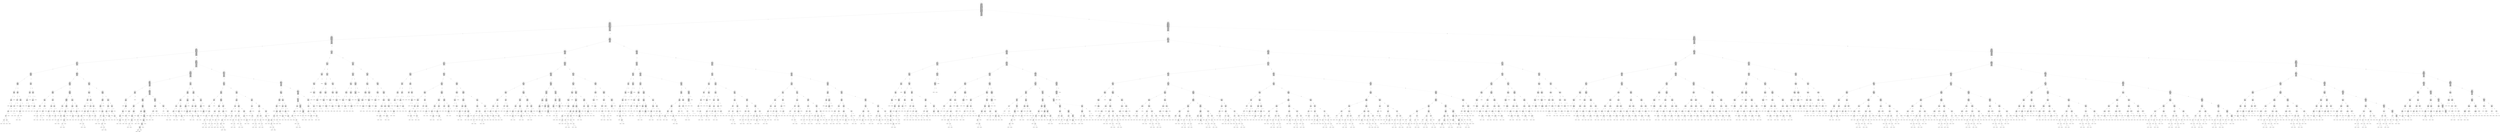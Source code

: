 digraph {
0 [label="counter <= 17.5
--------------

coin1 <= 0.5 : 2786
coin2 <= 0.5 : 3187
coin3 <= 0.5 : 3359
coin4 <= 0.5 : 3397
coin5 <= 0.5 : 3367
coin6 <= 0.5 : 4067
counter <= 1.5 : 4077
counter <= 2.5 : 4075
counter <= 3.5 : 4073
counter <= 4.5 : 4071
counter <= 5.5 : 4069
counter <= 6.5 : 4035
counter <= 7.5 : 3862
counter <= 8.5 : 3700
counter <= 9.5 : 3538
counter <= 10.5 : 3376
counter <= 11.5 : 3214
counter <= 12.5 : 3052
counter <= 13.5 : 2889
counter <= 14.5 : 2719
counter <= 15.5 : 2530
counter <= 16.5 : 2317
counter <= 17.5 : 2110
counter <= 18.5 : 2110
counter <= 19.5 : 2317
counter <= 20.5 : 2530
counter <= 21.5 : 2719
counter <= 22.5 : 2889
counter <= 23.5 : 3052
counter <= 24.5 : 3214
counter <= 25.5 : 3376
counter <= 26.5 : 3538
counter <= 27.5 : 3700
counter <= 28.5 : 3862
counter <= 29.5 : 4035
counter <= 30.5 : 4069
counter <= 31.5 : 4071
counter <= 32.5 : 4073
counter <= 33.5 : 4075
counter <= 34.5 : 4077
pc1 <= 0.5 : 2652
pc1 <= 1.5 : 2720
pc1 <= 2.5 : 4057
pc2 <= 0.5 : 2911
pc2 <= 1.5 : 2934
pc2 <= 2.5 : 4061
pc3 <= 0.5 : 2501
pc3 <= 1.5 : 3004
pc3 <= 2.5 : 4065
pc4 <= 0.5 : 2359
pc4 <= 1.5 : 3074
pc4 <= 2.5 : 4069
pc5 <= 0.5 : 2357
pc5 <= 1.5 : 3140
pc5 <= 2.5 : 4073
pc6 <= 0.5 : 3985
pc6 <= 1.5 : 4007
pc6 <= 2.5 : 4077"];
1 [label="counter <= 12.5
--------------

coin1 <= 0.5 : 1349
coin2 <= 0.5 : 1922
coin3 <= 0.5 : 1902
coin4 <= 0.5 : 1876
coin5 <= 0.5 : 1847
coin6 <= 0.5 : 1968
counter <= 1.5 : 1967
counter <= 2.5 : 1965
counter <= 3.5 : 1963
counter <= 4.5 : 1961
counter <= 5.5 : 1959
counter <= 6.5 : 1925
counter <= 7.5 : 1752
counter <= 8.5 : 1590
counter <= 9.5 : 1428
counter <= 10.5 : 1266
counter <= 11.5 : 1104
counter <= 12.5 : 1027
counter <= 13.5 : 1190
counter <= 14.5 : 1360
counter <= 15.5 : 1549
counter <= 16.5 : 1762
pc1 <= 0.5 : 1295
pc1 <= 1.5 : 1305
pc1 <= 2.5 : 1958
pc2 <= 0.5 : 1413
pc2 <= 1.5 : 1404
pc2 <= 2.5 : 1960
pc3 <= 0.5 : 1210
pc3 <= 1.5 : 1439
pc3 <= 2.5 : 1962
pc4 <= 0.5 : 1141
pc4 <= 1.5 : 1471
pc4 <= 2.5 : 1964
pc5 <= 0.5 : 1140
pc5 <= 1.5 : 1503
pc5 <= 2.5 : 1966
pc6 <= 0.5 : 1923
pc6 <= 1.5 : 1934
pc6 <= 2.5 : 1968"];
2 [label="counter <= 9.5
--------------

coin1 <= 0.5 : 703
coin2 <= 0.5 : 1012
coin3 <= 0.5 : 1020
coin4 <= 0.5 : 1024
coin5 <= 0.5 : 1026
coin6 <= 0.5 : 1026
counter <= 1.5 : 1025
counter <= 2.5 : 1023
counter <= 3.5 : 1021
counter <= 4.5 : 1019
counter <= 5.5 : 1017
counter <= 6.5 : 983
counter <= 7.5 : 810
counter <= 8.5 : 648
counter <= 9.5 : 541
counter <= 10.5 : 703
counter <= 11.5 : 865
pc1 <= 0.5 : 703
pc1 <= 1.5 : 659
pc1 <= 2.5 : 1016
pc2 <= 0.5 : 749
pc2 <= 1.5 : 747
pc2 <= 2.5 : 1018
pc3 <= 0.5 : 634
pc3 <= 1.5 : 745
pc3 <= 2.5 : 1020
pc4 <= 0.5 : 595
pc4 <= 1.5 : 745
pc4 <= 2.5 : 1022
pc5 <= 0.5 : 594
pc5 <= 1.5 : 746
pc5 <= 2.5 : 1024
pc6 <= 0.5 : 996
pc6 <= 1.5 : 1007
pc6 <= 2.5 : 1026"];
3 [label="pc5 <= 0.5
--------------

coin1 <= 0.5 : 379
coin2 <= 0.5 : 526
coin3 <= 0.5 : 534
coin4 <= 0.5 : 538
coin5 <= 0.5 : 540
coin6 <= 0.5 : 540
counter <= 1.5 : 539
counter <= 2.5 : 537
counter <= 3.5 : 535
counter <= 4.5 : 533
counter <= 5.5 : 531
counter <= 6.5 : 497
counter <= 7.5 : 324
counter <= 8.5 : 379
pc1 <= 0.5 : 379
pc1 <= 1.5 : 335
pc1 <= 2.5 : 530
pc2 <= 0.5 : 398
pc2 <= 1.5 : 396
pc2 <= 2.5 : 532
pc3 <= 0.5 : 337
pc3 <= 1.5 : 394
pc3 <= 2.5 : 534
pc4 <= 0.5 : 316
pc4 <= 1.5 : 394
pc4 <= 2.5 : 536
pc5 <= 0.5 : 315
pc5 <= 1.5 : 395
pc5 <= 2.5 : 538
pc6 <= 0.5 : 519
pc6 <= 1.5 : 530
pc6 <= 2.5 : 540"];
4 [label="pc4 <= 0.5
--------------

coin1 <= 0.5 : 157
coin2 <= 0.5 : 219
coin3 <= 0.5 : 223
coin4 <= 0.5 : 225
counter <= 6.5 : 211
counter <= 7.5 : 138
counter <= 8.5 : 157
pc1 <= 0.5 : 157
pc1 <= 1.5 : 142
pc2 <= 0.5 : 159
pc2 <= 1.5 : 163
pc3 <= 0.5 : 138
pc3 <= 1.5 : 161
pc4 <= 0.5 : 137
pc4 <= 1.5 : 160"];
5 [label="counter <= 7.5
--------------

coin1 <= 0.5 : 62
coin2 <= 0.5 : 86
coin3 <= 0.5 : 88
counter <= 6.5 : 82
counter <= 7.5 : 54
counter <= 8.5 : 62
pc1 <= 0.5 : 62
pc1 <= 1.5 : 55
pc2 <= 0.5 : 60
pc2 <= 1.5 : 62
pc3 <= 0.5 : 59
pc3 <= 1.5 : 61"];
6 [label="pc1 <= 1.5
--------------

coin1 <= 0.5 : 26
coin2 <= 0.5 : 32
coin3 <= 0.5 : 34
counter <= 6.5 : 28
pc1 <= 0.5 : 26
pc1 <= 1.5 : 19
pc2 <= 0.5 : 24
pc2 <= 1.5 : 26
pc3 <= 0.5 : 23
pc3 <= 1.5 : 25"];
7 [label="coin1 <= 0.5
--------------

coin1 <= 0.5 : 10
coin2 <= 0.5 : 18
pc1 <= 0.5 : 10
pc2 <= 0.5 : 13
pc2 <= 1.5 : 13
pc3 <= 0.5 : 13
pc3 <= 1.5 : 12"];
8 [label="pc1 <= 0.5
--------------

coin2 <= 0.5 : 9
pc1 <= 0.5 : 6
pc2 <= 0.5 : 7
pc2 <= 1.5 : 7
pc3 <= 0.5 : 7
pc3 <= 1.5 : 6"];
9 [label="process1_cmd_0"];
8 -> 9 [label="True"];
10 [label="pc2 <= 1.5
--------------

coin2 <= 0.5 : 5
pc2 <= 0.5 : 4
pc2 <= 1.5 : 3
pc3 <= 0.5 : 5
pc3 <= 1.5 : 3"];
11 [label="coin2 <= 0.5
--------------

coin2 <= 0.5 : 2
pc2 <= 0.5 : 2
pc3 <= 0.5 : 3
pc3 <= 1.5 : 2"];
12 [label="pc2 <= 0.5
--------------

pc2 <= 0.5 : 1
pc3 <= 0.5 : 2
pc3 <= 1.5 : 1"];
13 [label="pc3 <= 1.5
--------------

pc3 <= 0.5 : 1
pc3 <= 1.5 : 0"];
14 [label="process1_cmd_1"];
13 -> 14 [label="True"];
15 [label="process2_cmd_7"];
13 -> 15 [style="dashed", label="False"];
12 -> 13 [label="True"];
16 [label="pc3 <= 1.5
--------------

pc3 <= 0.5 : 1
pc3 <= 1.5 : 0"];
17 [label="process1_cmd_1"];
16 -> 17 [label="True"];
18 [label="process3_cmd_19"];
16 -> 18 [style="dashed", label="False"];
12 -> 16 [style="dashed", label="False"];
11 -> 12 [label="True"];
19 [label="process2_cmd_9"];
11 -> 19 [style="dashed", label="False"];
10 -> 11 [label="True"];
20 [label="process2_cmd_12"];
10 -> 20 [style="dashed", label="False"];
8 -> 10 [style="dashed", label="False"];
7 -> 8 [label="True"];
21 [label="process1_cmd_2"];
7 -> 21 [style="dashed", label="False"];
6 -> 7 [label="True"];
22 [label="pc3 <= 0.5
--------------

coin2 <= 0.5 : 5
coin3 <= 0.5 : 6
counter <= 6.5 : 5
pc2 <= 0.5 : 5
pc2 <= 1.5 : 7
pc3 <= 0.5 : 4
pc3 <= 1.5 : 7"];
23 [label="coin2 <= 0.5
--------------

coin2 <= 0.5 : 2
counter <= 6.5 : 2
pc2 <= 0.5 : 2
pc2 <= 1.5 : 3"];
24 [label="counter <= 6.5
--------------

counter <= 6.5 : 1
pc2 <= 0.5 : 1
pc2 <= 1.5 : 2"];
25 [label="pc2 <= 0.5
--------------

pc2 <= 0.5 : 0"];
26 [label="process2_cmd_7"];
25 -> 26 [label="True"];
27 [label="process3_cmd_14"];
25 -> 27 [style="dashed", label="False"];
24 -> 25 [label="True"];
28 [label="process1_cmd_5"];
24 -> 28 [style="dashed", label="False"];
23 -> 24 [label="True"];
29 [label="process2_cmd_9"];
23 -> 29 [style="dashed", label="False"];
22 -> 23 [label="True"];
30 [label="coin2 <= 0.5
--------------

coin2 <= 0.5 : 3
coin3 <= 0.5 : 3
counter <= 6.5 : 3
pc2 <= 0.5 : 3
pc2 <= 1.5 : 4
pc3 <= 1.5 : 4"];
31 [label="coin3 <= 0.5
--------------

coin3 <= 0.5 : 2
counter <= 6.5 : 2
pc2 <= 0.5 : 2
pc2 <= 1.5 : 3
pc3 <= 1.5 : 3"];
32 [label="counter <= 6.5
--------------

counter <= 6.5 : 1
pc2 <= 0.5 : 1
pc2 <= 1.5 : 2
pc3 <= 1.5 : 2"];
33 [label="pc2 <= 0.5
--------------

pc2 <= 0.5 : 0"];
34 [label="process2_cmd_7"];
33 -> 34 [label="True"];
35 [label="process4_cmd_21"];
33 -> 35 [style="dashed", label="False"];
32 -> 33 [label="True"];
36 [label="process1_cmd_5"];
32 -> 36 [style="dashed", label="False"];
31 -> 32 [label="True"];
37 [label="process3_cmd_16"];
31 -> 37 [style="dashed", label="False"];
30 -> 31 [label="True"];
38 [label="process2_cmd_9"];
30 -> 38 [style="dashed", label="False"];
22 -> 30 [style="dashed", label="False"];
6 -> 22 [style="dashed", label="False"];
5 -> 6 [label="True"];
39 [label="counter <= 8.5
--------------

coin1 <= 0.5 : 36
counter <= 8.5 : 27
pc1 <= 0.5 : 36
pc1 <= 1.5 : 36
pc2 <= 0.5 : 36
pc2 <= 1.5 : 36
pc3 <= 0.5 : 36
pc3 <= 1.5 : 36"];
40 [label="coin1 <= 0.5
--------------

coin1 <= 0.5 : 18
pc1 <= 0.5 : 18
pc1 <= 1.5 : 18
pc2 <= 0.5 : 18
pc2 <= 1.5 : 18
pc3 <= 0.5 : 18
pc3 <= 1.5 : 18"];
41 [label="pc1 <= 0.5
--------------

pc1 <= 0.5 : 9
pc1 <= 1.5 : 9
pc2 <= 0.5 : 12
pc2 <= 1.5 : 12
pc3 <= 0.5 : 12
pc3 <= 1.5 : 12"];
42 [label="process1_cmd_0"];
41 -> 42 [label="True"];
43 [label="pc1 <= 1.5
--------------

pc1 <= 1.5 : 0
pc2 <= 0.5 : 6
pc2 <= 1.5 : 6
pc3 <= 0.5 : 6
pc3 <= 1.5 : 6"];
44 [label="process1_cmd_1"];
43 -> 44 [label="True"];
45 [label="process1_cmd_5"];
43 -> 45 [style="dashed", label="False"];
41 -> 43 [style="dashed", label="False"];
40 -> 41 [label="True"];
46 [label="process1_cmd_2"];
40 -> 46 [style="dashed", label="False"];
39 -> 40 [label="True"];
47 [label="coin1 <= 0.5
--------------

coin1 <= 0.5 : 18
pc1 <= 0.5 : 18
pc1 <= 1.5 : 18
pc2 <= 0.5 : 18
pc2 <= 1.5 : 18
pc3 <= 0.5 : 18
pc3 <= 1.5 : 18"];
48 [label="pc1 <= 0.5
--------------

pc1 <= 0.5 : 9
pc1 <= 1.5 : 9
pc2 <= 0.5 : 12
pc2 <= 1.5 : 12
pc3 <= 0.5 : 12
pc3 <= 1.5 : 12"];
49 [label="process1_cmd_0"];
48 -> 49 [label="True"];
50 [label="pc1 <= 1.5
--------------

pc1 <= 1.5 : 0
pc2 <= 0.5 : 6
pc2 <= 1.5 : 6
pc3 <= 0.5 : 6
pc3 <= 1.5 : 6"];
51 [label="process1_cmd_1"];
50 -> 51 [label="True"];
52 [label="process1_cmd_5"];
50 -> 52 [style="dashed", label="False"];
48 -> 50 [style="dashed", label="False"];
47 -> 48 [label="True"];
53 [label="process1_cmd_2"];
47 -> 53 [style="dashed", label="False"];
39 -> 47 [style="dashed", label="False"];
5 -> 39 [style="dashed", label="False"];
4 -> 5 [label="True"];
54 [label="pc4 <= 1.5
--------------

coin1 <= 0.5 : 95
coin2 <= 0.5 : 133
coin3 <= 0.5 : 135
coin4 <= 0.5 : 136
counter <= 6.5 : 129
counter <= 7.5 : 84
counter <= 8.5 : 95
pc1 <= 0.5 : 95
pc1 <= 1.5 : 87
pc2 <= 0.5 : 99
pc2 <= 1.5 : 101
pc3 <= 0.5 : 79
pc3 <= 1.5 : 100
pc4 <= 1.5 : 71"];
55 [label="pc3 <= 0.5
--------------

coin1 <= 0.5 : 50
coin2 <= 0.5 : 69
coin3 <= 0.5 : 70
coin4 <= 0.5 : 70
counter <= 6.5 : 63
counter <= 7.5 : 42
counter <= 8.5 : 50
pc1 <= 0.5 : 50
pc1 <= 1.5 : 42
pc2 <= 0.5 : 51
pc2 <= 1.5 : 53
pc3 <= 0.5 : 41
pc3 <= 1.5 : 62"];
56 [label="counter <= 7.5
--------------

coin1 <= 0.5 : 21
coin2 <= 0.5 : 29
counter <= 6.5 : 27
counter <= 7.5 : 18
counter <= 8.5 : 21
pc1 <= 0.5 : 21
pc1 <= 1.5 : 18
pc2 <= 0.5 : 20
pc2 <= 1.5 : 21"];
57 [label="pc1 <= 1.5
--------------

coin1 <= 0.5 : 9
coin2 <= 0.5 : 11
counter <= 6.5 : 9
pc1 <= 0.5 : 9
pc1 <= 1.5 : 6
pc2 <= 0.5 : 8
pc2 <= 1.5 : 9"];
58 [label="coin1 <= 0.5
--------------

coin1 <= 0.5 : 3
pc1 <= 0.5 : 3
pc2 <= 0.5 : 4
pc2 <= 1.5 : 4"];
59 [label="pc1 <= 0.5
--------------

pc1 <= 0.5 : 1
pc2 <= 0.5 : 2
pc2 <= 1.5 : 2"];
60 [label="process1_cmd_0"];
59 -> 60 [label="True"];
61 [label="pc2 <= 1.5
--------------

pc2 <= 0.5 : 1
pc2 <= 1.5 : 0"];
62 [label="process1_cmd_1"];
61 -> 62 [label="True"];
63 [label="process2_cmd_12"];
61 -> 63 [style="dashed", label="False"];
59 -> 61 [style="dashed", label="False"];
58 -> 59 [label="True"];
64 [label="process1_cmd_2"];
58 -> 64 [style="dashed", label="False"];
57 -> 58 [label="True"];
65 [label="coin2 <= 0.5
--------------

coin2 <= 0.5 : 2
counter <= 6.5 : 2
pc2 <= 0.5 : 2
pc2 <= 1.5 : 3"];
66 [label="counter <= 6.5
--------------

counter <= 6.5 : 1
pc2 <= 0.5 : 1
pc2 <= 1.5 : 2"];
67 [label="pc2 <= 0.5
--------------

pc2 <= 0.5 : 0"];
68 [label="process2_cmd_7"];
67 -> 68 [label="True"];
69 [label="process3_cmd_14"];
67 -> 69 [style="dashed", label="False"];
66 -> 67 [label="True"];
70 [label="process1_cmd_5"];
66 -> 70 [style="dashed", label="False"];
65 -> 66 [label="True"];
71 [label="process2_cmd_9"];
65 -> 71 [style="dashed", label="False"];
57 -> 65 [style="dashed", label="False"];
56 -> 57 [label="True"];
72 [label="counter <= 8.5
--------------

coin1 <= 0.5 : 12
counter <= 8.5 : 9
pc1 <= 0.5 : 12
pc1 <= 1.5 : 12
pc2 <= 0.5 : 12
pc2 <= 1.5 : 12"];
73 [label="coin1 <= 0.5
--------------

coin1 <= 0.5 : 6
pc1 <= 0.5 : 6
pc1 <= 1.5 : 6
pc2 <= 0.5 : 6
pc2 <= 1.5 : 6"];
74 [label="pc1 <= 0.5
--------------

pc1 <= 0.5 : 3
pc1 <= 1.5 : 3
pc2 <= 0.5 : 4
pc2 <= 1.5 : 4"];
75 [label="process1_cmd_0"];
74 -> 75 [label="True"];
76 [label="pc1 <= 1.5
--------------

pc1 <= 1.5 : 0
pc2 <= 0.5 : 2
pc2 <= 1.5 : 2"];
77 [label="process1_cmd_1"];
76 -> 77 [label="True"];
78 [label="process1_cmd_5"];
76 -> 78 [style="dashed", label="False"];
74 -> 76 [style="dashed", label="False"];
73 -> 74 [label="True"];
79 [label="process1_cmd_2"];
73 -> 79 [style="dashed", label="False"];
72 -> 73 [label="True"];
80 [label="coin1 <= 0.5
--------------

coin1 <= 0.5 : 6
pc1 <= 0.5 : 6
pc1 <= 1.5 : 6
pc2 <= 0.5 : 6
pc2 <= 1.5 : 6"];
81 [label="pc1 <= 0.5
--------------

pc1 <= 0.5 : 3
pc1 <= 1.5 : 3
pc2 <= 0.5 : 4
pc2 <= 1.5 : 4"];
82 [label="process1_cmd_0"];
81 -> 82 [label="True"];
83 [label="pc1 <= 1.5
--------------

pc1 <= 1.5 : 0
pc2 <= 0.5 : 2
pc2 <= 1.5 : 2"];
84 [label="process1_cmd_1"];
83 -> 84 [label="True"];
85 [label="process1_cmd_5"];
83 -> 85 [style="dashed", label="False"];
81 -> 83 [style="dashed", label="False"];
80 -> 81 [label="True"];
86 [label="process1_cmd_2"];
80 -> 86 [style="dashed", label="False"];
72 -> 80 [style="dashed", label="False"];
56 -> 72 [style="dashed", label="False"];
55 -> 56 [label="True"];
87 [label="counter <= 7.5
--------------

coin1 <= 0.5 : 29
coin2 <= 0.5 : 40
coin3 <= 0.5 : 40
coin4 <= 0.5 : 40
counter <= 6.5 : 36
counter <= 7.5 : 24
counter <= 8.5 : 29
pc1 <= 0.5 : 29
pc1 <= 1.5 : 24
pc2 <= 0.5 : 31
pc2 <= 1.5 : 32
pc3 <= 1.5 : 32"];
88 [label="pc1 <= 1.5
--------------

coin1 <= 0.5 : 13
coin2 <= 0.5 : 16
coin3 <= 0.5 : 16
coin4 <= 0.5 : 16
counter <= 6.5 : 12
pc1 <= 0.5 : 13
pc1 <= 1.5 : 8
pc2 <= 0.5 : 13
pc2 <= 1.5 : 14
pc3 <= 1.5 : 14"];
89 [label="coin1 <= 0.5
--------------

coin1 <= 0.5 : 4
pc1 <= 0.5 : 4
pc2 <= 0.5 : 6
pc2 <= 1.5 : 6
pc3 <= 1.5 : 6"];
90 [label="pc1 <= 0.5
--------------

pc1 <= 0.5 : 2
pc2 <= 0.5 : 3
pc2 <= 1.5 : 3
pc3 <= 1.5 : 3"];
91 [label="process1_cmd_0"];
90 -> 91 [label="True"];
92 [label="pc2 <= 1.5
--------------

pc2 <= 0.5 : 2
pc2 <= 1.5 : 1
pc3 <= 1.5 : 1"];
93 [label="pc3 <= 1.5
--------------

pc2 <= 0.5 : 1
pc3 <= 1.5 : 0"];
94 [label="process1_cmd_1"];
93 -> 94 [label="True"];
95 [label="process3_cmd_19"];
93 -> 95 [style="dashed", label="False"];
92 -> 93 [label="True"];
96 [label="process2_cmd_12"];
92 -> 96 [style="dashed", label="False"];
90 -> 92 [style="dashed", label="False"];
89 -> 90 [label="True"];
97 [label="process1_cmd_2"];
89 -> 97 [style="dashed", label="False"];
88 -> 89 [label="True"];
98 [label="coin2 <= 0.5
--------------

coin2 <= 0.5 : 4
coin3 <= 0.5 : 4
coin4 <= 0.5 : 4
counter <= 6.5 : 4
pc2 <= 0.5 : 4
pc2 <= 1.5 : 5
pc3 <= 1.5 : 5"];
99 [label="coin3 <= 0.5
--------------

coin3 <= 0.5 : 3
coin4 <= 0.5 : 3
counter <= 6.5 : 3
pc2 <= 0.5 : 3
pc2 <= 1.5 : 4
pc3 <= 1.5 : 4"];
100 [label="coin4 <= 0.5
--------------

coin4 <= 0.5 : 2
counter <= 6.5 : 2
pc2 <= 0.5 : 2
pc2 <= 1.5 : 3
pc3 <= 1.5 : 3"];
101 [label="counter <= 6.5
--------------

counter <= 6.5 : 1
pc2 <= 0.5 : 1
pc2 <= 1.5 : 2
pc3 <= 1.5 : 2"];
102 [label="pc2 <= 0.5
--------------

pc2 <= 0.5 : 0"];
103 [label="process2_cmd_7"];
102 -> 103 [label="True"];
104 [label="process5_cmd_28"];
102 -> 104 [style="dashed", label="False"];
101 -> 102 [label="True"];
105 [label="process1_cmd_5"];
101 -> 105 [style="dashed", label="False"];
100 -> 101 [label="True"];
106 [label="process4_cmd_23"];
100 -> 106 [style="dashed", label="False"];
99 -> 100 [label="True"];
107 [label="process3_cmd_16"];
99 -> 107 [style="dashed", label="False"];
98 -> 99 [label="True"];
108 [label="process2_cmd_9"];
98 -> 108 [style="dashed", label="False"];
88 -> 98 [style="dashed", label="False"];
87 -> 88 [label="True"];
109 [label="counter <= 8.5
--------------

coin1 <= 0.5 : 16
counter <= 8.5 : 12
pc1 <= 0.5 : 16
pc1 <= 1.5 : 16
pc2 <= 0.5 : 18
pc2 <= 1.5 : 18
pc3 <= 1.5 : 18"];
110 [label="coin1 <= 0.5
--------------

coin1 <= 0.5 : 8
pc1 <= 0.5 : 8
pc1 <= 1.5 : 8
pc2 <= 0.5 : 9
pc2 <= 1.5 : 9
pc3 <= 1.5 : 9"];
111 [label="pc1 <= 0.5
--------------

pc1 <= 0.5 : 4
pc1 <= 1.5 : 4
pc2 <= 0.5 : 6
pc2 <= 1.5 : 6
pc3 <= 1.5 : 6"];
112 [label="process1_cmd_0"];
111 -> 112 [label="True"];
113 [label="pc1 <= 1.5
--------------

pc1 <= 1.5 : 0
pc2 <= 0.5 : 3
pc2 <= 1.5 : 3
pc3 <= 1.5 : 3"];
114 [label="process1_cmd_1"];
113 -> 114 [label="True"];
115 [label="process1_cmd_5"];
113 -> 115 [style="dashed", label="False"];
111 -> 113 [style="dashed", label="False"];
110 -> 111 [label="True"];
116 [label="process1_cmd_2"];
110 -> 116 [style="dashed", label="False"];
109 -> 110 [label="True"];
117 [label="coin1 <= 0.5
--------------

coin1 <= 0.5 : 8
pc1 <= 0.5 : 8
pc1 <= 1.5 : 8
pc2 <= 0.5 : 9
pc2 <= 1.5 : 9
pc3 <= 1.5 : 9"];
118 [label="pc1 <= 0.5
--------------

pc1 <= 0.5 : 4
pc1 <= 1.5 : 4
pc2 <= 0.5 : 6
pc2 <= 1.5 : 6
pc3 <= 1.5 : 6"];
119 [label="process1_cmd_0"];
118 -> 119 [label="True"];
120 [label="pc1 <= 1.5
--------------

pc1 <= 1.5 : 0
pc2 <= 0.5 : 3
pc2 <= 1.5 : 3
pc3 <= 1.5 : 3"];
121 [label="process1_cmd_1"];
120 -> 121 [label="True"];
122 [label="process1_cmd_5"];
120 -> 122 [style="dashed", label="False"];
118 -> 120 [style="dashed", label="False"];
117 -> 118 [label="True"];
123 [label="process1_cmd_2"];
117 -> 123 [style="dashed", label="False"];
109 -> 117 [style="dashed", label="False"];
87 -> 109 [style="dashed", label="False"];
55 -> 87 [style="dashed", label="False"];
54 -> 55 [label="True"];
124 [label="pc3 <= 0.5
--------------

coin1 <= 0.5 : 45
coin2 <= 0.5 : 64
coin3 <= 0.5 : 65
counter <= 7.5 : 42
counter <= 8.5 : 45
pc1 <= 0.5 : 45
pc1 <= 1.5 : 45
pc2 <= 0.5 : 48
pc2 <= 1.5 : 48
pc3 <= 0.5 : 38
pc3 <= 1.5 : 38"];
125 [label="counter <= 7.5
--------------

coin1 <= 0.5 : 19
coin2 <= 0.5 : 27
counter <= 7.5 : 18
counter <= 8.5 : 19
pc1 <= 0.5 : 19
pc1 <= 1.5 : 19
pc2 <= 0.5 : 19
pc2 <= 1.5 : 19"];
126 [label="coin1 <= 0.5
--------------

coin1 <= 0.5 : 7
coin2 <= 0.5 : 9
pc1 <= 0.5 : 7
pc1 <= 1.5 : 7
pc2 <= 0.5 : 7
pc2 <= 1.5 : 7"];
127 [label="pc1 <= 0.5
--------------

coin2 <= 0.5 : 6
pc1 <= 0.5 : 4
pc1 <= 1.5 : 4
pc2 <= 0.5 : 5
pc2 <= 1.5 : 5"];
128 [label="process1_cmd_0"];
127 -> 128 [label="True"];
129 [label="coin2 <= 0.5
--------------

coin2 <= 0.5 : 3
pc1 <= 1.5 : 3
pc2 <= 0.5 : 3
pc2 <= 1.5 : 3"];
130 [label="pc1 <= 1.5
--------------

pc1 <= 1.5 : 2
pc2 <= 0.5 : 2
pc2 <= 1.5 : 2"];
131 [label="pc2 <= 0.5
--------------

pc2 <= 0.5 : 1
pc2 <= 1.5 : 1"];
132 [label="process2_cmd_7"];
131 -> 132 [label="True"];
133 [label="pc2 <= 1.5
--------------

pc2 <= 1.5 : 0"];
134 [label="process3_cmd_14"];
133 -> 134 [label="True"];
135 [label="process2_cmd_12"];
133 -> 135 [style="dashed", label="False"];
131 -> 133 [style="dashed", label="False"];
130 -> 131 [label="True"];
136 [label="process1_cmd_5"];
130 -> 136 [style="dashed", label="False"];
129 -> 130 [label="True"];
137 [label="process2_cmd_9"];
129 -> 137 [style="dashed", label="False"];
127 -> 129 [style="dashed", label="False"];
126 -> 127 [label="True"];
138 [label="process1_cmd_2"];
126 -> 138 [style="dashed", label="False"];
125 -> 126 [label="True"];
139 [label="counter <= 8.5
--------------

coin1 <= 0.5 : 12
counter <= 8.5 : 9
pc1 <= 0.5 : 12
pc1 <= 1.5 : 12
pc2 <= 0.5 : 12
pc2 <= 1.5 : 12"];
140 [label="coin1 <= 0.5
--------------

coin1 <= 0.5 : 6
pc1 <= 0.5 : 6
pc1 <= 1.5 : 6
pc2 <= 0.5 : 6
pc2 <= 1.5 : 6"];
141 [label="pc1 <= 0.5
--------------

pc1 <= 0.5 : 3
pc1 <= 1.5 : 3
pc2 <= 0.5 : 4
pc2 <= 1.5 : 4"];
142 [label="process1_cmd_0"];
141 -> 142 [label="True"];
143 [label="pc1 <= 1.5
--------------

pc1 <= 1.5 : 0
pc2 <= 0.5 : 2
pc2 <= 1.5 : 2"];
144 [label="process1_cmd_1"];
143 -> 144 [label="True"];
145 [label="process1_cmd_5"];
143 -> 145 [style="dashed", label="False"];
141 -> 143 [style="dashed", label="False"];
140 -> 141 [label="True"];
146 [label="process1_cmd_2"];
140 -> 146 [style="dashed", label="False"];
139 -> 140 [label="True"];
147 [label="coin1 <= 0.5
--------------

coin1 <= 0.5 : 6
pc1 <= 0.5 : 6
pc1 <= 1.5 : 6
pc2 <= 0.5 : 6
pc2 <= 1.5 : 6"];
148 [label="pc1 <= 0.5
--------------

pc1 <= 0.5 : 3
pc1 <= 1.5 : 3
pc2 <= 0.5 : 4
pc2 <= 1.5 : 4"];
149 [label="process1_cmd_0"];
148 -> 149 [label="True"];
150 [label="pc1 <= 1.5
--------------

pc1 <= 1.5 : 0
pc2 <= 0.5 : 2
pc2 <= 1.5 : 2"];
151 [label="process1_cmd_1"];
150 -> 151 [label="True"];
152 [label="process1_cmd_5"];
150 -> 152 [style="dashed", label="False"];
148 -> 150 [style="dashed", label="False"];
147 -> 148 [label="True"];
153 [label="process1_cmd_2"];
147 -> 153 [style="dashed", label="False"];
139 -> 147 [style="dashed", label="False"];
125 -> 139 [style="dashed", label="False"];
124 -> 125 [label="True"];
154 [label="counter <= 7.5
--------------

coin1 <= 0.5 : 26
coin2 <= 0.5 : 37
coin3 <= 0.5 : 37
counter <= 7.5 : 24
counter <= 8.5 : 26
pc1 <= 0.5 : 26
pc1 <= 1.5 : 26
pc2 <= 0.5 : 29
pc2 <= 1.5 : 29
pc3 <= 1.5 : 28"];
155 [label="coin1 <= 0.5
--------------

coin1 <= 0.5 : 10
coin2 <= 0.5 : 13
coin3 <= 0.5 : 13
pc1 <= 0.5 : 10
pc1 <= 1.5 : 10
pc2 <= 0.5 : 11
pc2 <= 1.5 : 11
pc3 <= 1.5 : 10"];
156 [label="pc1 <= 0.5
--------------

coin2 <= 0.5 : 9
coin3 <= 0.5 : 9
pc1 <= 0.5 : 6
pc1 <= 1.5 : 6
pc2 <= 0.5 : 8
pc2 <= 1.5 : 8
pc3 <= 1.5 : 7"];
157 [label="process1_cmd_0"];
156 -> 157 [label="True"];
158 [label="pc3 <= 1.5
--------------

coin2 <= 0.5 : 5
coin3 <= 0.5 : 5
pc1 <= 1.5 : 5
pc2 <= 0.5 : 5
pc2 <= 1.5 : 5
pc3 <= 1.5 : 4"];
159 [label="coin3 <= 0.5
--------------

coin3 <= 0.5 : 1
pc1 <= 1.5 : 1"];
160 [label="pc1 <= 1.5
--------------

pc1 <= 1.5 : 0"];
161 [label="process4_cmd_26"];
160 -> 161 [label="True"];
162 [label="process1_cmd_5"];
160 -> 162 [style="dashed", label="False"];
159 -> 160 [label="True"];
163 [label="process3_cmd_16"];
159 -> 163 [style="dashed", label="False"];
158 -> 159 [label="True"];
164 [label="coin2 <= 0.5
--------------

coin2 <= 0.5 : 3
pc1 <= 1.5 : 3
pc2 <= 0.5 : 3
pc2 <= 1.5 : 3"];
165 [label="pc1 <= 1.5
--------------

pc1 <= 1.5 : 2
pc2 <= 0.5 : 2
pc2 <= 1.5 : 2"];
166 [label="pc2 <= 0.5
--------------

pc2 <= 0.5 : 1
pc2 <= 1.5 : 1"];
167 [label="process2_cmd_7"];
166 -> 167 [label="True"];
168 [label="pc2 <= 1.5
--------------

pc2 <= 1.5 : 0"];
169 [label="process3_cmd_19"];
168 -> 169 [label="True"];
170 [label="process2_cmd_12"];
168 -> 170 [style="dashed", label="False"];
166 -> 168 [style="dashed", label="False"];
165 -> 166 [label="True"];
171 [label="process1_cmd_5"];
165 -> 171 [style="dashed", label="False"];
164 -> 165 [label="True"];
172 [label="process2_cmd_9"];
164 -> 172 [style="dashed", label="False"];
158 -> 164 [style="dashed", label="False"];
156 -> 158 [style="dashed", label="False"];
155 -> 156 [label="True"];
173 [label="process1_cmd_2"];
155 -> 173 [style="dashed", label="False"];
154 -> 155 [label="True"];
174 [label="counter <= 8.5
--------------

coin1 <= 0.5 : 16
counter <= 8.5 : 12
pc1 <= 0.5 : 16
pc1 <= 1.5 : 16
pc2 <= 0.5 : 18
pc2 <= 1.5 : 18
pc3 <= 1.5 : 18"];
175 [label="coin1 <= 0.5
--------------

coin1 <= 0.5 : 8
pc1 <= 0.5 : 8
pc1 <= 1.5 : 8
pc2 <= 0.5 : 9
pc2 <= 1.5 : 9
pc3 <= 1.5 : 9"];
176 [label="pc1 <= 0.5
--------------

pc1 <= 0.5 : 4
pc1 <= 1.5 : 4
pc2 <= 0.5 : 6
pc2 <= 1.5 : 6
pc3 <= 1.5 : 6"];
177 [label="process1_cmd_0"];
176 -> 177 [label="True"];
178 [label="pc1 <= 1.5
--------------

pc1 <= 1.5 : 0
pc2 <= 0.5 : 3
pc2 <= 1.5 : 3
pc3 <= 1.5 : 3"];
179 [label="process1_cmd_1"];
178 -> 179 [label="True"];
180 [label="process1_cmd_5"];
178 -> 180 [style="dashed", label="False"];
176 -> 178 [style="dashed", label="False"];
175 -> 176 [label="True"];
181 [label="process1_cmd_2"];
175 -> 181 [style="dashed", label="False"];
174 -> 175 [label="True"];
182 [label="coin1 <= 0.5
--------------

coin1 <= 0.5 : 8
pc1 <= 0.5 : 8
pc1 <= 1.5 : 8
pc2 <= 0.5 : 9
pc2 <= 1.5 : 9
pc3 <= 1.5 : 9"];
183 [label="pc1 <= 0.5
--------------

pc1 <= 0.5 : 4
pc1 <= 1.5 : 4
pc2 <= 0.5 : 6
pc2 <= 1.5 : 6
pc3 <= 1.5 : 6"];
184 [label="process1_cmd_0"];
183 -> 184 [label="True"];
185 [label="pc1 <= 1.5
--------------

pc1 <= 1.5 : 0
pc2 <= 0.5 : 3
pc2 <= 1.5 : 3
pc3 <= 1.5 : 3"];
186 [label="process1_cmd_1"];
185 -> 186 [label="True"];
187 [label="process1_cmd_5"];
185 -> 187 [style="dashed", label="False"];
183 -> 185 [style="dashed", label="False"];
182 -> 183 [label="True"];
188 [label="process1_cmd_2"];
182 -> 188 [style="dashed", label="False"];
174 -> 182 [style="dashed", label="False"];
154 -> 174 [style="dashed", label="False"];
124 -> 154 [style="dashed", label="False"];
54 -> 124 [style="dashed", label="False"];
4 -> 54 [style="dashed", label="False"];
3 -> 4 [label="True"];
189 [label="pc5 <= 1.5
--------------

coin1 <= 0.5 : 222
coin2 <= 0.5 : 307
coin3 <= 0.5 : 311
coin4 <= 0.5 : 313
coin5 <= 0.5 : 314
coin6 <= 0.5 : 314
counter <= 1.5 : 313
counter <= 2.5 : 311
counter <= 3.5 : 309
counter <= 4.5 : 307
counter <= 5.5 : 305
counter <= 6.5 : 286
counter <= 7.5 : 186
counter <= 8.5 : 222
pc1 <= 0.5 : 222
pc1 <= 1.5 : 193
pc1 <= 2.5 : 304
pc2 <= 0.5 : 239
pc2 <= 1.5 : 233
pc2 <= 2.5 : 306
pc3 <= 0.5 : 199
pc3 <= 1.5 : 233
pc3 <= 2.5 : 308
pc4 <= 0.5 : 179
pc4 <= 1.5 : 234
pc4 <= 2.5 : 310
pc5 <= 1.5 : 169
pc5 <= 2.5 : 312
pc6 <= 0.5 : 293
pc6 <= 1.5 : 304
pc6 <= 2.5 : 314"];
190 [label="counter <= 7.5
--------------

coin1 <= 0.5 : 121
coin2 <= 0.5 : 165
coin3 <= 0.5 : 167
coin4 <= 0.5 : 168
coin5 <= 0.5 : 168
coin6 <= 0.5 : 168
counter <= 3.5 : 167
counter <= 4.5 : 165
counter <= 5.5 : 163
counter <= 6.5 : 144
counter <= 7.5 : 96
counter <= 8.5 : 121
pc1 <= 0.5 : 121
pc1 <= 1.5 : 96
pc1 <= 2.5 : 162
pc2 <= 0.5 : 129
pc2 <= 1.5 : 127
pc2 <= 2.5 : 164
pc3 <= 0.5 : 109
pc3 <= 1.5 : 147
pc3 <= 2.5 : 166
pc4 <= 0.5 : 99
pc4 <= 1.5 : 158
pc4 <= 2.5 : 168
pc6 <= 0.5 : 151
pc6 <= 1.5 : 160"];
191 [label="pc1 <= 1.5
--------------

coin1 <= 0.5 : 57
coin2 <= 0.5 : 69
coin3 <= 0.5 : 71
coin4 <= 0.5 : 72
coin5 <= 0.5 : 72
coin6 <= 0.5 : 72
counter <= 3.5 : 71
counter <= 4.5 : 69
counter <= 5.5 : 67
counter <= 6.5 : 48
pc1 <= 0.5 : 57
pc1 <= 1.5 : 32
pc1 <= 2.5 : 66
pc2 <= 0.5 : 57
pc2 <= 1.5 : 55
pc2 <= 2.5 : 68
pc3 <= 0.5 : 49
pc3 <= 1.5 : 63
pc3 <= 2.5 : 70
pc4 <= 0.5 : 45
pc4 <= 1.5 : 68
pc4 <= 2.5 : 72
pc6 <= 0.5 : 61
pc6 <= 1.5 : 70"];
192 [label="coin1 <= 0.5
--------------

coin1 <= 0.5 : 16
pc1 <= 0.5 : 16
pc2 <= 0.5 : 24
pc2 <= 1.5 : 24
pc3 <= 0.5 : 20
pc3 <= 1.5 : 28
pc4 <= 0.5 : 18
pc4 <= 1.5 : 30
pc6 <= 1.0 : 30"];
193 [label="pc1 <= 0.5
--------------

pc1 <= 0.5 : 8
pc2 <= 0.5 : 12
pc2 <= 1.5 : 12
pc3 <= 0.5 : 10
pc3 <= 1.5 : 14
pc4 <= 0.5 : 9
pc4 <= 1.5 : 15
pc6 <= 1.0 : 15"];
194 [label="process1_cmd_0"];
193 -> 194 [label="True"];
195 [label="pc2 <= 1.5
--------------

pc2 <= 0.5 : 8
pc2 <= 1.5 : 4
pc3 <= 0.5 : 6
pc3 <= 1.5 : 6
pc4 <= 0.5 : 5
pc4 <= 1.5 : 7
pc6 <= 1.0 : 7"];
196 [label="pc3 <= 1.5
--------------

pc2 <= 0.5 : 4
pc3 <= 0.5 : 4
pc3 <= 1.5 : 2
pc4 <= 0.5 : 3
pc4 <= 1.5 : 3
pc6 <= 1.0 : 3"];
197 [label="pc4 <= 1.5
--------------

pc2 <= 0.5 : 2
pc3 <= 0.5 : 2
pc4 <= 0.5 : 2
pc4 <= 1.5 : 1
pc6 <= 1.0 : 1"];
198 [label="pc6 <= 1.0
--------------

pc2 <= 0.5 : 1
pc3 <= 0.5 : 1
pc4 <= 0.5 : 1
pc6 <= 1.0 : 0"];
199 [label="process1_cmd_1"];
198 -> 199 [label="True"];
200 [label="process6_cmd_40"];
198 -> 200 [style="dashed", label="False"];
197 -> 198 [label="True"];
201 [label="process4_cmd_26"];
197 -> 201 [style="dashed", label="False"];
196 -> 197 [label="True"];
202 [label="process3_cmd_19"];
196 -> 202 [style="dashed", label="False"];
195 -> 196 [label="True"];
203 [label="process2_cmd_12"];
195 -> 203 [style="dashed", label="False"];
193 -> 195 [style="dashed", label="False"];
192 -> 193 [label="True"];
204 [label="process1_cmd_2"];
192 -> 204 [style="dashed", label="False"];
191 -> 192 [label="True"];
205 [label="pc6 <= 0.5
--------------

coin2 <= 0.5 : 21
coin3 <= 0.5 : 23
coin4 <= 0.5 : 24
coin5 <= 0.5 : 24
coin6 <= 0.5 : 24
counter <= 3.5 : 23
counter <= 4.5 : 21
counter <= 5.5 : 19
counter <= 6.5 : 21
pc1 <= 2.5 : 18
pc2 <= 0.5 : 21
pc2 <= 1.5 : 19
pc2 <= 2.5 : 20
pc3 <= 0.5 : 19
pc3 <= 1.5 : 21
pc3 <= 2.5 : 22
pc4 <= 0.5 : 18
pc4 <= 1.5 : 23
pc4 <= 2.5 : 24
pc6 <= 0.5 : 16
pc6 <= 1.5 : 25"];
206 [label="pc4 <= 0.5
--------------

coin2 <= 0.5 : 12
coin3 <= 0.5 : 14
coin4 <= 0.5 : 15
coin5 <= 0.5 : 15
counter <= 6.5 : 12
pc2 <= 0.5 : 12
pc2 <= 1.5 : 16
pc3 <= 0.5 : 10
pc3 <= 1.5 : 16
pc4 <= 0.5 : 9
pc4 <= 1.5 : 16"];
207 [label="pc3 <= 0.5
--------------

coin2 <= 0.5 : 5
coin3 <= 0.5 : 6
counter <= 6.5 : 5
pc2 <= 0.5 : 5
pc2 <= 1.5 : 7
pc3 <= 0.5 : 4
pc3 <= 1.5 : 7"];
208 [label="coin2 <= 0.5
--------------

coin2 <= 0.5 : 2
counter <= 6.5 : 2
pc2 <= 0.5 : 2
pc2 <= 1.5 : 3"];
209 [label="counter <= 6.5
--------------

counter <= 6.5 : 1
pc2 <= 0.5 : 1
pc2 <= 1.5 : 2"];
210 [label="pc2 <= 0.5
--------------

pc2 <= 0.5 : 0"];
211 [label="process2_cmd_7"];
210 -> 211 [label="True"];
212 [label="process3_cmd_14"];
210 -> 212 [style="dashed", label="False"];
209 -> 210 [label="True"];
213 [label="process1_cmd_5"];
209 -> 213 [style="dashed", label="False"];
208 -> 209 [label="True"];
214 [label="process2_cmd_9"];
208 -> 214 [style="dashed", label="False"];
207 -> 208 [label="True"];
215 [label="coin2 <= 0.5
--------------

coin2 <= 0.5 : 3
coin3 <= 0.5 : 3
counter <= 6.5 : 3
pc2 <= 0.5 : 3
pc2 <= 1.5 : 4
pc3 <= 1.5 : 4"];
216 [label="coin3 <= 0.5
--------------

coin3 <= 0.5 : 2
counter <= 6.5 : 2
pc2 <= 0.5 : 2
pc2 <= 1.5 : 3
pc3 <= 1.5 : 3"];
217 [label="counter <= 6.5
--------------

counter <= 6.5 : 1
pc2 <= 0.5 : 1
pc2 <= 1.5 : 2
pc3 <= 1.5 : 2"];
218 [label="pc2 <= 0.5
--------------

pc2 <= 0.5 : 0"];
219 [label="process2_cmd_7"];
218 -> 219 [label="True"];
220 [label="process4_cmd_21"];
218 -> 220 [style="dashed", label="False"];
217 -> 218 [label="True"];
221 [label="process1_cmd_5"];
217 -> 221 [style="dashed", label="False"];
216 -> 217 [label="True"];
222 [label="process3_cmd_16"];
216 -> 222 [style="dashed", label="False"];
215 -> 216 [label="True"];
223 [label="process2_cmd_9"];
215 -> 223 [style="dashed", label="False"];
207 -> 215 [style="dashed", label="False"];
206 -> 207 [label="True"];
224 [label="pc3 <= 0.5
--------------

coin2 <= 0.5 : 7
coin3 <= 0.5 : 8
coin4 <= 0.5 : 8
coin5 <= 0.5 : 8
counter <= 6.5 : 7
pc2 <= 0.5 : 7
pc2 <= 1.5 : 9
pc3 <= 0.5 : 6
pc3 <= 1.5 : 9
pc4 <= 1.5 : 9"];
225 [label="coin2 <= 0.5
--------------

coin2 <= 0.5 : 2
counter <= 6.5 : 2
pc2 <= 0.5 : 2
pc2 <= 1.5 : 3"];
226 [label="counter <= 6.5
--------------

counter <= 6.5 : 1
pc2 <= 0.5 : 1
pc2 <= 1.5 : 2"];
227 [label="pc2 <= 0.5
--------------

pc2 <= 0.5 : 0"];
228 [label="process2_cmd_7"];
227 -> 228 [label="True"];
229 [label="process3_cmd_14"];
227 -> 229 [style="dashed", label="False"];
226 -> 227 [label="True"];
230 [label="process1_cmd_5"];
226 -> 230 [style="dashed", label="False"];
225 -> 226 [label="True"];
231 [label="process2_cmd_9"];
225 -> 231 [style="dashed", label="False"];
224 -> 225 [label="True"];
232 [label="coin2 <= 0.5
--------------

coin2 <= 0.5 : 5
coin3 <= 0.5 : 5
coin4 <= 0.5 : 5
coin5 <= 0.5 : 5
counter <= 6.5 : 5
pc2 <= 0.5 : 5
pc2 <= 1.5 : 6
pc3 <= 1.5 : 6
pc4 <= 1.5 : 6"];
233 [label="coin3 <= 0.5
--------------

coin3 <= 0.5 : 4
coin4 <= 0.5 : 4
coin5 <= 0.5 : 4
counter <= 6.5 : 4
pc2 <= 0.5 : 4
pc2 <= 1.5 : 5
pc3 <= 1.5 : 5
pc4 <= 1.5 : 5"];
234 [label="coin4 <= 0.5
--------------

coin4 <= 0.5 : 3
coin5 <= 0.5 : 3
counter <= 6.5 : 3
pc2 <= 0.5 : 3
pc2 <= 1.5 : 4
pc3 <= 1.5 : 4
pc4 <= 1.5 : 4"];
235 [label="coin5 <= 0.5
--------------

coin5 <= 0.5 : 2
counter <= 6.5 : 2
pc2 <= 0.5 : 2
pc2 <= 1.5 : 3
pc3 <= 1.5 : 3
pc4 <= 1.5 : 3"];
236 [label="counter <= 6.5
--------------

counter <= 6.5 : 1
pc2 <= 0.5 : 1
pc2 <= 1.5 : 2
pc3 <= 1.5 : 2
pc4 <= 1.5 : 2"];
237 [label="pc2 <= 0.5
--------------

pc2 <= 0.5 : 0"];
238 [label="process2_cmd_7"];
237 -> 238 [label="True"];
239 [label="process6_cmd_35"];
237 -> 239 [style="dashed", label="False"];
236 -> 237 [label="True"];
240 [label="process1_cmd_5"];
236 -> 240 [style="dashed", label="False"];
235 -> 236 [label="True"];
241 [label="process5_cmd_30"];
235 -> 241 [style="dashed", label="False"];
234 -> 235 [label="True"];
242 [label="process4_cmd_23"];
234 -> 242 [style="dashed", label="False"];
233 -> 234 [label="True"];
243 [label="process3_cmd_16"];
233 -> 243 [style="dashed", label="False"];
232 -> 233 [label="True"];
244 [label="process2_cmd_9"];
232 -> 244 [style="dashed", label="False"];
224 -> 232 [style="dashed", label="False"];
206 -> 224 [style="dashed", label="False"];
205 -> 206 [label="True"];
245 [label="pc2 <= 2.5
--------------

coin6 <= 0.5 : 8
counter <= 3.5 : 7
counter <= 4.5 : 5
counter <= 5.5 : 5
counter <= 6.5 : 8
pc1 <= 2.5 : 6
pc2 <= 1.5 : 5
pc2 <= 2.5 : 4
pc3 <= 1.5 : 5
pc3 <= 2.5 : 6
pc4 <= 1.5 : 7
pc4 <= 2.5 : 8
pc6 <= 1.5 : 8"];
246 [label="pc1 <= 2.5
--------------

coin6 <= 0.5 : 3
counter <= 5.5 : 3
counter <= 6.5 : 3
pc1 <= 2.5 : 2
pc2 <= 1.5 : 3
pc6 <= 1.5 : 3"];
247 [label="coin6 <= 0.5
--------------

coin6 <= 0.5 : 1
counter <= 6.5 : 1
pc6 <= 1.5 : 1"];
248 [label="counter <= 6.5
--------------

counter <= 6.5 : 0
pc6 <= 1.5 : 0"];
249 [label="process1_cmd_3"];
248 -> 249 [label="True"];
250 [label="process1_cmd_5"];
248 -> 250 [style="dashed", label="False"];
247 -> 248 [label="True"];
251 [label="process6_cmd_37"];
247 -> 251 [style="dashed", label="False"];
246 -> 247 [label="True"];
252 [label="counter <= 5.5
--------------

counter <= 5.5 : 0
pc2 <= 1.5 : 0"];
253 [label="process2_cmd_10"];
252 -> 253 [label="True"];
254 [label="process2_cmd_8"];
252 -> 254 [style="dashed", label="False"];
246 -> 252 [style="dashed", label="False"];
245 -> 246 [label="True"];
255 [label="counter <= 3.5
--------------

counter <= 3.5 : 2
counter <= 4.5 : 3
pc3 <= 1.5 : 3
pc3 <= 2.5 : 2
pc4 <= 1.5 : 2
pc4 <= 2.5 : 3"];
256 [label="pc4 <= 2.5
--------------

pc4 <= 2.5 : 0"];
257 [label="process4_cmd_24"];
256 -> 257 [label="True"];
258 [label="process5_cmd_29"];
256 -> 258 [style="dashed", label="False"];
255 -> 256 [label="True"];
259 [label="counter <= 4.5
--------------

counter <= 4.5 : 1
pc3 <= 1.5 : 1
pc3 <= 2.5 : 1"];
260 [label="pc3 <= 2.5
--------------

pc3 <= 2.5 : 0"];
261 [label="process3_cmd_17"];
260 -> 261 [label="True"];
262 [label="process4_cmd_22"];
260 -> 262 [style="dashed", label="False"];
259 -> 260 [label="True"];
263 [label="process3_cmd_15"];
259 -> 263 [style="dashed", label="False"];
255 -> 259 [style="dashed", label="False"];
245 -> 255 [style="dashed", label="False"];
205 -> 245 [style="dashed", label="False"];
191 -> 205 [style="dashed", label="False"];
190 -> 191 [label="True"];
264 [label="counter <= 8.5
--------------

coin1 <= 0.5 : 64
counter <= 8.5 : 48
pc1 <= 0.5 : 64
pc1 <= 1.5 : 64
pc2 <= 0.5 : 72
pc2 <= 1.5 : 72
pc3 <= 0.5 : 60
pc3 <= 1.5 : 84
pc4 <= 0.5 : 54
pc4 <= 1.5 : 90
pc6 <= 1.0 : 90"];
265 [label="pc4 <= 0.5
--------------

coin1 <= 0.5 : 32
pc1 <= 0.5 : 32
pc1 <= 1.5 : 32
pc2 <= 0.5 : 36
pc2 <= 1.5 : 36
pc3 <= 0.5 : 30
pc3 <= 1.5 : 42
pc4 <= 0.5 : 27
pc4 <= 1.5 : 45
pc6 <= 1.0 : 45"];
266 [label="pc3 <= 0.5
--------------

coin1 <= 0.5 : 14
pc1 <= 0.5 : 14
pc1 <= 1.5 : 14
pc2 <= 0.5 : 15
pc2 <= 1.5 : 15
pc3 <= 0.5 : 12
pc3 <= 1.5 : 18"];
267 [label="coin1 <= 0.5
--------------

coin1 <= 0.5 : 6
pc1 <= 0.5 : 6
pc1 <= 1.5 : 6
pc2 <= 0.5 : 6
pc2 <= 1.5 : 6"];
268 [label="pc1 <= 0.5
--------------

pc1 <= 0.5 : 3
pc1 <= 1.5 : 3
pc2 <= 0.5 : 4
pc2 <= 1.5 : 4"];
269 [label="process1_cmd_0"];
268 -> 269 [label="True"];
270 [label="pc1 <= 1.5
--------------

pc1 <= 1.5 : 0
pc2 <= 0.5 : 2
pc2 <= 1.5 : 2"];
271 [label="process1_cmd_1"];
270 -> 271 [label="True"];
272 [label="process1_cmd_5"];
270 -> 272 [style="dashed", label="False"];
268 -> 270 [style="dashed", label="False"];
267 -> 268 [label="True"];
273 [label="process1_cmd_2"];
267 -> 273 [style="dashed", label="False"];
266 -> 267 [label="True"];
274 [label="coin1 <= 0.5
--------------

coin1 <= 0.5 : 8
pc1 <= 0.5 : 8
pc1 <= 1.5 : 8
pc2 <= 0.5 : 9
pc2 <= 1.5 : 9
pc3 <= 1.5 : 9"];
275 [label="pc1 <= 0.5
--------------

pc1 <= 0.5 : 4
pc1 <= 1.5 : 4
pc2 <= 0.5 : 6
pc2 <= 1.5 : 6
pc3 <= 1.5 : 6"];
276 [label="process1_cmd_0"];
275 -> 276 [label="True"];
277 [label="pc1 <= 1.5
--------------

pc1 <= 1.5 : 0
pc2 <= 0.5 : 3
pc2 <= 1.5 : 3
pc3 <= 1.5 : 3"];
278 [label="process1_cmd_1"];
277 -> 278 [label="True"];
279 [label="process1_cmd_5"];
277 -> 279 [style="dashed", label="False"];
275 -> 277 [style="dashed", label="False"];
274 -> 275 [label="True"];
280 [label="process1_cmd_2"];
274 -> 280 [style="dashed", label="False"];
266 -> 274 [style="dashed", label="False"];
265 -> 266 [label="True"];
281 [label="coin1 <= 0.5
--------------

coin1 <= 0.5 : 18
pc1 <= 0.5 : 18
pc1 <= 1.5 : 18
pc2 <= 0.5 : 21
pc2 <= 1.5 : 21
pc3 <= 0.5 : 18
pc3 <= 1.5 : 24
pc4 <= 1.5 : 24
pc6 <= 1.0 : 24"];
282 [label="pc1 <= 0.5
--------------

pc1 <= 0.5 : 9
pc1 <= 1.5 : 9
pc2 <= 0.5 : 14
pc2 <= 1.5 : 14
pc3 <= 0.5 : 12
pc3 <= 1.5 : 16
pc4 <= 1.5 : 16
pc6 <= 1.0 : 16"];
283 [label="process1_cmd_0"];
282 -> 283 [label="True"];
284 [label="pc1 <= 1.5
--------------

pc1 <= 1.5 : 0
pc2 <= 0.5 : 7
pc2 <= 1.5 : 7
pc3 <= 0.5 : 6
pc3 <= 1.5 : 8
pc4 <= 1.5 : 8
pc6 <= 1.0 : 8"];
285 [label="process1_cmd_1"];
284 -> 285 [label="True"];
286 [label="process1_cmd_5"];
284 -> 286 [style="dashed", label="False"];
282 -> 284 [style="dashed", label="False"];
281 -> 282 [label="True"];
287 [label="process1_cmd_2"];
281 -> 287 [style="dashed", label="False"];
265 -> 281 [style="dashed", label="False"];
264 -> 265 [label="True"];
288 [label="pc4 <= 0.5
--------------

coin1 <= 0.5 : 32
pc1 <= 0.5 : 32
pc1 <= 1.5 : 32
pc2 <= 0.5 : 36
pc2 <= 1.5 : 36
pc3 <= 0.5 : 30
pc3 <= 1.5 : 42
pc4 <= 0.5 : 27
pc4 <= 1.5 : 45
pc6 <= 1.0 : 45"];
289 [label="pc3 <= 0.5
--------------

coin1 <= 0.5 : 14
pc1 <= 0.5 : 14
pc1 <= 1.5 : 14
pc2 <= 0.5 : 15
pc2 <= 1.5 : 15
pc3 <= 0.5 : 12
pc3 <= 1.5 : 18"];
290 [label="coin1 <= 0.5
--------------

coin1 <= 0.5 : 6
pc1 <= 0.5 : 6
pc1 <= 1.5 : 6
pc2 <= 0.5 : 6
pc2 <= 1.5 : 6"];
291 [label="pc1 <= 0.5
--------------

pc1 <= 0.5 : 3
pc1 <= 1.5 : 3
pc2 <= 0.5 : 4
pc2 <= 1.5 : 4"];
292 [label="process1_cmd_0"];
291 -> 292 [label="True"];
293 [label="pc1 <= 1.5
--------------

pc1 <= 1.5 : 0
pc2 <= 0.5 : 2
pc2 <= 1.5 : 2"];
294 [label="process1_cmd_1"];
293 -> 294 [label="True"];
295 [label="process1_cmd_5"];
293 -> 295 [style="dashed", label="False"];
291 -> 293 [style="dashed", label="False"];
290 -> 291 [label="True"];
296 [label="process1_cmd_2"];
290 -> 296 [style="dashed", label="False"];
289 -> 290 [label="True"];
297 [label="coin1 <= 0.5
--------------

coin1 <= 0.5 : 8
pc1 <= 0.5 : 8
pc1 <= 1.5 : 8
pc2 <= 0.5 : 9
pc2 <= 1.5 : 9
pc3 <= 1.5 : 9"];
298 [label="pc1 <= 0.5
--------------

pc1 <= 0.5 : 4
pc1 <= 1.5 : 4
pc2 <= 0.5 : 6
pc2 <= 1.5 : 6
pc3 <= 1.5 : 6"];
299 [label="process1_cmd_0"];
298 -> 299 [label="True"];
300 [label="pc1 <= 1.5
--------------

pc1 <= 1.5 : 0
pc2 <= 0.5 : 3
pc2 <= 1.5 : 3
pc3 <= 1.5 : 3"];
301 [label="process1_cmd_1"];
300 -> 301 [label="True"];
302 [label="process1_cmd_5"];
300 -> 302 [style="dashed", label="False"];
298 -> 300 [style="dashed", label="False"];
297 -> 298 [label="True"];
303 [label="process1_cmd_2"];
297 -> 303 [style="dashed", label="False"];
289 -> 297 [style="dashed", label="False"];
288 -> 289 [label="True"];
304 [label="coin1 <= 0.5
--------------

coin1 <= 0.5 : 18
pc1 <= 0.5 : 18
pc1 <= 1.5 : 18
pc2 <= 0.5 : 21
pc2 <= 1.5 : 21
pc3 <= 0.5 : 18
pc3 <= 1.5 : 24
pc4 <= 1.5 : 24
pc6 <= 1.0 : 24"];
305 [label="pc1 <= 0.5
--------------

pc1 <= 0.5 : 9
pc1 <= 1.5 : 9
pc2 <= 0.5 : 14
pc2 <= 1.5 : 14
pc3 <= 0.5 : 12
pc3 <= 1.5 : 16
pc4 <= 1.5 : 16
pc6 <= 1.0 : 16"];
306 [label="process1_cmd_0"];
305 -> 306 [label="True"];
307 [label="pc1 <= 1.5
--------------

pc1 <= 1.5 : 0
pc2 <= 0.5 : 7
pc2 <= 1.5 : 7
pc3 <= 0.5 : 6
pc3 <= 1.5 : 8
pc4 <= 1.5 : 8
pc6 <= 1.0 : 8"];
308 [label="process1_cmd_1"];
307 -> 308 [label="True"];
309 [label="process1_cmd_5"];
307 -> 309 [style="dashed", label="False"];
305 -> 307 [style="dashed", label="False"];
304 -> 305 [label="True"];
310 [label="process1_cmd_2"];
304 -> 310 [style="dashed", label="False"];
288 -> 304 [style="dashed", label="False"];
264 -> 288 [style="dashed", label="False"];
190 -> 264 [style="dashed", label="False"];
189 -> 190 [label="True"];
311 [label="pc4 <= 1.5
--------------

coin1 <= 0.5 : 101
coin2 <= 0.5 : 142
coin3 <= 0.5 : 144
coin4 <= 0.5 : 145
counter <= 1.5 : 144
counter <= 4.5 : 142
counter <= 7.5 : 90
counter <= 8.5 : 101
pc1 <= 0.5 : 101
pc1 <= 1.5 : 97
pc1 <= 2.5 : 142
pc2 <= 0.5 : 110
pc2 <= 1.5 : 106
pc2 <= 2.5 : 142
pc3 <= 0.5 : 90
pc3 <= 1.5 : 86
pc3 <= 2.5 : 142
pc4 <= 0.5 : 80
pc4 <= 1.5 : 76
pc4 <= 2.5 : 142
pc5 <= 2.5 : 143
pc6 <= 0.5 : 142
pc6 <= 1.5 : 144
pc6 <= 2.5 : 145"];
312 [label="counter <= 7.5
--------------

coin1 <= 0.5 : 52
coin2 <= 0.5 : 74
coin3 <= 0.5 : 75
coin4 <= 0.5 : 75
counter <= 7.5 : 48
counter <= 8.5 : 52
pc1 <= 0.5 : 52
pc1 <= 1.5 : 52
pc2 <= 0.5 : 58
pc2 <= 1.5 : 58
pc3 <= 0.5 : 48
pc3 <= 1.5 : 48
pc4 <= 0.5 : 66"];
313 [label="pc3 <= 0.5
--------------

coin1 <= 0.5 : 20
coin2 <= 0.5 : 26
coin3 <= 0.5 : 27
coin4 <= 0.5 : 27
pc1 <= 0.5 : 20
pc1 <= 1.5 : 20
pc2 <= 0.5 : 22
pc2 <= 1.5 : 22
pc3 <= 0.5 : 18
pc3 <= 1.5 : 18
pc4 <= 0.5 : 24"];
314 [label="coin1 <= 0.5
--------------

coin1 <= 0.5 : 7
coin2 <= 0.5 : 9
pc1 <= 0.5 : 7
pc1 <= 1.5 : 7
pc2 <= 0.5 : 7
pc2 <= 1.5 : 7"];
315 [label="pc1 <= 0.5
--------------

coin2 <= 0.5 : 6
pc1 <= 0.5 : 4
pc1 <= 1.5 : 4
pc2 <= 0.5 : 5
pc2 <= 1.5 : 5"];
316 [label="process1_cmd_0"];
315 -> 316 [label="True"];
317 [label="coin2 <= 0.5
--------------

coin2 <= 0.5 : 3
pc1 <= 1.5 : 3
pc2 <= 0.5 : 3
pc2 <= 1.5 : 3"];
318 [label="pc1 <= 1.5
--------------

pc1 <= 1.5 : 2
pc2 <= 0.5 : 2
pc2 <= 1.5 : 2"];
319 [label="pc2 <= 0.5
--------------

pc2 <= 0.5 : 1
pc2 <= 1.5 : 1"];
320 [label="process2_cmd_7"];
319 -> 320 [label="True"];
321 [label="pc2 <= 1.5
--------------

pc2 <= 1.5 : 0"];
322 [label="process3_cmd_14"];
321 -> 322 [label="True"];
323 [label="process2_cmd_12"];
321 -> 323 [style="dashed", label="False"];
319 -> 321 [style="dashed", label="False"];
318 -> 319 [label="True"];
324 [label="process1_cmd_5"];
318 -> 324 [style="dashed", label="False"];
317 -> 318 [label="True"];
325 [label="process2_cmd_9"];
317 -> 325 [style="dashed", label="False"];
315 -> 317 [style="dashed", label="False"];
314 -> 315 [label="True"];
326 [label="process1_cmd_2"];
314 -> 326 [style="dashed", label="False"];
313 -> 314 [label="True"];
327 [label="pc3 <= 1.5
--------------

coin1 <= 0.5 : 13
coin2 <= 0.5 : 17
coin3 <= 0.5 : 17
coin4 <= 0.5 : 17
pc1 <= 0.5 : 13
pc1 <= 1.5 : 13
pc2 <= 0.5 : 15
pc2 <= 1.5 : 15
pc3 <= 1.5 : 10
pc4 <= 0.5 : 14"];
328 [label="pc4 <= 0.5
--------------

coin1 <= 0.5 : 6
coin3 <= 0.5 : 7
coin4 <= 0.5 : 7
pc1 <= 0.5 : 6
pc1 <= 1.5 : 6
pc4 <= 0.5 : 4"];
329 [label="coin1 <= 0.5
--------------

coin1 <= 0.5 : 3
coin3 <= 0.5 : 3
pc1 <= 0.5 : 3
pc1 <= 1.5 : 3"];
330 [label="coin3 <= 0.5
--------------

coin3 <= 0.5 : 2
pc1 <= 0.5 : 2
pc1 <= 1.5 : 2"];
331 [label="pc1 <= 0.5
--------------

pc1 <= 0.5 : 1
pc1 <= 1.5 : 1"];
332 [label="process1_cmd_0"];
331 -> 332 [label="True"];
333 [label="pc1 <= 1.5
--------------

pc1 <= 1.5 : 0"];
334 [label="process4_cmd_21"];
333 -> 334 [label="True"];
335 [label="process1_cmd_5"];
333 -> 335 [style="dashed", label="False"];
331 -> 333 [style="dashed", label="False"];
330 -> 331 [label="True"];
336 [label="process3_cmd_16"];
330 -> 336 [style="dashed", label="False"];
329 -> 330 [label="True"];
337 [label="process1_cmd_2"];
329 -> 337 [style="dashed", label="False"];
328 -> 329 [label="True"];
338 [label="coin1 <= 0.5
--------------

coin1 <= 0.5 : 3
coin4 <= 0.5 : 3
pc1 <= 0.5 : 3
pc1 <= 1.5 : 3"];
339 [label="coin4 <= 0.5
--------------

coin4 <= 0.5 : 2
pc1 <= 0.5 : 2
pc1 <= 1.5 : 2"];
340 [label="pc1 <= 0.5
--------------

pc1 <= 0.5 : 1
pc1 <= 1.5 : 1"];
341 [label="process1_cmd_0"];
340 -> 341 [label="True"];
342 [label="pc1 <= 1.5
--------------

pc1 <= 1.5 : 0"];
343 [label="process5_cmd_33"];
342 -> 343 [label="True"];
344 [label="process1_cmd_5"];
342 -> 344 [style="dashed", label="False"];
340 -> 342 [style="dashed", label="False"];
339 -> 340 [label="True"];
345 [label="process4_cmd_23"];
339 -> 345 [style="dashed", label="False"];
338 -> 339 [label="True"];
346 [label="process1_cmd_2"];
338 -> 346 [style="dashed", label="False"];
328 -> 338 [style="dashed", label="False"];
327 -> 328 [label="True"];
347 [label="coin1 <= 0.5
--------------

coin1 <= 0.5 : 7
coin2 <= 0.5 : 9
pc1 <= 0.5 : 7
pc1 <= 1.5 : 7
pc2 <= 0.5 : 7
pc2 <= 1.5 : 7"];
348 [label="pc1 <= 0.5
--------------

coin2 <= 0.5 : 6
pc1 <= 0.5 : 4
pc1 <= 1.5 : 4
pc2 <= 0.5 : 5
pc2 <= 1.5 : 5"];
349 [label="process1_cmd_0"];
348 -> 349 [label="True"];
350 [label="coin2 <= 0.5
--------------

coin2 <= 0.5 : 3
pc1 <= 1.5 : 3
pc2 <= 0.5 : 3
pc2 <= 1.5 : 3"];
351 [label="pc1 <= 1.5
--------------

pc1 <= 1.5 : 2
pc2 <= 0.5 : 2
pc2 <= 1.5 : 2"];
352 [label="pc2 <= 0.5
--------------

pc2 <= 0.5 : 1
pc2 <= 1.5 : 1"];
353 [label="process2_cmd_7"];
352 -> 353 [label="True"];
354 [label="pc2 <= 1.5
--------------

pc2 <= 1.5 : 0"];
355 [label="process3_cmd_19"];
354 -> 355 [label="True"];
356 [label="process2_cmd_12"];
354 -> 356 [style="dashed", label="False"];
352 -> 354 [style="dashed", label="False"];
351 -> 352 [label="True"];
357 [label="process1_cmd_5"];
351 -> 357 [style="dashed", label="False"];
350 -> 351 [label="True"];
358 [label="process2_cmd_9"];
350 -> 358 [style="dashed", label="False"];
348 -> 350 [style="dashed", label="False"];
347 -> 348 [label="True"];
359 [label="process1_cmd_2"];
347 -> 359 [style="dashed", label="False"];
327 -> 347 [style="dashed", label="False"];
313 -> 327 [style="dashed", label="False"];
312 -> 313 [label="True"];
360 [label="counter <= 8.5
--------------

coin1 <= 0.5 : 32
counter <= 8.5 : 24
pc1 <= 0.5 : 32
pc1 <= 1.5 : 32
pc2 <= 0.5 : 36
pc2 <= 1.5 : 36
pc3 <= 0.5 : 30
pc3 <= 1.5 : 30
pc4 <= 0.5 : 42"];
361 [label="pc3 <= 0.5
--------------

coin1 <= 0.5 : 16
pc1 <= 0.5 : 16
pc1 <= 1.5 : 16
pc2 <= 0.5 : 18
pc2 <= 1.5 : 18
pc3 <= 0.5 : 15
pc3 <= 1.5 : 15
pc4 <= 0.5 : 21"];
362 [label="coin1 <= 0.5
--------------

coin1 <= 0.5 : 6
pc1 <= 0.5 : 6
pc1 <= 1.5 : 6
pc2 <= 0.5 : 6
pc2 <= 1.5 : 6"];
363 [label="pc1 <= 0.5
--------------

pc1 <= 0.5 : 3
pc1 <= 1.5 : 3
pc2 <= 0.5 : 4
pc2 <= 1.5 : 4"];
364 [label="process1_cmd_0"];
363 -> 364 [label="True"];
365 [label="pc1 <= 1.5
--------------

pc1 <= 1.5 : 0
pc2 <= 0.5 : 2
pc2 <= 1.5 : 2"];
366 [label="process1_cmd_1"];
365 -> 366 [label="True"];
367 [label="process1_cmd_5"];
365 -> 367 [style="dashed", label="False"];
363 -> 365 [style="dashed", label="False"];
362 -> 363 [label="True"];
368 [label="process1_cmd_2"];
362 -> 368 [style="dashed", label="False"];
361 -> 362 [label="True"];
369 [label="pc3 <= 1.5
--------------

coin1 <= 0.5 : 10
pc1 <= 0.5 : 10
pc1 <= 1.5 : 10
pc2 <= 0.5 : 12
pc2 <= 1.5 : 12
pc3 <= 1.5 : 9
pc4 <= 0.5 : 12"];
370 [label="pc4 <= 0.5
--------------

coin1 <= 0.5 : 4
pc1 <= 0.5 : 4
pc1 <= 1.5 : 4
pc4 <= 0.5 : 3"];
371 [label="coin1 <= 0.5
--------------

coin1 <= 0.5 : 2
pc1 <= 0.5 : 2
pc1 <= 1.5 : 2"];
372 [label="pc1 <= 0.5
--------------

pc1 <= 0.5 : 1
pc1 <= 1.5 : 1"];
373 [label="process1_cmd_0"];
372 -> 373 [label="True"];
374 [label="pc1 <= 1.5
--------------

pc1 <= 1.5 : 0"];
375 [label="process1_cmd_1"];
374 -> 375 [label="True"];
376 [label="process1_cmd_5"];
374 -> 376 [style="dashed", label="False"];
372 -> 374 [style="dashed", label="False"];
371 -> 372 [label="True"];
377 [label="process1_cmd_2"];
371 -> 377 [style="dashed", label="False"];
370 -> 371 [label="True"];
378 [label="coin1 <= 0.5
--------------

coin1 <= 0.5 : 2
pc1 <= 0.5 : 2
pc1 <= 1.5 : 2"];
379 [label="pc1 <= 0.5
--------------

pc1 <= 0.5 : 1
pc1 <= 1.5 : 1"];
380 [label="process1_cmd_0"];
379 -> 380 [label="True"];
381 [label="pc1 <= 1.5
--------------

pc1 <= 1.5 : 0"];
382 [label="process1_cmd_1"];
381 -> 382 [label="True"];
383 [label="process1_cmd_5"];
381 -> 383 [style="dashed", label="False"];
379 -> 381 [style="dashed", label="False"];
378 -> 379 [label="True"];
384 [label="process1_cmd_2"];
378 -> 384 [style="dashed", label="False"];
370 -> 378 [style="dashed", label="False"];
369 -> 370 [label="True"];
385 [label="coin1 <= 0.5
--------------

coin1 <= 0.5 : 6
pc1 <= 0.5 : 6
pc1 <= 1.5 : 6
pc2 <= 0.5 : 6
pc2 <= 1.5 : 6"];
386 [label="pc1 <= 0.5
--------------

pc1 <= 0.5 : 3
pc1 <= 1.5 : 3
pc2 <= 0.5 : 4
pc2 <= 1.5 : 4"];
387 [label="process1_cmd_0"];
386 -> 387 [label="True"];
388 [label="pc1 <= 1.5
--------------

pc1 <= 1.5 : 0
pc2 <= 0.5 : 2
pc2 <= 1.5 : 2"];
389 [label="process1_cmd_1"];
388 -> 389 [label="True"];
390 [label="process1_cmd_5"];
388 -> 390 [style="dashed", label="False"];
386 -> 388 [style="dashed", label="False"];
385 -> 386 [label="True"];
391 [label="process1_cmd_2"];
385 -> 391 [style="dashed", label="False"];
369 -> 385 [style="dashed", label="False"];
361 -> 369 [style="dashed", label="False"];
360 -> 361 [label="True"];
392 [label="pc3 <= 0.5
--------------

coin1 <= 0.5 : 16
pc1 <= 0.5 : 16
pc1 <= 1.5 : 16
pc2 <= 0.5 : 18
pc2 <= 1.5 : 18
pc3 <= 0.5 : 15
pc3 <= 1.5 : 15
pc4 <= 0.5 : 21"];
393 [label="coin1 <= 0.5
--------------

coin1 <= 0.5 : 6
pc1 <= 0.5 : 6
pc1 <= 1.5 : 6
pc2 <= 0.5 : 6
pc2 <= 1.5 : 6"];
394 [label="pc1 <= 0.5
--------------

pc1 <= 0.5 : 3
pc1 <= 1.5 : 3
pc2 <= 0.5 : 4
pc2 <= 1.5 : 4"];
395 [label="process1_cmd_0"];
394 -> 395 [label="True"];
396 [label="pc1 <= 1.5
--------------

pc1 <= 1.5 : 0
pc2 <= 0.5 : 2
pc2 <= 1.5 : 2"];
397 [label="process1_cmd_1"];
396 -> 397 [label="True"];
398 [label="process1_cmd_5"];
396 -> 398 [style="dashed", label="False"];
394 -> 396 [style="dashed", label="False"];
393 -> 394 [label="True"];
399 [label="process1_cmd_2"];
393 -> 399 [style="dashed", label="False"];
392 -> 393 [label="True"];
400 [label="pc3 <= 1.5
--------------

coin1 <= 0.5 : 10
pc1 <= 0.5 : 10
pc1 <= 1.5 : 10
pc2 <= 0.5 : 12
pc2 <= 1.5 : 12
pc3 <= 1.5 : 9
pc4 <= 0.5 : 12"];
401 [label="pc4 <= 0.5
--------------

coin1 <= 0.5 : 4
pc1 <= 0.5 : 4
pc1 <= 1.5 : 4
pc4 <= 0.5 : 3"];
402 [label="coin1 <= 0.5
--------------

coin1 <= 0.5 : 2
pc1 <= 0.5 : 2
pc1 <= 1.5 : 2"];
403 [label="pc1 <= 0.5
--------------

pc1 <= 0.5 : 1
pc1 <= 1.5 : 1"];
404 [label="process1_cmd_0"];
403 -> 404 [label="True"];
405 [label="pc1 <= 1.5
--------------

pc1 <= 1.5 : 0"];
406 [label="process1_cmd_1"];
405 -> 406 [label="True"];
407 [label="process1_cmd_5"];
405 -> 407 [style="dashed", label="False"];
403 -> 405 [style="dashed", label="False"];
402 -> 403 [label="True"];
408 [label="process1_cmd_2"];
402 -> 408 [style="dashed", label="False"];
401 -> 402 [label="True"];
409 [label="coin1 <= 0.5
--------------

coin1 <= 0.5 : 2
pc1 <= 0.5 : 2
pc1 <= 1.5 : 2"];
410 [label="pc1 <= 0.5
--------------

pc1 <= 0.5 : 1
pc1 <= 1.5 : 1"];
411 [label="process1_cmd_0"];
410 -> 411 [label="True"];
412 [label="pc1 <= 1.5
--------------

pc1 <= 1.5 : 0"];
413 [label="process1_cmd_1"];
412 -> 413 [label="True"];
414 [label="process1_cmd_5"];
412 -> 414 [style="dashed", label="False"];
410 -> 412 [style="dashed", label="False"];
409 -> 410 [label="True"];
415 [label="process1_cmd_2"];
409 -> 415 [style="dashed", label="False"];
401 -> 409 [style="dashed", label="False"];
400 -> 401 [label="True"];
416 [label="coin1 <= 0.5
--------------

coin1 <= 0.5 : 6
pc1 <= 0.5 : 6
pc1 <= 1.5 : 6
pc2 <= 0.5 : 6
pc2 <= 1.5 : 6"];
417 [label="pc1 <= 0.5
--------------

pc1 <= 0.5 : 3
pc1 <= 1.5 : 3
pc2 <= 0.5 : 4
pc2 <= 1.5 : 4"];
418 [label="process1_cmd_0"];
417 -> 418 [label="True"];
419 [label="pc1 <= 1.5
--------------

pc1 <= 1.5 : 0
pc2 <= 0.5 : 2
pc2 <= 1.5 : 2"];
420 [label="process1_cmd_1"];
419 -> 420 [label="True"];
421 [label="process1_cmd_5"];
419 -> 421 [style="dashed", label="False"];
417 -> 419 [style="dashed", label="False"];
416 -> 417 [label="True"];
422 [label="process1_cmd_2"];
416 -> 422 [style="dashed", label="False"];
400 -> 416 [style="dashed", label="False"];
392 -> 400 [style="dashed", label="False"];
360 -> 392 [style="dashed", label="False"];
312 -> 360 [style="dashed", label="False"];
311 -> 312 [label="True"];
423 [label="pc3 <= 1.5
--------------

coin1 <= 0.5 : 49
coin2 <= 0.5 : 68
coin3 <= 0.5 : 69
counter <= 1.5 : 68
counter <= 4.5 : 66
counter <= 7.5 : 42
counter <= 8.5 : 49
pc1 <= 0.5 : 49
pc1 <= 1.5 : 45
pc1 <= 2.5 : 66
pc2 <= 0.5 : 52
pc2 <= 1.5 : 48
pc2 <= 2.5 : 66
pc3 <= 0.5 : 42
pc3 <= 1.5 : 38
pc3 <= 2.5 : 66
pc4 <= 2.5 : 66
pc5 <= 2.5 : 67
pc6 <= 0.5 : 66
pc6 <= 1.5 : 68
pc6 <= 2.5 : 69"];
424 [label="counter <= 7.5
--------------

coin1 <= 0.5 : 26
coin2 <= 0.5 : 37
coin3 <= 0.5 : 37
counter <= 7.5 : 24
counter <= 8.5 : 26
pc1 <= 0.5 : 26
pc1 <= 1.5 : 26
pc2 <= 0.5 : 29
pc2 <= 1.5 : 29
pc3 <= 0.5 : 28"];
425 [label="coin1 <= 0.5
--------------

coin1 <= 0.5 : 10
coin2 <= 0.5 : 13
coin3 <= 0.5 : 13
pc1 <= 0.5 : 10
pc1 <= 1.5 : 10
pc2 <= 0.5 : 11
pc2 <= 1.5 : 11
pc3 <= 0.5 : 10"];
426 [label="pc1 <= 0.5
--------------

coin2 <= 0.5 : 9
coin3 <= 0.5 : 9
pc1 <= 0.5 : 6
pc1 <= 1.5 : 6
pc2 <= 0.5 : 8
pc2 <= 1.5 : 8
pc3 <= 0.5 : 7"];
427 [label="process1_cmd_0"];
426 -> 427 [label="True"];
428 [label="pc3 <= 0.5
--------------

coin2 <= 0.5 : 5
coin3 <= 0.5 : 5
pc1 <= 1.5 : 5
pc2 <= 0.5 : 5
pc2 <= 1.5 : 5
pc3 <= 0.5 : 4"];
429 [label="coin2 <= 0.5
--------------

coin2 <= 0.5 : 3
pc1 <= 1.5 : 3
pc2 <= 0.5 : 3
pc2 <= 1.5 : 3"];
430 [label="pc1 <= 1.5
--------------

pc1 <= 1.5 : 2
pc2 <= 0.5 : 2
pc2 <= 1.5 : 2"];
431 [label="pc2 <= 0.5
--------------

pc2 <= 0.5 : 1
pc2 <= 1.5 : 1"];
432 [label="process2_cmd_7"];
431 -> 432 [label="True"];
433 [label="pc2 <= 1.5
--------------

pc2 <= 1.5 : 0"];
434 [label="process3_cmd_14"];
433 -> 434 [label="True"];
435 [label="process2_cmd_12"];
433 -> 435 [style="dashed", label="False"];
431 -> 433 [style="dashed", label="False"];
430 -> 431 [label="True"];
436 [label="process1_cmd_5"];
430 -> 436 [style="dashed", label="False"];
429 -> 430 [label="True"];
437 [label="process2_cmd_9"];
429 -> 437 [style="dashed", label="False"];
428 -> 429 [label="True"];
438 [label="coin3 <= 0.5
--------------

coin3 <= 0.5 : 1
pc1 <= 1.5 : 1"];
439 [label="pc1 <= 1.5
--------------

pc1 <= 1.5 : 0"];
440 [label="process4_cmd_26"];
439 -> 440 [label="True"];
441 [label="process1_cmd_5"];
439 -> 441 [style="dashed", label="False"];
438 -> 439 [label="True"];
442 [label="process3_cmd_16"];
438 -> 442 [style="dashed", label="False"];
428 -> 438 [style="dashed", label="False"];
426 -> 428 [style="dashed", label="False"];
425 -> 426 [label="True"];
443 [label="process1_cmd_2"];
425 -> 443 [style="dashed", label="False"];
424 -> 425 [label="True"];
444 [label="counter <= 8.5
--------------

coin1 <= 0.5 : 16
counter <= 8.5 : 12
pc1 <= 0.5 : 16
pc1 <= 1.5 : 16
pc2 <= 0.5 : 18
pc2 <= 1.5 : 18
pc3 <= 0.5 : 18"];
445 [label="coin1 <= 0.5
--------------

coin1 <= 0.5 : 8
pc1 <= 0.5 : 8
pc1 <= 1.5 : 8
pc2 <= 0.5 : 9
pc2 <= 1.5 : 9
pc3 <= 0.5 : 9"];
446 [label="pc1 <= 0.5
--------------

pc1 <= 0.5 : 4
pc1 <= 1.5 : 4
pc2 <= 0.5 : 6
pc2 <= 1.5 : 6
pc3 <= 0.5 : 6"];
447 [label="process1_cmd_0"];
446 -> 447 [label="True"];
448 [label="pc1 <= 1.5
--------------

pc1 <= 1.5 : 0
pc2 <= 0.5 : 3
pc2 <= 1.5 : 3
pc3 <= 0.5 : 3"];
449 [label="process1_cmd_1"];
448 -> 449 [label="True"];
450 [label="process1_cmd_5"];
448 -> 450 [style="dashed", label="False"];
446 -> 448 [style="dashed", label="False"];
445 -> 446 [label="True"];
451 [label="process1_cmd_2"];
445 -> 451 [style="dashed", label="False"];
444 -> 445 [label="True"];
452 [label="coin1 <= 0.5
--------------

coin1 <= 0.5 : 8
pc1 <= 0.5 : 8
pc1 <= 1.5 : 8
pc2 <= 0.5 : 9
pc2 <= 1.5 : 9
pc3 <= 0.5 : 9"];
453 [label="pc1 <= 0.5
--------------

pc1 <= 0.5 : 4
pc1 <= 1.5 : 4
pc2 <= 0.5 : 6
pc2 <= 1.5 : 6
pc3 <= 0.5 : 6"];
454 [label="process1_cmd_0"];
453 -> 454 [label="True"];
455 [label="pc1 <= 1.5
--------------

pc1 <= 1.5 : 0
pc2 <= 0.5 : 3
pc2 <= 1.5 : 3
pc3 <= 0.5 : 3"];
456 [label="process1_cmd_1"];
455 -> 456 [label="True"];
457 [label="process1_cmd_5"];
455 -> 457 [style="dashed", label="False"];
453 -> 455 [style="dashed", label="False"];
452 -> 453 [label="True"];
458 [label="process1_cmd_2"];
452 -> 458 [style="dashed", label="False"];
444 -> 452 [style="dashed", label="False"];
424 -> 444 [style="dashed", label="False"];
423 -> 424 [label="True"];
459 [label="counter <= 7.5
--------------

coin1 <= 0.5 : 23
coin2 <= 0.5 : 31
counter <= 1.5 : 30
counter <= 4.5 : 28
counter <= 7.5 : 18
counter <= 8.5 : 23
pc1 <= 0.5 : 23
pc1 <= 1.5 : 19
pc1 <= 2.5 : 28
pc2 <= 0.5 : 23
pc2 <= 1.5 : 19
pc2 <= 2.5 : 28
pc3 <= 2.5 : 28
pc4 <= 2.5 : 28
pc5 <= 2.5 : 29
pc6 <= 0.5 : 28
pc6 <= 1.5 : 30
pc6 <= 2.5 : 31"];
460 [label="pc1 <= 1.5
--------------

coin1 <= 0.5 : 11
coin2 <= 0.5 : 13
counter <= 1.5 : 12
counter <= 4.5 : 10
pc1 <= 0.5 : 11
pc1 <= 1.5 : 7
pc1 <= 2.5 : 10
pc2 <= 0.5 : 11
pc2 <= 1.5 : 7
pc2 <= 2.5 : 10
pc3 <= 2.5 : 10
pc4 <= 2.5 : 10
pc5 <= 2.5 : 11
pc6 <= 0.5 : 10
pc6 <= 1.5 : 12
pc6 <= 2.5 : 13"];
461 [label="coin1 <= 0.5
--------------

coin1 <= 0.5 : 4
coin2 <= 0.5 : 6
pc1 <= 0.5 : 4
pc2 <= 0.5 : 5
pc2 <= 1.5 : 5"];
462 [label="coin2 <= 0.5
--------------

coin2 <= 0.5 : 3
pc1 <= 0.5 : 3
pc2 <= 0.5 : 3
pc2 <= 1.5 : 3"];
463 [label="pc1 <= 0.5
--------------

pc1 <= 0.5 : 2
pc2 <= 0.5 : 2
pc2 <= 1.5 : 2"];
464 [label="process1_cmd_0"];
463 -> 464 [label="True"];
465 [label="pc2 <= 0.5
--------------

pc2 <= 0.5 : 1
pc2 <= 1.5 : 1"];
466 [label="process2_cmd_7"];
465 -> 466 [label="True"];
467 [label="pc2 <= 1.5
--------------

pc2 <= 1.5 : 0"];
468 [label="process3_cmd_19"];
467 -> 468 [label="True"];
469 [label="process2_cmd_12"];
467 -> 469 [style="dashed", label="False"];
465 -> 467 [style="dashed", label="False"];
463 -> 465 [style="dashed", label="False"];
462 -> 463 [label="True"];
470 [label="process2_cmd_9"];
462 -> 470 [style="dashed", label="False"];
461 -> 462 [label="True"];
471 [label="process1_cmd_2"];
461 -> 471 [style="dashed", label="False"];
460 -> 461 [label="True"];
472 [label="counter <= 1.5
--------------

counter <= 1.5 : 2
counter <= 4.5 : 3
pc1 <= 2.5 : 3
pc2 <= 0.5 : 4
pc2 <= 1.5 : 4
pc2 <= 2.5 : 3
pc3 <= 2.5 : 3
pc4 <= 2.5 : 3
pc5 <= 2.5 : 2
pc6 <= 0.5 : 3
pc6 <= 1.5 : 2
pc6 <= 2.5 : 3"];
473 [label="pc6 <= 2.5
--------------

pc6 <= 2.5 : 0"];
474 [label="process6_cmd_38"];
473 -> 474 [label="True"];
475 [label="__no_label__"];
473 -> 475 [style="dashed", label="False"];
472 -> 473 [label="True"];
476 [label="counter <= 4.5
--------------

counter <= 4.5 : 1
pc1 <= 2.5 : 1
pc2 <= 0.5 : 2
pc2 <= 1.5 : 2
pc2 <= 2.5 : 1
pc3 <= 2.5 : 1
pc4 <= 2.5 : 1
pc5 <= 2.5 : 1
pc6 <= 0.5 : 1"];
477 [label="pc5 <= 2.5
--------------

pc5 <= 2.5 : 0"];
478 [label="process5_cmd_31"];
477 -> 478 [label="True"];
479 [label="process6_cmd_36"];
477 -> 479 [style="dashed", label="False"];
476 -> 477 [label="True"];
480 [label="process1_cmd_5"];
476 -> 480 [style="dashed", label="False"];
472 -> 476 [style="dashed", label="False"];
460 -> 472 [style="dashed", label="False"];
459 -> 460 [label="True"];
481 [label="counter <= 8.5
--------------

coin1 <= 0.5 : 12
counter <= 8.5 : 9
pc1 <= 0.5 : 12
pc1 <= 1.5 : 12
pc2 <= 0.5 : 12
pc2 <= 1.5 : 12"];
482 [label="coin1 <= 0.5
--------------

coin1 <= 0.5 : 6
pc1 <= 0.5 : 6
pc1 <= 1.5 : 6
pc2 <= 0.5 : 6
pc2 <= 1.5 : 6"];
483 [label="pc1 <= 0.5
--------------

pc1 <= 0.5 : 3
pc1 <= 1.5 : 3
pc2 <= 0.5 : 4
pc2 <= 1.5 : 4"];
484 [label="process1_cmd_0"];
483 -> 484 [label="True"];
485 [label="pc1 <= 1.5
--------------

pc1 <= 1.5 : 0
pc2 <= 0.5 : 2
pc2 <= 1.5 : 2"];
486 [label="process1_cmd_1"];
485 -> 486 [label="True"];
487 [label="process1_cmd_5"];
485 -> 487 [style="dashed", label="False"];
483 -> 485 [style="dashed", label="False"];
482 -> 483 [label="True"];
488 [label="process1_cmd_2"];
482 -> 488 [style="dashed", label="False"];
481 -> 482 [label="True"];
489 [label="coin1 <= 0.5
--------------

coin1 <= 0.5 : 6
pc1 <= 0.5 : 6
pc1 <= 1.5 : 6
pc2 <= 0.5 : 6
pc2 <= 1.5 : 6"];
490 [label="pc1 <= 0.5
--------------

pc1 <= 0.5 : 3
pc1 <= 1.5 : 3
pc2 <= 0.5 : 4
pc2 <= 1.5 : 4"];
491 [label="process1_cmd_0"];
490 -> 491 [label="True"];
492 [label="pc1 <= 1.5
--------------

pc1 <= 1.5 : 0
pc2 <= 0.5 : 2
pc2 <= 1.5 : 2"];
493 [label="process1_cmd_1"];
492 -> 493 [label="True"];
494 [label="process1_cmd_5"];
492 -> 494 [style="dashed", label="False"];
490 -> 492 [style="dashed", label="False"];
489 -> 490 [label="True"];
495 [label="process1_cmd_2"];
489 -> 495 [style="dashed", label="False"];
481 -> 489 [style="dashed", label="False"];
459 -> 481 [style="dashed", label="False"];
423 -> 459 [style="dashed", label="False"];
311 -> 423 [style="dashed", label="False"];
189 -> 311 [style="dashed", label="False"];
3 -> 189 [style="dashed", label="False"];
2 -> 3 [label="True"];
496 [label="pc4 <= 0.5
--------------

coin1 <= 0.5 : 324
counter <= 10.5 : 324
counter <= 11.5 : 324
pc1 <= 0.5 : 324
pc1 <= 1.5 : 324
pc2 <= 0.5 : 351
pc2 <= 1.5 : 351
pc3 <= 0.5 : 297
pc3 <= 1.5 : 351
pc4 <= 0.5 : 279
pc4 <= 1.5 : 351
pc5 <= 0.5 : 279
pc5 <= 1.5 : 351
pc6 <= 1.0 : 477"];
497 [label="pc3 <= 0.5
--------------

coin1 <= 0.5 : 138
counter <= 10.5 : 138
counter <= 11.5 : 138
pc1 <= 0.5 : 138
pc1 <= 1.5 : 138
pc2 <= 0.5 : 144
pc2 <= 1.5 : 144
pc3 <= 0.5 : 126
pc3 <= 1.5 : 144
pc5 <= 0.5 : 126
pc5 <= 1.5 : 144"];
498 [label="coin1 <= 0.5
--------------

coin1 <= 0.5 : 54
counter <= 10.5 : 54
counter <= 11.5 : 54
pc1 <= 0.5 : 54
pc1 <= 1.5 : 54
pc2 <= 0.5 : 54
pc2 <= 1.5 : 54
pc5 <= 0.5 : 54
pc5 <= 1.5 : 54"];
499 [label="pc1 <= 0.5
--------------

counter <= 10.5 : 36
counter <= 11.5 : 36
pc1 <= 0.5 : 27
pc1 <= 1.5 : 27
pc2 <= 0.5 : 36
pc2 <= 1.5 : 36
pc5 <= 0.5 : 36
pc5 <= 1.5 : 36"];
500 [label="process1_cmd_0"];
499 -> 500 [label="True"];
501 [label="pc1 <= 1.5
--------------

counter <= 10.5 : 18
counter <= 11.5 : 18
pc1 <= 1.5 : 0
pc2 <= 0.5 : 18
pc2 <= 1.5 : 18
pc5 <= 0.5 : 18
pc5 <= 1.5 : 18"];
502 [label="process1_cmd_1"];
501 -> 502 [label="True"];
503 [label="process1_cmd_5"];
501 -> 503 [style="dashed", label="False"];
499 -> 501 [style="dashed", label="False"];
498 -> 499 [label="True"];
504 [label="process1_cmd_2"];
498 -> 504 [style="dashed", label="False"];
497 -> 498 [label="True"];
505 [label="pc3 <= 1.5
--------------

coin1 <= 0.5 : 84
counter <= 10.5 : 84
counter <= 11.5 : 84
pc1 <= 0.5 : 84
pc1 <= 1.5 : 84
pc2 <= 0.5 : 90
pc2 <= 1.5 : 90
pc3 <= 1.5 : 63
pc5 <= 0.5 : 72
pc5 <= 1.5 : 90"];
506 [label="pc5 <= 0.5
--------------

coin1 <= 0.5 : 42
counter <= 10.5 : 42
counter <= 11.5 : 42
pc1 <= 0.5 : 42
pc1 <= 1.5 : 42
pc2 <= 0.5 : 45
pc2 <= 1.5 : 45
pc5 <= 0.5 : 36
pc5 <= 1.5 : 54"];
507 [label="coin1 <= 0.5
--------------

coin1 <= 0.5 : 18
counter <= 10.5 : 18
counter <= 11.5 : 18
pc1 <= 0.5 : 18
pc1 <= 1.5 : 18
pc2 <= 0.5 : 18
pc2 <= 1.5 : 18"];
508 [label="pc1 <= 0.5
--------------

counter <= 10.5 : 12
counter <= 11.5 : 12
pc1 <= 0.5 : 9
pc1 <= 1.5 : 9
pc2 <= 0.5 : 12
pc2 <= 1.5 : 12"];
509 [label="process1_cmd_0"];
508 -> 509 [label="True"];
510 [label="pc1 <= 1.5
--------------

counter <= 10.5 : 6
counter <= 11.5 : 6
pc1 <= 1.5 : 0
pc2 <= 0.5 : 6
pc2 <= 1.5 : 6"];
511 [label="process1_cmd_1"];
510 -> 511 [label="True"];
512 [label="process1_cmd_5"];
510 -> 512 [style="dashed", label="False"];
508 -> 510 [style="dashed", label="False"];
507 -> 508 [label="True"];
513 [label="process1_cmd_2"];
507 -> 513 [style="dashed", label="False"];
506 -> 507 [label="True"];
514 [label="coin1 <= 0.5
--------------

coin1 <= 0.5 : 24
counter <= 10.5 : 24
counter <= 11.5 : 24
pc1 <= 0.5 : 24
pc1 <= 1.5 : 24
pc2 <= 0.5 : 27
pc2 <= 1.5 : 27
pc5 <= 1.5 : 27"];
515 [label="pc1 <= 0.5
--------------

counter <= 10.5 : 16
counter <= 11.5 : 16
pc1 <= 0.5 : 12
pc1 <= 1.5 : 12
pc2 <= 0.5 : 18
pc2 <= 1.5 : 18
pc5 <= 1.5 : 18"];
516 [label="process1_cmd_0"];
515 -> 516 [label="True"];
517 [label="pc1 <= 1.5
--------------

counter <= 10.5 : 8
counter <= 11.5 : 8
pc1 <= 1.5 : 0
pc2 <= 0.5 : 9
pc2 <= 1.5 : 9
pc5 <= 1.5 : 9"];
518 [label="process1_cmd_1"];
517 -> 518 [label="True"];
519 [label="process1_cmd_5"];
517 -> 519 [style="dashed", label="False"];
515 -> 517 [style="dashed", label="False"];
514 -> 515 [label="True"];
520 [label="process1_cmd_2"];
514 -> 520 [style="dashed", label="False"];
506 -> 514 [style="dashed", label="False"];
505 -> 506 [label="True"];
521 [label="pc5 <= 0.5
--------------

coin1 <= 0.5 : 42
counter <= 10.5 : 42
counter <= 11.5 : 42
pc1 <= 0.5 : 42
pc1 <= 1.5 : 42
pc2 <= 0.5 : 45
pc2 <= 1.5 : 45
pc5 <= 0.5 : 36
pc5 <= 1.5 : 36"];
522 [label="coin1 <= 0.5
--------------

coin1 <= 0.5 : 18
counter <= 10.5 : 18
counter <= 11.5 : 18
pc1 <= 0.5 : 18
pc1 <= 1.5 : 18
pc2 <= 0.5 : 18
pc2 <= 1.5 : 18"];
523 [label="pc1 <= 0.5
--------------

counter <= 10.5 : 12
counter <= 11.5 : 12
pc1 <= 0.5 : 9
pc1 <= 1.5 : 9
pc2 <= 0.5 : 12
pc2 <= 1.5 : 12"];
524 [label="process1_cmd_0"];
523 -> 524 [label="True"];
525 [label="pc1 <= 1.5
--------------

counter <= 10.5 : 6
counter <= 11.5 : 6
pc1 <= 1.5 : 0
pc2 <= 0.5 : 6
pc2 <= 1.5 : 6"];
526 [label="process1_cmd_1"];
525 -> 526 [label="True"];
527 [label="process1_cmd_5"];
525 -> 527 [style="dashed", label="False"];
523 -> 525 [style="dashed", label="False"];
522 -> 523 [label="True"];
528 [label="process1_cmd_2"];
522 -> 528 [style="dashed", label="False"];
521 -> 522 [label="True"];
529 [label="coin1 <= 0.5
--------------

coin1 <= 0.5 : 24
counter <= 10.5 : 24
counter <= 11.5 : 24
pc1 <= 0.5 : 24
pc1 <= 1.5 : 24
pc2 <= 0.5 : 27
pc2 <= 1.5 : 27
pc5 <= 1.5 : 27"];
530 [label="pc1 <= 0.5
--------------

counter <= 10.5 : 16
counter <= 11.5 : 16
pc1 <= 0.5 : 12
pc1 <= 1.5 : 12
pc2 <= 0.5 : 18
pc2 <= 1.5 : 18
pc5 <= 1.5 : 18"];
531 [label="process1_cmd_0"];
530 -> 531 [label="True"];
532 [label="pc1 <= 1.5
--------------

counter <= 10.5 : 8
counter <= 11.5 : 8
pc1 <= 1.5 : 0
pc2 <= 0.5 : 9
pc2 <= 1.5 : 9
pc5 <= 1.5 : 9"];
533 [label="process1_cmd_1"];
532 -> 533 [label="True"];
534 [label="process1_cmd_5"];
532 -> 534 [style="dashed", label="False"];
530 -> 532 [style="dashed", label="False"];
529 -> 530 [label="True"];
535 [label="process1_cmd_2"];
529 -> 535 [style="dashed", label="False"];
521 -> 529 [style="dashed", label="False"];
505 -> 521 [style="dashed", label="False"];
497 -> 505 [style="dashed", label="False"];
496 -> 497 [label="True"];
536 [label="pc4 <= 1.5
--------------

coin1 <= 0.5 : 186
counter <= 10.5 : 186
counter <= 11.5 : 186
pc1 <= 0.5 : 186
pc1 <= 1.5 : 186
pc2 <= 0.5 : 207
pc2 <= 1.5 : 207
pc3 <= 0.5 : 171
pc3 <= 1.5 : 207
pc4 <= 1.5 : 144
pc5 <= 0.5 : 153
pc5 <= 1.5 : 207
pc6 <= 1.0 : 270"];
537 [label="pc5 <= 0.5
--------------

coin1 <= 0.5 : 96
counter <= 10.5 : 96
counter <= 11.5 : 96
pc1 <= 0.5 : 96
pc1 <= 1.5 : 96
pc2 <= 0.5 : 108
pc2 <= 1.5 : 108
pc3 <= 0.5 : 90
pc3 <= 1.5 : 126
pc5 <= 0.5 : 81
pc5 <= 1.5 : 135
pc6 <= 1.0 : 135"];
538 [label="pc3 <= 0.5
--------------

coin1 <= 0.5 : 42
counter <= 10.5 : 42
counter <= 11.5 : 42
pc1 <= 0.5 : 42
pc1 <= 1.5 : 42
pc2 <= 0.5 : 45
pc2 <= 1.5 : 45
pc3 <= 0.5 : 36
pc3 <= 1.5 : 54"];
539 [label="coin1 <= 0.5
--------------

coin1 <= 0.5 : 18
counter <= 10.5 : 18
counter <= 11.5 : 18
pc1 <= 0.5 : 18
pc1 <= 1.5 : 18
pc2 <= 0.5 : 18
pc2 <= 1.5 : 18"];
540 [label="pc1 <= 0.5
--------------

counter <= 10.5 : 12
counter <= 11.5 : 12
pc1 <= 0.5 : 9
pc1 <= 1.5 : 9
pc2 <= 0.5 : 12
pc2 <= 1.5 : 12"];
541 [label="process1_cmd_0"];
540 -> 541 [label="True"];
542 [label="pc1 <= 1.5
--------------

counter <= 10.5 : 6
counter <= 11.5 : 6
pc1 <= 1.5 : 0
pc2 <= 0.5 : 6
pc2 <= 1.5 : 6"];
543 [label="process1_cmd_1"];
542 -> 543 [label="True"];
544 [label="process1_cmd_5"];
542 -> 544 [style="dashed", label="False"];
540 -> 542 [style="dashed", label="False"];
539 -> 540 [label="True"];
545 [label="process1_cmd_2"];
539 -> 545 [style="dashed", label="False"];
538 -> 539 [label="True"];
546 [label="coin1 <= 0.5
--------------

coin1 <= 0.5 : 24
counter <= 10.5 : 24
counter <= 11.5 : 24
pc1 <= 0.5 : 24
pc1 <= 1.5 : 24
pc2 <= 0.5 : 27
pc2 <= 1.5 : 27
pc3 <= 1.5 : 27"];
547 [label="pc1 <= 0.5
--------------

counter <= 10.5 : 16
counter <= 11.5 : 16
pc1 <= 0.5 : 12
pc1 <= 1.5 : 12
pc2 <= 0.5 : 18
pc2 <= 1.5 : 18
pc3 <= 1.5 : 18"];
548 [label="process1_cmd_0"];
547 -> 548 [label="True"];
549 [label="pc1 <= 1.5
--------------

counter <= 10.5 : 8
counter <= 11.5 : 8
pc1 <= 1.5 : 0
pc2 <= 0.5 : 9
pc2 <= 1.5 : 9
pc3 <= 1.5 : 9"];
550 [label="process1_cmd_1"];
549 -> 550 [label="True"];
551 [label="process1_cmd_5"];
549 -> 551 [style="dashed", label="False"];
547 -> 549 [style="dashed", label="False"];
546 -> 547 [label="True"];
552 [label="process1_cmd_2"];
546 -> 552 [style="dashed", label="False"];
538 -> 546 [style="dashed", label="False"];
537 -> 538 [label="True"];
553 [label="coin1 <= 0.5
--------------

coin1 <= 0.5 : 54
counter <= 10.5 : 54
counter <= 11.5 : 54
pc1 <= 0.5 : 54
pc1 <= 1.5 : 54
pc2 <= 0.5 : 63
pc2 <= 1.5 : 63
pc3 <= 0.5 : 54
pc3 <= 1.5 : 72
pc5 <= 1.5 : 72
pc6 <= 1.0 : 72"];
554 [label="pc1 <= 0.5
--------------

counter <= 10.5 : 36
counter <= 11.5 : 36
pc1 <= 0.5 : 27
pc1 <= 1.5 : 27
pc2 <= 0.5 : 42
pc2 <= 1.5 : 42
pc3 <= 0.5 : 36
pc3 <= 1.5 : 48
pc5 <= 1.5 : 48
pc6 <= 1.0 : 48"];
555 [label="process1_cmd_0"];
554 -> 555 [label="True"];
556 [label="pc1 <= 1.5
--------------

counter <= 10.5 : 18
counter <= 11.5 : 18
pc1 <= 1.5 : 0
pc2 <= 0.5 : 21
pc2 <= 1.5 : 21
pc3 <= 0.5 : 18
pc3 <= 1.5 : 24
pc5 <= 1.5 : 24
pc6 <= 1.0 : 24"];
557 [label="process1_cmd_1"];
556 -> 557 [label="True"];
558 [label="process1_cmd_5"];
556 -> 558 [style="dashed", label="False"];
554 -> 556 [style="dashed", label="False"];
553 -> 554 [label="True"];
559 [label="process1_cmd_2"];
553 -> 559 [style="dashed", label="False"];
537 -> 553 [style="dashed", label="False"];
536 -> 537 [label="True"];
560 [label="pc5 <= 0.5
--------------

coin1 <= 0.5 : 90
counter <= 10.5 : 90
counter <= 11.5 : 90
pc1 <= 0.5 : 90
pc1 <= 1.5 : 90
pc2 <= 0.5 : 99
pc2 <= 1.5 : 99
pc3 <= 0.5 : 81
pc3 <= 1.5 : 81
pc5 <= 0.5 : 72
pc5 <= 1.5 : 72"];
561 [label="pc3 <= 0.5
--------------

coin1 <= 0.5 : 42
counter <= 10.5 : 42
counter <= 11.5 : 42
pc1 <= 0.5 : 42
pc1 <= 1.5 : 42
pc2 <= 0.5 : 45
pc2 <= 1.5 : 45
pc3 <= 0.5 : 36
pc3 <= 1.5 : 36"];
562 [label="coin1 <= 0.5
--------------

coin1 <= 0.5 : 18
counter <= 10.5 : 18
counter <= 11.5 : 18
pc1 <= 0.5 : 18
pc1 <= 1.5 : 18
pc2 <= 0.5 : 18
pc2 <= 1.5 : 18"];
563 [label="pc1 <= 0.5
--------------

counter <= 10.5 : 12
counter <= 11.5 : 12
pc1 <= 0.5 : 9
pc1 <= 1.5 : 9
pc2 <= 0.5 : 12
pc2 <= 1.5 : 12"];
564 [label="process1_cmd_0"];
563 -> 564 [label="True"];
565 [label="pc1 <= 1.5
--------------

counter <= 10.5 : 6
counter <= 11.5 : 6
pc1 <= 1.5 : 0
pc2 <= 0.5 : 6
pc2 <= 1.5 : 6"];
566 [label="process1_cmd_1"];
565 -> 566 [label="True"];
567 [label="process1_cmd_5"];
565 -> 567 [style="dashed", label="False"];
563 -> 565 [style="dashed", label="False"];
562 -> 563 [label="True"];
568 [label="process1_cmd_2"];
562 -> 568 [style="dashed", label="False"];
561 -> 562 [label="True"];
569 [label="coin1 <= 0.5
--------------

coin1 <= 0.5 : 24
counter <= 10.5 : 24
counter <= 11.5 : 24
pc1 <= 0.5 : 24
pc1 <= 1.5 : 24
pc2 <= 0.5 : 27
pc2 <= 1.5 : 27
pc3 <= 1.5 : 27"];
570 [label="pc1 <= 0.5
--------------

counter <= 10.5 : 16
counter <= 11.5 : 16
pc1 <= 0.5 : 12
pc1 <= 1.5 : 12
pc2 <= 0.5 : 18
pc2 <= 1.5 : 18
pc3 <= 1.5 : 18"];
571 [label="process1_cmd_0"];
570 -> 571 [label="True"];
572 [label="pc1 <= 1.5
--------------

counter <= 10.5 : 8
counter <= 11.5 : 8
pc1 <= 1.5 : 0
pc2 <= 0.5 : 9
pc2 <= 1.5 : 9
pc3 <= 1.5 : 9"];
573 [label="process1_cmd_1"];
572 -> 573 [label="True"];
574 [label="process1_cmd_5"];
572 -> 574 [style="dashed", label="False"];
570 -> 572 [style="dashed", label="False"];
569 -> 570 [label="True"];
575 [label="process1_cmd_2"];
569 -> 575 [style="dashed", label="False"];
561 -> 569 [style="dashed", label="False"];
560 -> 561 [label="True"];
576 [label="pc3 <= 0.5
--------------

coin1 <= 0.5 : 48
counter <= 10.5 : 48
counter <= 11.5 : 48
pc1 <= 0.5 : 48
pc1 <= 1.5 : 48
pc2 <= 0.5 : 54
pc2 <= 1.5 : 54
pc3 <= 0.5 : 45
pc3 <= 1.5 : 45
pc5 <= 1.5 : 63"];
577 [label="coin1 <= 0.5
--------------

coin1 <= 0.5 : 18
counter <= 10.5 : 18
counter <= 11.5 : 18
pc1 <= 0.5 : 18
pc1 <= 1.5 : 18
pc2 <= 0.5 : 18
pc2 <= 1.5 : 18"];
578 [label="pc1 <= 0.5
--------------

counter <= 10.5 : 12
counter <= 11.5 : 12
pc1 <= 0.5 : 9
pc1 <= 1.5 : 9
pc2 <= 0.5 : 12
pc2 <= 1.5 : 12"];
579 [label="process1_cmd_0"];
578 -> 579 [label="True"];
580 [label="pc1 <= 1.5
--------------

counter <= 10.5 : 6
counter <= 11.5 : 6
pc1 <= 1.5 : 0
pc2 <= 0.5 : 6
pc2 <= 1.5 : 6"];
581 [label="process1_cmd_1"];
580 -> 581 [label="True"];
582 [label="process1_cmd_5"];
580 -> 582 [style="dashed", label="False"];
578 -> 580 [style="dashed", label="False"];
577 -> 578 [label="True"];
583 [label="process1_cmd_2"];
577 -> 583 [style="dashed", label="False"];
576 -> 577 [label="True"];
584 [label="pc3 <= 1.5
--------------

coin1 <= 0.5 : 30
counter <= 10.5 : 30
counter <= 11.5 : 30
pc1 <= 0.5 : 30
pc1 <= 1.5 : 30
pc2 <= 0.5 : 36
pc2 <= 1.5 : 36
pc3 <= 1.5 : 27
pc5 <= 1.5 : 36"];
585 [label="pc5 <= 1.5
--------------

coin1 <= 0.5 : 12
counter <= 10.5 : 12
counter <= 11.5 : 12
pc1 <= 0.5 : 12
pc1 <= 1.5 : 12
pc5 <= 1.5 : 9"];
586 [label="coin1 <= 0.5
--------------

coin1 <= 0.5 : 6
counter <= 10.5 : 6
counter <= 11.5 : 6
pc1 <= 0.5 : 6
pc1 <= 1.5 : 6"];
587 [label="pc1 <= 0.5
--------------

counter <= 10.5 : 4
counter <= 11.5 : 4
pc1 <= 0.5 : 3
pc1 <= 1.5 : 3"];
588 [label="process1_cmd_0"];
587 -> 588 [label="True"];
589 [label="pc1 <= 1.5
--------------

counter <= 10.5 : 2
counter <= 11.5 : 2
pc1 <= 1.5 : 0"];
590 [label="process1_cmd_1"];
589 -> 590 [label="True"];
591 [label="process1_cmd_5"];
589 -> 591 [style="dashed", label="False"];
587 -> 589 [style="dashed", label="False"];
586 -> 587 [label="True"];
592 [label="process1_cmd_2"];
586 -> 592 [style="dashed", label="False"];
585 -> 586 [label="True"];
593 [label="coin1 <= 0.5
--------------

coin1 <= 0.5 : 6
counter <= 10.5 : 6
counter <= 11.5 : 6
pc1 <= 0.5 : 6
pc1 <= 1.5 : 6"];
594 [label="pc1 <= 0.5
--------------

counter <= 10.5 : 4
counter <= 11.5 : 4
pc1 <= 0.5 : 3
pc1 <= 1.5 : 3"];
595 [label="process1_cmd_0"];
594 -> 595 [label="True"];
596 [label="pc1 <= 1.5
--------------

counter <= 10.5 : 2
counter <= 11.5 : 2
pc1 <= 1.5 : 0"];
597 [label="process1_cmd_1"];
596 -> 597 [label="True"];
598 [label="process1_cmd_5"];
596 -> 598 [style="dashed", label="False"];
594 -> 596 [style="dashed", label="False"];
593 -> 594 [label="True"];
599 [label="process1_cmd_2"];
593 -> 599 [style="dashed", label="False"];
585 -> 593 [style="dashed", label="False"];
584 -> 585 [label="True"];
600 [label="coin1 <= 0.5
--------------

coin1 <= 0.5 : 18
counter <= 10.5 : 18
counter <= 11.5 : 18
pc1 <= 0.5 : 18
pc1 <= 1.5 : 18
pc2 <= 0.5 : 18
pc2 <= 1.5 : 18"];
601 [label="pc1 <= 0.5
--------------

counter <= 10.5 : 12
counter <= 11.5 : 12
pc1 <= 0.5 : 9
pc1 <= 1.5 : 9
pc2 <= 0.5 : 12
pc2 <= 1.5 : 12"];
602 [label="process1_cmd_0"];
601 -> 602 [label="True"];
603 [label="pc1 <= 1.5
--------------

counter <= 10.5 : 6
counter <= 11.5 : 6
pc1 <= 1.5 : 0
pc2 <= 0.5 : 6
pc2 <= 1.5 : 6"];
604 [label="process1_cmd_1"];
603 -> 604 [label="True"];
605 [label="process1_cmd_5"];
603 -> 605 [style="dashed", label="False"];
601 -> 603 [style="dashed", label="False"];
600 -> 601 [label="True"];
606 [label="process1_cmd_2"];
600 -> 606 [style="dashed", label="False"];
584 -> 600 [style="dashed", label="False"];
576 -> 584 [style="dashed", label="False"];
560 -> 576 [style="dashed", label="False"];
536 -> 560 [style="dashed", label="False"];
496 -> 536 [style="dashed", label="False"];
2 -> 496 [style="dashed", label="False"];
1 -> 2 [label="True"];
607 [label="counter <= 15.5
--------------

coin1 <= 0.5 : 646
coin2 <= 0.5 : 910
coin3 <= 0.5 : 882
coin4 <= 0.5 : 852
coin5 <= 0.5 : 821
counter <= 13.5 : 779
counter <= 14.5 : 609
counter <= 15.5 : 522
counter <= 16.5 : 735
pc1 <= 0.5 : 592
pc1 <= 1.5 : 646
pc2 <= 0.5 : 664
pc2 <= 1.5 : 657
pc3 <= 0.5 : 576
pc3 <= 1.5 : 694
pc4 <= 0.5 : 546
pc4 <= 1.5 : 726
pc5 <= 0.5 : 546
pc5 <= 1.5 : 757
pc6 <= 1.0 : 927"];
608 [label="pc4 <= 0.5
--------------

coin1 <= 0.5 : 354
coin3 <= 0.5 : 518
coin4 <= 0.5 : 508
coin5 <= 0.5 : 492
counter <= 13.5 : 359
counter <= 14.5 : 333
pc1 <= 0.5 : 336
pc1 <= 1.5 : 354
pc2 <= 0.5 : 379
pc2 <= 1.5 : 359
pc3 <= 0.5 : 325
pc3 <= 1.5 : 363
pc4 <= 0.5 : 307
pc4 <= 1.5 : 373
pc5 <= 0.5 : 307
pc5 <= 1.5 : 389
pc6 <= 1.0 : 513"];
609 [label="pc3 <= 0.5
--------------

coin1 <= 0.5 : 145
coin3 <= 0.5 : 213
coin5 <= 0.5 : 208
counter <= 13.5 : 146
counter <= 14.5 : 139
pc1 <= 0.5 : 140
pc1 <= 1.5 : 145
pc2 <= 0.5 : 151
pc2 <= 1.5 : 145
pc3 <= 0.5 : 133
pc3 <= 1.5 : 147
pc5 <= 0.5 : 133
pc5 <= 1.5 : 152"];
610 [label="counter <= 14.5
--------------

coin1 <= 0.5 : 55
coin5 <= 0.5 : 81
counter <= 13.5 : 55
counter <= 14.5 : 54
pc1 <= 0.5 : 54
pc1 <= 1.5 : 55
pc2 <= 0.5 : 55
pc2 <= 1.5 : 54
pc5 <= 0.5 : 55
pc5 <= 1.5 : 55"];
611 [label="counter <= 13.5
--------------

coin1 <= 0.5 : 36
counter <= 13.5 : 27
pc1 <= 0.5 : 36
pc1 <= 1.5 : 36
pc2 <= 0.5 : 36
pc2 <= 1.5 : 36
pc5 <= 0.5 : 36
pc5 <= 1.5 : 36"];
612 [label="coin1 <= 0.5
--------------

coin1 <= 0.5 : 18
pc1 <= 0.5 : 18
pc1 <= 1.5 : 18
pc2 <= 0.5 : 18
pc2 <= 1.5 : 18
pc5 <= 0.5 : 18
pc5 <= 1.5 : 18"];
613 [label="pc1 <= 0.5
--------------

pc1 <= 0.5 : 9
pc1 <= 1.5 : 9
pc2 <= 0.5 : 12
pc2 <= 1.5 : 12
pc5 <= 0.5 : 12
pc5 <= 1.5 : 12"];
614 [label="process1_cmd_0"];
613 -> 614 [label="True"];
615 [label="pc1 <= 1.5
--------------

pc1 <= 1.5 : 0
pc2 <= 0.5 : 6
pc2 <= 1.5 : 6
pc5 <= 0.5 : 6
pc5 <= 1.5 : 6"];
616 [label="process1_cmd_1"];
615 -> 616 [label="True"];
617 [label="process1_cmd_5"];
615 -> 617 [style="dashed", label="False"];
613 -> 615 [style="dashed", label="False"];
612 -> 613 [label="True"];
618 [label="process1_cmd_2"];
612 -> 618 [style="dashed", label="False"];
611 -> 612 [label="True"];
619 [label="coin1 <= 0.5
--------------

coin1 <= 0.5 : 18
pc1 <= 0.5 : 18
pc1 <= 1.5 : 18
pc2 <= 0.5 : 18
pc2 <= 1.5 : 18
pc5 <= 0.5 : 18
pc5 <= 1.5 : 18"];
620 [label="pc1 <= 0.5
--------------

pc1 <= 0.5 : 9
pc1 <= 1.5 : 9
pc2 <= 0.5 : 12
pc2 <= 1.5 : 12
pc5 <= 0.5 : 12
pc5 <= 1.5 : 12"];
621 [label="process1_cmd_0"];
620 -> 621 [label="True"];
622 [label="pc1 <= 1.5
--------------

pc1 <= 1.5 : 0
pc2 <= 0.5 : 6
pc2 <= 1.5 : 6
pc5 <= 0.5 : 6
pc5 <= 1.5 : 6"];
623 [label="process1_cmd_1"];
622 -> 623 [label="True"];
624 [label="process1_cmd_5"];
622 -> 624 [style="dashed", label="False"];
620 -> 622 [style="dashed", label="False"];
619 -> 620 [label="True"];
625 [label="process1_cmd_2"];
619 -> 625 [style="dashed", label="False"];
611 -> 619 [style="dashed", label="False"];
610 -> 611 [label="True"];
626 [label="pc1 <= 0.5
--------------

coin1 <= 0.5 : 19
coin5 <= 0.5 : 27
pc1 <= 0.5 : 18
pc1 <= 1.5 : 19
pc2 <= 0.5 : 19
pc2 <= 1.5 : 18
pc5 <= 0.5 : 19
pc5 <= 1.5 : 19"];
627 [label="coin5 <= 0.5
--------------

coin5 <= 0.5 : 0
pc2 <= 0.5 : 1
pc2 <= 1.5 : 1
pc5 <= 0.5 : 1
pc5 <= 1.5 : 1"];
628 [label="process1_cmd_0"];
627 -> 628 [label="True"];
629 [label="process5_cmd_30"];
627 -> 629 [style="dashed", label="False"];
626 -> 627 [label="True"];
630 [label="coin1 <= 0.5
--------------

coin1 <= 0.5 : 9
coin5 <= 0.5 : 18
pc1 <= 1.5 : 9
pc2 <= 0.5 : 12
pc2 <= 1.5 : 12
pc5 <= 0.5 : 12
pc5 <= 1.5 : 12"];
631 [label="pc1 <= 1.5
--------------

coin5 <= 0.5 : 9
pc1 <= 1.5 : 0
pc2 <= 0.5 : 6
pc2 <= 1.5 : 6
pc5 <= 0.5 : 6
pc5 <= 1.5 : 6"];
632 [label="process1_cmd_1"];
631 -> 632 [label="True"];
633 [label="process1_cmd_5"];
631 -> 633 [style="dashed", label="False"];
630 -> 631 [label="True"];
634 [label="process1_cmd_2"];
630 -> 634 [style="dashed", label="False"];
626 -> 630 [style="dashed", label="False"];
610 -> 626 [style="dashed", label="False"];
609 -> 610 [label="True"];
635 [label="pc3 <= 1.5
--------------

coin1 <= 0.5 : 90
coin3 <= 0.5 : 131
coin5 <= 0.5 : 127
counter <= 13.5 : 91
counter <= 14.5 : 85
pc1 <= 0.5 : 86
pc1 <= 1.5 : 90
pc2 <= 0.5 : 96
pc2 <= 1.5 : 91
pc3 <= 1.5 : 68
pc5 <= 0.5 : 78
pc5 <= 1.5 : 97"];
636 [label="pc5 <= 0.5
--------------

coin1 <= 0.5 : 44
coin3 <= 0.5 : 63
coin5 <= 0.5 : 64
counter <= 13.5 : 44
counter <= 14.5 : 42
pc1 <= 0.5 : 42
pc1 <= 1.5 : 44
pc2 <= 0.5 : 47
pc2 <= 1.5 : 45
pc5 <= 0.5 : 37
pc5 <= 1.5 : 56"];
637 [label="counter <= 14.5
--------------

coin1 <= 0.5 : 19
coin3 <= 0.5 : 27
counter <= 13.5 : 19
counter <= 14.5 : 18
pc1 <= 0.5 : 18
pc1 <= 1.5 : 19
pc2 <= 0.5 : 19
pc2 <= 1.5 : 18"];
638 [label="counter <= 13.5
--------------

coin1 <= 0.5 : 12
counter <= 13.5 : 9
pc1 <= 0.5 : 12
pc1 <= 1.5 : 12
pc2 <= 0.5 : 12
pc2 <= 1.5 : 12"];
639 [label="coin1 <= 0.5
--------------

coin1 <= 0.5 : 6
pc1 <= 0.5 : 6
pc1 <= 1.5 : 6
pc2 <= 0.5 : 6
pc2 <= 1.5 : 6"];
640 [label="pc1 <= 0.5
--------------

pc1 <= 0.5 : 3
pc1 <= 1.5 : 3
pc2 <= 0.5 : 4
pc2 <= 1.5 : 4"];
641 [label="process1_cmd_0"];
640 -> 641 [label="True"];
642 [label="pc1 <= 1.5
--------------

pc1 <= 1.5 : 0
pc2 <= 0.5 : 2
pc2 <= 1.5 : 2"];
643 [label="process1_cmd_1"];
642 -> 643 [label="True"];
644 [label="process1_cmd_5"];
642 -> 644 [style="dashed", label="False"];
640 -> 642 [style="dashed", label="False"];
639 -> 640 [label="True"];
645 [label="process1_cmd_2"];
639 -> 645 [style="dashed", label="False"];
638 -> 639 [label="True"];
646 [label="coin1 <= 0.5
--------------

coin1 <= 0.5 : 6
pc1 <= 0.5 : 6
pc1 <= 1.5 : 6
pc2 <= 0.5 : 6
pc2 <= 1.5 : 6"];
647 [label="pc1 <= 0.5
--------------

pc1 <= 0.5 : 3
pc1 <= 1.5 : 3
pc2 <= 0.5 : 4
pc2 <= 1.5 : 4"];
648 [label="process1_cmd_0"];
647 -> 648 [label="True"];
649 [label="pc1 <= 1.5
--------------

pc1 <= 1.5 : 0
pc2 <= 0.5 : 2
pc2 <= 1.5 : 2"];
650 [label="process1_cmd_1"];
649 -> 650 [label="True"];
651 [label="process1_cmd_5"];
649 -> 651 [style="dashed", label="False"];
647 -> 649 [style="dashed", label="False"];
646 -> 647 [label="True"];
652 [label="process1_cmd_2"];
646 -> 652 [style="dashed", label="False"];
638 -> 646 [style="dashed", label="False"];
637 -> 638 [label="True"];
653 [label="pc1 <= 0.5
--------------

coin1 <= 0.5 : 7
coin3 <= 0.5 : 9
pc1 <= 0.5 : 6
pc1 <= 1.5 : 7
pc2 <= 0.5 : 7
pc2 <= 1.5 : 6"];
654 [label="coin3 <= 0.5
--------------

coin3 <= 0.5 : 0
pc2 <= 0.5 : 1
pc2 <= 1.5 : 1"];
655 [label="process1_cmd_0"];
654 -> 655 [label="True"];
656 [label="process3_cmd_16"];
654 -> 656 [style="dashed", label="False"];
653 -> 654 [label="True"];
657 [label="coin1 <= 0.5
--------------

coin1 <= 0.5 : 3
coin3 <= 0.5 : 6
pc1 <= 1.5 : 3
pc2 <= 0.5 : 4
pc2 <= 1.5 : 4"];
658 [label="pc1 <= 1.5
--------------

coin3 <= 0.5 : 3
pc1 <= 1.5 : 0
pc2 <= 0.5 : 2
pc2 <= 1.5 : 2"];
659 [label="process1_cmd_1"];
658 -> 659 [label="True"];
660 [label="process1_cmd_5"];
658 -> 660 [style="dashed", label="False"];
657 -> 658 [label="True"];
661 [label="process1_cmd_2"];
657 -> 661 [style="dashed", label="False"];
653 -> 657 [style="dashed", label="False"];
637 -> 653 [style="dashed", label="False"];
636 -> 637 [label="True"];
662 [label="counter <= 14.5
--------------

coin1 <= 0.5 : 25
coin3 <= 0.5 : 36
coin5 <= 0.5 : 36
counter <= 13.5 : 25
counter <= 14.5 : 24
pc1 <= 0.5 : 24
pc1 <= 1.5 : 25
pc2 <= 0.5 : 28
pc2 <= 1.5 : 27
pc5 <= 1.5 : 28"];
663 [label="counter <= 13.5
--------------

coin1 <= 0.5 : 16
counter <= 13.5 : 12
pc1 <= 0.5 : 16
pc1 <= 1.5 : 16
pc2 <= 0.5 : 18
pc2 <= 1.5 : 18
pc5 <= 1.5 : 18"];
664 [label="coin1 <= 0.5
--------------

coin1 <= 0.5 : 8
pc1 <= 0.5 : 8
pc1 <= 1.5 : 8
pc2 <= 0.5 : 9
pc2 <= 1.5 : 9
pc5 <= 1.5 : 9"];
665 [label="pc1 <= 0.5
--------------

pc1 <= 0.5 : 4
pc1 <= 1.5 : 4
pc2 <= 0.5 : 6
pc2 <= 1.5 : 6
pc5 <= 1.5 : 6"];
666 [label="process1_cmd_0"];
665 -> 666 [label="True"];
667 [label="pc1 <= 1.5
--------------

pc1 <= 1.5 : 0
pc2 <= 0.5 : 3
pc2 <= 1.5 : 3
pc5 <= 1.5 : 3"];
668 [label="process1_cmd_1"];
667 -> 668 [label="True"];
669 [label="process1_cmd_5"];
667 -> 669 [style="dashed", label="False"];
665 -> 667 [style="dashed", label="False"];
664 -> 665 [label="True"];
670 [label="process1_cmd_2"];
664 -> 670 [style="dashed", label="False"];
663 -> 664 [label="True"];
671 [label="coin1 <= 0.5
--------------

coin1 <= 0.5 : 8
pc1 <= 0.5 : 8
pc1 <= 1.5 : 8
pc2 <= 0.5 : 9
pc2 <= 1.5 : 9
pc5 <= 1.5 : 9"];
672 [label="pc1 <= 0.5
--------------

pc1 <= 0.5 : 4
pc1 <= 1.5 : 4
pc2 <= 0.5 : 6
pc2 <= 1.5 : 6
pc5 <= 1.5 : 6"];
673 [label="process1_cmd_0"];
672 -> 673 [label="True"];
674 [label="pc1 <= 1.5
--------------

pc1 <= 1.5 : 0
pc2 <= 0.5 : 3
pc2 <= 1.5 : 3
pc5 <= 1.5 : 3"];
675 [label="process1_cmd_1"];
674 -> 675 [label="True"];
676 [label="process1_cmd_5"];
674 -> 676 [style="dashed", label="False"];
672 -> 674 [style="dashed", label="False"];
671 -> 672 [label="True"];
677 [label="process1_cmd_2"];
671 -> 677 [style="dashed", label="False"];
663 -> 671 [style="dashed", label="False"];
662 -> 663 [label="True"];
678 [label="pc1 <= 0.5
--------------

coin1 <= 0.5 : 9
coin3 <= 0.5 : 12
coin5 <= 0.5 : 12
pc1 <= 0.5 : 8
pc1 <= 1.5 : 9
pc2 <= 0.5 : 10
pc2 <= 1.5 : 9
pc5 <= 1.5 : 10"];
679 [label="coin3 <= 0.5
--------------

coin3 <= 0.5 : 0
coin5 <= 0.5 : 0
pc2 <= 0.5 : 1
pc2 <= 1.5 : 1
pc5 <= 1.5 : 1"];
680 [label="process1_cmd_0"];
679 -> 680 [label="True"];
681 [label="process3_cmd_16"];
679 -> 681 [style="dashed", label="False"];
678 -> 679 [label="True"];
682 [label="coin1 <= 0.5
--------------

coin1 <= 0.5 : 4
coin3 <= 0.5 : 8
coin5 <= 0.5 : 8
pc1 <= 1.5 : 4
pc2 <= 0.5 : 6
pc2 <= 1.5 : 6
pc5 <= 1.5 : 6"];
683 [label="pc1 <= 1.5
--------------

coin3 <= 0.5 : 4
coin5 <= 0.5 : 4
pc1 <= 1.5 : 0
pc2 <= 0.5 : 3
pc2 <= 1.5 : 3
pc5 <= 1.5 : 3"];
684 [label="process1_cmd_1"];
683 -> 684 [label="True"];
685 [label="process1_cmd_5"];
683 -> 685 [style="dashed", label="False"];
682 -> 683 [label="True"];
686 [label="process1_cmd_2"];
682 -> 686 [style="dashed", label="False"];
678 -> 682 [style="dashed", label="False"];
662 -> 678 [style="dashed", label="False"];
636 -> 662 [style="dashed", label="False"];
635 -> 636 [label="True"];
687 [label="pc5 <= 0.5
--------------

coin1 <= 0.5 : 46
coin5 <= 0.5 : 63
counter <= 13.5 : 47
counter <= 14.5 : 43
pc1 <= 0.5 : 44
pc1 <= 1.5 : 46
pc2 <= 0.5 : 49
pc2 <= 1.5 : 46
pc5 <= 0.5 : 41
pc5 <= 1.5 : 41"];
688 [label="coin1 <= 0.5
--------------

coin1 <= 0.5 : 18
counter <= 13.5 : 18
counter <= 14.5 : 18
pc1 <= 0.5 : 18
pc1 <= 1.5 : 18
pc2 <= 0.5 : 18
pc2 <= 1.5 : 18"];
689 [label="pc1 <= 0.5
--------------

counter <= 13.5 : 12
counter <= 14.5 : 12
pc1 <= 0.5 : 9
pc1 <= 1.5 : 9
pc2 <= 0.5 : 12
pc2 <= 1.5 : 12"];
690 [label="process1_cmd_0"];
689 -> 690 [label="True"];
691 [label="pc1 <= 1.5
--------------

counter <= 13.5 : 6
counter <= 14.5 : 6
pc1 <= 1.5 : 0
pc2 <= 0.5 : 6
pc2 <= 1.5 : 6"];
692 [label="process1_cmd_1"];
691 -> 692 [label="True"];
693 [label="process1_cmd_5"];
691 -> 693 [style="dashed", label="False"];
689 -> 691 [style="dashed", label="False"];
688 -> 689 [label="True"];
694 [label="process1_cmd_2"];
688 -> 694 [style="dashed", label="False"];
687 -> 688 [label="True"];
695 [label="counter <= 14.5
--------------

coin1 <= 0.5 : 28
coin5 <= 0.5 : 36
counter <= 13.5 : 29
counter <= 14.5 : 25
pc1 <= 0.5 : 26
pc1 <= 1.5 : 28
pc2 <= 0.5 : 31
pc2 <= 1.5 : 28
pc5 <= 1.5 : 27"];
696 [label="counter <= 13.5
--------------

coin1 <= 0.5 : 17
coin5 <= 0.5 : 24
counter <= 13.5 : 13
pc1 <= 0.5 : 16
pc1 <= 1.5 : 17
pc2 <= 0.5 : 19
pc2 <= 1.5 : 18
pc5 <= 1.5 : 18"];
697 [label="coin1 <= 0.5
--------------

coin1 <= 0.5 : 8
pc1 <= 0.5 : 8
pc1 <= 1.5 : 8
pc2 <= 0.5 : 9
pc2 <= 1.5 : 9
pc5 <= 1.5 : 9"];
698 [label="pc1 <= 0.5
--------------

pc1 <= 0.5 : 4
pc1 <= 1.5 : 4
pc2 <= 0.5 : 6
pc2 <= 1.5 : 6
pc5 <= 1.5 : 6"];
699 [label="process1_cmd_0"];
698 -> 699 [label="True"];
700 [label="pc1 <= 1.5
--------------

pc1 <= 1.5 : 0
pc2 <= 0.5 : 3
pc2 <= 1.5 : 3
pc5 <= 1.5 : 3"];
701 [label="process1_cmd_1"];
700 -> 701 [label="True"];
702 [label="process1_cmd_5"];
700 -> 702 [style="dashed", label="False"];
698 -> 700 [style="dashed", label="False"];
697 -> 698 [label="True"];
703 [label="process1_cmd_2"];
697 -> 703 [style="dashed", label="False"];
696 -> 697 [label="True"];
704 [label="pc1 <= 0.5
--------------

coin1 <= 0.5 : 9
coin5 <= 0.5 : 12
pc1 <= 0.5 : 8
pc1 <= 1.5 : 9
pc2 <= 0.5 : 10
pc2 <= 1.5 : 9
pc5 <= 1.5 : 9"];
705 [label="coin5 <= 0.5
--------------

coin5 <= 0.5 : 0
pc2 <= 0.5 : 1
pc2 <= 1.5 : 1
pc5 <= 1.5 : 1"];
706 [label="process1_cmd_0"];
705 -> 706 [label="True"];
707 [label="process5_cmd_30"];
705 -> 707 [style="dashed", label="False"];
704 -> 705 [label="True"];
708 [label="coin1 <= 0.5
--------------

coin1 <= 0.5 : 4
coin5 <= 0.5 : 8
pc1 <= 1.5 : 4
pc2 <= 0.5 : 6
pc2 <= 1.5 : 6
pc5 <= 1.5 : 6"];
709 [label="pc1 <= 1.5
--------------

coin5 <= 0.5 : 4
pc1 <= 1.5 : 0
pc2 <= 0.5 : 3
pc2 <= 1.5 : 3
pc5 <= 1.5 : 3"];
710 [label="process1_cmd_1"];
709 -> 710 [label="True"];
711 [label="process1_cmd_5"];
709 -> 711 [style="dashed", label="False"];
708 -> 709 [label="True"];
712 [label="process1_cmd_2"];
708 -> 712 [style="dashed", label="False"];
704 -> 708 [style="dashed", label="False"];
696 -> 704 [style="dashed", label="False"];
695 -> 696 [label="True"];
713 [label="pc5 <= 1.5
--------------

coin1 <= 0.5 : 11
coin5 <= 0.5 : 12
pc1 <= 0.5 : 10
pc1 <= 1.5 : 11
pc2 <= 0.5 : 12
pc2 <= 1.5 : 10
pc5 <= 1.5 : 9"];
714 [label="coin5 <= 0.5
--------------

coin1 <= 0.5 : 5
coin5 <= 0.5 : 4
pc1 <= 0.5 : 4
pc1 <= 1.5 : 5
pc2 <= 0.5 : 6
pc2 <= 1.5 : 4"];
715 [label="coin1 <= 0.5
--------------

coin1 <= 0.5 : 2
pc1 <= 0.5 : 2
pc1 <= 1.5 : 2"];
716 [label="pc1 <= 0.5
--------------

pc1 <= 0.5 : 1
pc1 <= 1.5 : 1"];
717 [label="process1_cmd_0"];
716 -> 717 [label="True"];
718 [label="pc1 <= 1.5
--------------

pc1 <= 1.5 : 0"];
719 [label="process1_cmd_1"];
718 -> 719 [label="True"];
720 [label="process1_cmd_5"];
718 -> 720 [style="dashed", label="False"];
716 -> 718 [style="dashed", label="False"];
715 -> 716 [label="True"];
721 [label="process1_cmd_2"];
715 -> 721 [style="dashed", label="False"];
714 -> 715 [label="True"];
722 [label="pc1 <= 0.5
--------------

coin1 <= 0.5 : 3
pc1 <= 0.5 : 2
pc1 <= 1.5 : 3
pc2 <= 1.0 : 3"];
723 [label="pc2 <= 1.0
--------------

pc2 <= 1.0 : 0"];
724 [label="process5_cmd_30"];
723 -> 724 [label="True"];
725 [label="process1_cmd_0"];
723 -> 725 [style="dashed", label="False"];
722 -> 723 [label="True"];
726 [label="coin1 <= 0.5
--------------

coin1 <= 0.5 : 1
pc1 <= 1.5 : 1
pc2 <= 1.0 : 2"];
727 [label="pc1 <= 1.5
--------------

pc1 <= 1.5 : 0
pc2 <= 1.0 : 1"];
728 [label="process1_cmd_1"];
727 -> 728 [label="True"];
729 [label="process1_cmd_5"];
727 -> 729 [style="dashed", label="False"];
726 -> 727 [label="True"];
730 [label="process1_cmd_2"];
726 -> 730 [style="dashed", label="False"];
722 -> 726 [style="dashed", label="False"];
714 -> 722 [style="dashed", label="False"];
713 -> 714 [label="True"];
731 [label="coin1 <= 0.5
--------------

coin1 <= 0.5 : 6
pc1 <= 0.5 : 6
pc1 <= 1.5 : 6
pc2 <= 0.5 : 6
pc2 <= 1.5 : 6"];
732 [label="pc1 <= 0.5
--------------

pc1 <= 0.5 : 3
pc1 <= 1.5 : 3
pc2 <= 0.5 : 4
pc2 <= 1.5 : 4"];
733 [label="process1_cmd_0"];
732 -> 733 [label="True"];
734 [label="pc1 <= 1.5
--------------

pc1 <= 1.5 : 0
pc2 <= 0.5 : 2
pc2 <= 1.5 : 2"];
735 [label="process1_cmd_1"];
734 -> 735 [label="True"];
736 [label="process1_cmd_5"];
734 -> 736 [style="dashed", label="False"];
732 -> 734 [style="dashed", label="False"];
731 -> 732 [label="True"];
737 [label="process1_cmd_2"];
731 -> 737 [style="dashed", label="False"];
713 -> 731 [style="dashed", label="False"];
695 -> 713 [style="dashed", label="False"];
687 -> 695 [style="dashed", label="False"];
635 -> 687 [style="dashed", label="False"];
609 -> 635 [style="dashed", label="False"];
608 -> 609 [label="True"];
738 [label="pc4 <= 1.5
--------------

coin1 <= 0.5 : 209
coin3 <= 0.5 : 305
coin4 <= 0.5 : 293
coin5 <= 0.5 : 284
counter <= 13.5 : 213
counter <= 14.5 : 194
pc1 <= 0.5 : 196
pc1 <= 1.5 : 209
pc2 <= 0.5 : 228
pc2 <= 1.5 : 214
pc3 <= 0.5 : 192
pc3 <= 1.5 : 216
pc4 <= 1.5 : 158
pc5 <= 0.5 : 174
pc5 <= 1.5 : 237
pc6 <= 1.0 : 298"];
739 [label="pc5 <= 0.5
--------------

coin1 <= 0.5 : 108
coin3 <= 0.5 : 156
coin4 <= 0.5 : 144
coin5 <= 0.5 : 151
counter <= 13.5 : 110
counter <= 14.5 : 98
pc1 <= 0.5 : 100
pc1 <= 1.5 : 108
pc2 <= 0.5 : 120
pc2 <= 1.5 : 110
pc3 <= 0.5 : 102
pc3 <= 1.5 : 130
pc5 <= 0.5 : 88
pc5 <= 1.5 : 149
pc6 <= 1.0 : 149"];
740 [label="pc3 <= 0.5
--------------

coin1 <= 0.5 : 48
coin3 <= 0.5 : 69
coin4 <= 0.5 : 63
counter <= 13.5 : 49
counter <= 14.5 : 43
pc1 <= 0.5 : 44
pc1 <= 1.5 : 48
pc2 <= 0.5 : 51
pc2 <= 1.5 : 46
pc3 <= 0.5 : 42
pc3 <= 1.5 : 56"];
741 [label="counter <= 14.5
--------------

coin1 <= 0.5 : 19
coin4 <= 0.5 : 27
counter <= 13.5 : 19
counter <= 14.5 : 18
pc1 <= 0.5 : 18
pc1 <= 1.5 : 19
pc2 <= 0.5 : 19
pc2 <= 1.5 : 18"];
742 [label="counter <= 13.5
--------------

coin1 <= 0.5 : 12
counter <= 13.5 : 9
pc1 <= 0.5 : 12
pc1 <= 1.5 : 12
pc2 <= 0.5 : 12
pc2 <= 1.5 : 12"];
743 [label="coin1 <= 0.5
--------------

coin1 <= 0.5 : 6
pc1 <= 0.5 : 6
pc1 <= 1.5 : 6
pc2 <= 0.5 : 6
pc2 <= 1.5 : 6"];
744 [label="pc1 <= 0.5
--------------

pc1 <= 0.5 : 3
pc1 <= 1.5 : 3
pc2 <= 0.5 : 4
pc2 <= 1.5 : 4"];
745 [label="process1_cmd_0"];
744 -> 745 [label="True"];
746 [label="pc1 <= 1.5
--------------

pc1 <= 1.5 : 0
pc2 <= 0.5 : 2
pc2 <= 1.5 : 2"];
747 [label="process1_cmd_1"];
746 -> 747 [label="True"];
748 [label="process1_cmd_5"];
746 -> 748 [style="dashed", label="False"];
744 -> 746 [style="dashed", label="False"];
743 -> 744 [label="True"];
749 [label="process1_cmd_2"];
743 -> 749 [style="dashed", label="False"];
742 -> 743 [label="True"];
750 [label="coin1 <= 0.5
--------------

coin1 <= 0.5 : 6
pc1 <= 0.5 : 6
pc1 <= 1.5 : 6
pc2 <= 0.5 : 6
pc2 <= 1.5 : 6"];
751 [label="pc1 <= 0.5
--------------

pc1 <= 0.5 : 3
pc1 <= 1.5 : 3
pc2 <= 0.5 : 4
pc2 <= 1.5 : 4"];
752 [label="process1_cmd_0"];
751 -> 752 [label="True"];
753 [label="pc1 <= 1.5
--------------

pc1 <= 1.5 : 0
pc2 <= 0.5 : 2
pc2 <= 1.5 : 2"];
754 [label="process1_cmd_1"];
753 -> 754 [label="True"];
755 [label="process1_cmd_5"];
753 -> 755 [style="dashed", label="False"];
751 -> 753 [style="dashed", label="False"];
750 -> 751 [label="True"];
756 [label="process1_cmd_2"];
750 -> 756 [style="dashed", label="False"];
742 -> 750 [style="dashed", label="False"];
741 -> 742 [label="True"];
757 [label="pc1 <= 0.5
--------------

coin1 <= 0.5 : 7
coin4 <= 0.5 : 9
pc1 <= 0.5 : 6
pc1 <= 1.5 : 7
pc2 <= 0.5 : 7
pc2 <= 1.5 : 6"];
758 [label="coin4 <= 0.5
--------------

coin4 <= 0.5 : 0
pc2 <= 0.5 : 1
pc2 <= 1.5 : 1"];
759 [label="process1_cmd_0"];
758 -> 759 [label="True"];
760 [label="process4_cmd_23"];
758 -> 760 [style="dashed", label="False"];
757 -> 758 [label="True"];
761 [label="coin1 <= 0.5
--------------

coin1 <= 0.5 : 3
coin4 <= 0.5 : 6
pc1 <= 1.5 : 3
pc2 <= 0.5 : 4
pc2 <= 1.5 : 4"];
762 [label="pc1 <= 1.5
--------------

coin4 <= 0.5 : 3
pc1 <= 1.5 : 0
pc2 <= 0.5 : 2
pc2 <= 1.5 : 2"];
763 [label="process1_cmd_1"];
762 -> 763 [label="True"];
764 [label="process1_cmd_5"];
762 -> 764 [style="dashed", label="False"];
761 -> 762 [label="True"];
765 [label="process1_cmd_2"];
761 -> 765 [style="dashed", label="False"];
757 -> 761 [style="dashed", label="False"];
741 -> 757 [style="dashed", label="False"];
740 -> 741 [label="True"];
766 [label="counter <= 14.5
--------------

coin1 <= 0.5 : 29
coin3 <= 0.5 : 41
coin4 <= 0.5 : 36
counter <= 13.5 : 30
counter <= 14.5 : 25
pc1 <= 0.5 : 26
pc1 <= 1.5 : 29
pc2 <= 0.5 : 32
pc2 <= 1.5 : 28
pc3 <= 1.5 : 28"];
767 [label="counter <= 13.5
--------------

coin1 <= 0.5 : 17
coin4 <= 0.5 : 24
counter <= 13.5 : 13
pc1 <= 0.5 : 16
pc1 <= 1.5 : 17
pc2 <= 0.5 : 19
pc2 <= 1.5 : 18
pc3 <= 1.5 : 18"];
768 [label="coin1 <= 0.5
--------------

coin1 <= 0.5 : 8
pc1 <= 0.5 : 8
pc1 <= 1.5 : 8
pc2 <= 0.5 : 9
pc2 <= 1.5 : 9
pc3 <= 1.5 : 9"];
769 [label="pc1 <= 0.5
--------------

pc1 <= 0.5 : 4
pc1 <= 1.5 : 4
pc2 <= 0.5 : 6
pc2 <= 1.5 : 6
pc3 <= 1.5 : 6"];
770 [label="process1_cmd_0"];
769 -> 770 [label="True"];
771 [label="pc1 <= 1.5
--------------

pc1 <= 1.5 : 0
pc2 <= 0.5 : 3
pc2 <= 1.5 : 3
pc3 <= 1.5 : 3"];
772 [label="process1_cmd_1"];
771 -> 772 [label="True"];
773 [label="process1_cmd_5"];
771 -> 773 [style="dashed", label="False"];
769 -> 771 [style="dashed", label="False"];
768 -> 769 [label="True"];
774 [label="process1_cmd_2"];
768 -> 774 [style="dashed", label="False"];
767 -> 768 [label="True"];
775 [label="pc1 <= 0.5
--------------

coin1 <= 0.5 : 9
coin4 <= 0.5 : 12
pc1 <= 0.5 : 8
pc1 <= 1.5 : 9
pc2 <= 0.5 : 10
pc2 <= 1.5 : 9
pc3 <= 1.5 : 9"];
776 [label="coin4 <= 0.5
--------------

coin4 <= 0.5 : 0
pc2 <= 0.5 : 1
pc2 <= 1.5 : 1
pc3 <= 1.5 : 1"];
777 [label="process1_cmd_0"];
776 -> 777 [label="True"];
778 [label="process4_cmd_23"];
776 -> 778 [style="dashed", label="False"];
775 -> 776 [label="True"];
779 [label="coin1 <= 0.5
--------------

coin1 <= 0.5 : 4
coin4 <= 0.5 : 8
pc1 <= 1.5 : 4
pc2 <= 0.5 : 6
pc2 <= 1.5 : 6
pc3 <= 1.5 : 6"];
780 [label="pc1 <= 1.5
--------------

coin4 <= 0.5 : 4
pc1 <= 1.5 : 0
pc2 <= 0.5 : 3
pc2 <= 1.5 : 3
pc3 <= 1.5 : 3"];
781 [label="process1_cmd_1"];
780 -> 781 [label="True"];
782 [label="process1_cmd_5"];
780 -> 782 [style="dashed", label="False"];
779 -> 780 [label="True"];
783 [label="process1_cmd_2"];
779 -> 783 [style="dashed", label="False"];
775 -> 779 [style="dashed", label="False"];
767 -> 775 [style="dashed", label="False"];
766 -> 767 [label="True"];
784 [label="pc1 <= 0.5
--------------

coin1 <= 0.5 : 12
coin3 <= 0.5 : 16
coin4 <= 0.5 : 12
pc1 <= 0.5 : 10
pc1 <= 1.5 : 12
pc2 <= 0.5 : 13
pc2 <= 1.5 : 10
pc3 <= 1.5 : 10"];
785 [label="coin3 <= 0.5
--------------

coin3 <= 0.5 : 1
coin4 <= 0.5 : 2
pc2 <= 0.5 : 1
pc2 <= 1.5 : 1
pc3 <= 1.5 : 1"];
786 [label="coin4 <= 0.5
--------------

coin4 <= 0.5 : 1
pc2 <= 0.5 : 1
pc2 <= 1.5 : 1
pc3 <= 1.5 : 1"];
787 [label="process1_cmd_0"];
786 -> 787 [label="True"];
788 [label="pc2 <= 1.0
--------------

pc2 <= 1.0 : 0"];
789 [label="process4_cmd_23"];
788 -> 789 [label="True"];
790 [label="process1_cmd_0"];
788 -> 790 [style="dashed", label="False"];
786 -> 788 [style="dashed", label="False"];
785 -> 786 [label="True"];
791 [label="process3_cmd_16"];
785 -> 791 [style="dashed", label="False"];
784 -> 785 [label="True"];
792 [label="coin1 <= 0.5
--------------

coin1 <= 0.5 : 5
coin3 <= 0.5 : 10
coin4 <= 0.5 : 8
pc1 <= 1.5 : 5
pc2 <= 0.5 : 8
pc2 <= 1.5 : 6
pc3 <= 1.5 : 6"];
793 [label="pc1 <= 1.5
--------------

coin3 <= 0.5 : 5
coin4 <= 0.5 : 4
pc1 <= 1.5 : 0
pc2 <= 0.5 : 4
pc2 <= 1.5 : 3
pc3 <= 1.5 : 3"];
794 [label="process1_cmd_1"];
793 -> 794 [label="True"];
795 [label="process1_cmd_5"];
793 -> 795 [style="dashed", label="False"];
792 -> 793 [label="True"];
796 [label="process1_cmd_2"];
792 -> 796 [style="dashed", label="False"];
784 -> 792 [style="dashed", label="False"];
766 -> 784 [style="dashed", label="False"];
740 -> 766 [style="dashed", label="False"];
739 -> 740 [label="True"];
797 [label="counter <= 14.5
--------------

coin1 <= 0.5 : 60
coin3 <= 0.5 : 87
coin4 <= 0.5 : 81
coin5 <= 0.5 : 81
counter <= 13.5 : 61
counter <= 14.5 : 55
pc1 <= 0.5 : 56
pc1 <= 1.5 : 60
pc2 <= 0.5 : 69
pc2 <= 1.5 : 64
pc3 <= 0.5 : 60
pc3 <= 1.5 : 74
pc5 <= 1.5 : 79
pc6 <= 1.0 : 79"];
798 [label="counter <= 13.5
--------------

coin1 <= 0.5 : 37
coin4 <= 0.5 : 54
coin5 <= 0.5 : 54
counter <= 13.5 : 28
pc1 <= 0.5 : 36
pc1 <= 1.5 : 37
pc2 <= 0.5 : 43
pc2 <= 1.5 : 42
pc3 <= 0.5 : 37
pc3 <= 1.5 : 48
pc5 <= 1.5 : 49
pc6 <= 1.0 : 49"];
799 [label="coin1 <= 0.5
--------------

coin1 <= 0.5 : 18
pc1 <= 0.5 : 18
pc1 <= 1.5 : 18
pc2 <= 0.5 : 21
pc2 <= 1.5 : 21
pc3 <= 0.5 : 18
pc3 <= 1.5 : 24
pc5 <= 1.5 : 24
pc6 <= 1.0 : 24"];
800 [label="pc1 <= 0.5
--------------

pc1 <= 0.5 : 9
pc1 <= 1.5 : 9
pc2 <= 0.5 : 14
pc2 <= 1.5 : 14
pc3 <= 0.5 : 12
pc3 <= 1.5 : 16
pc5 <= 1.5 : 16
pc6 <= 1.0 : 16"];
801 [label="process1_cmd_0"];
800 -> 801 [label="True"];
802 [label="pc1 <= 1.5
--------------

pc1 <= 1.5 : 0
pc2 <= 0.5 : 7
pc2 <= 1.5 : 7
pc3 <= 0.5 : 6
pc3 <= 1.5 : 8
pc5 <= 1.5 : 8
pc6 <= 1.0 : 8"];
803 [label="process1_cmd_1"];
802 -> 803 [label="True"];
804 [label="process1_cmd_5"];
802 -> 804 [style="dashed", label="False"];
800 -> 802 [style="dashed", label="False"];
799 -> 800 [label="True"];
805 [label="process1_cmd_2"];
799 -> 805 [style="dashed", label="False"];
798 -> 799 [label="True"];
806 [label="pc1 <= 0.5
--------------

coin1 <= 0.5 : 19
coin4 <= 0.5 : 27
coin5 <= 0.5 : 27
pc1 <= 0.5 : 18
pc1 <= 1.5 : 19
pc2 <= 0.5 : 22
pc2 <= 1.5 : 21
pc3 <= 0.5 : 19
pc3 <= 1.5 : 24
pc5 <= 1.5 : 25
pc6 <= 1.0 : 25"];
807 [label="coin4 <= 0.5
--------------

coin4 <= 0.5 : 0
coin5 <= 0.5 : 0
pc2 <= 0.5 : 1
pc2 <= 1.5 : 1
pc3 <= 0.5 : 1
pc3 <= 1.5 : 1
pc5 <= 1.5 : 1
pc6 <= 1.0 : 1"];
808 [label="process1_cmd_0"];
807 -> 808 [label="True"];
809 [label="process4_cmd_23"];
807 -> 809 [style="dashed", label="False"];
806 -> 807 [label="True"];
810 [label="coin1 <= 0.5
--------------

coin1 <= 0.5 : 9
coin4 <= 0.5 : 18
coin5 <= 0.5 : 18
pc1 <= 1.5 : 9
pc2 <= 0.5 : 14
pc2 <= 1.5 : 14
pc3 <= 0.5 : 12
pc3 <= 1.5 : 16
pc5 <= 1.5 : 16
pc6 <= 1.0 : 16"];
811 [label="pc1 <= 1.5
--------------

coin4 <= 0.5 : 9
coin5 <= 0.5 : 9
pc1 <= 1.5 : 0
pc2 <= 0.5 : 7
pc2 <= 1.5 : 7
pc3 <= 0.5 : 6
pc3 <= 1.5 : 8
pc5 <= 1.5 : 8
pc6 <= 1.0 : 8"];
812 [label="process1_cmd_1"];
811 -> 812 [label="True"];
813 [label="process1_cmd_5"];
811 -> 813 [style="dashed", label="False"];
810 -> 811 [label="True"];
814 [label="process1_cmd_2"];
810 -> 814 [style="dashed", label="False"];
806 -> 810 [style="dashed", label="False"];
798 -> 806 [style="dashed", label="False"];
797 -> 798 [label="True"];
815 [label="pc1 <= 0.5
--------------

coin1 <= 0.5 : 23
coin3 <= 0.5 : 32
coin4 <= 0.5 : 27
coin5 <= 0.5 : 27
pc1 <= 0.5 : 20
pc1 <= 1.5 : 23
pc2 <= 0.5 : 26
pc2 <= 1.5 : 22
pc3 <= 0.5 : 23
pc3 <= 1.5 : 26
pc5 <= 1.5 : 30
pc6 <= 1.0 : 30"];
816 [label="coin3 <= 0.5
--------------

coin3 <= 0.5 : 2
coin4 <= 0.5 : 2
coin5 <= 0.5 : 2
pc2 <= 0.5 : 2
pc2 <= 1.5 : 2
pc3 <= 0.5 : 2
pc3 <= 1.5 : 2
pc5 <= 1.5 : 3
pc6 <= 1.0 : 3"];
817 [label="coin4 <= 0.5
--------------

coin4 <= 0.5 : 1
coin5 <= 0.5 : 1
pc2 <= 0.5 : 1
pc2 <= 1.5 : 1
pc3 <= 0.5 : 1
pc3 <= 1.5 : 1
pc5 <= 1.5 : 2
pc6 <= 1.0 : 2"];
818 [label="process1_cmd_0"];
817 -> 818 [label="True"];
819 [label="pc2 <= 1.0
--------------

pc2 <= 1.0 : 1
pc3 <= 1.0 : 1"];
820 [label="process4_cmd_23"];
819 -> 820 [label="True"];
821 [label="pc3 <= 1.0
--------------

pc3 <= 1.0 : 0"];
822 [label="process4_cmd_23"];
821 -> 822 [label="True"];
823 [label="process1_cmd_0"];
821 -> 823 [style="dashed", label="False"];
819 -> 821 [style="dashed", label="False"];
817 -> 819 [style="dashed", label="False"];
816 -> 817 [label="True"];
824 [label="process3_cmd_16"];
816 -> 824 [style="dashed", label="False"];
815 -> 816 [label="True"];
825 [label="coin1 <= 0.5
--------------

coin1 <= 0.5 : 10
coin3 <= 0.5 : 20
coin4 <= 0.5 : 18
coin5 <= 0.5 : 18
pc1 <= 1.5 : 10
pc2 <= 0.5 : 16
pc2 <= 1.5 : 14
pc3 <= 0.5 : 14
pc3 <= 1.5 : 16
pc5 <= 1.5 : 18
pc6 <= 1.0 : 18"];
826 [label="pc1 <= 1.5
--------------

coin3 <= 0.5 : 10
coin4 <= 0.5 : 9
coin5 <= 0.5 : 9
pc1 <= 1.5 : 0
pc2 <= 0.5 : 8
pc2 <= 1.5 : 7
pc3 <= 0.5 : 7
pc3 <= 1.5 : 8
pc5 <= 1.5 : 9
pc6 <= 1.0 : 9"];
827 [label="process1_cmd_1"];
826 -> 827 [label="True"];
828 [label="process1_cmd_5"];
826 -> 828 [style="dashed", label="False"];
825 -> 826 [label="True"];
829 [label="process1_cmd_2"];
825 -> 829 [style="dashed", label="False"];
815 -> 825 [style="dashed", label="False"];
797 -> 815 [style="dashed", label="False"];
739 -> 797 [style="dashed", label="False"];
738 -> 739 [label="True"];
830 [label="pc3 <= 1.5
--------------

coin1 <= 0.5 : 101
coin5 <= 0.5 : 133
counter <= 13.5 : 103
counter <= 14.5 : 96
pc1 <= 0.5 : 96
pc1 <= 1.5 : 101
pc2 <= 0.5 : 108
pc2 <= 1.5 : 104
pc3 <= 0.5 : 90
pc3 <= 1.5 : 86
pc5 <= 0.5 : 86
pc5 <= 1.5 : 88"];
831 [label="pc5 <= 0.5
--------------

coin1 <= 0.5 : 58
coin5 <= 0.5 : 81
counter <= 13.5 : 59
counter <= 14.5 : 55
pc1 <= 0.5 : 56
pc1 <= 1.5 : 58
pc2 <= 0.5 : 67
pc2 <= 1.5 : 64
pc3 <= 0.5 : 59
pc5 <= 0.5 : 50
pc5 <= 1.5 : 50"];
832 [label="coin1 <= 0.5
--------------

coin1 <= 0.5 : 24
counter <= 13.5 : 24
counter <= 14.5 : 24
pc1 <= 0.5 : 24
pc1 <= 1.5 : 24
pc2 <= 0.5 : 27
pc2 <= 1.5 : 27
pc3 <= 0.5 : 27"];
833 [label="pc1 <= 0.5
--------------

counter <= 13.5 : 16
counter <= 14.5 : 16
pc1 <= 0.5 : 12
pc1 <= 1.5 : 12
pc2 <= 0.5 : 18
pc2 <= 1.5 : 18
pc3 <= 0.5 : 18"];
834 [label="process1_cmd_0"];
833 -> 834 [label="True"];
835 [label="pc1 <= 1.5
--------------

counter <= 13.5 : 8
counter <= 14.5 : 8
pc1 <= 1.5 : 0
pc2 <= 0.5 : 9
pc2 <= 1.5 : 9
pc3 <= 0.5 : 9"];
836 [label="process1_cmd_1"];
835 -> 836 [label="True"];
837 [label="process1_cmd_5"];
835 -> 837 [style="dashed", label="False"];
833 -> 835 [style="dashed", label="False"];
832 -> 833 [label="True"];
838 [label="process1_cmd_2"];
832 -> 838 [style="dashed", label="False"];
831 -> 832 [label="True"];
839 [label="counter <= 14.5
--------------

coin1 <= 0.5 : 34
coin5 <= 0.5 : 45
counter <= 13.5 : 35
counter <= 14.5 : 31
pc1 <= 0.5 : 32
pc1 <= 1.5 : 34
pc2 <= 0.5 : 40
pc2 <= 1.5 : 37
pc3 <= 0.5 : 32
pc5 <= 1.5 : 36"];
840 [label="counter <= 13.5
--------------

coin1 <= 0.5 : 21
coin5 <= 0.5 : 30
counter <= 13.5 : 16
pc1 <= 0.5 : 20
pc1 <= 1.5 : 21
pc2 <= 0.5 : 25
pc2 <= 1.5 : 24
pc3 <= 0.5 : 19
pc5 <= 1.5 : 24"];
841 [label="pc3 <= 0.5
--------------

coin1 <= 0.5 : 10
pc1 <= 0.5 : 10
pc1 <= 1.5 : 10
pc2 <= 0.5 : 12
pc2 <= 1.5 : 12
pc3 <= 0.5 : 9
pc5 <= 1.5 : 12"];
842 [label="coin1 <= 0.5
--------------

coin1 <= 0.5 : 6
pc1 <= 0.5 : 6
pc1 <= 1.5 : 6
pc2 <= 0.5 : 6
pc2 <= 1.5 : 6"];
843 [label="pc1 <= 0.5
--------------

pc1 <= 0.5 : 3
pc1 <= 1.5 : 3
pc2 <= 0.5 : 4
pc2 <= 1.5 : 4"];
844 [label="process1_cmd_0"];
843 -> 844 [label="True"];
845 [label="pc1 <= 1.5
--------------

pc1 <= 1.5 : 0
pc2 <= 0.5 : 2
pc2 <= 1.5 : 2"];
846 [label="process1_cmd_1"];
845 -> 846 [label="True"];
847 [label="process1_cmd_5"];
845 -> 847 [style="dashed", label="False"];
843 -> 845 [style="dashed", label="False"];
842 -> 843 [label="True"];
848 [label="process1_cmd_2"];
842 -> 848 [style="dashed", label="False"];
841 -> 842 [label="True"];
849 [label="pc5 <= 1.5
--------------

coin1 <= 0.5 : 4
pc1 <= 0.5 : 4
pc1 <= 1.5 : 4
pc5 <= 1.5 : 3"];
850 [label="coin1 <= 0.5
--------------

coin1 <= 0.5 : 2
pc1 <= 0.5 : 2
pc1 <= 1.5 : 2"];
851 [label="pc1 <= 0.5
--------------

pc1 <= 0.5 : 1
pc1 <= 1.5 : 1"];
852 [label="process1_cmd_0"];
851 -> 852 [label="True"];
853 [label="pc1 <= 1.5
--------------

pc1 <= 1.5 : 0"];
854 [label="process1_cmd_1"];
853 -> 854 [label="True"];
855 [label="process1_cmd_5"];
853 -> 855 [style="dashed", label="False"];
851 -> 853 [style="dashed", label="False"];
850 -> 851 [label="True"];
856 [label="process1_cmd_2"];
850 -> 856 [style="dashed", label="False"];
849 -> 850 [label="True"];
857 [label="coin1 <= 0.5
--------------

coin1 <= 0.5 : 2
pc1 <= 0.5 : 2
pc1 <= 1.5 : 2"];
858 [label="pc1 <= 0.5
--------------

pc1 <= 0.5 : 1
pc1 <= 1.5 : 1"];
859 [label="process1_cmd_0"];
858 -> 859 [label="True"];
860 [label="pc1 <= 1.5
--------------

pc1 <= 1.5 : 0"];
861 [label="process1_cmd_1"];
860 -> 861 [label="True"];
862 [label="process1_cmd_5"];
860 -> 862 [style="dashed", label="False"];
858 -> 860 [style="dashed", label="False"];
857 -> 858 [label="True"];
863 [label="process1_cmd_2"];
857 -> 863 [style="dashed", label="False"];
849 -> 857 [style="dashed", label="False"];
841 -> 849 [style="dashed", label="False"];
840 -> 841 [label="True"];
864 [label="pc1 <= 0.5
--------------

coin1 <= 0.5 : 11
coin5 <= 0.5 : 15
pc1 <= 0.5 : 10
pc1 <= 1.5 : 11
pc2 <= 0.5 : 13
pc2 <= 1.5 : 12
pc3 <= 0.5 : 10
pc5 <= 1.5 : 12"];
865 [label="coin5 <= 0.5
--------------

coin5 <= 0.5 : 0
pc2 <= 0.5 : 1
pc2 <= 1.5 : 1
pc3 <= 0.5 : 1
pc5 <= 1.5 : 1"];
866 [label="process1_cmd_0"];
865 -> 866 [label="True"];
867 [label="process5_cmd_30"];
865 -> 867 [style="dashed", label="False"];
864 -> 865 [label="True"];
868 [label="coin1 <= 0.5
--------------

coin1 <= 0.5 : 5
coin5 <= 0.5 : 10
pc1 <= 1.5 : 5
pc2 <= 0.5 : 8
pc2 <= 1.5 : 8
pc3 <= 0.5 : 6
pc5 <= 1.5 : 8"];
869 [label="pc1 <= 1.5
--------------

coin5 <= 0.5 : 5
pc1 <= 1.5 : 0
pc2 <= 0.5 : 4
pc2 <= 1.5 : 4
pc3 <= 0.5 : 3
pc5 <= 1.5 : 4"];
870 [label="process1_cmd_1"];
869 -> 870 [label="True"];
871 [label="process1_cmd_5"];
869 -> 871 [style="dashed", label="False"];
868 -> 869 [label="True"];
872 [label="process1_cmd_2"];
868 -> 872 [style="dashed", label="False"];
864 -> 868 [style="dashed", label="False"];
840 -> 864 [style="dashed", label="False"];
839 -> 840 [label="True"];
873 [label="pc1 <= 0.5
--------------

coin1 <= 0.5 : 13
coin5 <= 0.5 : 15
pc1 <= 0.5 : 12
pc1 <= 1.5 : 13
pc2 <= 0.5 : 15
pc2 <= 1.5 : 13
pc3 <= 0.5 : 13
pc5 <= 1.5 : 12"];
874 [label="coin5 <= 0.5
--------------

coin5 <= 0.5 : 1
pc2 <= 0.5 : 1
pc2 <= 1.5 : 1
pc3 <= 0.5 : 1
pc5 <= 1.5 : 1"];
875 [label="process1_cmd_0"];
874 -> 875 [label="True"];
876 [label="pc2 <= 1.0
--------------

pc2 <= 1.0 : 0"];
877 [label="process5_cmd_30"];
876 -> 877 [label="True"];
878 [label="process1_cmd_0"];
876 -> 878 [style="dashed", label="False"];
874 -> 876 [style="dashed", label="False"];
873 -> 874 [label="True"];
879 [label="coin1 <= 0.5
--------------

coin1 <= 0.5 : 6
coin5 <= 0.5 : 10
pc1 <= 1.5 : 6
pc2 <= 0.5 : 10
pc2 <= 1.5 : 8
pc3 <= 0.5 : 8
pc5 <= 1.5 : 8"];
880 [label="pc1 <= 1.5
--------------

coin5 <= 0.5 : 5
pc1 <= 1.5 : 0
pc2 <= 0.5 : 5
pc2 <= 1.5 : 4
pc3 <= 0.5 : 4
pc5 <= 1.5 : 4"];
881 [label="process1_cmd_1"];
880 -> 881 [label="True"];
882 [label="process1_cmd_5"];
880 -> 882 [style="dashed", label="False"];
879 -> 880 [label="True"];
883 [label="process1_cmd_2"];
879 -> 883 [style="dashed", label="False"];
873 -> 879 [style="dashed", label="False"];
839 -> 873 [style="dashed", label="False"];
831 -> 839 [style="dashed", label="False"];
830 -> 831 [label="True"];
884 [label="pc5 <= 0.5
--------------

coin1 <= 0.5 : 43
coin5 <= 0.5 : 52
counter <= 13.5 : 44
counter <= 14.5 : 41
pc1 <= 0.5 : 40
pc1 <= 1.5 : 43
pc2 <= 0.5 : 41
pc2 <= 1.5 : 40
pc5 <= 0.5 : 36
pc5 <= 1.5 : 38"];
885 [label="coin1 <= 0.5
--------------

coin1 <= 0.5 : 18
counter <= 13.5 : 18
counter <= 14.5 : 18
pc1 <= 0.5 : 18
pc1 <= 1.5 : 18
pc2 <= 0.5 : 18
pc2 <= 1.5 : 18"];
886 [label="pc1 <= 0.5
--------------

counter <= 13.5 : 12
counter <= 14.5 : 12
pc1 <= 0.5 : 9
pc1 <= 1.5 : 9
pc2 <= 0.5 : 12
pc2 <= 1.5 : 12"];
887 [label="process1_cmd_0"];
886 -> 887 [label="True"];
888 [label="pc1 <= 1.5
--------------

counter <= 13.5 : 6
counter <= 14.5 : 6
pc1 <= 1.5 : 0
pc2 <= 0.5 : 6
pc2 <= 1.5 : 6"];
889 [label="process1_cmd_1"];
888 -> 889 [label="True"];
890 [label="process1_cmd_5"];
888 -> 890 [style="dashed", label="False"];
886 -> 888 [style="dashed", label="False"];
885 -> 886 [label="True"];
891 [label="process1_cmd_2"];
885 -> 891 [style="dashed", label="False"];
884 -> 885 [label="True"];
892 [label="pc1 <= 0.5
--------------

coin1 <= 0.5 : 25
coin5 <= 0.5 : 25
counter <= 13.5 : 26
counter <= 14.5 : 23
pc1 <= 0.5 : 22
pc1 <= 1.5 : 25
pc2 <= 0.5 : 23
pc2 <= 1.5 : 22
pc5 <= 1.5 : 25"];
893 [label="coin5 <= 0.5
--------------

coin5 <= 0.5 : 2
counter <= 13.5 : 2
counter <= 14.5 : 2
pc2 <= 0.5 : 2
pc2 <= 1.5 : 2
pc5 <= 1.5 : 2"];
894 [label="counter <= 13.5
--------------

counter <= 13.5 : 1
counter <= 14.5 : 1
pc2 <= 0.5 : 1
pc2 <= 1.5 : 1"];
895 [label="process1_cmd_0"];
894 -> 895 [label="True"];
896 [label="counter <= 14.5
--------------

counter <= 14.5 : 1
pc2 <= 0.5 : 1
pc2 <= 1.5 : 1"];
897 [label="process1_cmd_0"];
896 -> 897 [label="True"];
898 [label="pc2 <= 1.5
--------------

pc2 <= 0.5 : 1
pc2 <= 1.5 : 0"];
899 [label="process1_cmd_0"];
898 -> 899 [label="True"];
900 [label="process2_cmd_12"];
898 -> 900 [style="dashed", label="False"];
896 -> 898 [style="dashed", label="False"];
894 -> 896 [style="dashed", label="False"];
893 -> 894 [label="True"];
901 [label="counter <= 13.5
--------------

counter <= 13.5 : 1
counter <= 14.5 : 1
pc2 <= 1.0 : 1"];
902 [label="process5_cmd_30"];
901 -> 902 [label="True"];
903 [label="counter <= 14.5
--------------

counter <= 14.5 : 1
pc2 <= 1.0 : 1"];
904 [label="pc2 <= 1.0
--------------

pc2 <= 1.0 : 0"];
905 [label="process5_cmd_30"];
904 -> 905 [label="True"];
906 [label="process1_cmd_0"];
904 -> 906 [style="dashed", label="False"];
903 -> 904 [label="True"];
907 [label="process1_cmd_0"];
903 -> 907 [style="dashed", label="False"];
901 -> 903 [style="dashed", label="False"];
893 -> 901 [style="dashed", label="False"];
892 -> 893 [label="True"];
908 [label="coin1 <= 0.5
--------------

coin1 <= 0.5 : 11
coin5 <= 0.5 : 16
counter <= 13.5 : 16
counter <= 14.5 : 14
pc1 <= 1.5 : 11
pc2 <= 0.5 : 14
pc2 <= 1.5 : 14
pc5 <= 1.5 : 16"];
909 [label="pc1 <= 1.5
--------------

coin5 <= 0.5 : 8
counter <= 13.5 : 8
counter <= 14.5 : 7
pc1 <= 1.5 : 0
pc2 <= 0.5 : 7
pc2 <= 1.5 : 7
pc5 <= 1.5 : 8"];
910 [label="process1_cmd_1"];
909 -> 910 [label="True"];
911 [label="process1_cmd_5"];
909 -> 911 [style="dashed", label="False"];
908 -> 909 [label="True"];
912 [label="process1_cmd_2"];
908 -> 912 [style="dashed", label="False"];
892 -> 908 [style="dashed", label="False"];
884 -> 892 [style="dashed", label="False"];
830 -> 884 [style="dashed", label="False"];
738 -> 830 [style="dashed", label="False"];
608 -> 738 [style="dashed", label="False"];
607 -> 608 [label="True"];
913 [label="counter <= 16.5
--------------

coin1 <= 0.5 : 292
coin2 <= 0.5 : 388
coin3 <= 0.5 : 364
coin4 <= 0.5 : 344
coin5 <= 0.5 : 329
counter <= 16.5 : 213
pc1 <= 0.5 : 256
pc1 <= 1.5 : 292
pc2 <= 0.5 : 285
pc2 <= 1.5 : 298
pc3 <= 0.5 : 251
pc3 <= 1.5 : 331
pc4 <= 0.5 : 239
pc4 <= 1.5 : 353
pc5 <= 0.5 : 239
pc5 <= 1.5 : 368
pc6 <= 1.0 : 414"];
914 [label="pc4 <= 0.5
--------------

coin1 <= 0.5 : 149
coin2 <= 0.5 : 205
coin3 <= 0.5 : 193
coin4 <= 0.5 : 181
coin5 <= 0.5 : 171
pc1 <= 0.5 : 128
pc1 <= 1.5 : 149
pc2 <= 0.5 : 148
pc2 <= 1.5 : 143
pc3 <= 0.5 : 130
pc3 <= 1.5 : 157
pc4 <= 0.5 : 124
pc4 <= 1.5 : 169
pc5 <= 0.5 : 124
pc5 <= 1.5 : 179
pc6 <= 1.0 : 210"];
915 [label="pc1 <= 0.5
--------------

coin1 <= 0.5 : 62
coin2 <= 0.5 : 85
coin3 <= 0.5 : 79
coin5 <= 0.5 : 73
pc1 <= 0.5 : 54
pc1 <= 1.5 : 62
pc2 <= 0.5 : 62
pc2 <= 1.5 : 58
pc3 <= 0.5 : 56
pc3 <= 1.5 : 64
pc5 <= 0.5 : 56
pc5 <= 1.5 : 70"];
916 [label="coin2 <= 0.5
--------------

coin2 <= 0.5 : 4
coin3 <= 0.5 : 4
coin5 <= 0.5 : 4
pc2 <= 0.5 : 5
pc2 <= 1.5 : 7
pc3 <= 0.5 : 5
pc3 <= 1.5 : 7
pc5 <= 0.5 : 5
pc5 <= 1.5 : 7"];
917 [label="coin3 <= 0.5
--------------

coin3 <= 0.5 : 2
coin5 <= 0.5 : 2
pc2 <= 0.5 : 3
pc2 <= 1.5 : 3
pc3 <= 0.5 : 3
pc3 <= 1.5 : 3
pc5 <= 0.5 : 3
pc5 <= 1.5 : 3"];
918 [label="coin5 <= 0.5
--------------

coin5 <= 0.5 : 1
pc2 <= 0.5 : 1
pc2 <= 1.5 : 1
pc3 <= 0.5 : 1
pc3 <= 1.5 : 1
pc5 <= 0.5 : 2
pc5 <= 1.5 : 1"];
919 [label="pc2 <= 0.5
--------------

pc2 <= 0.5 : 1
pc2 <= 1.5 : 1
pc3 <= 0.5 : 1
pc3 <= 1.5 : 1
pc5 <= 0.5 : 1
pc5 <= 1.5 : 1"];
920 [label="process1_cmd_0"];
919 -> 920 [label="True"];
921 [label="pc2 <= 1.5
--------------

pc2 <= 1.5 : 1
pc3 <= 0.5 : 1
pc3 <= 1.5 : 1
pc5 <= 0.5 : 1
pc5 <= 1.5 : 1"];
922 [label="process1_cmd_0"];
921 -> 922 [label="True"];
923 [label="pc3 <= 0.5
--------------

pc3 <= 0.5 : 1
pc3 <= 1.5 : 1
pc5 <= 0.5 : 1
pc5 <= 1.5 : 1"];
924 [label="process1_cmd_0"];
923 -> 924 [label="True"];
925 [label="pc5 <= 1.5
--------------

pc3 <= 1.5 : 1
pc5 <= 0.5 : 1
pc5 <= 1.5 : 0"];
926 [label="process1_cmd_0"];
925 -> 926 [label="True"];
927 [label="process2_cmd_12"];
925 -> 927 [style="dashed", label="False"];
923 -> 925 [style="dashed", label="False"];
921 -> 923 [style="dashed", label="False"];
919 -> 921 [style="dashed", label="False"];
918 -> 919 [label="True"];
928 [label="pc2 <= 1.0
--------------

pc2 <= 1.0 : 1
pc3 <= 1.0 : 1"];
929 [label="pc3 <= 1.0
--------------

pc3 <= 1.0 : 0"];
930 [label="process5_cmd_30"];
929 -> 930 [label="True"];
931 [label="process1_cmd_0"];
929 -> 931 [style="dashed", label="False"];
928 -> 929 [label="True"];
932 [label="process1_cmd_0"];
928 -> 932 [style="dashed", label="False"];
918 -> 928 [style="dashed", label="False"];
917 -> 918 [label="True"];
933 [label="pc2 <= 1.0
--------------

coin5 <= 0.5 : 1
pc2 <= 1.0 : 0
pc5 <= 0.5 : 1"];
934 [label="process3_cmd_16"];
933 -> 934 [label="True"];
935 [label="process1_cmd_0"];
933 -> 935 [style="dashed", label="False"];
917 -> 933 [style="dashed", label="False"];
916 -> 917 [label="True"];
936 [label="process2_cmd_9"];
916 -> 936 [style="dashed", label="False"];
915 -> 916 [label="True"];
937 [label="coin1 <= 0.5
--------------

coin1 <= 0.5 : 27
coin2 <= 0.5 : 54
coin3 <= 0.5 : 50
coin5 <= 0.5 : 46
pc1 <= 1.5 : 27
pc2 <= 0.5 : 38
pc2 <= 1.5 : 34
pc3 <= 0.5 : 34
pc3 <= 1.5 : 38
pc5 <= 0.5 : 34
pc5 <= 1.5 : 42"];
938 [label="pc1 <= 1.5
--------------

coin2 <= 0.5 : 27
coin3 <= 0.5 : 25
coin5 <= 0.5 : 23
pc1 <= 1.5 : 0
pc2 <= 0.5 : 19
pc2 <= 1.5 : 17
pc3 <= 0.5 : 17
pc3 <= 1.5 : 19
pc5 <= 0.5 : 17
pc5 <= 1.5 : 21"];
939 [label="process1_cmd_1"];
938 -> 939 [label="True"];
940 [label="process1_cmd_5"];
938 -> 940 [style="dashed", label="False"];
937 -> 938 [label="True"];
941 [label="process1_cmd_2"];
937 -> 941 [style="dashed", label="False"];
915 -> 937 [style="dashed", label="False"];
914 -> 915 [label="True"];
942 [label="pc5 <= 0.5
--------------

coin1 <= 0.5 : 87
coin2 <= 0.5 : 120
coin3 <= 0.5 : 114
coin4 <= 0.5 : 92
coin5 <= 0.5 : 98
pc1 <= 0.5 : 74
pc1 <= 1.5 : 87
pc2 <= 0.5 : 86
pc2 <= 1.5 : 85
pc3 <= 0.5 : 74
pc3 <= 1.5 : 93
pc4 <= 1.5 : 80
pc5 <= 0.5 : 68
pc5 <= 1.5 : 109
pc6 <= 1.0 : 121"];
943 [label="pc3 <= 0.5
--------------

coin1 <= 0.5 : 39
coin2 <= 0.5 : 54
coin3 <= 0.5 : 51
coin4 <= 0.5 : 40
pc1 <= 0.5 : 34
pc1 <= 1.5 : 39
pc2 <= 0.5 : 39
pc2 <= 1.5 : 37
pc3 <= 0.5 : 33
pc3 <= 1.5 : 40
pc4 <= 1.5 : 37"];
944 [label="pc1 <= 0.5
--------------

coin1 <= 0.5 : 16
coin2 <= 0.5 : 22
coin4 <= 0.5 : 18
pc1 <= 0.5 : 14
pc1 <= 1.5 : 16
pc2 <= 0.5 : 16
pc2 <= 1.5 : 14
pc4 <= 1.5 : 14"];
945 [label="coin2 <= 0.5
--------------

coin2 <= 0.5 : 1
coin4 <= 0.5 : 2
pc2 <= 0.5 : 1
pc2 <= 1.5 : 2
pc4 <= 1.5 : 2"];
946 [label="coin4 <= 0.5
--------------

coin4 <= 0.5 : 1
pc2 <= 0.5 : 1
pc2 <= 1.5 : 1
pc4 <= 1.5 : 1"];
947 [label="process1_cmd_0"];
946 -> 947 [label="True"];
948 [label="pc2 <= 1.0
--------------

pc2 <= 1.0 : 0"];
949 [label="process4_cmd_23"];
948 -> 949 [label="True"];
950 [label="process1_cmd_0"];
948 -> 950 [style="dashed", label="False"];
946 -> 948 [style="dashed", label="False"];
945 -> 946 [label="True"];
951 [label="process2_cmd_9"];
945 -> 951 [style="dashed", label="False"];
944 -> 945 [label="True"];
952 [label="coin1 <= 0.5
--------------

coin1 <= 0.5 : 7
coin2 <= 0.5 : 14
coin4 <= 0.5 : 12
pc1 <= 1.5 : 7
pc2 <= 0.5 : 10
pc2 <= 1.5 : 8
pc4 <= 1.5 : 8"];
953 [label="pc1 <= 1.5
--------------

coin2 <= 0.5 : 7
coin4 <= 0.5 : 6
pc1 <= 1.5 : 0
pc2 <= 0.5 : 5
pc2 <= 1.5 : 4
pc4 <= 1.5 : 4"];
954 [label="process1_cmd_1"];
953 -> 954 [label="True"];
955 [label="process1_cmd_5"];
953 -> 955 [style="dashed", label="False"];
952 -> 953 [label="True"];
956 [label="process1_cmd_2"];
952 -> 956 [style="dashed", label="False"];
944 -> 952 [style="dashed", label="False"];
943 -> 944 [label="True"];
957 [label="pc3 <= 1.5
--------------

coin1 <= 0.5 : 23
coin2 <= 0.5 : 32
coin3 <= 0.5 : 28
coin4 <= 0.5 : 22
pc1 <= 0.5 : 20
pc1 <= 1.5 : 23
pc2 <= 0.5 : 23
pc2 <= 1.5 : 23
pc3 <= 1.5 : 17
pc4 <= 1.5 : 23"];
958 [label="pc1 <= 0.5
--------------

coin1 <= 0.5 : 12
coin2 <= 0.5 : 16
coin3 <= 0.5 : 12
coin4 <= 0.5 : 12
pc1 <= 0.5 : 10
pc1 <= 1.5 : 12
pc2 <= 0.5 : 13
pc2 <= 1.5 : 11
pc4 <= 1.5 : 14"];
959 [label="coin2 <= 0.5
--------------

coin2 <= 0.5 : 1
coin3 <= 0.5 : 2
coin4 <= 0.5 : 2
pc2 <= 0.5 : 1
pc2 <= 1.5 : 2
pc4 <= 1.5 : 2"];
960 [label="coin3 <= 0.5
--------------

coin3 <= 0.5 : 1
coin4 <= 0.5 : 1
pc2 <= 0.5 : 1
pc2 <= 1.5 : 1
pc4 <= 1.5 : 1"];
961 [label="process1_cmd_0"];
960 -> 961 [label="True"];
962 [label="pc2 <= 1.0
--------------

pc2 <= 1.0 : 0"];
963 [label="process3_cmd_16"];
962 -> 963 [label="True"];
964 [label="process1_cmd_0"];
962 -> 964 [style="dashed", label="False"];
960 -> 962 [style="dashed", label="False"];
959 -> 960 [label="True"];
965 [label="process2_cmd_9"];
959 -> 965 [style="dashed", label="False"];
958 -> 959 [label="True"];
966 [label="coin1 <= 0.5
--------------

coin1 <= 0.5 : 5
coin2 <= 0.5 : 10
coin3 <= 0.5 : 8
coin4 <= 0.5 : 8
pc1 <= 1.5 : 5
pc2 <= 0.5 : 8
pc2 <= 1.5 : 6
pc4 <= 1.5 : 8"];
967 [label="pc1 <= 1.5
--------------

coin2 <= 0.5 : 5
coin3 <= 0.5 : 4
coin4 <= 0.5 : 4
pc1 <= 1.5 : 0
pc2 <= 0.5 : 4
pc2 <= 1.5 : 3
pc4 <= 1.5 : 4"];
968 [label="process1_cmd_1"];
967 -> 968 [label="True"];
969 [label="process1_cmd_5"];
967 -> 969 [style="dashed", label="False"];
966 -> 967 [label="True"];
970 [label="process1_cmd_2"];
966 -> 970 [style="dashed", label="False"];
958 -> 966 [style="dashed", label="False"];
957 -> 958 [label="True"];
971 [label="pc4 <= 1.5
--------------

coin1 <= 0.5 : 11
coin4 <= 0.5 : 10
pc1 <= 0.5 : 10
pc1 <= 1.5 : 11
pc2 <= 0.5 : 10
pc2 <= 1.5 : 12
pc4 <= 1.5 : 9"];
972 [label="coin1 <= 0.5
--------------

coin1 <= 0.5 : 6
coin4 <= 0.5 : 6
pc1 <= 0.5 : 6
pc1 <= 1.5 : 6
pc2 <= 0.5 : 6
pc2 <= 1.5 : 6"];
973 [label="pc1 <= 0.5
--------------

coin4 <= 0.5 : 4
pc1 <= 0.5 : 3
pc1 <= 1.5 : 3
pc2 <= 0.5 : 4
pc2 <= 1.5 : 4"];
974 [label="process1_cmd_0"];
973 -> 974 [label="True"];
975 [label="pc1 <= 1.5
--------------

coin4 <= 0.5 : 2
pc1 <= 1.5 : 0
pc2 <= 0.5 : 2
pc2 <= 1.5 : 2"];
976 [label="process1_cmd_1"];
975 -> 976 [label="True"];
977 [label="process1_cmd_5"];
975 -> 977 [style="dashed", label="False"];
973 -> 975 [style="dashed", label="False"];
972 -> 973 [label="True"];
978 [label="process1_cmd_2"];
972 -> 978 [style="dashed", label="False"];
971 -> 972 [label="True"];
979 [label="pc1 <= 0.5
--------------

coin1 <= 0.5 : 5
pc1 <= 0.5 : 4
pc1 <= 1.5 : 5
pc2 <= 0.5 : 4
pc2 <= 1.5 : 6"];
980 [label="pc2 <= 1.5
--------------

pc2 <= 0.5 : 1
pc2 <= 1.5 : 0"];
981 [label="process1_cmd_0"];
980 -> 981 [label="True"];
982 [label="process2_cmd_12"];
980 -> 982 [style="dashed", label="False"];
979 -> 980 [label="True"];
983 [label="coin1 <= 0.5
--------------

coin1 <= 0.5 : 2
pc1 <= 1.5 : 2
pc2 <= 0.5 : 2
pc2 <= 1.5 : 4"];
984 [label="pc1 <= 1.5
--------------

pc1 <= 1.5 : 0
pc2 <= 0.5 : 1
pc2 <= 1.5 : 2"];
985 [label="process1_cmd_1"];
984 -> 985 [label="True"];
986 [label="process1_cmd_5"];
984 -> 986 [style="dashed", label="False"];
983 -> 984 [label="True"];
987 [label="process1_cmd_2"];
983 -> 987 [style="dashed", label="False"];
979 -> 983 [style="dashed", label="False"];
971 -> 979 [style="dashed", label="False"];
957 -> 971 [style="dashed", label="False"];
943 -> 957 [style="dashed", label="False"];
942 -> 943 [label="True"];
988 [label="pc1 <= 0.5
--------------

coin1 <= 0.5 : 48
coin2 <= 0.5 : 66
coin3 <= 0.5 : 63
coin4 <= 0.5 : 52
coin5 <= 0.5 : 42
pc1 <= 0.5 : 40
pc1 <= 1.5 : 48
pc2 <= 0.5 : 47
pc2 <= 1.5 : 48
pc3 <= 0.5 : 41
pc3 <= 1.5 : 53
pc4 <= 1.5 : 43
pc5 <= 1.5 : 53
pc6 <= 1.0 : 65"];
989 [label="coin4 <= 0.5
--------------

coin2 <= 0.5 : 6
coin3 <= 0.5 : 6
coin4 <= 0.5 : 4
coin5 <= 0.5 : 5
pc2 <= 0.5 : 5
pc2 <= 1.5 : 6
pc3 <= 0.5 : 5
pc3 <= 1.5 : 5
pc4 <= 1.5 : 4
pc5 <= 1.5 : 5
pc6 <= 1.0 : 8"];
990 [label="pc2 <= 1.5
--------------

coin5 <= 0.5 : 3
pc2 <= 0.5 : 3
pc2 <= 1.5 : 2
pc3 <= 0.5 : 3
pc3 <= 1.5 : 3
pc4 <= 1.5 : 4
pc5 <= 1.5 : 3
pc6 <= 1.0 : 4"];
991 [label="pc2 <= 0.5
--------------

coin5 <= 0.5 : 2
pc2 <= 0.5 : 1
pc3 <= 0.5 : 2
pc3 <= 1.5 : 2
pc4 <= 1.5 : 2
pc5 <= 1.5 : 2
pc6 <= 1.0 : 2"];
992 [label="coin5 <= 0.5
--------------

coin5 <= 0.5 : 1
pc3 <= 0.5 : 1
pc3 <= 1.5 : 1
pc4 <= 1.5 : 1
pc5 <= 1.5 : 1"];
993 [label="pc3 <= 1.5
--------------

pc3 <= 0.5 : 1
pc3 <= 1.5 : 0
pc4 <= 1.5 : 1
pc5 <= 1.5 : 1"];
994 [label="process1_cmd_0"];
993 -> 994 [label="True"];
995 [label="process3_cmd_19"];
993 -> 995 [style="dashed", label="False"];
992 -> 993 [label="True"];
996 [label="process1_cmd_0"];
992 -> 996 [style="dashed", label="False"];
991 -> 992 [label="True"];
997 [label="pc3 <= 0.5
--------------

pc3 <= 0.5 : 1
pc3 <= 1.5 : 1
pc4 <= 1.5 : 1
pc5 <= 1.5 : 1
pc6 <= 1.0 : 1"];
998 [label="process1_cmd_0"];
997 -> 998 [label="True"];
999 [label="pc3 <= 1.5
--------------

pc3 <= 1.5 : 1
pc4 <= 1.5 : 1
pc5 <= 1.5 : 1
pc6 <= 1.0 : 1"];
1000 [label="process1_cmd_0"];
999 -> 1000 [label="True"];
1001 [label="pc4 <= 1.5
--------------

pc4 <= 1.5 : 0
pc5 <= 1.5 : 0"];
1002 [label="process1_cmd_0"];
1001 -> 1002 [label="True"];
1003 [label="process3_cmd_19"];
1001 -> 1003 [style="dashed", label="False"];
999 -> 1001 [style="dashed", label="False"];
997 -> 999 [style="dashed", label="False"];
991 -> 997 [style="dashed", label="False"];
990 -> 991 [label="True"];
1004 [label="coin5 <= 0.5
--------------

coin5 <= 0.5 : 1
pc3 <= 0.5 : 1
pc3 <= 1.5 : 1
pc4 <= 1.5 : 1
pc5 <= 1.5 : 1"];
1005 [label="pc4 <= 1.5
--------------

pc3 <= 0.5 : 1
pc4 <= 1.5 : 0
pc5 <= 1.5 : 0"];
1006 [label="process1_cmd_0"];
1005 -> 1006 [label="True"];
1007 [label="process2_cmd_12"];
1005 -> 1007 [style="dashed", label="False"];
1004 -> 1005 [label="True"];
1008 [label="pc3 <= 1.0
--------------

pc3 <= 1.0 : 0"];
1009 [label="process1_cmd_0"];
1008 -> 1009 [label="True"];
1010 [label="process2_cmd_12"];
1008 -> 1010 [style="dashed", label="False"];
1004 -> 1008 [style="dashed", label="False"];
990 -> 1004 [style="dashed", label="False"];
989 -> 990 [label="True"];
1011 [label="coin2 <= 0.5
--------------

coin2 <= 0.5 : 2
coin3 <= 0.5 : 2
pc2 <= 0.5 : 2
pc2 <= 1.5 : 3
pc3 <= 0.5 : 2
pc3 <= 1.5 : 4"];
1012 [label="coin3 <= 0.5
--------------

coin3 <= 0.5 : 1
pc2 <= 1.0 : 2
pc3 <= 0.5 : 1
pc3 <= 1.5 : 2"];
1013 [label="pc2 <= 1.0
--------------

pc2 <= 1.0 : 1
pc3 <= 1.0 : 1"];
1014 [label="pc3 <= 1.0
--------------

pc3 <= 1.0 : 0"];
1015 [label="process4_cmd_23"];
1014 -> 1015 [label="True"];
1016 [label="process1_cmd_0"];
1014 -> 1016 [style="dashed", label="False"];
1013 -> 1014 [label="True"];
1017 [label="process1_cmd_0"];
1013 -> 1017 [style="dashed", label="False"];
1012 -> 1013 [label="True"];
1018 [label="pc2 <= 1.0
--------------

pc2 <= 1.0 : 0"];
1019 [label="process3_cmd_16"];
1018 -> 1019 [label="True"];
1020 [label="process1_cmd_0"];
1018 -> 1020 [style="dashed", label="False"];
1012 -> 1018 [style="dashed", label="False"];
1011 -> 1012 [label="True"];
1021 [label="process2_cmd_9"];
1011 -> 1021 [style="dashed", label="False"];
989 -> 1011 [style="dashed", label="False"];
988 -> 989 [label="True"];
1022 [label="coin1 <= 0.5
--------------

coin1 <= 0.5 : 20
coin2 <= 0.5 : 40
coin3 <= 0.5 : 38
coin4 <= 0.5 : 32
coin5 <= 0.5 : 26
pc1 <= 1.5 : 20
pc2 <= 0.5 : 28
pc2 <= 1.5 : 28
pc3 <= 0.5 : 24
pc3 <= 1.5 : 32
pc4 <= 1.5 : 26
pc5 <= 1.5 : 32
pc6 <= 1.0 : 38"];
1023 [label="pc1 <= 1.5
--------------

coin2 <= 0.5 : 20
coin3 <= 0.5 : 19
coin4 <= 0.5 : 16
coin5 <= 0.5 : 13
pc1 <= 1.5 : 0
pc2 <= 0.5 : 14
pc2 <= 1.5 : 14
pc3 <= 0.5 : 12
pc3 <= 1.5 : 16
pc4 <= 1.5 : 13
pc5 <= 1.5 : 16
pc6 <= 1.0 : 19"];
1024 [label="process1_cmd_1"];
1023 -> 1024 [label="True"];
1025 [label="process1_cmd_5"];
1023 -> 1025 [style="dashed", label="False"];
1022 -> 1023 [label="True"];
1026 [label="process1_cmd_2"];
1022 -> 1026 [style="dashed", label="False"];
988 -> 1022 [style="dashed", label="False"];
942 -> 988 [style="dashed", label="False"];
914 -> 942 [style="dashed", label="False"];
913 -> 914 [label="True"];
1027 [label="pc4 <= 0.5
--------------

coin1 <= 0.5 : 143
coin2 <= 0.5 : 183
coin3 <= 0.5 : 171
coin4 <= 0.5 : 163
coin5 <= 0.5 : 158
pc1 <= 0.5 : 128
pc1 <= 1.5 : 143
pc2 <= 0.5 : 137
pc2 <= 1.5 : 155
pc3 <= 0.5 : 121
pc3 <= 1.5 : 174
pc4 <= 0.5 : 115
pc4 <= 1.5 : 184
pc5 <= 0.5 : 115
pc5 <= 1.5 : 189
pc6 <= 1.0 : 204"];
1028 [label="pc3 <= 0.5
--------------

coin1 <= 0.5 : 63
coin2 <= 0.5 : 80
coin3 <= 0.5 : 74
coin5 <= 0.5 : 70
pc1 <= 0.5 : 58
pc1 <= 1.5 : 63
pc2 <= 0.5 : 61
pc2 <= 1.5 : 68
pc3 <= 0.5 : 55
pc3 <= 1.5 : 76
pc5 <= 0.5 : 55
pc5 <= 1.5 : 80"];
1029 [label="pc1 <= 0.5
--------------

coin1 <= 0.5 : 25
coin2 <= 0.5 : 31
coin5 <= 0.5 : 28
pc1 <= 0.5 : 24
pc1 <= 1.5 : 25
pc2 <= 0.5 : 25
pc2 <= 1.5 : 27
pc5 <= 0.5 : 25
pc5 <= 1.5 : 30"];
1030 [label="coin2 <= 0.5
--------------

coin2 <= 0.5 : 1
coin5 <= 0.5 : 1
pc2 <= 0.5 : 1
pc2 <= 1.5 : 1
pc5 <= 0.5 : 1
pc5 <= 1.5 : 1"];
1031 [label="coin5 <= 0.5
--------------

coin5 <= 0.5 : 1
pc2 <= 0.5 : 1
pc2 <= 1.5 : 1
pc5 <= 0.5 : 1
pc5 <= 1.5 : 1"];
1032 [label="pc2 <= 0.5
--------------

pc2 <= 0.5 : 1
pc2 <= 1.5 : 1
pc5 <= 0.5 : 1
pc5 <= 1.5 : 1"];
1033 [label="process1_cmd_0"];
1032 -> 1033 [label="True"];
1034 [label="pc2 <= 1.5
--------------

pc2 <= 1.5 : 1
pc5 <= 0.5 : 1
pc5 <= 1.5 : 1"];
1035 [label="process1_cmd_0"];
1034 -> 1035 [label="True"];
1036 [label="pc5 <= 1.5
--------------

pc5 <= 0.5 : 1
pc5 <= 1.5 : 0"];
1037 [label="process1_cmd_0"];
1036 -> 1037 [label="True"];
1038 [label="process2_cmd_12"];
1036 -> 1038 [style="dashed", label="False"];
1034 -> 1036 [style="dashed", label="False"];
1032 -> 1034 [style="dashed", label="False"];
1031 -> 1032 [label="True"];
1039 [label="process1_cmd_0"];
1031 -> 1039 [style="dashed", label="False"];
1030 -> 1031 [label="True"];
1040 [label="process1_cmd_0"];
1030 -> 1040 [style="dashed", label="False"];
1029 -> 1030 [label="True"];
1041 [label="coin1 <= 0.5
--------------

coin1 <= 0.5 : 12
coin2 <= 0.5 : 20
coin5 <= 0.5 : 18
pc1 <= 1.5 : 12
pc2 <= 0.5 : 16
pc2 <= 1.5 : 18
pc5 <= 0.5 : 16
pc5 <= 1.5 : 20"];
1042 [label="pc1 <= 1.5
--------------

coin2 <= 0.5 : 10
coin5 <= 0.5 : 9
pc1 <= 1.5 : 0
pc2 <= 0.5 : 8
pc2 <= 1.5 : 9
pc5 <= 0.5 : 8
pc5 <= 1.5 : 10"];
1043 [label="process1_cmd_1"];
1042 -> 1043 [label="True"];
1044 [label="process1_cmd_5"];
1042 -> 1044 [style="dashed", label="False"];
1041 -> 1042 [label="True"];
1045 [label="process1_cmd_2"];
1041 -> 1045 [style="dashed", label="False"];
1029 -> 1041 [style="dashed", label="False"];
1028 -> 1029 [label="True"];
1046 [label="pc5 <= 0.5
--------------

coin1 <= 0.5 : 38
coin2 <= 0.5 : 49
coin3 <= 0.5 : 37
coin5 <= 0.5 : 42
pc1 <= 0.5 : 34
pc1 <= 1.5 : 38
pc2 <= 0.5 : 36
pc2 <= 1.5 : 41
pc3 <= 1.5 : 39
pc5 <= 0.5 : 30
pc5 <= 1.5 : 50"];
1047 [label="coin3 <= 0.5
--------------

coin1 <= 0.5 : 17
coin2 <= 0.5 : 22
coin3 <= 0.5 : 16
pc1 <= 0.5 : 16
pc1 <= 1.5 : 17
pc2 <= 0.5 : 16
pc2 <= 1.5 : 18
pc3 <= 1.5 : 18"];
1048 [label="pc3 <= 1.5
--------------

coin1 <= 0.5 : 11
pc1 <= 0.5 : 10
pc1 <= 1.5 : 11
pc2 <= 0.5 : 10
pc2 <= 1.5 : 12
pc3 <= 1.5 : 9"];
1049 [label="coin1 <= 0.5
--------------

coin1 <= 0.5 : 6
pc1 <= 0.5 : 6
pc1 <= 1.5 : 6
pc2 <= 0.5 : 6
pc2 <= 1.5 : 6"];
1050 [label="pc1 <= 0.5
--------------

pc1 <= 0.5 : 3
pc1 <= 1.5 : 3
pc2 <= 0.5 : 4
pc2 <= 1.5 : 4"];
1051 [label="process1_cmd_0"];
1050 -> 1051 [label="True"];
1052 [label="pc1 <= 1.5
--------------

pc1 <= 1.5 : 0
pc2 <= 0.5 : 2
pc2 <= 1.5 : 2"];
1053 [label="process1_cmd_1"];
1052 -> 1053 [label="True"];
1054 [label="process1_cmd_5"];
1052 -> 1054 [style="dashed", label="False"];
1050 -> 1052 [style="dashed", label="False"];
1049 -> 1050 [label="True"];
1055 [label="process1_cmd_2"];
1049 -> 1055 [style="dashed", label="False"];
1048 -> 1049 [label="True"];
1056 [label="pc1 <= 0.5
--------------

coin1 <= 0.5 : 5
pc1 <= 0.5 : 4
pc1 <= 1.5 : 5
pc2 <= 0.5 : 4
pc2 <= 1.5 : 6"];
1057 [label="pc2 <= 1.5
--------------

pc2 <= 0.5 : 1
pc2 <= 1.5 : 0"];
1058 [label="process1_cmd_0"];
1057 -> 1058 [label="True"];
1059 [label="process2_cmd_12"];
1057 -> 1059 [style="dashed", label="False"];
1056 -> 1057 [label="True"];
1060 [label="coin1 <= 0.5
--------------

coin1 <= 0.5 : 2
pc1 <= 1.5 : 2
pc2 <= 0.5 : 2
pc2 <= 1.5 : 4"];
1061 [label="pc1 <= 1.5
--------------

pc1 <= 1.5 : 0
pc2 <= 0.5 : 1
pc2 <= 1.5 : 2"];
1062 [label="process1_cmd_1"];
1061 -> 1062 [label="True"];
1063 [label="process1_cmd_5"];
1061 -> 1063 [style="dashed", label="False"];
1060 -> 1061 [label="True"];
1064 [label="process1_cmd_2"];
1060 -> 1064 [style="dashed", label="False"];
1056 -> 1060 [style="dashed", label="False"];
1048 -> 1056 [style="dashed", label="False"];
1047 -> 1048 [label="True"];
1065 [label="coin1 <= 0.5
--------------

coin1 <= 0.5 : 6
coin2 <= 0.5 : 6
pc1 <= 0.5 : 6
pc1 <= 1.5 : 6
pc2 <= 0.5 : 6
pc2 <= 1.5 : 6"];
1066 [label="pc1 <= 0.5
--------------

coin2 <= 0.5 : 4
pc1 <= 0.5 : 3
pc1 <= 1.5 : 3
pc2 <= 0.5 : 4
pc2 <= 1.5 : 4"];
1067 [label="process1_cmd_0"];
1066 -> 1067 [label="True"];
1068 [label="pc1 <= 1.5
--------------

coin2 <= 0.5 : 2
pc1 <= 1.5 : 0
pc2 <= 0.5 : 2
pc2 <= 1.5 : 2"];
1069 [label="process1_cmd_1"];
1068 -> 1069 [label="True"];
1070 [label="process1_cmd_5"];
1068 -> 1070 [style="dashed", label="False"];
1066 -> 1068 [style="dashed", label="False"];
1065 -> 1066 [label="True"];
1071 [label="process1_cmd_2"];
1065 -> 1071 [style="dashed", label="False"];
1047 -> 1065 [style="dashed", label="False"];
1046 -> 1047 [label="True"];
1072 [label="coin5 <= 0.5
--------------

coin1 <= 0.5 : 21
coin2 <= 0.5 : 27
coin3 <= 0.5 : 21
coin5 <= 0.5 : 17
pc1 <= 0.5 : 18
pc1 <= 1.5 : 21
pc2 <= 0.5 : 20
pc2 <= 1.5 : 23
pc3 <= 1.5 : 21
pc5 <= 1.5 : 25"];
1073 [label="pc1 <= 0.5
--------------

coin1 <= 0.5 : 12
pc1 <= 0.5 : 10
pc1 <= 1.5 : 12
pc2 <= 0.5 : 13
pc2 <= 1.5 : 14
pc3 <= 1.5 : 12
pc5 <= 1.5 : 12"];
1074 [label="pc2 <= 0.5
--------------

pc2 <= 0.5 : 1
pc2 <= 1.5 : 2
pc3 <= 1.5 : 1
pc5 <= 1.5 : 1"];
1075 [label="pc3 <= 1.5
--------------

pc3 <= 1.5 : 0
pc5 <= 1.5 : 0"];
1076 [label="process1_cmd_0"];
1075 -> 1076 [label="True"];
1077 [label="process3_cmd_19"];
1075 -> 1077 [style="dashed", label="False"];
1074 -> 1075 [label="True"];
1078 [label="pc2 <= 1.5
--------------

pc2 <= 1.5 : 1
pc3 <= 1.5 : 1
pc5 <= 1.5 : 1"];
1079 [label="pc3 <= 1.5
--------------

pc3 <= 1.5 : 1
pc5 <= 1.5 : 1"];
1080 [label="process1_cmd_0"];
1079 -> 1080 [label="True"];
1081 [label="pc5 <= 1.5
--------------

pc5 <= 1.5 : 0"];
1082 [label="process1_cmd_0"];
1081 -> 1082 [label="True"];
1083 [label="process3_cmd_19"];
1081 -> 1083 [style="dashed", label="False"];
1079 -> 1081 [style="dashed", label="False"];
1078 -> 1079 [label="True"];
1084 [label="process1_cmd_0"];
1078 -> 1084 [style="dashed", label="False"];
1074 -> 1078 [style="dashed", label="False"];
1073 -> 1074 [label="True"];
1085 [label="coin1 <= 0.5
--------------

coin1 <= 0.5 : 5
pc1 <= 1.5 : 5
pc2 <= 0.5 : 8
pc2 <= 1.5 : 8
pc3 <= 1.5 : 8
pc5 <= 1.5 : 8"];
1086 [label="pc1 <= 1.5
--------------

pc1 <= 1.5 : 0
pc2 <= 0.5 : 4
pc2 <= 1.5 : 4
pc3 <= 1.5 : 4
pc5 <= 1.5 : 4"];
1087 [label="process1_cmd_1"];
1086 -> 1087 [label="True"];
1088 [label="process1_cmd_5"];
1086 -> 1088 [style="dashed", label="False"];
1085 -> 1086 [label="True"];
1089 [label="process1_cmd_2"];
1085 -> 1089 [style="dashed", label="False"];
1073 -> 1085 [style="dashed", label="False"];
1072 -> 1073 [label="True"];
1090 [label="pc2 <= 0.5
--------------

coin1 <= 0.5 : 9
coin2 <= 0.5 : 10
coin3 <= 0.5 : 9
pc1 <= 0.5 : 8
pc1 <= 1.5 : 9
pc2 <= 0.5 : 7
pc2 <= 1.5 : 9
pc3 <= 1.5 : 9"];
1091 [label="coin3 <= 0.5
--------------

coin1 <= 0.5 : 4
coin3 <= 0.5 : 3
pc1 <= 0.5 : 4
pc1 <= 1.5 : 4
pc3 <= 1.5 : 3"];
1092 [label="coin1 <= 0.5
--------------

coin1 <= 0.5 : 2
pc1 <= 0.5 : 2
pc1 <= 1.5 : 2"];
1093 [label="pc1 <= 0.5
--------------

pc1 <= 0.5 : 1
pc1 <= 1.5 : 1"];
1094 [label="process1_cmd_0"];
1093 -> 1094 [label="True"];
1095 [label="pc1 <= 1.5
--------------

pc1 <= 1.5 : 0"];
1096 [label="process1_cmd_1"];
1095 -> 1096 [label="True"];
1097 [label="process1_cmd_5"];
1095 -> 1097 [style="dashed", label="False"];
1093 -> 1095 [style="dashed", label="False"];
1092 -> 1093 [label="True"];
1098 [label="process1_cmd_2"];
1092 -> 1098 [style="dashed", label="False"];
1091 -> 1092 [label="True"];
1099 [label="coin1 <= 0.5
--------------

coin1 <= 0.5 : 2
pc1 <= 0.5 : 2
pc1 <= 1.5 : 2"];
1100 [label="pc1 <= 0.5
--------------

pc1 <= 0.5 : 1
pc1 <= 1.5 : 1"];
1101 [label="process1_cmd_0"];
1100 -> 1101 [label="True"];
1102 [label="pc1 <= 1.5
--------------

pc1 <= 1.5 : 0"];
1103 [label="process1_cmd_1"];
1102 -> 1103 [label="True"];
1104 [label="process1_cmd_5"];
1102 -> 1104 [style="dashed", label="False"];
1100 -> 1102 [style="dashed", label="False"];
1099 -> 1100 [label="True"];
1105 [label="process1_cmd_2"];
1099 -> 1105 [style="dashed", label="False"];
1091 -> 1099 [style="dashed", label="False"];
1090 -> 1091 [label="True"];
1106 [label="coin2 <= 0.5
--------------

coin1 <= 0.5 : 5
coin2 <= 0.5 : 4
coin3 <= 0.5 : 6
pc1 <= 0.5 : 4
pc1 <= 1.5 : 5
pc2 <= 1.5 : 4
pc3 <= 1.5 : 6"];
1107 [label="pc1 <= 0.5
--------------

coin1 <= 0.5 : 3
coin3 <= 0.5 : 3
pc1 <= 0.5 : 2
pc1 <= 1.5 : 3
pc3 <= 1.5 : 3"];
1108 [label="coin3 <= 0.5
--------------

coin3 <= 0.5 : 0
pc3 <= 1.5 : 0"];
1109 [label="process2_cmd_12"];
1108 -> 1109 [label="True"];
1110 [label="process1_cmd_0"];
1108 -> 1110 [style="dashed", label="False"];
1107 -> 1108 [label="True"];
1111 [label="coin1 <= 0.5
--------------

coin1 <= 0.5 : 1
coin3 <= 0.5 : 2
pc1 <= 1.5 : 1
pc3 <= 1.5 : 2"];
1112 [label="pc1 <= 1.5
--------------

coin3 <= 0.5 : 1
pc1 <= 1.5 : 0
pc3 <= 1.5 : 1"];
1113 [label="process1_cmd_1"];
1112 -> 1113 [label="True"];
1114 [label="process1_cmd_5"];
1112 -> 1114 [style="dashed", label="False"];
1111 -> 1112 [label="True"];
1115 [label="process1_cmd_2"];
1111 -> 1115 [style="dashed", label="False"];
1107 -> 1111 [style="dashed", label="False"];
1106 -> 1107 [label="True"];
1116 [label="coin1 <= 0.5
--------------

coin1 <= 0.5 : 2
pc1 <= 0.5 : 2
pc1 <= 1.5 : 2"];
1117 [label="pc1 <= 0.5
--------------

pc1 <= 0.5 : 1
pc1 <= 1.5 : 1"];
1118 [label="process1_cmd_0"];
1117 -> 1118 [label="True"];
1119 [label="pc1 <= 1.5
--------------

pc1 <= 1.5 : 0"];
1120 [label="process1_cmd_1"];
1119 -> 1120 [label="True"];
1121 [label="process1_cmd_5"];
1119 -> 1121 [style="dashed", label="False"];
1117 -> 1119 [style="dashed", label="False"];
1116 -> 1117 [label="True"];
1122 [label="process1_cmd_2"];
1116 -> 1122 [style="dashed", label="False"];
1106 -> 1116 [style="dashed", label="False"];
1090 -> 1106 [style="dashed", label="False"];
1072 -> 1090 [style="dashed", label="False"];
1046 -> 1072 [style="dashed", label="False"];
1028 -> 1046 [style="dashed", label="False"];
1027 -> 1028 [label="True"];
1123 [label="pc5 <= 0.5
--------------

coin1 <= 0.5 : 80
coin2 <= 0.5 : 103
coin3 <= 0.5 : 97
coin4 <= 0.5 : 71
coin5 <= 0.5 : 88
pc1 <= 0.5 : 70
pc1 <= 1.5 : 80
pc2 <= 0.5 : 76
pc2 <= 1.5 : 87
pc3 <= 0.5 : 66
pc3 <= 1.5 : 98
pc4 <= 1.5 : 92
pc5 <= 0.5 : 60
pc5 <= 1.5 : 109
pc6 <= 1.0 : 112"];
1124 [label="pc3 <= 0.5
--------------

coin1 <= 0.5 : 38
coin2 <= 0.5 : 49
coin3 <= 0.5 : 46
coin4 <= 0.5 : 33
pc1 <= 0.5 : 34
pc1 <= 1.5 : 38
pc2 <= 0.5 : 36
pc2 <= 1.5 : 41
pc3 <= 0.5 : 30
pc3 <= 1.5 : 46
pc4 <= 1.5 : 43"];
1125 [label="coin4 <= 0.5
--------------

coin1 <= 0.5 : 17
coin2 <= 0.5 : 22
coin4 <= 0.5 : 16
pc1 <= 0.5 : 16
pc1 <= 1.5 : 17
pc2 <= 0.5 : 16
pc2 <= 1.5 : 18
pc4 <= 1.5 : 18"];
1126 [label="pc4 <= 1.5
--------------

coin1 <= 0.5 : 11
pc1 <= 0.5 : 10
pc1 <= 1.5 : 11
pc2 <= 0.5 : 10
pc2 <= 1.5 : 12
pc4 <= 1.5 : 9"];
1127 [label="coin1 <= 0.5
--------------

coin1 <= 0.5 : 6
pc1 <= 0.5 : 6
pc1 <= 1.5 : 6
pc2 <= 0.5 : 6
pc2 <= 1.5 : 6"];
1128 [label="pc1 <= 0.5
--------------

pc1 <= 0.5 : 3
pc1 <= 1.5 : 3
pc2 <= 0.5 : 4
pc2 <= 1.5 : 4"];
1129 [label="process1_cmd_0"];
1128 -> 1129 [label="True"];
1130 [label="pc1 <= 1.5
--------------

pc1 <= 1.5 : 0
pc2 <= 0.5 : 2
pc2 <= 1.5 : 2"];
1131 [label="process1_cmd_1"];
1130 -> 1131 [label="True"];
1132 [label="process1_cmd_5"];
1130 -> 1132 [style="dashed", label="False"];
1128 -> 1130 [style="dashed", label="False"];
1127 -> 1128 [label="True"];
1133 [label="process1_cmd_2"];
1127 -> 1133 [style="dashed", label="False"];
1126 -> 1127 [label="True"];
1134 [label="pc1 <= 0.5
--------------

coin1 <= 0.5 : 5
pc1 <= 0.5 : 4
pc1 <= 1.5 : 5
pc2 <= 0.5 : 4
pc2 <= 1.5 : 6"];
1135 [label="pc2 <= 1.5
--------------

pc2 <= 0.5 : 1
pc2 <= 1.5 : 0"];
1136 [label="process1_cmd_0"];
1135 -> 1136 [label="True"];
1137 [label="process2_cmd_12"];
1135 -> 1137 [style="dashed", label="False"];
1134 -> 1135 [label="True"];
1138 [label="coin1 <= 0.5
--------------

coin1 <= 0.5 : 2
pc1 <= 1.5 : 2
pc2 <= 0.5 : 2
pc2 <= 1.5 : 4"];
1139 [label="pc1 <= 1.5
--------------

pc1 <= 1.5 : 0
pc2 <= 0.5 : 1
pc2 <= 1.5 : 2"];
1140 [label="process1_cmd_1"];
1139 -> 1140 [label="True"];
1141 [label="process1_cmd_5"];
1139 -> 1141 [style="dashed", label="False"];
1138 -> 1139 [label="True"];
1142 [label="process1_cmd_2"];
1138 -> 1142 [style="dashed", label="False"];
1134 -> 1138 [style="dashed", label="False"];
1126 -> 1134 [style="dashed", label="False"];
1125 -> 1126 [label="True"];
1143 [label="coin1 <= 0.5
--------------

coin1 <= 0.5 : 6
coin2 <= 0.5 : 6
pc1 <= 0.5 : 6
pc1 <= 1.5 : 6
pc2 <= 0.5 : 6
pc2 <= 1.5 : 6"];
1144 [label="pc1 <= 0.5
--------------

coin2 <= 0.5 : 4
pc1 <= 0.5 : 3
pc1 <= 1.5 : 3
pc2 <= 0.5 : 4
pc2 <= 1.5 : 4"];
1145 [label="process1_cmd_0"];
1144 -> 1145 [label="True"];
1146 [label="pc1 <= 1.5
--------------

coin2 <= 0.5 : 2
pc1 <= 1.5 : 0
pc2 <= 0.5 : 2
pc2 <= 1.5 : 2"];
1147 [label="process1_cmd_1"];
1146 -> 1147 [label="True"];
1148 [label="process1_cmd_5"];
1146 -> 1148 [style="dashed", label="False"];
1144 -> 1146 [style="dashed", label="False"];
1143 -> 1144 [label="True"];
1149 [label="process1_cmd_2"];
1143 -> 1149 [style="dashed", label="False"];
1125 -> 1143 [style="dashed", label="False"];
1124 -> 1125 [label="True"];
1150 [label="coin4 <= 0.5
--------------

coin1 <= 0.5 : 21
coin2 <= 0.5 : 27
coin3 <= 0.5 : 21
coin4 <= 0.5 : 17
pc1 <= 0.5 : 18
pc1 <= 1.5 : 21
pc2 <= 0.5 : 20
pc2 <= 1.5 : 23
pc3 <= 1.5 : 21
pc4 <= 1.5 : 25"];
1151 [label="pc1 <= 0.5
--------------

coin1 <= 0.5 : 12
pc1 <= 0.5 : 10
pc1 <= 1.5 : 12
pc2 <= 0.5 : 13
pc2 <= 1.5 : 14
pc3 <= 1.5 : 12
pc4 <= 1.5 : 12"];
1152 [label="pc2 <= 0.5
--------------

pc2 <= 0.5 : 1
pc2 <= 1.5 : 2
pc3 <= 1.5 : 1
pc4 <= 1.5 : 1"];
1153 [label="pc3 <= 1.5
--------------

pc3 <= 1.5 : 0
pc4 <= 1.5 : 0"];
1154 [label="process1_cmd_0"];
1153 -> 1154 [label="True"];
1155 [label="process3_cmd_19"];
1153 -> 1155 [style="dashed", label="False"];
1152 -> 1153 [label="True"];
1156 [label="pc2 <= 1.5
--------------

pc2 <= 1.5 : 1
pc3 <= 1.5 : 1
pc4 <= 1.5 : 1"];
1157 [label="pc3 <= 1.5
--------------

pc3 <= 1.5 : 1
pc4 <= 1.5 : 1"];
1158 [label="process1_cmd_0"];
1157 -> 1158 [label="True"];
1159 [label="pc4 <= 1.5
--------------

pc4 <= 1.5 : 0"];
1160 [label="process1_cmd_0"];
1159 -> 1160 [label="True"];
1161 [label="process3_cmd_19"];
1159 -> 1161 [style="dashed", label="False"];
1157 -> 1159 [style="dashed", label="False"];
1156 -> 1157 [label="True"];
1162 [label="process1_cmd_0"];
1156 -> 1162 [style="dashed", label="False"];
1152 -> 1156 [style="dashed", label="False"];
1151 -> 1152 [label="True"];
1163 [label="coin1 <= 0.5
--------------

coin1 <= 0.5 : 5
pc1 <= 1.5 : 5
pc2 <= 0.5 : 8
pc2 <= 1.5 : 8
pc3 <= 1.5 : 8
pc4 <= 1.5 : 8"];
1164 [label="pc1 <= 1.5
--------------

pc1 <= 1.5 : 0
pc2 <= 0.5 : 4
pc2 <= 1.5 : 4
pc3 <= 1.5 : 4
pc4 <= 1.5 : 4"];
1165 [label="process1_cmd_1"];
1164 -> 1165 [label="True"];
1166 [label="process1_cmd_5"];
1164 -> 1166 [style="dashed", label="False"];
1163 -> 1164 [label="True"];
1167 [label="process1_cmd_2"];
1163 -> 1167 [style="dashed", label="False"];
1151 -> 1163 [style="dashed", label="False"];
1150 -> 1151 [label="True"];
1168 [label="pc2 <= 0.5
--------------

coin1 <= 0.5 : 9
coin2 <= 0.5 : 10
coin3 <= 0.5 : 9
pc1 <= 0.5 : 8
pc1 <= 1.5 : 9
pc2 <= 0.5 : 7
pc2 <= 1.5 : 9
pc3 <= 1.5 : 9"];
1169 [label="coin3 <= 0.5
--------------

coin1 <= 0.5 : 4
coin3 <= 0.5 : 3
pc1 <= 0.5 : 4
pc1 <= 1.5 : 4
pc3 <= 1.5 : 3"];
1170 [label="coin1 <= 0.5
--------------

coin1 <= 0.5 : 2
pc1 <= 0.5 : 2
pc1 <= 1.5 : 2"];
1171 [label="pc1 <= 0.5
--------------

pc1 <= 0.5 : 1
pc1 <= 1.5 : 1"];
1172 [label="process1_cmd_0"];
1171 -> 1172 [label="True"];
1173 [label="pc1 <= 1.5
--------------

pc1 <= 1.5 : 0"];
1174 [label="process1_cmd_1"];
1173 -> 1174 [label="True"];
1175 [label="process1_cmd_5"];
1173 -> 1175 [style="dashed", label="False"];
1171 -> 1173 [style="dashed", label="False"];
1170 -> 1171 [label="True"];
1176 [label="process1_cmd_2"];
1170 -> 1176 [style="dashed", label="False"];
1169 -> 1170 [label="True"];
1177 [label="coin1 <= 0.5
--------------

coin1 <= 0.5 : 2
pc1 <= 0.5 : 2
pc1 <= 1.5 : 2"];
1178 [label="pc1 <= 0.5
--------------

pc1 <= 0.5 : 1
pc1 <= 1.5 : 1"];
1179 [label="process1_cmd_0"];
1178 -> 1179 [label="True"];
1180 [label="pc1 <= 1.5
--------------

pc1 <= 1.5 : 0"];
1181 [label="process1_cmd_1"];
1180 -> 1181 [label="True"];
1182 [label="process1_cmd_5"];
1180 -> 1182 [style="dashed", label="False"];
1178 -> 1180 [style="dashed", label="False"];
1177 -> 1178 [label="True"];
1183 [label="process1_cmd_2"];
1177 -> 1183 [style="dashed", label="False"];
1169 -> 1177 [style="dashed", label="False"];
1168 -> 1169 [label="True"];
1184 [label="coin2 <= 0.5
--------------

coin1 <= 0.5 : 5
coin2 <= 0.5 : 4
coin3 <= 0.5 : 6
pc1 <= 0.5 : 4
pc1 <= 1.5 : 5
pc2 <= 1.5 : 4
pc3 <= 1.5 : 6"];
1185 [label="pc1 <= 0.5
--------------

coin1 <= 0.5 : 3
coin3 <= 0.5 : 3
pc1 <= 0.5 : 2
pc1 <= 1.5 : 3
pc3 <= 1.5 : 3"];
1186 [label="coin3 <= 0.5
--------------

coin3 <= 0.5 : 0
pc3 <= 1.5 : 0"];
1187 [label="process2_cmd_12"];
1186 -> 1187 [label="True"];
1188 [label="process1_cmd_0"];
1186 -> 1188 [style="dashed", label="False"];
1185 -> 1186 [label="True"];
1189 [label="coin1 <= 0.5
--------------

coin1 <= 0.5 : 1
coin3 <= 0.5 : 2
pc1 <= 1.5 : 1
pc3 <= 1.5 : 2"];
1190 [label="pc1 <= 1.5
--------------

coin3 <= 0.5 : 1
pc1 <= 1.5 : 0
pc3 <= 1.5 : 1"];
1191 [label="process1_cmd_1"];
1190 -> 1191 [label="True"];
1192 [label="process1_cmd_5"];
1190 -> 1192 [style="dashed", label="False"];
1189 -> 1190 [label="True"];
1193 [label="process1_cmd_2"];
1189 -> 1193 [style="dashed", label="False"];
1185 -> 1189 [style="dashed", label="False"];
1184 -> 1185 [label="True"];
1194 [label="coin1 <= 0.5
--------------

coin1 <= 0.5 : 2
pc1 <= 0.5 : 2
pc1 <= 1.5 : 2"];
1195 [label="pc1 <= 0.5
--------------

pc1 <= 0.5 : 1
pc1 <= 1.5 : 1"];
1196 [label="process1_cmd_0"];
1195 -> 1196 [label="True"];
1197 [label="pc1 <= 1.5
--------------

pc1 <= 1.5 : 0"];
1198 [label="process1_cmd_1"];
1197 -> 1198 [label="True"];
1199 [label="process1_cmd_5"];
1197 -> 1199 [style="dashed", label="False"];
1195 -> 1197 [style="dashed", label="False"];
1194 -> 1195 [label="True"];
1200 [label="process1_cmd_2"];
1194 -> 1200 [style="dashed", label="False"];
1184 -> 1194 [style="dashed", label="False"];
1168 -> 1184 [style="dashed", label="False"];
1150 -> 1168 [style="dashed", label="False"];
1124 -> 1150 [style="dashed", label="False"];
1123 -> 1124 [label="True"];
1201 [label="coin5 <= 0.5
--------------

coin1 <= 0.5 : 42
coin2 <= 0.5 : 54
coin3 <= 0.5 : 51
coin4 <= 0.5 : 38
coin5 <= 0.5 : 33
pc1 <= 0.5 : 36
pc1 <= 1.5 : 42
pc2 <= 0.5 : 40
pc2 <= 1.5 : 46
pc3 <= 0.5 : 36
pc3 <= 1.5 : 52
pc4 <= 1.5 : 49
pc5 <= 1.5 : 54
pc6 <= 1.0 : 57"];
1202 [label="pc1 <= 0.5
--------------

coin1 <= 0.5 : 23
pc1 <= 0.5 : 20
pc1 <= 1.5 : 23
pc2 <= 0.5 : 26
pc2 <= 1.5 : 27
pc3 <= 0.5 : 22
pc3 <= 1.5 : 30
pc4 <= 1.5 : 27
pc5 <= 1.5 : 27
pc6 <= 1.0 : 30"];
1203 [label="pc4 <= 1.5
--------------

pc2 <= 0.5 : 2
pc2 <= 1.5 : 3
pc3 <= 0.5 : 2
pc3 <= 1.5 : 3
pc4 <= 1.5 : 1
pc5 <= 1.5 : 1
pc6 <= 1.0 : 3"];
1204 [label="process1_cmd_0"];
1203 -> 1204 [label="True"];
1205 [label="pc5 <= 1.5
--------------

pc2 <= 0.5 : 1
pc3 <= 0.5 : 1
pc5 <= 1.5 : 0"];
1206 [label="process1_cmd_0"];
1205 -> 1206 [label="True"];
1207 [label="process4_cmd_26"];
1205 -> 1207 [style="dashed", label="False"];
1203 -> 1205 [style="dashed", label="False"];
1202 -> 1203 [label="True"];
1208 [label="coin1 <= 0.5
--------------

coin1 <= 0.5 : 10
pc1 <= 1.5 : 10
pc2 <= 0.5 : 16
pc2 <= 1.5 : 16
pc3 <= 0.5 : 14
pc3 <= 1.5 : 18
pc4 <= 1.5 : 18
pc5 <= 1.5 : 18
pc6 <= 1.0 : 18"];
1209 [label="pc1 <= 1.5
--------------

pc1 <= 1.5 : 0
pc2 <= 0.5 : 8
pc2 <= 1.5 : 8
pc3 <= 0.5 : 7
pc3 <= 1.5 : 9
pc4 <= 1.5 : 9
pc5 <= 1.5 : 9
pc6 <= 1.0 : 9"];
1210 [label="process1_cmd_1"];
1209 -> 1210 [label="True"];
1211 [label="process1_cmd_5"];
1209 -> 1211 [style="dashed", label="False"];
1208 -> 1209 [label="True"];
1212 [label="process1_cmd_2"];
1208 -> 1212 [style="dashed", label="False"];
1202 -> 1208 [style="dashed", label="False"];
1201 -> 1202 [label="True"];
1213 [label="pc2 <= 0.5
--------------

coin1 <= 0.5 : 19
coin2 <= 0.5 : 21
coin3 <= 0.5 : 18
coin4 <= 0.5 : 22
pc1 <= 0.5 : 16
pc1 <= 1.5 : 19
pc2 <= 0.5 : 14
pc2 <= 1.5 : 19
pc3 <= 0.5 : 14
pc3 <= 1.5 : 22
pc4 <= 1.5 : 22"];
1214 [label="pc3 <= 0.5
--------------

coin1 <= 0.5 : 9
coin3 <= 0.5 : 10
coin4 <= 0.5 : 9
pc1 <= 0.5 : 8
pc1 <= 1.5 : 9
pc3 <= 0.5 : 7
pc3 <= 1.5 : 9
pc4 <= 1.5 : 9"];
1215 [label="coin4 <= 0.5
--------------

coin1 <= 0.5 : 4
coin4 <= 0.5 : 3
pc1 <= 0.5 : 4
pc1 <= 1.5 : 4
pc4 <= 1.5 : 3"];
1216 [label="coin1 <= 0.5
--------------

coin1 <= 0.5 : 2
pc1 <= 0.5 : 2
pc1 <= 1.5 : 2"];
1217 [label="pc1 <= 0.5
--------------

pc1 <= 0.5 : 1
pc1 <= 1.5 : 1"];
1218 [label="process1_cmd_0"];
1217 -> 1218 [label="True"];
1219 [label="pc1 <= 1.5
--------------

pc1 <= 1.5 : 0"];
1220 [label="process1_cmd_1"];
1219 -> 1220 [label="True"];
1221 [label="process1_cmd_5"];
1219 -> 1221 [style="dashed", label="False"];
1217 -> 1219 [style="dashed", label="False"];
1216 -> 1217 [label="True"];
1222 [label="process1_cmd_2"];
1216 -> 1222 [style="dashed", label="False"];
1215 -> 1216 [label="True"];
1223 [label="coin1 <= 0.5
--------------

coin1 <= 0.5 : 2
pc1 <= 0.5 : 2
pc1 <= 1.5 : 2"];
1224 [label="pc1 <= 0.5
--------------

pc1 <= 0.5 : 1
pc1 <= 1.5 : 1"];
1225 [label="process1_cmd_0"];
1224 -> 1225 [label="True"];
1226 [label="pc1 <= 1.5
--------------

pc1 <= 1.5 : 0"];
1227 [label="process1_cmd_1"];
1226 -> 1227 [label="True"];
1228 [label="process1_cmd_5"];
1226 -> 1228 [style="dashed", label="False"];
1224 -> 1226 [style="dashed", label="False"];
1223 -> 1224 [label="True"];
1229 [label="process1_cmd_2"];
1223 -> 1229 [style="dashed", label="False"];
1215 -> 1223 [style="dashed", label="False"];
1214 -> 1215 [label="True"];
1230 [label="coin3 <= 0.5
--------------

coin1 <= 0.5 : 5
coin3 <= 0.5 : 4
coin4 <= 0.5 : 6
pc1 <= 0.5 : 4
pc1 <= 1.5 : 5
pc3 <= 1.5 : 4
pc4 <= 1.5 : 6"];
1231 [label="pc1 <= 0.5
--------------

coin1 <= 0.5 : 3
coin4 <= 0.5 : 3
pc1 <= 0.5 : 2
pc1 <= 1.5 : 3
pc4 <= 1.5 : 3"];
1232 [label="coin4 <= 0.5
--------------

coin4 <= 0.5 : 0
pc4 <= 1.5 : 0"];
1233 [label="process3_cmd_19"];
1232 -> 1233 [label="True"];
1234 [label="process1_cmd_0"];
1232 -> 1234 [style="dashed", label="False"];
1231 -> 1232 [label="True"];
1235 [label="coin1 <= 0.5
--------------

coin1 <= 0.5 : 1
coin4 <= 0.5 : 2
pc1 <= 1.5 : 1
pc4 <= 1.5 : 2"];
1236 [label="pc1 <= 1.5
--------------

coin4 <= 0.5 : 1
pc1 <= 1.5 : 0
pc4 <= 1.5 : 1"];
1237 [label="process1_cmd_1"];
1236 -> 1237 [label="True"];
1238 [label="process1_cmd_5"];
1236 -> 1238 [style="dashed", label="False"];
1235 -> 1236 [label="True"];
1239 [label="process1_cmd_2"];
1235 -> 1239 [style="dashed", label="False"];
1231 -> 1235 [style="dashed", label="False"];
1230 -> 1231 [label="True"];
1240 [label="coin1 <= 0.5
--------------

coin1 <= 0.5 : 2
pc1 <= 0.5 : 2
pc1 <= 1.5 : 2"];
1241 [label="pc1 <= 0.5
--------------

pc1 <= 0.5 : 1
pc1 <= 1.5 : 1"];
1242 [label="process1_cmd_0"];
1241 -> 1242 [label="True"];
1243 [label="pc1 <= 1.5
--------------

pc1 <= 1.5 : 0"];
1244 [label="process1_cmd_1"];
1243 -> 1244 [label="True"];
1245 [label="process1_cmd_5"];
1243 -> 1245 [style="dashed", label="False"];
1241 -> 1243 [style="dashed", label="False"];
1240 -> 1241 [label="True"];
1246 [label="process1_cmd_2"];
1240 -> 1246 [style="dashed", label="False"];
1230 -> 1240 [style="dashed", label="False"];
1214 -> 1230 [style="dashed", label="False"];
1213 -> 1214 [label="True"];
1247 [label="pc3 <= 0.5
--------------

coin1 <= 0.5 : 10
coin2 <= 0.5 : 8
coin3 <= 0.5 : 8
coin4 <= 0.5 : 13
pc1 <= 0.5 : 8
pc1 <= 1.5 : 10
pc2 <= 1.5 : 8
pc3 <= 0.5 : 7
pc3 <= 1.5 : 13
pc4 <= 1.5 : 13"];
1248 [label="coin2 <= 0.5
--------------

coin1 <= 0.5 : 5
coin2 <= 0.5 : 4
coin4 <= 0.5 : 6
pc1 <= 0.5 : 4
pc1 <= 1.5 : 5
pc2 <= 1.5 : 4
pc4 <= 1.5 : 6"];
1249 [label="pc1 <= 0.5
--------------

coin1 <= 0.5 : 3
coin4 <= 0.5 : 3
pc1 <= 0.5 : 2
pc1 <= 1.5 : 3
pc4 <= 1.5 : 3"];
1250 [label="coin4 <= 0.5
--------------

coin4 <= 0.5 : 0
pc4 <= 1.5 : 0"];
1251 [label="process2_cmd_12"];
1250 -> 1251 [label="True"];
1252 [label="process1_cmd_0"];
1250 -> 1252 [style="dashed", label="False"];
1249 -> 1250 [label="True"];
1253 [label="coin1 <= 0.5
--------------

coin1 <= 0.5 : 1
coin4 <= 0.5 : 2
pc1 <= 1.5 : 1
pc4 <= 1.5 : 2"];
1254 [label="pc1 <= 1.5
--------------

coin4 <= 0.5 : 1
pc1 <= 1.5 : 0
pc4 <= 1.5 : 1"];
1255 [label="process1_cmd_1"];
1254 -> 1255 [label="True"];
1256 [label="process1_cmd_5"];
1254 -> 1256 [style="dashed", label="False"];
1253 -> 1254 [label="True"];
1257 [label="process1_cmd_2"];
1253 -> 1257 [style="dashed", label="False"];
1249 -> 1253 [style="dashed", label="False"];
1248 -> 1249 [label="True"];
1258 [label="coin1 <= 0.5
--------------

coin1 <= 0.5 : 2
pc1 <= 0.5 : 2
pc1 <= 1.5 : 2"];
1259 [label="pc1 <= 0.5
--------------

pc1 <= 0.5 : 1
pc1 <= 1.5 : 1"];
1260 [label="process1_cmd_0"];
1259 -> 1260 [label="True"];
1261 [label="pc1 <= 1.5
--------------

pc1 <= 1.5 : 0"];
1262 [label="process1_cmd_1"];
1261 -> 1262 [label="True"];
1263 [label="process1_cmd_5"];
1261 -> 1263 [style="dashed", label="False"];
1259 -> 1261 [style="dashed", label="False"];
1258 -> 1259 [label="True"];
1264 [label="process1_cmd_2"];
1258 -> 1264 [style="dashed", label="False"];
1248 -> 1258 [style="dashed", label="False"];
1247 -> 1248 [label="True"];
1265 [label="coin2 <= 0.5
--------------

coin1 <= 0.5 : 5
coin2 <= 0.5 : 4
coin3 <= 0.5 : 6
pc1 <= 0.5 : 4
pc1 <= 1.5 : 5
pc2 <= 1.5 : 4
pc3 <= 1.5 : 6"];
1266 [label="pc1 <= 0.5
--------------

coin1 <= 0.5 : 3
coin3 <= 0.5 : 3
pc1 <= 0.5 : 2
pc1 <= 1.5 : 3
pc3 <= 1.5 : 3"];
1267 [label="coin3 <= 0.5
--------------

coin3 <= 0.5 : 0
pc3 <= 1.5 : 0"];
1268 [label="process2_cmd_12"];
1267 -> 1268 [label="True"];
1269 [label="process1_cmd_0"];
1267 -> 1269 [style="dashed", label="False"];
1266 -> 1267 [label="True"];
1270 [label="coin1 <= 0.5
--------------

coin1 <= 0.5 : 1
coin3 <= 0.5 : 2
pc1 <= 1.5 : 1
pc3 <= 1.5 : 2"];
1271 [label="pc1 <= 1.5
--------------

coin3 <= 0.5 : 1
pc1 <= 1.5 : 0
pc3 <= 1.5 : 1"];
1272 [label="process1_cmd_1"];
1271 -> 1272 [label="True"];
1273 [label="process1_cmd_5"];
1271 -> 1273 [style="dashed", label="False"];
1270 -> 1271 [label="True"];
1274 [label="process1_cmd_2"];
1270 -> 1274 [style="dashed", label="False"];
1266 -> 1270 [style="dashed", label="False"];
1265 -> 1266 [label="True"];
1275 [label="coin1 <= 0.5
--------------

coin1 <= 0.5 : 2
pc1 <= 0.5 : 2
pc1 <= 1.5 : 2"];
1276 [label="pc1 <= 0.5
--------------

pc1 <= 0.5 : 1
pc1 <= 1.5 : 1"];
1277 [label="process1_cmd_0"];
1276 -> 1277 [label="True"];
1278 [label="pc1 <= 1.5
--------------

pc1 <= 1.5 : 0"];
1279 [label="process1_cmd_1"];
1278 -> 1279 [label="True"];
1280 [label="process1_cmd_5"];
1278 -> 1280 [style="dashed", label="False"];
1276 -> 1278 [style="dashed", label="False"];
1275 -> 1276 [label="True"];
1281 [label="process1_cmd_2"];
1275 -> 1281 [style="dashed", label="False"];
1265 -> 1275 [style="dashed", label="False"];
1247 -> 1265 [style="dashed", label="False"];
1213 -> 1247 [style="dashed", label="False"];
1201 -> 1213 [style="dashed", label="False"];
1123 -> 1201 [style="dashed", label="False"];
1027 -> 1123 [style="dashed", label="False"];
913 -> 1027 [style="dashed", label="False"];
607 -> 913 [style="dashed", label="False"];
1 -> 607 [style="dashed", label="False"];
0 -> 1 [label="True"];
1282 [label="counter <= 23.5
--------------

coin1 <= 0.5 : 1437
coin2 <= 0.5 : 1265
coin3 <= 0.5 : 1457
coin4 <= 0.5 : 1521
coin5 <= 0.5 : 1520
coin6 <= 0.5 : 2099
counter <= 18.5 : 1969
counter <= 19.5 : 1762
counter <= 20.5 : 1549
counter <= 21.5 : 1360
counter <= 22.5 : 1190
counter <= 23.5 : 1083
counter <= 24.5 : 1245
counter <= 25.5 : 1407
counter <= 26.5 : 1569
counter <= 27.5 : 1731
counter <= 28.5 : 1893
counter <= 29.5 : 2066
counter <= 30.5 : 2100
counter <= 31.5 : 2102
counter <= 32.5 : 2104
counter <= 33.5 : 2106
counter <= 34.5 : 2108
pc1 <= 0.5 : 1357
pc1 <= 1.5 : 1415
pc1 <= 2.5 : 2099
pc2 <= 0.5 : 1498
pc2 <= 1.5 : 1530
pc2 <= 2.5 : 2101
pc3 <= 0.5 : 1291
pc3 <= 1.5 : 1565
pc3 <= 2.5 : 2103
pc4 <= 0.5 : 1218
pc4 <= 1.5 : 1603
pc4 <= 2.5 : 2105
pc5 <= 0.5 : 1217
pc5 <= 1.5 : 1637
pc5 <= 2.5 : 2107
pc6 <= 0.5 : 2062
pc6 <= 1.5 : 2073
pc6 <= 2.5 : 2109"];
1283 [label="counter <= 20.5
--------------

coin1 <= 0.5 : 756
coin2 <= 0.5 : 701
coin3 <= 0.5 : 782
coin4 <= 0.5 : 809
coin5 <= 0.5 : 808
counter <= 18.5 : 942
counter <= 19.5 : 735
counter <= 20.5 : 561
counter <= 21.5 : 750
counter <= 22.5 : 920
pc1 <= 0.5 : 654
pc1 <= 1.5 : 756
pc2 <= 0.5 : 749
pc2 <= 1.5 : 783
pc3 <= 0.5 : 657
pc3 <= 1.5 : 820
pc4 <= 0.5 : 623
pc4 <= 1.5 : 858
pc5 <= 0.5 : 623
pc5 <= 1.5 : 891
pc6 <= 1.0 : 1066"];
1284 [label="pc4 <= 0.5
--------------

coin1 <= 0.5 : 402
coin2 <= 0.5 : 395
coin3 <= 0.5 : 422
coin4 <= 0.5 : 431
coin5 <= 0.5 : 430
counter <= 18.5 : 420
counter <= 19.5 : 348
pc1 <= 0.5 : 318
pc1 <= 1.5 : 402
pc2 <= 0.5 : 370
pc2 <= 1.5 : 424
pc3 <= 0.5 : 332
pc3 <= 1.5 : 457
pc4 <= 0.5 : 316
pc4 <= 1.5 : 485
pc5 <= 0.5 : 316
pc5 <= 1.5 : 502
pc6 <= 1.0 : 553"];
1285 [label="pc1 <= 0.5
--------------

coin1 <= 0.5 : 174
coin2 <= 0.5 : 177
coin3 <= 0.5 : 188
coin5 <= 0.5 : 187
counter <= 18.5 : 181
counter <= 19.5 : 156
pc1 <= 0.5 : 142
pc1 <= 1.5 : 174
pc2 <= 0.5 : 162
pc2 <= 1.5 : 183
pc3 <= 0.5 : 148
pc3 <= 1.5 : 197
pc5 <= 0.5 : 148
pc5 <= 1.5 : 209"];
1286 [label="counter <= 18.5
--------------

coin2 <= 0.5 : 27
coin3 <= 0.5 : 29
coin5 <= 0.5 : 28
counter <= 18.5 : 19
counter <= 19.5 : 24
pc2 <= 0.5 : 24
pc2 <= 1.5 : 21
pc3 <= 0.5 : 22
pc3 <= 1.5 : 20
pc5 <= 0.5 : 22
pc5 <= 1.5 : 23"];
1287 [label="pc2 <= 1.5
--------------

coin2 <= 0.5 : 15
coin3 <= 0.5 : 16
coin5 <= 0.5 : 15
pc2 <= 0.5 : 15
pc2 <= 1.5 : 12
pc3 <= 0.5 : 13
pc3 <= 1.5 : 12
pc5 <= 0.5 : 13
pc5 <= 1.5 : 14"];
1288 [label="pc3 <= 1.5
--------------

coin2 <= 0.5 : 8
coin3 <= 0.5 : 11
coin5 <= 0.5 : 10
pc2 <= 0.5 : 8
pc3 <= 0.5 : 9
pc3 <= 1.5 : 5
pc5 <= 0.5 : 9
pc5 <= 1.5 : 7"];
1289 [label="pc5 <= 1.5
--------------

coin2 <= 0.5 : 3
coin3 <= 0.5 : 4
coin5 <= 0.5 : 5
pc2 <= 0.5 : 4
pc3 <= 0.5 : 3
pc5 <= 0.5 : 5
pc5 <= 1.5 : 0"];
1290 [label="process1_cmd_0"];
1289 -> 1290 [label="True"];
1291 [label="process5_cmd_33"];
1289 -> 1291 [style="dashed", label="False"];
1288 -> 1289 [label="True"];
1292 [label="process3_cmd_19"];
1288 -> 1292 [style="dashed", label="False"];
1287 -> 1288 [label="True"];
1293 [label="process2_cmd_12"];
1287 -> 1293 [style="dashed", label="False"];
1286 -> 1287 [label="True"];
1294 [label="counter <= 19.5
--------------

coin2 <= 0.5 : 12
coin3 <= 0.5 : 13
coin5 <= 0.5 : 13
counter <= 19.5 : 8
pc2 <= 0.5 : 9
pc2 <= 1.5 : 9
pc3 <= 0.5 : 9
pc3 <= 1.5 : 8
pc5 <= 0.5 : 9
pc5 <= 1.5 : 9"];
1295 [label="pc2 <= 1.5
--------------

coin2 <= 0.5 : 4
coin3 <= 0.5 : 5
coin5 <= 0.5 : 5
pc2 <= 0.5 : 4
pc2 <= 1.5 : 3
pc3 <= 0.5 : 4
pc3 <= 1.5 : 4
pc5 <= 0.5 : 4
pc5 <= 1.5 : 3"];
1296 [label="coin2 <= 0.5
--------------

coin2 <= 0.5 : 1
coin3 <= 0.5 : 2
coin5 <= 0.5 : 2
pc2 <= 0.5 : 1
pc3 <= 0.5 : 2
pc3 <= 1.5 : 2
pc5 <= 0.5 : 2
pc5 <= 1.5 : 2"];
1297 [label="coin3 <= 0.5
--------------

coin3 <= 0.5 : 1
coin5 <= 0.5 : 1
pc2 <= 0.5 : 1
pc3 <= 0.5 : 1
pc3 <= 1.5 : 1
pc5 <= 0.5 : 1
pc5 <= 1.5 : 1"];
1298 [label="coin5 <= 0.5
--------------

coin5 <= 0.5 : 1
pc2 <= 0.5 : 1
pc3 <= 0.5 : 1
pc3 <= 1.5 : 1
pc5 <= 0.5 : 1
pc5 <= 1.5 : 1"];
1299 [label="pc2 <= 0.5
--------------

pc2 <= 0.5 : 1
pc3 <= 0.5 : 1
pc3 <= 1.5 : 1
pc5 <= 0.5 : 1
pc5 <= 1.5 : 1"];
1300 [label="pc3 <= 0.5
--------------

pc3 <= 0.5 : 1
pc3 <= 1.5 : 1
pc5 <= 0.5 : 1
pc5 <= 1.5 : 1"];
1301 [label="process1_cmd_0"];
1300 -> 1301 [label="True"];
1302 [label="pc5 <= 1.5
--------------

pc3 <= 1.5 : 1
pc5 <= 0.5 : 1
pc5 <= 1.5 : 0"];
1303 [label="process1_cmd_0"];
1302 -> 1303 [label="True"];
1304 [label="process3_cmd_19"];
1302 -> 1304 [style="dashed", label="False"];
1300 -> 1302 [style="dashed", label="False"];
1299 -> 1300 [label="True"];
1305 [label="process1_cmd_0"];
1299 -> 1305 [style="dashed", label="False"];
1298 -> 1299 [label="True"];
1306 [label="process1_cmd_0"];
1298 -> 1306 [style="dashed", label="False"];
1297 -> 1298 [label="True"];
1307 [label="process1_cmd_0"];
1297 -> 1307 [style="dashed", label="False"];
1296 -> 1297 [label="True"];
1308 [label="coin3 <= 0.5
--------------

coin3 <= 0.5 : 1
coin5 <= 0.5 : 1
pc3 <= 0.5 : 1
pc3 <= 1.5 : 1
pc5 <= 0.5 : 1
pc5 <= 1.5 : 1"];
1309 [label="coin5 <= 0.5
--------------

coin5 <= 0.5 : 1
pc3 <= 1.0 : 1
pc5 <= 0.5 : 1
pc5 <= 1.5 : 1"];
1310 [label="pc3 <= 1.0
--------------

pc3 <= 1.0 : 1
pc5 <= 1.0 : 1"];
1311 [label="process1_cmd_0"];
1310 -> 1311 [label="True"];
1312 [label="pc5 <= 1.0
--------------

pc5 <= 1.0 : 0"];
1313 [label="process1_cmd_0"];
1312 -> 1313 [label="True"];
1314 [label="process3_cmd_19"];
1312 -> 1314 [style="dashed", label="False"];
1310 -> 1312 [style="dashed", label="False"];
1309 -> 1310 [label="True"];
1315 [label="process1_cmd_0"];
1309 -> 1315 [style="dashed", label="False"];
1308 -> 1309 [label="True"];
1316 [label="process1_cmd_0"];
1308 -> 1316 [style="dashed", label="False"];
1296 -> 1308 [style="dashed", label="False"];
1295 -> 1296 [label="True"];
1317 [label="pc3 <= 1.5
--------------

coin3 <= 0.5 : 3
coin5 <= 0.5 : 3
pc3 <= 0.5 : 2
pc3 <= 1.5 : 1
pc5 <= 0.5 : 2
pc5 <= 1.5 : 2"];
1318 [label="pc5 <= 1.5
--------------

coin3 <= 0.5 : 1
coin5 <= 0.5 : 1
pc3 <= 0.5 : 1
pc5 <= 0.5 : 1
pc5 <= 1.5 : 0"];
1319 [label="process1_cmd_0"];
1318 -> 1319 [label="True"];
1320 [label="process2_cmd_12"];
1318 -> 1320 [style="dashed", label="False"];
1317 -> 1318 [label="True"];
1321 [label="process2_cmd_12"];
1317 -> 1321 [style="dashed", label="False"];
1295 -> 1317 [style="dashed", label="False"];
1294 -> 1295 [label="True"];
1322 [label="pc2 <= 0.5
--------------

coin2 <= 0.5 : 8
coin3 <= 0.5 : 8
coin5 <= 0.5 : 8
pc2 <= 0.5 : 5
pc2 <= 1.5 : 7
pc3 <= 0.5 : 5
pc3 <= 1.5 : 7
pc5 <= 0.5 : 5
pc5 <= 1.5 : 7"];
1323 [label="pc3 <= 0.5
--------------

coin3 <= 0.5 : 3
coin5 <= 0.5 : 3
pc3 <= 0.5 : 2
pc3 <= 1.5 : 3
pc5 <= 0.5 : 2
pc5 <= 1.5 : 3"];
1324 [label="coin5 <= 0.5
--------------

coin5 <= 0.5 : 1
pc5 <= 0.5 : 1
pc5 <= 1.5 : 1"];
1325 [label="pc5 <= 0.5
--------------

pc5 <= 0.5 : 1
pc5 <= 1.5 : 1"];
1326 [label="process1_cmd_0"];
1325 -> 1326 [label="True"];
1327 [label="pc5 <= 1.5
--------------

pc5 <= 1.5 : 0"];
1328 [label="process5_cmd_29"];
1327 -> 1328 [label="True"];
1329 [label="process1_cmd_0"];
1327 -> 1329 [style="dashed", label="False"];
1325 -> 1327 [style="dashed", label="False"];
1324 -> 1325 [label="True"];
1330 [label="process1_cmd_0"];
1324 -> 1330 [style="dashed", label="False"];
1323 -> 1324 [label="True"];
1331 [label="pc5 <= 0.5
--------------

coin3 <= 0.5 : 2
coin5 <= 0.5 : 2
pc3 <= 1.5 : 2
pc5 <= 0.5 : 1
pc5 <= 1.5 : 2"];
1332 [label="coin3 <= 0.5
--------------

coin3 <= 0.5 : 1
pc3 <= 1.5 : 1"];
1333 [label="pc3 <= 1.5
--------------

pc3 <= 1.5 : 0"];
1334 [label="process3_cmd_15"];
1333 -> 1334 [label="True"];
1335 [label="process1_cmd_0"];
1333 -> 1335 [style="dashed", label="False"];
1332 -> 1333 [label="True"];
1336 [label="process1_cmd_0"];
1332 -> 1336 [style="dashed", label="False"];
1331 -> 1332 [label="True"];
1337 [label="coin3 <= 0.5
--------------

coin3 <= 0.5 : 1
coin5 <= 0.5 : 1
pc3 <= 1.5 : 1
pc5 <= 1.5 : 1"];
1338 [label="pc3 <= 1.5
--------------

pc3 <= 1.5 : 0
pc5 <= 1.5 : 1"];
1339 [label="process3_cmd_15"];
1338 -> 1339 [label="True"];
1340 [label="process1_cmd_0"];
1338 -> 1340 [style="dashed", label="False"];
1337 -> 1338 [label="True"];
1341 [label="process1_cmd_0"];
1337 -> 1341 [style="dashed", label="False"];
1331 -> 1337 [style="dashed", label="False"];
1323 -> 1331 [style="dashed", label="False"];
1322 -> 1323 [label="True"];
1342 [label="pc3 <= 0.5
--------------

coin2 <= 0.5 : 5
coin3 <= 0.5 : 5
coin5 <= 0.5 : 5
pc2 <= 1.5 : 4
pc3 <= 0.5 : 3
pc3 <= 1.5 : 4
pc5 <= 0.5 : 3
pc5 <= 1.5 : 4"];
1343 [label="pc5 <= 0.5
--------------

coin2 <= 0.5 : 2
coin5 <= 0.5 : 2
pc2 <= 1.5 : 2
pc5 <= 0.5 : 1
pc5 <= 1.5 : 2"];
1344 [label="coin2 <= 0.5
--------------

coin2 <= 0.5 : 1
pc2 <= 1.5 : 1"];
1345 [label="pc2 <= 1.5
--------------

pc2 <= 1.5 : 0"];
1346 [label="process2_cmd_8"];
1345 -> 1346 [label="True"];
1347 [label="process1_cmd_0"];
1345 -> 1347 [style="dashed", label="False"];
1344 -> 1345 [label="True"];
1348 [label="process1_cmd_0"];
1344 -> 1348 [style="dashed", label="False"];
1343 -> 1344 [label="True"];
1349 [label="coin2 <= 0.5
--------------

coin2 <= 0.5 : 1
coin5 <= 0.5 : 1
pc2 <= 1.5 : 1
pc5 <= 1.5 : 1"];
1350 [label="pc2 <= 1.5
--------------

coin5 <= 0.5 : 1
pc2 <= 1.5 : 0
pc5 <= 1.5 : 1"];
1351 [label="process2_cmd_8"];
1350 -> 1351 [label="True"];
1352 [label="process1_cmd_0"];
1350 -> 1352 [style="dashed", label="False"];
1349 -> 1350 [label="True"];
1353 [label="process1_cmd_0"];
1349 -> 1353 [style="dashed", label="False"];
1343 -> 1349 [style="dashed", label="False"];
1342 -> 1343 [label="True"];
1354 [label="pc2 <= 1.5
--------------

coin2 <= 0.5 : 3
coin3 <= 0.5 : 3
coin5 <= 0.5 : 3
pc2 <= 1.5 : 2
pc3 <= 1.5 : 2
pc5 <= 0.5 : 2
pc5 <= 1.5 : 2"];
1355 [label="coin2 <= 0.5
--------------

coin2 <= 0.5 : 0
coin3 <= 0.5 : 2
coin5 <= 0.5 : 2
pc3 <= 1.5 : 2
pc5 <= 0.5 : 1
pc5 <= 1.5 : 2"];
1356 [label="process2_cmd_8"];
1355 -> 1356 [label="True"];
1357 [label="process1_cmd_0"];
1355 -> 1357 [style="dashed", label="False"];
1354 -> 1355 [label="True"];
1358 [label="pc5 <= 1.5
--------------

coin3 <= 0.5 : 1
coin5 <= 0.5 : 1
pc3 <= 1.5 : 1
pc5 <= 0.5 : 1
pc5 <= 1.5 : 0"];
1359 [label="process1_cmd_0"];
1358 -> 1359 [label="True"];
1360 [label="process2_cmd_12"];
1358 -> 1360 [style="dashed", label="False"];
1354 -> 1358 [style="dashed", label="False"];
1342 -> 1354 [style="dashed", label="False"];
1322 -> 1342 [style="dashed", label="False"];
1294 -> 1322 [style="dashed", label="False"];
1286 -> 1294 [style="dashed", label="False"];
1285 -> 1286 [label="True"];
1361 [label="coin1 <= 0.5
--------------

coin1 <= 0.5 : 71
coin2 <= 0.5 : 100
coin3 <= 0.5 : 106
coin5 <= 0.5 : 106
counter <= 18.5 : 112
counter <= 19.5 : 88
pc1 <= 1.5 : 71
pc2 <= 0.5 : 92
pc2 <= 1.5 : 108
pc3 <= 0.5 : 84
pc3 <= 1.5 : 118
pc5 <= 0.5 : 84
pc5 <= 1.5 : 124"];
1362 [label="pc1 <= 1.5
--------------

coin2 <= 0.5 : 50
coin3 <= 0.5 : 53
coin5 <= 0.5 : 53
counter <= 18.5 : 56
counter <= 19.5 : 44
pc1 <= 1.5 : 0
pc2 <= 0.5 : 46
pc2 <= 1.5 : 54
pc3 <= 0.5 : 42
pc3 <= 1.5 : 59
pc5 <= 0.5 : 42
pc5 <= 1.5 : 62"];
1363 [label="process1_cmd_1"];
1362 -> 1363 [label="True"];
1364 [label="process1_cmd_5"];
1362 -> 1364 [style="dashed", label="False"];
1361 -> 1362 [label="True"];
1365 [label="process1_cmd_2"];
1361 -> 1365 [style="dashed", label="False"];
1285 -> 1361 [style="dashed", label="False"];
1284 -> 1285 [label="True"];
1366 [label="pc5 <= 0.5
--------------

coin1 <= 0.5 : 228
coin2 <= 0.5 : 218
coin3 <= 0.5 : 234
coin4 <= 0.5 : 186
coin5 <= 0.5 : 243
counter <= 18.5 : 239
counter <= 19.5 : 192
pc1 <= 0.5 : 176
pc1 <= 1.5 : 228
pc2 <= 0.5 : 208
pc2 <= 1.5 : 241
pc3 <= 0.5 : 184
pc3 <= 1.5 : 260
pc4 <= 1.5 : 240
pc5 <= 0.5 : 168
pc5 <= 1.5 : 293
pc6 <= 1.0 : 308"];
1367 [label="pc3 <= 0.5
--------------

coin1 <= 0.5 : 106
coin2 <= 0.5 : 105
coin3 <= 0.5 : 116
coin4 <= 0.5 : 90
counter <= 18.5 : 111
counter <= 19.5 : 92
pc1 <= 0.5 : 84
pc1 <= 1.5 : 106
pc2 <= 0.5 : 97
pc2 <= 1.5 : 111
pc3 <= 0.5 : 83
pc3 <= 1.5 : 119
pc4 <= 1.5 : 112"];
1368 [label="pc1 <= 0.5
--------------

coin1 <= 0.5 : 46
coin2 <= 0.5 : 49
coin4 <= 0.5 : 40
counter <= 18.5 : 48
counter <= 19.5 : 42
pc1 <= 0.5 : 38
pc1 <= 1.5 : 46
pc2 <= 0.5 : 42
pc2 <= 1.5 : 47
pc4 <= 1.5 : 46"];
1369 [label="pc4 <= 1.5
--------------

coin2 <= 0.5 : 7
coin4 <= 0.5 : 7
counter <= 18.5 : 5
counter <= 19.5 : 6
pc2 <= 0.5 : 6
pc2 <= 1.5 : 5
pc4 <= 1.5 : 4"];
1370 [label="counter <= 18.5
--------------

coin2 <= 0.5 : 4
coin4 <= 0.5 : 3
counter <= 18.5 : 2
counter <= 19.5 : 2
pc2 <= 0.5 : 3
pc2 <= 1.5 : 2"];
1371 [label="pc2 <= 1.5
--------------

coin2 <= 0.5 : 2
coin4 <= 0.5 : 1
pc2 <= 0.5 : 2
pc2 <= 1.5 : 0"];
1372 [label="process1_cmd_0"];
1371 -> 1372 [label="True"];
1373 [label="process2_cmd_12"];
1371 -> 1373 [style="dashed", label="False"];
1370 -> 1371 [label="True"];
1374 [label="pc2 <= 0.5
--------------

coin2 <= 0.5 : 2
coin4 <= 0.5 : 2
counter <= 19.5 : 2
pc2 <= 0.5 : 1
pc2 <= 1.5 : 2"];
1375 [label="coin4 <= 0.5
--------------

coin4 <= 0.5 : 1
counter <= 19.5 : 1"];
1376 [label="counter <= 19.5
--------------

counter <= 19.5 : 0"];
1377 [label="process1_cmd_0"];
1376 -> 1377 [label="True"];
1378 [label="process4_cmd_22"];
1376 -> 1378 [style="dashed", label="False"];
1375 -> 1376 [label="True"];
1379 [label="process1_cmd_0"];
1375 -> 1379 [style="dashed", label="False"];
1374 -> 1375 [label="True"];
1380 [label="coin2 <= 0.5
--------------

coin2 <= 0.5 : 1
coin4 <= 0.5 : 1
counter <= 19.5 : 1
pc2 <= 1.5 : 1"];
1381 [label="coin4 <= 0.5
--------------

coin4 <= 0.5 : 1
counter <= 19.5 : 1
pc2 <= 1.5 : 1"];
1382 [label="counter <= 19.5
--------------

counter <= 19.5 : 1
pc2 <= 1.5 : 1"];
1383 [label="process1_cmd_0"];
1382 -> 1383 [label="True"];
1384 [label="pc2 <= 1.5
--------------

pc2 <= 1.5 : 0"];
1385 [label="process2_cmd_8"];
1384 -> 1385 [label="True"];
1386 [label="process1_cmd_0"];
1384 -> 1386 [style="dashed", label="False"];
1382 -> 1384 [style="dashed", label="False"];
1381 -> 1382 [label="True"];
1387 [label="process1_cmd_0"];
1381 -> 1387 [style="dashed", label="False"];
1380 -> 1381 [label="True"];
1388 [label="process1_cmd_0"];
1380 -> 1388 [style="dashed", label="False"];
1374 -> 1380 [style="dashed", label="False"];
1370 -> 1374 [style="dashed", label="False"];
1369 -> 1370 [label="True"];
1389 [label="counter <= 18.5
--------------

coin2 <= 0.5 : 3
counter <= 18.5 : 1
counter <= 19.5 : 3
pc2 <= 0.5 : 3
pc2 <= 1.5 : 3"];
1390 [label="process4_cmd_26"];
1389 -> 1390 [label="True"];
1391 [label="coin2 <= 0.5
--------------

coin2 <= 0.5 : 1
counter <= 19.5 : 1
pc2 <= 0.5 : 1
pc2 <= 1.5 : 1"];
1392 [label="counter <= 19.5
--------------

counter <= 19.5 : 1
pc2 <= 1.0 : 1"];
1393 [label="pc2 <= 1.0
--------------

pc2 <= 1.0 : 0"];
1394 [label="process1_cmd_0"];
1393 -> 1394 [label="True"];
1395 [label="process2_cmd_12"];
1393 -> 1395 [style="dashed", label="False"];
1392 -> 1393 [label="True"];
1396 [label="process1_cmd_0"];
1392 -> 1396 [style="dashed", label="False"];
1391 -> 1392 [label="True"];
1397 [label="process1_cmd_0"];
1391 -> 1397 [style="dashed", label="False"];
1389 -> 1391 [style="dashed", label="False"];
1369 -> 1389 [style="dashed", label="False"];
1368 -> 1369 [label="True"];
1398 [label="coin1 <= 0.5
--------------

coin1 <= 0.5 : 19
coin2 <= 0.5 : 28
coin4 <= 0.5 : 22
counter <= 18.5 : 30
counter <= 19.5 : 24
pc1 <= 1.5 : 19
pc2 <= 0.5 : 24
pc2 <= 1.5 : 28
pc4 <= 1.5 : 28"];
1399 [label="pc1 <= 1.5
--------------

coin2 <= 0.5 : 14
coin4 <= 0.5 : 11
counter <= 18.5 : 15
counter <= 19.5 : 12
pc1 <= 1.5 : 0
pc2 <= 0.5 : 12
pc2 <= 1.5 : 14
pc4 <= 1.5 : 14"];
1400 [label="process1_cmd_1"];
1399 -> 1400 [label="True"];
1401 [label="process1_cmd_5"];
1399 -> 1401 [style="dashed", label="False"];
1398 -> 1399 [label="True"];
1402 [label="process1_cmd_2"];
1398 -> 1402 [style="dashed", label="False"];
1368 -> 1398 [style="dashed", label="False"];
1367 -> 1368 [label="True"];
1403 [label="pc1 <= 0.5
--------------

coin1 <= 0.5 : 60
coin2 <= 0.5 : 56
coin3 <= 0.5 : 51
coin4 <= 0.5 : 50
counter <= 18.5 : 63
counter <= 19.5 : 50
pc1 <= 0.5 : 46
pc1 <= 1.5 : 60
pc2 <= 0.5 : 55
pc2 <= 1.5 : 64
pc3 <= 1.5 : 54
pc4 <= 1.5 : 66"];
1404 [label="counter <= 18.5
--------------

coin2 <= 0.5 : 11
coin3 <= 0.5 : 12
coin4 <= 0.5 : 11
counter <= 18.5 : 8
counter <= 19.5 : 11
pc2 <= 0.5 : 10
pc2 <= 1.5 : 10
pc3 <= 1.5 : 8
pc4 <= 1.5 : 9"];
1405 [label="coin3 <= 0.5
--------------

coin2 <= 0.5 : 6
coin3 <= 0.5 : 4
coin4 <= 0.5 : 5
pc2 <= 0.5 : 6
pc2 <= 1.5 : 6
pc3 <= 1.5 : 4
pc4 <= 1.5 : 6"];
1406 [label="pc3 <= 1.5
--------------

coin2 <= 0.5 : 4
coin4 <= 0.5 : 4
pc2 <= 0.5 : 3
pc2 <= 1.5 : 3
pc3 <= 1.5 : 2
pc4 <= 1.5 : 3"];
1407 [label="pc2 <= 1.5
--------------

pc2 <= 0.5 : 2
pc2 <= 1.5 : 1
pc4 <= 1.5 : 1"];
1408 [label="pc4 <= 1.5
--------------

pc2 <= 0.5 : 1
pc4 <= 1.5 : 0"];
1409 [label="process1_cmd_0"];
1408 -> 1409 [label="True"];
1410 [label="process4_cmd_26"];
1408 -> 1410 [style="dashed", label="False"];
1407 -> 1408 [label="True"];
1411 [label="process2_cmd_12"];
1407 -> 1411 [style="dashed", label="False"];
1406 -> 1407 [label="True"];
1412 [label="process3_cmd_19"];
1406 -> 1412 [style="dashed", label="False"];
1405 -> 1406 [label="True"];
1413 [label="coin2 <= 0.5
--------------

coin2 <= 0.5 : 1
coin4 <= 0.5 : 1
pc2 <= 0.5 : 2
pc2 <= 1.5 : 1
pc4 <= 1.5 : 1"];
1414 [label="pc2 <= 1.0
--------------

pc2 <= 1.0 : 0"];
1415 [label="process1_cmd_0"];
1414 -> 1415 [label="True"];
1416 [label="process2_cmd_12"];
1414 -> 1416 [style="dashed", label="False"];
1413 -> 1414 [label="True"];
1417 [label="coin4 <= 0.5
--------------

coin4 <= 0.5 : 0
pc4 <= 1.5 : 0"];
1418 [label="process4_cmd_26"];
1417 -> 1418 [label="True"];
1419 [label="process1_cmd_0"];
1417 -> 1419 [style="dashed", label="False"];
1413 -> 1417 [style="dashed", label="False"];
1405 -> 1413 [style="dashed", label="False"];
1404 -> 1405 [label="True"];
1420 [label="counter <= 19.5
--------------

coin2 <= 0.5 : 5
coin3 <= 0.5 : 6
coin4 <= 0.5 : 6
counter <= 19.5 : 3
pc2 <= 0.5 : 4
pc2 <= 1.5 : 4
pc3 <= 1.5 : 4
pc4 <= 1.5 : 3"];
1421 [label="pc4 <= 1.5
--------------

coin2 <= 0.5 : 2
coin3 <= 0.5 : 3
coin4 <= 0.5 : 3
pc2 <= 0.5 : 2
pc2 <= 1.5 : 2
pc3 <= 1.5 : 3
pc4 <= 1.5 : 1"];
1422 [label="coin2 <= 0.5
--------------

coin2 <= 0.5 : 1
coin3 <= 0.5 : 1
coin4 <= 0.5 : 1
pc2 <= 0.5 : 1
pc2 <= 1.5 : 1
pc3 <= 1.5 : 1"];
1423 [label="coin3 <= 0.5
--------------

coin3 <= 0.5 : 1
coin4 <= 0.5 : 1
pc2 <= 0.5 : 1
pc2 <= 1.5 : 1
pc3 <= 1.5 : 1"];
1424 [label="pc2 <= 0.5
--------------

pc2 <= 0.5 : 1
pc2 <= 1.5 : 1
pc3 <= 1.5 : 1"];
1425 [label="process1_cmd_0"];
1424 -> 1425 [label="True"];
1426 [label="pc3 <= 1.5
--------------

pc2 <= 1.5 : 1
pc3 <= 1.5 : 0"];
1427 [label="process1_cmd_0"];
1426 -> 1427 [label="True"];
1428 [label="process2_cmd_12"];
1426 -> 1428 [style="dashed", label="False"];
1424 -> 1426 [style="dashed", label="False"];
1423 -> 1424 [label="True"];
1429 [label="process1_cmd_0"];
1423 -> 1429 [style="dashed", label="False"];
1422 -> 1423 [label="True"];
1430 [label="process1_cmd_0"];
1422 -> 1430 [style="dashed", label="False"];
1421 -> 1422 [label="True"];
1431 [label="coin3 <= 0.5
--------------

coin2 <= 0.5 : 1
coin3 <= 0.5 : 0
pc2 <= 0.5 : 1
pc3 <= 1.5 : 0"];
1432 [label="process3_cmd_19"];
1431 -> 1432 [label="True"];
1433 [label="process1_cmd_0"];
1431 -> 1433 [style="dashed", label="False"];
1421 -> 1431 [style="dashed", label="False"];
1420 -> 1421 [label="True"];
1434 [label="pc2 <= 0.5
--------------

coin2 <= 0.5 : 3
coin3 <= 0.5 : 3
coin4 <= 0.5 : 3
pc2 <= 0.5 : 2
pc2 <= 1.5 : 2
pc3 <= 1.5 : 2
pc4 <= 1.5 : 2"];
1435 [label="coin3 <= 0.5
--------------

coin3 <= 0.5 : 1
coin4 <= 0.5 : 1
pc3 <= 1.5 : 1
pc4 <= 1.5 : 1"];
1436 [label="pc3 <= 1.5
--------------

pc3 <= 1.5 : 0
pc4 <= 1.5 : 1"];
1437 [label="process3_cmd_15"];
1436 -> 1437 [label="True"];
1438 [label="process1_cmd_0"];
1436 -> 1438 [style="dashed", label="False"];
1435 -> 1436 [label="True"];
1439 [label="process1_cmd_0"];
1435 -> 1439 [style="dashed", label="False"];
1434 -> 1435 [label="True"];
1440 [label="pc2 <= 1.5
--------------

coin2 <= 0.5 : 2
coin3 <= 0.5 : 2
coin4 <= 0.5 : 2
pc2 <= 1.5 : 1
pc3 <= 1.5 : 1
pc4 <= 1.5 : 1"];
1441 [label="coin2 <= 0.5
--------------

coin2 <= 0.5 : 0
coin3 <= 0.5 : 1
coin4 <= 0.5 : 1
pc3 <= 1.5 : 1
pc4 <= 1.5 : 1"];
1442 [label="process2_cmd_8"];
1441 -> 1442 [label="True"];
1443 [label="process1_cmd_0"];
1441 -> 1443 [style="dashed", label="False"];
1440 -> 1441 [label="True"];
1444 [label="pc4 <= 1.5
--------------

coin3 <= 0.5 : 1
coin4 <= 0.5 : 1
pc3 <= 1.5 : 1
pc4 <= 1.5 : 0"];
1445 [label="process1_cmd_0"];
1444 -> 1445 [label="True"];
1446 [label="process2_cmd_12"];
1444 -> 1446 [style="dashed", label="False"];
1440 -> 1444 [style="dashed", label="False"];
1434 -> 1440 [style="dashed", label="False"];
1420 -> 1434 [style="dashed", label="False"];
1404 -> 1420 [style="dashed", label="False"];
1403 -> 1404 [label="True"];
1447 [label="coin1 <= 0.5
--------------

coin1 <= 0.5 : 23
coin2 <= 0.5 : 30
coin3 <= 0.5 : 26
coin4 <= 0.5 : 26
counter <= 18.5 : 38
counter <= 19.5 : 26
pc1 <= 1.5 : 23
pc2 <= 0.5 : 30
pc2 <= 1.5 : 36
pc3 <= 1.5 : 32
pc4 <= 1.5 : 38"];
1448 [label="pc1 <= 1.5
--------------

coin2 <= 0.5 : 15
coin3 <= 0.5 : 13
coin4 <= 0.5 : 13
counter <= 18.5 : 19
counter <= 19.5 : 13
pc1 <= 1.5 : 0
pc2 <= 0.5 : 15
pc2 <= 1.5 : 18
pc3 <= 1.5 : 16
pc4 <= 1.5 : 19"];
1449 [label="process1_cmd_1"];
1448 -> 1449 [label="True"];
1450 [label="process1_cmd_5"];
1448 -> 1450 [style="dashed", label="False"];
1447 -> 1448 [label="True"];
1451 [label="process1_cmd_2"];
1447 -> 1451 [style="dashed", label="False"];
1403 -> 1447 [style="dashed", label="False"];
1367 -> 1403 [style="dashed", label="False"];
1366 -> 1367 [label="True"];
1452 [label="pc1 <= 0.5
--------------

coin1 <= 0.5 : 122
coin2 <= 0.5 : 113
coin3 <= 0.5 : 118
coin4 <= 0.5 : 96
coin5 <= 0.5 : 95
counter <= 18.5 : 128
counter <= 19.5 : 100
pc1 <= 0.5 : 92
pc1 <= 1.5 : 122
pc2 <= 0.5 : 111
pc2 <= 1.5 : 130
pc3 <= 0.5 : 101
pc3 <= 1.5 : 141
pc4 <= 1.5 : 128
pc5 <= 1.5 : 145
pc6 <= 1.0 : 160"];
1453 [label="counter <= 18.5
--------------

coin2 <= 0.5 : 23
coin3 <= 0.5 : 25
coin4 <= 0.5 : 24
coin5 <= 0.5 : 23
counter <= 18.5 : 16
counter <= 19.5 : 22
pc2 <= 0.5 : 21
pc2 <= 1.5 : 22
pc3 <= 0.5 : 20
pc3 <= 1.5 : 21
pc4 <= 1.5 : 17
pc5 <= 1.5 : 22
pc6 <= 1.0 : 28"];
1454 [label="coin5 <= 0.5
--------------

coin2 <= 0.5 : 12
coin3 <= 0.5 : 12
coin4 <= 0.5 : 10
coin5 <= 0.5 : 9
pc2 <= 0.5 : 12
pc2 <= 1.5 : 12
pc3 <= 0.5 : 12
pc3 <= 1.5 : 12
pc4 <= 1.5 : 12
pc5 <= 1.5 : 14
pc6 <= 1.0 : 14"];
1455 [label="pc2 <= 0.5
--------------

coin2 <= 0.5 : 8
coin3 <= 0.5 : 8
coin4 <= 0.5 : 8
pc2 <= 0.5 : 7
pc2 <= 1.5 : 7
pc3 <= 0.5 : 7
pc3 <= 1.5 : 7
pc4 <= 1.5 : 7
pc5 <= 1.5 : 7
pc6 <= 1.0 : 8"];
1456 [label="pc3 <= 0.5
--------------

pc3 <= 0.5 : 1
pc3 <= 1.5 : 1
pc4 <= 1.5 : 1"];
1457 [label="pc4 <= 1.5
--------------

pc4 <= 1.5 : 0"];
1458 [label="process1_cmd_0"];
1457 -> 1458 [label="True"];
1459 [label="process4_cmd_26"];
1457 -> 1459 [style="dashed", label="False"];
1456 -> 1457 [label="True"];
1460 [label="pc3 <= 1.5
--------------

pc3 <= 1.5 : 0"];
1461 [label="process1_cmd_0"];
1460 -> 1461 [label="True"];
1462 [label="process3_cmd_19"];
1460 -> 1462 [style="dashed", label="False"];
1456 -> 1460 [style="dashed", label="False"];
1455 -> 1456 [label="True"];
1463 [label="pc2 <= 1.5
--------------

coin2 <= 0.5 : 6
coin3 <= 0.5 : 6
coin4 <= 0.5 : 6
pc2 <= 1.5 : 5
pc3 <= 0.5 : 5
pc3 <= 1.5 : 6
pc4 <= 1.5 : 6
pc5 <= 1.5 : 5
pc6 <= 1.0 : 6"];
1464 [label="pc5 <= 1.5
--------------

coin2 <= 0.5 : 4
coin3 <= 0.5 : 4
coin4 <= 0.5 : 4
pc3 <= 0.5 : 4
pc3 <= 1.5 : 4
pc4 <= 1.5 : 4
pc5 <= 1.5 : 3
pc6 <= 1.0 : 4"];
1465 [label="pc3 <= 1.5
--------------

pc3 <= 0.5 : 3
pc3 <= 1.5 : 2
pc4 <= 1.5 : 2
pc6 <= 1.0 : 2"];
1466 [label="pc4 <= 1.5
--------------

pc3 <= 0.5 : 2
pc4 <= 1.5 : 1
pc6 <= 1.0 : 1"];
1467 [label="pc6 <= 1.0
--------------

pc3 <= 0.5 : 1
pc6 <= 1.0 : 0"];
1468 [label="process1_cmd_0"];
1467 -> 1468 [label="True"];
1469 [label="process6_cmd_40"];
1467 -> 1469 [style="dashed", label="False"];
1466 -> 1467 [label="True"];
1470 [label="process4_cmd_26"];
1466 -> 1470 [style="dashed", label="False"];
1465 -> 1466 [label="True"];
1471 [label="process3_cmd_19"];
1465 -> 1471 [style="dashed", label="False"];
1464 -> 1465 [label="True"];
1472 [label="process5_cmd_33"];
1464 -> 1472 [style="dashed", label="False"];
1463 -> 1464 [label="True"];
1473 [label="process2_cmd_12"];
1463 -> 1473 [style="dashed", label="False"];
1455 -> 1463 [style="dashed", label="False"];
1454 -> 1455 [label="True"];
1474 [label="coin2 <= 0.5
--------------

coin2 <= 0.5 : 4
coin3 <= 0.5 : 4
coin4 <= 0.5 : 5
pc2 <= 0.5 : 5
pc2 <= 1.5 : 5
pc3 <= 0.5 : 5
pc3 <= 1.5 : 5
pc4 <= 1.5 : 5
pc6 <= 1.0 : 6"];
1475 [label="pc2 <= 1.0
--------------

coin3 <= 0.5 : 3
coin4 <= 0.5 : 3
pc2 <= 1.0 : 2
pc3 <= 0.5 : 2
pc3 <= 1.5 : 3
pc4 <= 1.5 : 3"];
1476 [label="coin4 <= 0.5
--------------

coin3 <= 0.5 : 2
coin4 <= 0.5 : 1
pc3 <= 0.5 : 1
pc3 <= 1.5 : 1
pc4 <= 1.5 : 1"];
1477 [label="process4_cmd_26"];
1476 -> 1477 [label="True"];
1478 [label="pc3 <= 1.5
--------------

coin3 <= 0.5 : 1
pc3 <= 0.5 : 1
pc3 <= 1.5 : 0"];
1479 [label="process1_cmd_0"];
1478 -> 1479 [label="True"];
1480 [label="process3_cmd_19"];
1478 -> 1480 [style="dashed", label="False"];
1476 -> 1478 [style="dashed", label="False"];
1475 -> 1476 [label="True"];
1481 [label="process2_cmd_12"];
1475 -> 1481 [style="dashed", label="False"];
1474 -> 1475 [label="True"];
1482 [label="coin3 <= 0.5
--------------

coin3 <= 0.5 : 2
coin4 <= 0.5 : 2
pc3 <= 0.5 : 3
pc3 <= 1.5 : 2
pc4 <= 1.5 : 2
pc6 <= 1.0 : 2"];
1483 [label="pc3 <= 1.0
--------------

pc3 <= 1.0 : 0"];
1484 [label="process1_cmd_0"];
1483 -> 1484 [label="True"];
1485 [label="process3_cmd_19"];
1483 -> 1485 [style="dashed", label="False"];
1482 -> 1483 [label="True"];
1486 [label="coin4 <= 0.5
--------------

coin4 <= 0.5 : 1
pc4 <= 1.5 : 1
pc6 <= 1.0 : 1"];
1487 [label="process4_cmd_26"];
1486 -> 1487 [label="True"];
1488 [label="pc6 <= 1.0
--------------

pc6 <= 1.0 : 0"];
1489 [label="process1_cmd_0"];
1488 -> 1489 [label="True"];
1490 [label="process6_cmd_40"];
1488 -> 1490 [style="dashed", label="False"];
1486 -> 1488 [style="dashed", label="False"];
1482 -> 1486 [style="dashed", label="False"];
1474 -> 1482 [style="dashed", label="False"];
1454 -> 1474 [style="dashed", label="False"];
1453 -> 1454 [label="True"];
1491 [label="counter <= 19.5
--------------

coin2 <= 0.5 : 11
coin3 <= 0.5 : 13
coin4 <= 0.5 : 14
coin5 <= 0.5 : 14
counter <= 19.5 : 8
pc2 <= 0.5 : 9
pc2 <= 1.5 : 10
pc3 <= 0.5 : 8
pc3 <= 1.5 : 9
pc4 <= 1.5 : 9
pc5 <= 1.5 : 8
pc6 <= 1.0 : 14"];
1492 [label="pc3 <= 0.5
--------------

coin2 <= 0.5 : 4
coin3 <= 0.5 : 5
coin4 <= 0.5 : 6
coin5 <= 0.5 : 6
pc2 <= 0.5 : 4
pc2 <= 1.5 : 4
pc3 <= 0.5 : 3
pc3 <= 1.5 : 4
pc4 <= 1.5 : 4
pc5 <= 1.5 : 3
pc6 <= 1.0 : 6"];
1493 [label="pc5 <= 1.5
--------------

coin2 <= 0.5 : 2
coin4 <= 0.5 : 3
coin5 <= 0.5 : 3
pc2 <= 0.5 : 2
pc2 <= 1.5 : 2
pc4 <= 1.5 : 2
pc5 <= 1.5 : 1"];
1494 [label="coin2 <= 0.5
--------------

coin2 <= 0.5 : 1
coin4 <= 0.5 : 1
coin5 <= 0.5 : 1
pc2 <= 0.5 : 1
pc2 <= 1.5 : 1
pc4 <= 1.5 : 1"];
1495 [label="coin4 <= 0.5
--------------

coin4 <= 0.5 : 1
coin5 <= 0.5 : 1
pc2 <= 0.5 : 1
pc2 <= 1.5 : 1
pc4 <= 1.5 : 1"];
1496 [label="pc2 <= 0.5
--------------

pc2 <= 0.5 : 1
pc2 <= 1.5 : 1
pc4 <= 1.5 : 1"];
1497 [label="process1_cmd_0"];
1496 -> 1497 [label="True"];
1498 [label="pc4 <= 1.5
--------------

pc2 <= 1.5 : 1
pc4 <= 1.5 : 0"];
1499 [label="process1_cmd_0"];
1498 -> 1499 [label="True"];
1500 [label="process2_cmd_12"];
1498 -> 1500 [style="dashed", label="False"];
1496 -> 1498 [style="dashed", label="False"];
1495 -> 1496 [label="True"];
1501 [label="process1_cmd_0"];
1495 -> 1501 [style="dashed", label="False"];
1494 -> 1495 [label="True"];
1502 [label="process1_cmd_0"];
1494 -> 1502 [style="dashed", label="False"];
1493 -> 1494 [label="True"];
1503 [label="process4_cmd_26"];
1493 -> 1503 [style="dashed", label="False"];
1492 -> 1493 [label="True"];
1504 [label="coin2 <= 0.5
--------------

coin2 <= 0.5 : 2
coin3 <= 0.5 : 2
coin4 <= 0.5 : 3
coin5 <= 0.5 : 3
pc2 <= 0.5 : 2
pc2 <= 1.5 : 2
pc3 <= 1.5 : 2
pc4 <= 1.5 : 2
pc5 <= 1.5 : 2
pc6 <= 1.0 : 3"];
1505 [label="pc2 <= 0.5
--------------

coin3 <= 0.5 : 2
coin4 <= 0.5 : 2
coin5 <= 0.5 : 2
pc2 <= 0.5 : 1
pc2 <= 1.5 : 1
pc3 <= 1.5 : 2
pc4 <= 1.5 : 1"];
1506 [label="pc4 <= 1.5
--------------

coin3 <= 0.5 : 1
coin4 <= 0.5 : 1
coin5 <= 0.5 : 1
pc3 <= 1.5 : 1
pc4 <= 1.5 : 0"];
1507 [label="process1_cmd_0"];
1506 -> 1507 [label="True"];
1508 [label="process3_cmd_19"];
1506 -> 1508 [style="dashed", label="False"];
1505 -> 1506 [label="True"];
1509 [label="pc3 <= 1.5
--------------

coin3 <= 0.5 : 1
coin4 <= 0.5 : 1
coin5 <= 0.5 : 1
pc2 <= 1.5 : 1
pc3 <= 1.5 : 0"];
1510 [label="process1_cmd_0"];
1509 -> 1510 [label="True"];
1511 [label="process2_cmd_12"];
1509 -> 1511 [style="dashed", label="False"];
1505 -> 1509 [style="dashed", label="False"];
1504 -> 1505 [label="True"];
1512 [label="coin3 <= 0.5
--------------

coin3 <= 0.5 : 1
coin4 <= 0.5 : 1
coin5 <= 0.5 : 1
pc3 <= 1.5 : 1
pc4 <= 1.5 : 1
pc5 <= 1.5 : 1
pc6 <= 1.0 : 1"];
1513 [label="process1_cmd_0"];
1512 -> 1513 [label="True"];
1514 [label="coin4 <= 0.5
--------------

coin4 <= 0.5 : 1
coin5 <= 0.5 : 1
pc4 <= 1.5 : 1
pc5 <= 1.5 : 1
pc6 <= 1.0 : 1"];
1515 [label="coin5 <= 0.5
--------------

coin5 <= 0.5 : 0
pc5 <= 1.5 : 0"];
1516 [label="process4_cmd_26"];
1515 -> 1516 [label="True"];
1517 [label="process1_cmd_0"];
1515 -> 1517 [style="dashed", label="False"];
1514 -> 1515 [label="True"];
1518 [label="process1_cmd_0"];
1514 -> 1518 [style="dashed", label="False"];
1512 -> 1514 [style="dashed", label="False"];
1504 -> 1512 [style="dashed", label="False"];
1492 -> 1504 [style="dashed", label="False"];
1491 -> 1492 [label="True"];
1519 [label="pc4 <= 1.5
--------------

coin2 <= 0.5 : 7
coin3 <= 0.5 : 8
coin4 <= 0.5 : 8
coin5 <= 0.5 : 8
pc2 <= 0.5 : 5
pc2 <= 1.5 : 6
pc3 <= 0.5 : 5
pc3 <= 1.5 : 5
pc4 <= 1.5 : 4
pc5 <= 1.5 : 5
pc6 <= 1.0 : 8"];
1520 [label="pc2 <= 0.5
--------------

coin2 <= 0.5 : 4
coin3 <= 0.5 : 4
coin4 <= 0.5 : 4
coin5 <= 0.5 : 4
pc2 <= 0.5 : 2
pc2 <= 1.5 : 4
pc3 <= 0.5 : 2
pc3 <= 1.5 : 4
pc5 <= 1.5 : 4
pc6 <= 1.0 : 4"];
1521 [label="pc3 <= 0.5
--------------

coin3 <= 0.5 : 2
coin4 <= 0.5 : 2
coin5 <= 0.5 : 2
pc3 <= 0.5 : 1
pc3 <= 1.5 : 2"];
1522 [label="coin4 <= 0.5
--------------

coin4 <= 0.5 : 0
coin5 <= 0.5 : 0"];
1523 [label="process4_cmd_22"];
1522 -> 1523 [label="True"];
1524 [label="process1_cmd_0"];
1522 -> 1524 [style="dashed", label="False"];
1521 -> 1522 [label="True"];
1525 [label="coin3 <= 0.5
--------------

coin3 <= 0.5 : 1
coin4 <= 0.5 : 1
coin5 <= 0.5 : 1
pc3 <= 1.5 : 1"];
1526 [label="pc3 <= 1.5
--------------

pc3 <= 1.5 : 0"];
1527 [label="process3_cmd_15"];
1526 -> 1527 [label="True"];
1528 [label="process1_cmd_0"];
1526 -> 1528 [style="dashed", label="False"];
1525 -> 1526 [label="True"];
1529 [label="process1_cmd_0"];
1525 -> 1529 [style="dashed", label="False"];
1521 -> 1525 [style="dashed", label="False"];
1520 -> 1521 [label="True"];
1530 [label="pc3 <= 0.5
--------------

coin2 <= 0.5 : 2
coin3 <= 0.5 : 2
coin4 <= 0.5 : 2
coin5 <= 0.5 : 2
pc2 <= 1.5 : 2
pc3 <= 0.5 : 1
pc3 <= 1.5 : 2
pc5 <= 1.5 : 2
pc6 <= 1.0 : 2"];
1531 [label="coin2 <= 0.5
--------------

coin2 <= 0.5 : 1
coin4 <= 0.5 : 1
coin5 <= 0.5 : 1
pc2 <= 1.5 : 1"];
1532 [label="pc2 <= 1.5
--------------

coin4 <= 0.5 : 1
coin5 <= 0.5 : 1
pc2 <= 1.5 : 0"];
1533 [label="process2_cmd_8"];
1532 -> 1533 [label="True"];
1534 [label="process1_cmd_0"];
1532 -> 1534 [style="dashed", label="False"];
1531 -> 1532 [label="True"];
1535 [label="process1_cmd_0"];
1531 -> 1535 [style="dashed", label="False"];
1530 -> 1531 [label="True"];
1536 [label="coin2 <= 0.5
--------------

coin2 <= 0.5 : 1
coin3 <= 0.5 : 1
coin4 <= 0.5 : 1
coin5 <= 0.5 : 1
pc2 <= 1.5 : 1
pc3 <= 1.5 : 1
pc5 <= 1.5 : 1
pc6 <= 1.0 : 1"];
1537 [label="pc2 <= 1.5
--------------

coin3 <= 0.5 : 1
coin4 <= 0.5 : 1
coin5 <= 0.5 : 1
pc2 <= 1.5 : 0
pc3 <= 1.5 : 1"];
1538 [label="process2_cmd_8"];
1537 -> 1538 [label="True"];
1539 [label="process1_cmd_0"];
1537 -> 1539 [style="dashed", label="False"];
1536 -> 1537 [label="True"];
1540 [label="process1_cmd_0"];
1536 -> 1540 [style="dashed", label="False"];
1530 -> 1536 [style="dashed", label="False"];
1520 -> 1530 [style="dashed", label="False"];
1519 -> 1520 [label="True"];
1541 [label="pc2 <= 1.5
--------------

coin2 <= 0.5 : 3
coin3 <= 0.5 : 4
coin5 <= 0.5 : 4
pc2 <= 0.5 : 3
pc2 <= 1.5 : 2
pc3 <= 0.5 : 3
pc3 <= 1.5 : 2
pc5 <= 1.5 : 3"];
1542 [label="coin2 <= 0.5
--------------

coin2 <= 0.5 : 1
coin3 <= 0.5 : 2
coin5 <= 0.5 : 2
pc2 <= 0.5 : 1
pc3 <= 0.5 : 2
pc3 <= 1.5 : 1
pc5 <= 1.5 : 2"];
1543 [label="pc3 <= 1.0
--------------

pc3 <= 1.0 : 1
pc5 <= 1.5 : 1"];
1544 [label="process1_cmd_0"];
1543 -> 1544 [label="True"];
1545 [label="pc5 <= 1.5
--------------

pc5 <= 1.5 : 0"];
1546 [label="process1_cmd_0"];
1545 -> 1546 [label="True"];
1547 [label="process3_cmd_19"];
1545 -> 1547 [style="dashed", label="False"];
1543 -> 1545 [style="dashed", label="False"];
1542 -> 1543 [label="True"];
1548 [label="pc3 <= 1.5
--------------

coin3 <= 0.5 : 1
coin5 <= 0.5 : 1
pc3 <= 0.5 : 1
pc3 <= 1.5 : 0
pc5 <= 1.5 : 1"];
1549 [label="process1_cmd_0"];
1548 -> 1549 [label="True"];
1550 [label="process3_cmd_19"];
1548 -> 1550 [style="dashed", label="False"];
1542 -> 1548 [style="dashed", label="False"];
1541 -> 1542 [label="True"];
1551 [label="pc3 <= 1.0
--------------

pc3 <= 1.0 : 1
pc5 <= 1.5 : 1"];
1552 [label="pc5 <= 1.5
--------------

pc5 <= 1.5 : 0"];
1553 [label="process1_cmd_0"];
1552 -> 1553 [label="True"];
1554 [label="process2_cmd_12"];
1552 -> 1554 [style="dashed", label="False"];
1551 -> 1552 [label="True"];
1555 [label="process2_cmd_12"];
1551 -> 1555 [style="dashed", label="False"];
1541 -> 1551 [style="dashed", label="False"];
1519 -> 1541 [style="dashed", label="False"];
1491 -> 1519 [style="dashed", label="False"];
1453 -> 1491 [style="dashed", label="False"];
1452 -> 1453 [label="True"];
1556 [label="coin1 <= 0.5
--------------

coin1 <= 0.5 : 46
coin2 <= 0.5 : 60
coin3 <= 0.5 : 62
coin4 <= 0.5 : 48
coin5 <= 0.5 : 48
counter <= 18.5 : 76
counter <= 19.5 : 52
pc1 <= 1.5 : 46
pc2 <= 0.5 : 60
pc2 <= 1.5 : 72
pc3 <= 0.5 : 54
pc3 <= 1.5 : 80
pc4 <= 1.5 : 74
pc5 <= 1.5 : 82
pc6 <= 1.0 : 88"];
1557 [label="pc1 <= 1.5
--------------

coin2 <= 0.5 : 30
coin3 <= 0.5 : 31
coin4 <= 0.5 : 24
coin5 <= 0.5 : 24
counter <= 18.5 : 38
counter <= 19.5 : 26
pc1 <= 1.5 : 0
pc2 <= 0.5 : 30
pc2 <= 1.5 : 36
pc3 <= 0.5 : 27
pc3 <= 1.5 : 40
pc4 <= 1.5 : 37
pc5 <= 1.5 : 41
pc6 <= 1.0 : 44"];
1558 [label="process1_cmd_1"];
1557 -> 1558 [label="True"];
1559 [label="process1_cmd_5"];
1557 -> 1559 [style="dashed", label="False"];
1556 -> 1557 [label="True"];
1560 [label="process1_cmd_2"];
1556 -> 1560 [style="dashed", label="False"];
1452 -> 1556 [style="dashed", label="False"];
1366 -> 1452 [style="dashed", label="False"];
1284 -> 1366 [style="dashed", label="False"];
1283 -> 1284 [label="True"];
1561 [label="coin2 <= 0.5
--------------

coin1 <= 0.5 : 354
coin2 <= 0.5 : 306
coin3 <= 0.5 : 360
coin4 <= 0.5 : 378
coin5 <= 0.5 : 378
counter <= 21.5 : 333
counter <= 22.5 : 359
pc1 <= 0.5 : 336
pc1 <= 1.5 : 354
pc2 <= 0.5 : 379
pc2 <= 1.5 : 359
pc3 <= 0.5 : 325
pc3 <= 1.5 : 363
pc4 <= 0.5 : 307
pc4 <= 1.5 : 373
pc5 <= 0.5 : 307
pc5 <= 1.5 : 389
pc6 <= 1.0 : 513"];
1562 [label="pc2 <= 1.0
--------------

coin1 <= 0.5 : 210
coin3 <= 0.5 : 234
coin4 <= 0.5 : 234
coin5 <= 0.5 : 234
counter <= 21.5 : 189
counter <= 22.5 : 215
pc1 <= 0.5 : 192
pc1 <= 1.5 : 210
pc2 <= 1.0 : 163
pc3 <= 0.5 : 172
pc3 <= 1.5 : 210
pc4 <= 0.5 : 172
pc4 <= 1.5 : 220
pc5 <= 0.5 : 172
pc5 <= 1.5 : 236"];
1563 [label="pc3 <= 0.5
--------------

coin1 <= 0.5 : 97
coin3 <= 0.5 : 107
coin4 <= 0.5 : 107
coin5 <= 0.5 : 107
counter <= 21.5 : 91
counter <= 22.5 : 98
pc1 <= 0.5 : 92
pc1 <= 1.5 : 97
pc3 <= 0.5 : 79
pc3 <= 1.5 : 100
pc4 <= 0.5 : 79
pc4 <= 1.5 : 102
pc5 <= 0.5 : 79
pc5 <= 1.5 : 107"];
1564 [label="pc4 <= 0.5
--------------

coin1 <= 0.5 : 43
coin4 <= 0.5 : 46
coin5 <= 0.5 : 46
counter <= 21.5 : 42
counter <= 22.5 : 43
pc1 <= 0.5 : 42
pc1 <= 1.5 : 43
pc4 <= 0.5 : 37
pc4 <= 1.5 : 45
pc5 <= 0.5 : 37
pc5 <= 1.5 : 46"];
1565 [label="coin1 <= 0.5
--------------

coin1 <= 0.5 : 18
coin5 <= 0.5 : 18
counter <= 21.5 : 18
counter <= 22.5 : 18
pc1 <= 0.5 : 18
pc1 <= 1.5 : 18
pc5 <= 0.5 : 18
pc5 <= 1.5 : 18"];
1566 [label="pc1 <= 0.5
--------------

coin5 <= 0.5 : 12
counter <= 21.5 : 12
counter <= 22.5 : 12
pc1 <= 0.5 : 9
pc1 <= 1.5 : 9
pc5 <= 0.5 : 12
pc5 <= 1.5 : 12"];
1567 [label="process1_cmd_0"];
1566 -> 1567 [label="True"];
1568 [label="pc1 <= 1.5
--------------

coin5 <= 0.5 : 6
counter <= 21.5 : 6
counter <= 22.5 : 6
pc1 <= 1.5 : 0
pc5 <= 0.5 : 6
pc5 <= 1.5 : 6"];
1569 [label="process1_cmd_1"];
1568 -> 1569 [label="True"];
1570 [label="process1_cmd_5"];
1568 -> 1570 [style="dashed", label="False"];
1566 -> 1568 [style="dashed", label="False"];
1565 -> 1566 [label="True"];
1571 [label="process1_cmd_2"];
1565 -> 1571 [style="dashed", label="False"];
1564 -> 1565 [label="True"];
1572 [label="coin4 <= 0.5
--------------

coin1 <= 0.5 : 25
coin4 <= 0.5 : 19
coin5 <= 0.5 : 28
counter <= 21.5 : 24
counter <= 22.5 : 25
pc1 <= 0.5 : 24
pc1 <= 1.5 : 25
pc4 <= 1.5 : 19
pc5 <= 0.5 : 19
pc5 <= 1.5 : 28"];
1573 [label="pc5 <= 0.5
--------------

coin1 <= 0.5 : 13
counter <= 21.5 : 12
counter <= 22.5 : 13
pc1 <= 0.5 : 12
pc1 <= 1.5 : 13
pc5 <= 0.5 : 10
pc5 <= 1.5 : 10"];
1574 [label="coin1 <= 0.5
--------------

coin1 <= 0.5 : 6
counter <= 21.5 : 6
counter <= 22.5 : 6
pc1 <= 0.5 : 6
pc1 <= 1.5 : 6"];
1575 [label="pc1 <= 0.5
--------------

counter <= 21.5 : 4
counter <= 22.5 : 4
pc1 <= 0.5 : 3
pc1 <= 1.5 : 3"];
1576 [label="process1_cmd_0"];
1575 -> 1576 [label="True"];
1577 [label="pc1 <= 1.5
--------------

counter <= 21.5 : 2
counter <= 22.5 : 2
pc1 <= 1.5 : 0"];
1578 [label="process1_cmd_1"];
1577 -> 1578 [label="True"];
1579 [label="process1_cmd_5"];
1577 -> 1579 [style="dashed", label="False"];
1575 -> 1577 [style="dashed", label="False"];
1574 -> 1575 [label="True"];
1580 [label="process1_cmd_2"];
1574 -> 1580 [style="dashed", label="False"];
1573 -> 1574 [label="True"];
1581 [label="counter <= 21.5
--------------

coin1 <= 0.5 : 7
counter <= 21.5 : 6
counter <= 22.5 : 7
pc1 <= 0.5 : 6
pc1 <= 1.5 : 7
pc5 <= 1.5 : 9"];
1582 [label="pc1 <= 0.5
--------------

coin1 <= 0.5 : 3
pc1 <= 0.5 : 2
pc1 <= 1.5 : 3
pc5 <= 1.5 : 3"];
1583 [label="pc5 <= 1.5
--------------

pc5 <= 1.5 : 0"];
1584 [label="process5_cmd_29"];
1583 -> 1584 [label="True"];
1585 [label="process1_cmd_0"];
1583 -> 1585 [style="dashed", label="False"];
1582 -> 1583 [label="True"];
1586 [label="coin1 <= 0.5
--------------

coin1 <= 0.5 : 1
pc1 <= 1.5 : 1
pc5 <= 1.5 : 2"];
1587 [label="pc1 <= 1.5
--------------

pc1 <= 1.5 : 0
pc5 <= 1.5 : 1"];
1588 [label="process1_cmd_1"];
1587 -> 1588 [label="True"];
1589 [label="process1_cmd_5"];
1587 -> 1589 [style="dashed", label="False"];
1586 -> 1587 [label="True"];
1590 [label="process1_cmd_2"];
1586 -> 1590 [style="dashed", label="False"];
1582 -> 1586 [style="dashed", label="False"];
1581 -> 1582 [label="True"];
1591 [label="counter <= 22.5
--------------

coin1 <= 0.5 : 4
counter <= 22.5 : 3
pc1 <= 0.5 : 4
pc1 <= 1.5 : 4"];
1592 [label="coin1 <= 0.5
--------------

coin1 <= 0.5 : 2
pc1 <= 0.5 : 2
pc1 <= 1.5 : 2"];
1593 [label="pc1 <= 0.5
--------------

pc1 <= 0.5 : 1
pc1 <= 1.5 : 1"];
1594 [label="process1_cmd_0"];
1593 -> 1594 [label="True"];
1595 [label="pc1 <= 1.5
--------------

pc1 <= 1.5 : 0"];
1596 [label="process1_cmd_1"];
1595 -> 1596 [label="True"];
1597 [label="process1_cmd_5"];
1595 -> 1597 [style="dashed", label="False"];
1593 -> 1595 [style="dashed", label="False"];
1592 -> 1593 [label="True"];
1598 [label="process1_cmd_2"];
1592 -> 1598 [style="dashed", label="False"];
1591 -> 1592 [label="True"];
1599 [label="coin1 <= 0.5
--------------

coin1 <= 0.5 : 2
pc1 <= 0.5 : 2
pc1 <= 1.5 : 2"];
1600 [label="pc1 <= 0.5
--------------

pc1 <= 0.5 : 1
pc1 <= 1.5 : 1"];
1601 [label="process1_cmd_0"];
1600 -> 1601 [label="True"];
1602 [label="pc1 <= 1.5
--------------

pc1 <= 1.5 : 0"];
1603 [label="process1_cmd_1"];
1602 -> 1603 [label="True"];
1604 [label="process1_cmd_5"];
1602 -> 1604 [style="dashed", label="False"];
1600 -> 1602 [style="dashed", label="False"];
1599 -> 1600 [label="True"];
1605 [label="process1_cmd_2"];
1599 -> 1605 [style="dashed", label="False"];
1591 -> 1599 [style="dashed", label="False"];
1581 -> 1591 [style="dashed", label="False"];
1573 -> 1581 [style="dashed", label="False"];
1572 -> 1573 [label="True"];
1606 [label="coin5 <= 0.5
--------------

coin1 <= 0.5 : 12
coin5 <= 0.5 : 9
counter <= 21.5 : 12
counter <= 22.5 : 12
pc1 <= 0.5 : 12
pc1 <= 1.5 : 12
pc5 <= 0.5 : 9"];
1607 [label="coin1 <= 0.5
--------------

coin1 <= 0.5 : 6
counter <= 21.5 : 6
counter <= 22.5 : 6
pc1 <= 0.5 : 6
pc1 <= 1.5 : 6"];
1608 [label="pc1 <= 0.5
--------------

counter <= 21.5 : 4
counter <= 22.5 : 4
pc1 <= 0.5 : 3
pc1 <= 1.5 : 3"];
1609 [label="process1_cmd_0"];
1608 -> 1609 [label="True"];
1610 [label="pc1 <= 1.5
--------------

counter <= 21.5 : 2
counter <= 22.5 : 2
pc1 <= 1.5 : 0"];
1611 [label="process1_cmd_1"];
1610 -> 1611 [label="True"];
1612 [label="process1_cmd_5"];
1610 -> 1612 [style="dashed", label="False"];
1608 -> 1610 [style="dashed", label="False"];
1607 -> 1608 [label="True"];
1613 [label="process1_cmd_2"];
1607 -> 1613 [style="dashed", label="False"];
1606 -> 1607 [label="True"];
1614 [label="coin1 <= 0.5
--------------

coin1 <= 0.5 : 6
counter <= 21.5 : 6
counter <= 22.5 : 6
pc1 <= 0.5 : 6
pc1 <= 1.5 : 6"];
1615 [label="pc1 <= 0.5
--------------

counter <= 21.5 : 4
counter <= 22.5 : 4
pc1 <= 0.5 : 3
pc1 <= 1.5 : 3"];
1616 [label="process1_cmd_0"];
1615 -> 1616 [label="True"];
1617 [label="pc1 <= 1.5
--------------

counter <= 21.5 : 2
counter <= 22.5 : 2
pc1 <= 1.5 : 0"];
1618 [label="process1_cmd_1"];
1617 -> 1618 [label="True"];
1619 [label="process1_cmd_5"];
1617 -> 1619 [style="dashed", label="False"];
1615 -> 1617 [style="dashed", label="False"];
1614 -> 1615 [label="True"];
1620 [label="process1_cmd_2"];
1614 -> 1620 [style="dashed", label="False"];
1606 -> 1614 [style="dashed", label="False"];
1572 -> 1606 [style="dashed", label="False"];
1564 -> 1572 [style="dashed", label="False"];
1563 -> 1564 [label="True"];
1621 [label="pc4 <= 0.5
--------------

coin1 <= 0.5 : 54
coin3 <= 0.5 : 43
coin4 <= 0.5 : 61
coin5 <= 0.5 : 61
counter <= 21.5 : 49
counter <= 22.5 : 55
pc1 <= 0.5 : 50
pc1 <= 1.5 : 54
pc3 <= 1.5 : 43
pc4 <= 0.5 : 42
pc4 <= 1.5 : 57
pc5 <= 0.5 : 42
pc5 <= 1.5 : 61"];
1622 [label="coin3 <= 0.5
--------------

coin1 <= 0.5 : 25
coin3 <= 0.5 : 19
coin5 <= 0.5 : 28
counter <= 21.5 : 24
counter <= 22.5 : 25
pc1 <= 0.5 : 24
pc1 <= 1.5 : 25
pc3 <= 1.5 : 19
pc5 <= 0.5 : 19
pc5 <= 1.5 : 28"];
1623 [label="pc5 <= 0.5
--------------

coin1 <= 0.5 : 13
counter <= 21.5 : 12
counter <= 22.5 : 13
pc1 <= 0.5 : 12
pc1 <= 1.5 : 13
pc5 <= 0.5 : 10
pc5 <= 1.5 : 10"];
1624 [label="coin1 <= 0.5
--------------

coin1 <= 0.5 : 6
counter <= 21.5 : 6
counter <= 22.5 : 6
pc1 <= 0.5 : 6
pc1 <= 1.5 : 6"];
1625 [label="pc1 <= 0.5
--------------

counter <= 21.5 : 4
counter <= 22.5 : 4
pc1 <= 0.5 : 3
pc1 <= 1.5 : 3"];
1626 [label="process1_cmd_0"];
1625 -> 1626 [label="True"];
1627 [label="pc1 <= 1.5
--------------

counter <= 21.5 : 2
counter <= 22.5 : 2
pc1 <= 1.5 : 0"];
1628 [label="process1_cmd_1"];
1627 -> 1628 [label="True"];
1629 [label="process1_cmd_5"];
1627 -> 1629 [style="dashed", label="False"];
1625 -> 1627 [style="dashed", label="False"];
1624 -> 1625 [label="True"];
1630 [label="process1_cmd_2"];
1624 -> 1630 [style="dashed", label="False"];
1623 -> 1624 [label="True"];
1631 [label="counter <= 21.5
--------------

coin1 <= 0.5 : 7
counter <= 21.5 : 6
counter <= 22.5 : 7
pc1 <= 0.5 : 6
pc1 <= 1.5 : 7
pc5 <= 1.5 : 9"];
1632 [label="pc1 <= 0.5
--------------

coin1 <= 0.5 : 3
pc1 <= 0.5 : 2
pc1 <= 1.5 : 3
pc5 <= 1.5 : 3"];
1633 [label="pc5 <= 1.5
--------------

pc5 <= 1.5 : 0"];
1634 [label="process5_cmd_29"];
1633 -> 1634 [label="True"];
1635 [label="process1_cmd_0"];
1633 -> 1635 [style="dashed", label="False"];
1632 -> 1633 [label="True"];
1636 [label="coin1 <= 0.5
--------------

coin1 <= 0.5 : 1
pc1 <= 1.5 : 1
pc5 <= 1.5 : 2"];
1637 [label="pc1 <= 1.5
--------------

pc1 <= 1.5 : 0
pc5 <= 1.5 : 1"];
1638 [label="process1_cmd_1"];
1637 -> 1638 [label="True"];
1639 [label="process1_cmd_5"];
1637 -> 1639 [style="dashed", label="False"];
1636 -> 1637 [label="True"];
1640 [label="process1_cmd_2"];
1636 -> 1640 [style="dashed", label="False"];
1632 -> 1636 [style="dashed", label="False"];
1631 -> 1632 [label="True"];
1641 [label="counter <= 22.5
--------------

coin1 <= 0.5 : 4
counter <= 22.5 : 3
pc1 <= 0.5 : 4
pc1 <= 1.5 : 4"];
1642 [label="coin1 <= 0.5
--------------

coin1 <= 0.5 : 2
pc1 <= 0.5 : 2
pc1 <= 1.5 : 2"];
1643 [label="pc1 <= 0.5
--------------

pc1 <= 0.5 : 1
pc1 <= 1.5 : 1"];
1644 [label="process1_cmd_0"];
1643 -> 1644 [label="True"];
1645 [label="pc1 <= 1.5
--------------

pc1 <= 1.5 : 0"];
1646 [label="process1_cmd_1"];
1645 -> 1646 [label="True"];
1647 [label="process1_cmd_5"];
1645 -> 1647 [style="dashed", label="False"];
1643 -> 1645 [style="dashed", label="False"];
1642 -> 1643 [label="True"];
1648 [label="process1_cmd_2"];
1642 -> 1648 [style="dashed", label="False"];
1641 -> 1642 [label="True"];
1649 [label="coin1 <= 0.5
--------------

coin1 <= 0.5 : 2
pc1 <= 0.5 : 2
pc1 <= 1.5 : 2"];
1650 [label="pc1 <= 0.5
--------------

pc1 <= 0.5 : 1
pc1 <= 1.5 : 1"];
1651 [label="process1_cmd_0"];
1650 -> 1651 [label="True"];
1652 [label="pc1 <= 1.5
--------------

pc1 <= 1.5 : 0"];
1653 [label="process1_cmd_1"];
1652 -> 1653 [label="True"];
1654 [label="process1_cmd_5"];
1652 -> 1654 [style="dashed", label="False"];
1650 -> 1652 [style="dashed", label="False"];
1649 -> 1650 [label="True"];
1655 [label="process1_cmd_2"];
1649 -> 1655 [style="dashed", label="False"];
1641 -> 1649 [style="dashed", label="False"];
1631 -> 1641 [style="dashed", label="False"];
1623 -> 1631 [style="dashed", label="False"];
1622 -> 1623 [label="True"];
1656 [label="coin5 <= 0.5
--------------

coin1 <= 0.5 : 12
coin5 <= 0.5 : 9
counter <= 21.5 : 12
counter <= 22.5 : 12
pc1 <= 0.5 : 12
pc1 <= 1.5 : 12
pc5 <= 0.5 : 9"];
1657 [label="coin1 <= 0.5
--------------

coin1 <= 0.5 : 6
counter <= 21.5 : 6
counter <= 22.5 : 6
pc1 <= 0.5 : 6
pc1 <= 1.5 : 6"];
1658 [label="pc1 <= 0.5
--------------

counter <= 21.5 : 4
counter <= 22.5 : 4
pc1 <= 0.5 : 3
pc1 <= 1.5 : 3"];
1659 [label="process1_cmd_0"];
1658 -> 1659 [label="True"];
1660 [label="pc1 <= 1.5
--------------

counter <= 21.5 : 2
counter <= 22.5 : 2
pc1 <= 1.5 : 0"];
1661 [label="process1_cmd_1"];
1660 -> 1661 [label="True"];
1662 [label="process1_cmd_5"];
1660 -> 1662 [style="dashed", label="False"];
1658 -> 1660 [style="dashed", label="False"];
1657 -> 1658 [label="True"];
1663 [label="process1_cmd_2"];
1657 -> 1663 [style="dashed", label="False"];
1656 -> 1657 [label="True"];
1664 [label="coin1 <= 0.5
--------------

coin1 <= 0.5 : 6
counter <= 21.5 : 6
counter <= 22.5 : 6
pc1 <= 0.5 : 6
pc1 <= 1.5 : 6"];
1665 [label="pc1 <= 0.5
--------------

counter <= 21.5 : 4
counter <= 22.5 : 4
pc1 <= 0.5 : 3
pc1 <= 1.5 : 3"];
1666 [label="process1_cmd_0"];
1665 -> 1666 [label="True"];
1667 [label="pc1 <= 1.5
--------------

counter <= 21.5 : 2
counter <= 22.5 : 2
pc1 <= 1.5 : 0"];
1668 [label="process1_cmd_1"];
1667 -> 1668 [label="True"];
1669 [label="process1_cmd_5"];
1667 -> 1669 [style="dashed", label="False"];
1665 -> 1667 [style="dashed", label="False"];
1664 -> 1665 [label="True"];
1670 [label="process1_cmd_2"];
1664 -> 1670 [style="dashed", label="False"];
1656 -> 1664 [style="dashed", label="False"];
1622 -> 1656 [style="dashed", label="False"];
1621 -> 1622 [label="True"];
1671 [label="pc4 <= 1.5
--------------

coin1 <= 0.5 : 29
coin3 <= 0.5 : 24
coin4 <= 0.5 : 24
coin5 <= 0.5 : 33
counter <= 21.5 : 25
counter <= 22.5 : 30
pc1 <= 0.5 : 26
pc1 <= 1.5 : 29
pc3 <= 1.5 : 24
pc4 <= 1.5 : 22
pc5 <= 0.5 : 23
pc5 <= 1.5 : 33"];
1672 [label="pc5 <= 0.5
--------------

coin1 <= 0.5 : 14
coin3 <= 0.5 : 18
coin4 <= 0.5 : 18
coin5 <= 0.5 : 11
counter <= 21.5 : 12
counter <= 22.5 : 14
pc1 <= 0.5 : 12
pc1 <= 1.5 : 14
pc3 <= 1.5 : 18
pc5 <= 0.5 : 10"];
1673 [label="counter <= 21.5
--------------

coin1 <= 0.5 : 7
coin3 <= 0.5 : 9
coin4 <= 0.5 : 9
counter <= 21.5 : 6
counter <= 22.5 : 7
pc1 <= 0.5 : 6
pc1 <= 1.5 : 7
pc3 <= 1.5 : 9"];
1674 [label="pc1 <= 0.5
--------------

coin1 <= 0.5 : 3
coin3 <= 0.5 : 3
coin4 <= 0.5 : 3
pc1 <= 0.5 : 2
pc1 <= 1.5 : 3
pc3 <= 1.5 : 3"];
1675 [label="coin3 <= 0.5
--------------

coin3 <= 0.5 : 0
coin4 <= 0.5 : 0
pc3 <= 1.5 : 0"];
1676 [label="process4_cmd_22"];
1675 -> 1676 [label="True"];
1677 [label="process1_cmd_0"];
1675 -> 1677 [style="dashed", label="False"];
1674 -> 1675 [label="True"];
1678 [label="coin1 <= 0.5
--------------

coin1 <= 0.5 : 1
coin3 <= 0.5 : 2
coin4 <= 0.5 : 2
pc1 <= 1.5 : 1
pc3 <= 1.5 : 2"];
1679 [label="pc1 <= 1.5
--------------

coin3 <= 0.5 : 1
coin4 <= 0.5 : 1
pc1 <= 1.5 : 0
pc3 <= 1.5 : 1"];
1680 [label="process1_cmd_1"];
1679 -> 1680 [label="True"];
1681 [label="process1_cmd_5"];
1679 -> 1681 [style="dashed", label="False"];
1678 -> 1679 [label="True"];
1682 [label="process1_cmd_2"];
1678 -> 1682 [style="dashed", label="False"];
1674 -> 1678 [style="dashed", label="False"];
1673 -> 1674 [label="True"];
1683 [label="counter <= 22.5
--------------

coin1 <= 0.5 : 4
counter <= 22.5 : 3
pc1 <= 0.5 : 4
pc1 <= 1.5 : 4"];
1684 [label="coin1 <= 0.5
--------------

coin1 <= 0.5 : 2
pc1 <= 0.5 : 2
pc1 <= 1.5 : 2"];
1685 [label="pc1 <= 0.5
--------------

pc1 <= 0.5 : 1
pc1 <= 1.5 : 1"];
1686 [label="process1_cmd_0"];
1685 -> 1686 [label="True"];
1687 [label="pc1 <= 1.5
--------------

pc1 <= 1.5 : 0"];
1688 [label="process1_cmd_1"];
1687 -> 1688 [label="True"];
1689 [label="process1_cmd_5"];
1687 -> 1689 [style="dashed", label="False"];
1685 -> 1687 [style="dashed", label="False"];
1684 -> 1685 [label="True"];
1690 [label="process1_cmd_2"];
1684 -> 1690 [style="dashed", label="False"];
1683 -> 1684 [label="True"];
1691 [label="coin1 <= 0.5
--------------

coin1 <= 0.5 : 2
pc1 <= 0.5 : 2
pc1 <= 1.5 : 2"];
1692 [label="pc1 <= 0.5
--------------

pc1 <= 0.5 : 1
pc1 <= 1.5 : 1"];
1693 [label="process1_cmd_0"];
1692 -> 1693 [label="True"];
1694 [label="pc1 <= 1.5
--------------

pc1 <= 1.5 : 0"];
1695 [label="process1_cmd_1"];
1694 -> 1695 [label="True"];
1696 [label="process1_cmd_5"];
1694 -> 1696 [style="dashed", label="False"];
1692 -> 1694 [style="dashed", label="False"];
1691 -> 1692 [label="True"];
1697 [label="process1_cmd_2"];
1691 -> 1697 [style="dashed", label="False"];
1683 -> 1691 [style="dashed", label="False"];
1673 -> 1683 [style="dashed", label="False"];
1672 -> 1673 [label="True"];
1698 [label="counter <= 21.5
--------------

coin1 <= 0.5 : 7
coin3 <= 0.5 : 9
coin4 <= 0.5 : 9
coin5 <= 0.5 : 9
counter <= 21.5 : 6
counter <= 22.5 : 7
pc1 <= 0.5 : 6
pc1 <= 1.5 : 7
pc3 <= 1.5 : 9"];
1699 [label="pc1 <= 0.5
--------------

coin1 <= 0.5 : 3
coin3 <= 0.5 : 3
coin4 <= 0.5 : 3
coin5 <= 0.5 : 3
pc1 <= 0.5 : 2
pc1 <= 1.5 : 3
pc3 <= 1.5 : 3"];
1700 [label="coin3 <= 0.5
--------------

coin3 <= 0.5 : 0
coin4 <= 0.5 : 0
coin5 <= 0.5 : 0
pc3 <= 1.5 : 0"];
1701 [label="process4_cmd_22"];
1700 -> 1701 [label="True"];
1702 [label="process1_cmd_0"];
1700 -> 1702 [style="dashed", label="False"];
1699 -> 1700 [label="True"];
1703 [label="coin1 <= 0.5
--------------

coin1 <= 0.5 : 1
coin3 <= 0.5 : 2
coin4 <= 0.5 : 2
coin5 <= 0.5 : 2
pc1 <= 1.5 : 1
pc3 <= 1.5 : 2"];
1704 [label="pc1 <= 1.5
--------------

coin3 <= 0.5 : 1
coin4 <= 0.5 : 1
coin5 <= 0.5 : 1
pc1 <= 1.5 : 0
pc3 <= 1.5 : 1"];
1705 [label="process1_cmd_1"];
1704 -> 1705 [label="True"];
1706 [label="process1_cmd_5"];
1704 -> 1706 [style="dashed", label="False"];
1703 -> 1704 [label="True"];
1707 [label="process1_cmd_2"];
1703 -> 1707 [style="dashed", label="False"];
1699 -> 1703 [style="dashed", label="False"];
1698 -> 1699 [label="True"];
1708 [label="counter <= 22.5
--------------

coin1 <= 0.5 : 4
counter <= 22.5 : 3
pc1 <= 0.5 : 4
pc1 <= 1.5 : 4"];
1709 [label="coin1 <= 0.5
--------------

coin1 <= 0.5 : 2
pc1 <= 0.5 : 2
pc1 <= 1.5 : 2"];
1710 [label="pc1 <= 0.5
--------------

pc1 <= 0.5 : 1
pc1 <= 1.5 : 1"];
1711 [label="process1_cmd_0"];
1710 -> 1711 [label="True"];
1712 [label="pc1 <= 1.5
--------------

pc1 <= 1.5 : 0"];
1713 [label="process1_cmd_1"];
1712 -> 1713 [label="True"];
1714 [label="process1_cmd_5"];
1712 -> 1714 [style="dashed", label="False"];
1710 -> 1712 [style="dashed", label="False"];
1709 -> 1710 [label="True"];
1715 [label="process1_cmd_2"];
1709 -> 1715 [style="dashed", label="False"];
1708 -> 1709 [label="True"];
1716 [label="coin1 <= 0.5
--------------

coin1 <= 0.5 : 2
pc1 <= 0.5 : 2
pc1 <= 1.5 : 2"];
1717 [label="pc1 <= 0.5
--------------

pc1 <= 0.5 : 1
pc1 <= 1.5 : 1"];
1718 [label="process1_cmd_0"];
1717 -> 1718 [label="True"];
1719 [label="pc1 <= 1.5
--------------

pc1 <= 1.5 : 0"];
1720 [label="process1_cmd_1"];
1719 -> 1720 [label="True"];
1721 [label="process1_cmd_5"];
1719 -> 1721 [style="dashed", label="False"];
1717 -> 1719 [style="dashed", label="False"];
1716 -> 1717 [label="True"];
1722 [label="process1_cmd_2"];
1716 -> 1722 [style="dashed", label="False"];
1708 -> 1716 [style="dashed", label="False"];
1698 -> 1708 [style="dashed", label="False"];
1672 -> 1698 [style="dashed", label="False"];
1671 -> 1672 [label="True"];
1723 [label="counter <= 21.5
--------------

coin1 <= 0.5 : 15
counter <= 21.5 : 13
counter <= 22.5 : 16
pc1 <= 0.5 : 14
pc1 <= 1.5 : 15
pc5 <= 0.5 : 13
pc5 <= 1.5 : 13"];
1724 [label="coin1 <= 0.5
--------------

coin1 <= 0.5 : 6
pc1 <= 0.5 : 6
pc1 <= 1.5 : 6
pc5 <= 0.5 : 6
pc5 <= 1.5 : 6"];
1725 [label="pc1 <= 0.5
--------------

pc1 <= 0.5 : 3
pc1 <= 1.5 : 3
pc5 <= 0.5 : 4
pc5 <= 1.5 : 4"];
1726 [label="process1_cmd_0"];
1725 -> 1726 [label="True"];
1727 [label="pc1 <= 1.5
--------------

pc1 <= 1.5 : 0
pc5 <= 0.5 : 2
pc5 <= 1.5 : 2"];
1728 [label="process1_cmd_1"];
1727 -> 1728 [label="True"];
1729 [label="process1_cmd_5"];
1727 -> 1729 [style="dashed", label="False"];
1725 -> 1727 [style="dashed", label="False"];
1724 -> 1725 [label="True"];
1730 [label="process1_cmd_2"];
1724 -> 1730 [style="dashed", label="False"];
1723 -> 1724 [label="True"];
1731 [label="counter <= 22.5
--------------

coin1 <= 0.5 : 9
counter <= 22.5 : 7
pc1 <= 0.5 : 8
pc1 <= 1.5 : 9
pc5 <= 0.5 : 7
pc5 <= 1.5 : 7"];
1732 [label="pc1 <= 0.5
--------------

coin1 <= 0.5 : 5
pc1 <= 0.5 : 4
pc1 <= 1.5 : 5
pc5 <= 0.5 : 4
pc5 <= 1.5 : 4"];
1733 [label="pc5 <= 0.5
--------------

pc5 <= 0.5 : 1
pc5 <= 1.5 : 1"];
1734 [label="process1_cmd_0"];
1733 -> 1734 [label="True"];
1735 [label="pc5 <= 1.5
--------------

pc5 <= 1.5 : 0"];
1736 [label="process5_cmd_29"];
1735 -> 1736 [label="True"];
1737 [label="process1_cmd_0"];
1735 -> 1737 [style="dashed", label="False"];
1733 -> 1735 [style="dashed", label="False"];
1732 -> 1733 [label="True"];
1738 [label="coin1 <= 0.5
--------------

coin1 <= 0.5 : 2
pc1 <= 1.5 : 2
pc5 <= 0.5 : 2
pc5 <= 1.5 : 2"];
1739 [label="pc1 <= 1.5
--------------

pc1 <= 1.5 : 0
pc5 <= 0.5 : 1
pc5 <= 1.5 : 1"];
1740 [label="process1_cmd_1"];
1739 -> 1740 [label="True"];
1741 [label="process1_cmd_5"];
1739 -> 1741 [style="dashed", label="False"];
1738 -> 1739 [label="True"];
1742 [label="process1_cmd_2"];
1738 -> 1742 [style="dashed", label="False"];
1732 -> 1738 [style="dashed", label="False"];
1731 -> 1732 [label="True"];
1743 [label="pc5 <= 1.0
--------------

coin1 <= 0.5 : 4
pc1 <= 0.5 : 4
pc1 <= 1.5 : 4
pc5 <= 1.0 : 3"];
1744 [label="coin1 <= 0.5
--------------

coin1 <= 0.5 : 2
pc1 <= 0.5 : 2
pc1 <= 1.5 : 2"];
1745 [label="pc1 <= 0.5
--------------

pc1 <= 0.5 : 1
pc1 <= 1.5 : 1"];
1746 [label="process1_cmd_0"];
1745 -> 1746 [label="True"];
1747 [label="pc1 <= 1.5
--------------

pc1 <= 1.5 : 0"];
1748 [label="process1_cmd_1"];
1747 -> 1748 [label="True"];
1749 [label="process1_cmd_5"];
1747 -> 1749 [style="dashed", label="False"];
1745 -> 1747 [style="dashed", label="False"];
1744 -> 1745 [label="True"];
1750 [label="process1_cmd_2"];
1744 -> 1750 [style="dashed", label="False"];
1743 -> 1744 [label="True"];
1751 [label="coin1 <= 0.5
--------------

coin1 <= 0.5 : 2
pc1 <= 0.5 : 2
pc1 <= 1.5 : 2"];
1752 [label="pc1 <= 0.5
--------------

pc1 <= 0.5 : 1
pc1 <= 1.5 : 1"];
1753 [label="process1_cmd_0"];
1752 -> 1753 [label="True"];
1754 [label="pc1 <= 1.5
--------------

pc1 <= 1.5 : 0"];
1755 [label="process1_cmd_1"];
1754 -> 1755 [label="True"];
1756 [label="process1_cmd_5"];
1754 -> 1756 [style="dashed", label="False"];
1752 -> 1754 [style="dashed", label="False"];
1751 -> 1752 [label="True"];
1757 [label="process1_cmd_2"];
1751 -> 1757 [style="dashed", label="False"];
1743 -> 1751 [style="dashed", label="False"];
1731 -> 1743 [style="dashed", label="False"];
1723 -> 1731 [style="dashed", label="False"];
1671 -> 1723 [style="dashed", label="False"];
1621 -> 1671 [style="dashed", label="False"];
1563 -> 1621 [style="dashed", label="False"];
1562 -> 1563 [label="True"];
1758 [label="pc3 <= 0.5
--------------

coin1 <= 0.5 : 113
coin3 <= 0.5 : 127
coin4 <= 0.5 : 127
coin5 <= 0.5 : 127
counter <= 21.5 : 98
counter <= 22.5 : 117
pc1 <= 0.5 : 100
pc1 <= 1.5 : 113
pc3 <= 0.5 : 93
pc3 <= 1.5 : 110
pc4 <= 0.5 : 93
pc4 <= 1.5 : 118
pc5 <= 0.5 : 93
pc5 <= 1.5 : 129"];
1759 [label="pc4 <= 0.5
--------------

coin1 <= 0.5 : 48
coin4 <= 0.5 : 52
coin5 <= 0.5 : 52
counter <= 21.5 : 43
counter <= 22.5 : 49
pc1 <= 0.5 : 44
pc1 <= 1.5 : 48
pc4 <= 0.5 : 42
pc4 <= 1.5 : 48
pc5 <= 0.5 : 42
pc5 <= 1.5 : 52"];
1760 [label="counter <= 21.5
--------------

coin1 <= 0.5 : 19
coin5 <= 0.5 : 19
counter <= 21.5 : 18
counter <= 22.5 : 19
pc1 <= 0.5 : 18
pc1 <= 1.5 : 19
pc5 <= 0.5 : 19
pc5 <= 1.5 : 19"];
1761 [label="pc1 <= 0.5
--------------

coin1 <= 0.5 : 7
coin5 <= 0.5 : 7
pc1 <= 0.5 : 6
pc1 <= 1.5 : 7
pc5 <= 0.5 : 7
pc5 <= 1.5 : 7"];
1762 [label="coin5 <= 0.5
--------------

coin5 <= 0.5 : 1
pc5 <= 0.5 : 1
pc5 <= 1.5 : 1"];
1763 [label="pc5 <= 0.5
--------------

pc5 <= 0.5 : 1
pc5 <= 1.5 : 1"];
1764 [label="process1_cmd_0"];
1763 -> 1764 [label="True"];
1765 [label="pc5 <= 1.5
--------------

pc5 <= 1.5 : 0"];
1766 [label="process5_cmd_29"];
1765 -> 1766 [label="True"];
1767 [label="process1_cmd_0"];
1765 -> 1767 [style="dashed", label="False"];
1763 -> 1765 [style="dashed", label="False"];
1762 -> 1763 [label="True"];
1768 [label="process1_cmd_0"];
1762 -> 1768 [style="dashed", label="False"];
1761 -> 1762 [label="True"];
1769 [label="coin1 <= 0.5
--------------

coin1 <= 0.5 : 3
coin5 <= 0.5 : 4
pc1 <= 1.5 : 3
pc5 <= 0.5 : 4
pc5 <= 1.5 : 4"];
1770 [label="pc1 <= 1.5
--------------

coin5 <= 0.5 : 2
pc1 <= 1.5 : 0
pc5 <= 0.5 : 2
pc5 <= 1.5 : 2"];
1771 [label="process1_cmd_1"];
1770 -> 1771 [label="True"];
1772 [label="process1_cmd_5"];
1770 -> 1772 [style="dashed", label="False"];
1769 -> 1770 [label="True"];
1773 [label="process1_cmd_2"];
1769 -> 1773 [style="dashed", label="False"];
1761 -> 1769 [style="dashed", label="False"];
1760 -> 1761 [label="True"];
1774 [label="counter <= 22.5
--------------

coin1 <= 0.5 : 12
coin5 <= 0.5 : 12
counter <= 22.5 : 9
pc1 <= 0.5 : 12
pc1 <= 1.5 : 12
pc5 <= 0.5 : 12
pc5 <= 1.5 : 12"];
1775 [label="coin1 <= 0.5
--------------

coin1 <= 0.5 : 6
coin5 <= 0.5 : 6
pc1 <= 0.5 : 6
pc1 <= 1.5 : 6
pc5 <= 0.5 : 6
pc5 <= 1.5 : 6"];
1776 [label="pc1 <= 0.5
--------------

coin5 <= 0.5 : 4
pc1 <= 0.5 : 3
pc1 <= 1.5 : 3
pc5 <= 0.5 : 4
pc5 <= 1.5 : 4"];
1777 [label="process1_cmd_0"];
1776 -> 1777 [label="True"];
1778 [label="pc1 <= 1.5
--------------

coin5 <= 0.5 : 2
pc1 <= 1.5 : 0
pc5 <= 0.5 : 2
pc5 <= 1.5 : 2"];
1779 [label="process1_cmd_1"];
1778 -> 1779 [label="True"];
1780 [label="process1_cmd_5"];
1778 -> 1780 [style="dashed", label="False"];
1776 -> 1778 [style="dashed", label="False"];
1775 -> 1776 [label="True"];
1781 [label="process1_cmd_2"];
1775 -> 1781 [style="dashed", label="False"];
1774 -> 1775 [label="True"];
1782 [label="coin1 <= 0.5
--------------

coin1 <= 0.5 : 6
coin5 <= 0.5 : 6
pc1 <= 0.5 : 6
pc1 <= 1.5 : 6
pc5 <= 0.5 : 6
pc5 <= 1.5 : 6"];
1783 [label="pc1 <= 0.5
--------------

coin5 <= 0.5 : 4
pc1 <= 0.5 : 3
pc1 <= 1.5 : 3
pc5 <= 0.5 : 4
pc5 <= 1.5 : 4"];
1784 [label="process1_cmd_0"];
1783 -> 1784 [label="True"];
1785 [label="pc1 <= 1.5
--------------

coin5 <= 0.5 : 2
pc1 <= 1.5 : 0
pc5 <= 0.5 : 2
pc5 <= 1.5 : 2"];
1786 [label="process1_cmd_1"];
1785 -> 1786 [label="True"];
1787 [label="process1_cmd_5"];
1785 -> 1787 [style="dashed", label="False"];
1783 -> 1785 [style="dashed", label="False"];
1782 -> 1783 [label="True"];
1788 [label="process1_cmd_2"];
1782 -> 1788 [style="dashed", label="False"];
1774 -> 1782 [style="dashed", label="False"];
1760 -> 1774 [style="dashed", label="False"];
1759 -> 1760 [label="True"];
1789 [label="pc4 <= 1.5
--------------

coin1 <= 0.5 : 29
coin4 <= 0.5 : 24
coin5 <= 0.5 : 33
counter <= 21.5 : 25
counter <= 22.5 : 30
pc1 <= 0.5 : 26
pc1 <= 1.5 : 29
pc4 <= 1.5 : 22
pc5 <= 0.5 : 23
pc5 <= 1.5 : 33"];
1790 [label="pc5 <= 0.5
--------------

coin1 <= 0.5 : 14
coin4 <= 0.5 : 18
coin5 <= 0.5 : 11
counter <= 21.5 : 12
counter <= 22.5 : 14
pc1 <= 0.5 : 12
pc1 <= 1.5 : 14
pc5 <= 0.5 : 10"];
1791 [label="counter <= 21.5
--------------

coin1 <= 0.5 : 7
coin4 <= 0.5 : 9
counter <= 21.5 : 6
counter <= 22.5 : 7
pc1 <= 0.5 : 6
pc1 <= 1.5 : 7"];
1792 [label="pc1 <= 0.5
--------------

coin1 <= 0.5 : 3
coin4 <= 0.5 : 3
pc1 <= 0.5 : 2
pc1 <= 1.5 : 3"];
1793 [label="coin4 <= 0.5
--------------

coin4 <= 0.5 : 0"];
1794 [label="process4_cmd_22"];
1793 -> 1794 [label="True"];
1795 [label="process1_cmd_0"];
1793 -> 1795 [style="dashed", label="False"];
1792 -> 1793 [label="True"];
1796 [label="coin1 <= 0.5
--------------

coin1 <= 0.5 : 1
coin4 <= 0.5 : 2
pc1 <= 1.5 : 1"];
1797 [label="pc1 <= 1.5
--------------

coin4 <= 0.5 : 1
pc1 <= 1.5 : 0"];
1798 [label="process1_cmd_1"];
1797 -> 1798 [label="True"];
1799 [label="process1_cmd_5"];
1797 -> 1799 [style="dashed", label="False"];
1796 -> 1797 [label="True"];
1800 [label="process1_cmd_2"];
1796 -> 1800 [style="dashed", label="False"];
1792 -> 1796 [style="dashed", label="False"];
1791 -> 1792 [label="True"];
1801 [label="counter <= 22.5
--------------

coin1 <= 0.5 : 4
counter <= 22.5 : 3
pc1 <= 0.5 : 4
pc1 <= 1.5 : 4"];
1802 [label="coin1 <= 0.5
--------------

coin1 <= 0.5 : 2
pc1 <= 0.5 : 2
pc1 <= 1.5 : 2"];
1803 [label="pc1 <= 0.5
--------------

pc1 <= 0.5 : 1
pc1 <= 1.5 : 1"];
1804 [label="process1_cmd_0"];
1803 -> 1804 [label="True"];
1805 [label="pc1 <= 1.5
--------------

pc1 <= 1.5 : 0"];
1806 [label="process1_cmd_1"];
1805 -> 1806 [label="True"];
1807 [label="process1_cmd_5"];
1805 -> 1807 [style="dashed", label="False"];
1803 -> 1805 [style="dashed", label="False"];
1802 -> 1803 [label="True"];
1808 [label="process1_cmd_2"];
1802 -> 1808 [style="dashed", label="False"];
1801 -> 1802 [label="True"];
1809 [label="coin1 <= 0.5
--------------

coin1 <= 0.5 : 2
pc1 <= 0.5 : 2
pc1 <= 1.5 : 2"];
1810 [label="pc1 <= 0.5
--------------

pc1 <= 0.5 : 1
pc1 <= 1.5 : 1"];
1811 [label="process1_cmd_0"];
1810 -> 1811 [label="True"];
1812 [label="pc1 <= 1.5
--------------

pc1 <= 1.5 : 0"];
1813 [label="process1_cmd_1"];
1812 -> 1813 [label="True"];
1814 [label="process1_cmd_5"];
1812 -> 1814 [style="dashed", label="False"];
1810 -> 1812 [style="dashed", label="False"];
1809 -> 1810 [label="True"];
1815 [label="process1_cmd_2"];
1809 -> 1815 [style="dashed", label="False"];
1801 -> 1809 [style="dashed", label="False"];
1791 -> 1801 [style="dashed", label="False"];
1790 -> 1791 [label="True"];
1816 [label="counter <= 21.5
--------------

coin1 <= 0.5 : 7
coin4 <= 0.5 : 9
coin5 <= 0.5 : 9
counter <= 21.5 : 6
counter <= 22.5 : 7
pc1 <= 0.5 : 6
pc1 <= 1.5 : 7"];
1817 [label="pc1 <= 0.5
--------------

coin1 <= 0.5 : 3
coin4 <= 0.5 : 3
coin5 <= 0.5 : 3
pc1 <= 0.5 : 2
pc1 <= 1.5 : 3"];
1818 [label="coin4 <= 0.5
--------------

coin4 <= 0.5 : 0
coin5 <= 0.5 : 0"];
1819 [label="process4_cmd_22"];
1818 -> 1819 [label="True"];
1820 [label="process1_cmd_0"];
1818 -> 1820 [style="dashed", label="False"];
1817 -> 1818 [label="True"];
1821 [label="coin1 <= 0.5
--------------

coin1 <= 0.5 : 1
coin4 <= 0.5 : 2
coin5 <= 0.5 : 2
pc1 <= 1.5 : 1"];
1822 [label="pc1 <= 1.5
--------------

coin4 <= 0.5 : 1
coin5 <= 0.5 : 1
pc1 <= 1.5 : 0"];
1823 [label="process1_cmd_1"];
1822 -> 1823 [label="True"];
1824 [label="process1_cmd_5"];
1822 -> 1824 [style="dashed", label="False"];
1821 -> 1822 [label="True"];
1825 [label="process1_cmd_2"];
1821 -> 1825 [style="dashed", label="False"];
1817 -> 1821 [style="dashed", label="False"];
1816 -> 1817 [label="True"];
1826 [label="counter <= 22.5
--------------

coin1 <= 0.5 : 4
counter <= 22.5 : 3
pc1 <= 0.5 : 4
pc1 <= 1.5 : 4"];
1827 [label="coin1 <= 0.5
--------------

coin1 <= 0.5 : 2
pc1 <= 0.5 : 2
pc1 <= 1.5 : 2"];
1828 [label="pc1 <= 0.5
--------------

pc1 <= 0.5 : 1
pc1 <= 1.5 : 1"];
1829 [label="process1_cmd_0"];
1828 -> 1829 [label="True"];
1830 [label="pc1 <= 1.5
--------------

pc1 <= 1.5 : 0"];
1831 [label="process1_cmd_1"];
1830 -> 1831 [label="True"];
1832 [label="process1_cmd_5"];
1830 -> 1832 [style="dashed", label="False"];
1828 -> 1830 [style="dashed", label="False"];
1827 -> 1828 [label="True"];
1833 [label="process1_cmd_2"];
1827 -> 1833 [style="dashed", label="False"];
1826 -> 1827 [label="True"];
1834 [label="coin1 <= 0.5
--------------

coin1 <= 0.5 : 2
pc1 <= 0.5 : 2
pc1 <= 1.5 : 2"];
1835 [label="pc1 <= 0.5
--------------

pc1 <= 0.5 : 1
pc1 <= 1.5 : 1"];
1836 [label="process1_cmd_0"];
1835 -> 1836 [label="True"];
1837 [label="pc1 <= 1.5
--------------

pc1 <= 1.5 : 0"];
1838 [label="process1_cmd_1"];
1837 -> 1838 [label="True"];
1839 [label="process1_cmd_5"];
1837 -> 1839 [style="dashed", label="False"];
1835 -> 1837 [style="dashed", label="False"];
1834 -> 1835 [label="True"];
1840 [label="process1_cmd_2"];
1834 -> 1840 [style="dashed", label="False"];
1826 -> 1834 [style="dashed", label="False"];
1816 -> 1826 [style="dashed", label="False"];
1790 -> 1816 [style="dashed", label="False"];
1789 -> 1790 [label="True"];
1841 [label="counter <= 21.5
--------------

coin1 <= 0.5 : 15
counter <= 21.5 : 13
counter <= 22.5 : 16
pc1 <= 0.5 : 14
pc1 <= 1.5 : 15
pc5 <= 0.5 : 13
pc5 <= 1.5 : 13"];
1842 [label="coin1 <= 0.5
--------------

coin1 <= 0.5 : 6
pc1 <= 0.5 : 6
pc1 <= 1.5 : 6
pc5 <= 0.5 : 6
pc5 <= 1.5 : 6"];
1843 [label="pc1 <= 0.5
--------------

pc1 <= 0.5 : 3
pc1 <= 1.5 : 3
pc5 <= 0.5 : 4
pc5 <= 1.5 : 4"];
1844 [label="process1_cmd_0"];
1843 -> 1844 [label="True"];
1845 [label="pc1 <= 1.5
--------------

pc1 <= 1.5 : 0
pc5 <= 0.5 : 2
pc5 <= 1.5 : 2"];
1846 [label="process1_cmd_1"];
1845 -> 1846 [label="True"];
1847 [label="process1_cmd_5"];
1845 -> 1847 [style="dashed", label="False"];
1843 -> 1845 [style="dashed", label="False"];
1842 -> 1843 [label="True"];
1848 [label="process1_cmd_2"];
1842 -> 1848 [style="dashed", label="False"];
1841 -> 1842 [label="True"];
1849 [label="counter <= 22.5
--------------

coin1 <= 0.5 : 9
counter <= 22.5 : 7
pc1 <= 0.5 : 8
pc1 <= 1.5 : 9
pc5 <= 0.5 : 7
pc5 <= 1.5 : 7"];
1850 [label="pc1 <= 0.5
--------------

coin1 <= 0.5 : 5
pc1 <= 0.5 : 4
pc1 <= 1.5 : 5
pc5 <= 0.5 : 4
pc5 <= 1.5 : 4"];
1851 [label="pc5 <= 0.5
--------------

pc5 <= 0.5 : 1
pc5 <= 1.5 : 1"];
1852 [label="process1_cmd_0"];
1851 -> 1852 [label="True"];
1853 [label="pc5 <= 1.5
--------------

pc5 <= 1.5 : 0"];
1854 [label="process5_cmd_29"];
1853 -> 1854 [label="True"];
1855 [label="process1_cmd_0"];
1853 -> 1855 [style="dashed", label="False"];
1851 -> 1853 [style="dashed", label="False"];
1850 -> 1851 [label="True"];
1856 [label="coin1 <= 0.5
--------------

coin1 <= 0.5 : 2
pc1 <= 1.5 : 2
pc5 <= 0.5 : 2
pc5 <= 1.5 : 2"];
1857 [label="pc1 <= 1.5
--------------

pc1 <= 1.5 : 0
pc5 <= 0.5 : 1
pc5 <= 1.5 : 1"];
1858 [label="process1_cmd_1"];
1857 -> 1858 [label="True"];
1859 [label="process1_cmd_5"];
1857 -> 1859 [style="dashed", label="False"];
1856 -> 1857 [label="True"];
1860 [label="process1_cmd_2"];
1856 -> 1860 [style="dashed", label="False"];
1850 -> 1856 [style="dashed", label="False"];
1849 -> 1850 [label="True"];
1861 [label="pc5 <= 1.0
--------------

coin1 <= 0.5 : 4
pc1 <= 0.5 : 4
pc1 <= 1.5 : 4
pc5 <= 1.0 : 3"];
1862 [label="coin1 <= 0.5
--------------

coin1 <= 0.5 : 2
pc1 <= 0.5 : 2
pc1 <= 1.5 : 2"];
1863 [label="pc1 <= 0.5
--------------

pc1 <= 0.5 : 1
pc1 <= 1.5 : 1"];
1864 [label="process1_cmd_0"];
1863 -> 1864 [label="True"];
1865 [label="pc1 <= 1.5
--------------

pc1 <= 1.5 : 0"];
1866 [label="process1_cmd_1"];
1865 -> 1866 [label="True"];
1867 [label="process1_cmd_5"];
1865 -> 1867 [style="dashed", label="False"];
1863 -> 1865 [style="dashed", label="False"];
1862 -> 1863 [label="True"];
1868 [label="process1_cmd_2"];
1862 -> 1868 [style="dashed", label="False"];
1861 -> 1862 [label="True"];
1869 [label="coin1 <= 0.5
--------------

coin1 <= 0.5 : 2
pc1 <= 0.5 : 2
pc1 <= 1.5 : 2"];
1870 [label="pc1 <= 0.5
--------------

pc1 <= 0.5 : 1
pc1 <= 1.5 : 1"];
1871 [label="process1_cmd_0"];
1870 -> 1871 [label="True"];
1872 [label="pc1 <= 1.5
--------------

pc1 <= 1.5 : 0"];
1873 [label="process1_cmd_1"];
1872 -> 1873 [label="True"];
1874 [label="process1_cmd_5"];
1872 -> 1874 [style="dashed", label="False"];
1870 -> 1872 [style="dashed", label="False"];
1869 -> 1870 [label="True"];
1875 [label="process1_cmd_2"];
1869 -> 1875 [style="dashed", label="False"];
1861 -> 1869 [style="dashed", label="False"];
1849 -> 1861 [style="dashed", label="False"];
1841 -> 1849 [style="dashed", label="False"];
1789 -> 1841 [style="dashed", label="False"];
1759 -> 1789 [style="dashed", label="False"];
1758 -> 1759 [label="True"];
1876 [label="pc4 <= 0.5
--------------

coin1 <= 0.5 : 65
coin3 <= 0.5 : 57
coin4 <= 0.5 : 75
coin5 <= 0.5 : 75
counter <= 21.5 : 55
counter <= 22.5 : 68
pc1 <= 0.5 : 56
pc1 <= 1.5 : 65
pc3 <= 1.5 : 53
pc4 <= 0.5 : 51
pc4 <= 1.5 : 70
pc5 <= 0.5 : 51
pc5 <= 1.5 : 77"];
1877 [label="pc3 <= 1.5
--------------

coin1 <= 0.5 : 29
coin3 <= 0.5 : 24
coin5 <= 0.5 : 33
counter <= 21.5 : 25
counter <= 22.5 : 30
pc1 <= 0.5 : 26
pc1 <= 1.5 : 29
pc3 <= 1.5 : 22
pc5 <= 0.5 : 23
pc5 <= 1.5 : 33"];
1878 [label="pc5 <= 0.5
--------------

coin1 <= 0.5 : 14
coin3 <= 0.5 : 18
coin5 <= 0.5 : 11
counter <= 21.5 : 12
counter <= 22.5 : 14
pc1 <= 0.5 : 12
pc1 <= 1.5 : 14
pc5 <= 0.5 : 10"];
1879 [label="counter <= 21.5
--------------

coin1 <= 0.5 : 7
coin3 <= 0.5 : 9
counter <= 21.5 : 6
counter <= 22.5 : 7
pc1 <= 0.5 : 6
pc1 <= 1.5 : 7"];
1880 [label="pc1 <= 0.5
--------------

coin1 <= 0.5 : 3
coin3 <= 0.5 : 3
pc1 <= 0.5 : 2
pc1 <= 1.5 : 3"];
1881 [label="coin3 <= 0.5
--------------

coin3 <= 0.5 : 0"];
1882 [label="process3_cmd_15"];
1881 -> 1882 [label="True"];
1883 [label="process1_cmd_0"];
1881 -> 1883 [style="dashed", label="False"];
1880 -> 1881 [label="True"];
1884 [label="coin1 <= 0.5
--------------

coin1 <= 0.5 : 1
coin3 <= 0.5 : 2
pc1 <= 1.5 : 1"];
1885 [label="pc1 <= 1.5
--------------

coin3 <= 0.5 : 1
pc1 <= 1.5 : 0"];
1886 [label="process1_cmd_1"];
1885 -> 1886 [label="True"];
1887 [label="process1_cmd_5"];
1885 -> 1887 [style="dashed", label="False"];
1884 -> 1885 [label="True"];
1888 [label="process1_cmd_2"];
1884 -> 1888 [style="dashed", label="False"];
1880 -> 1884 [style="dashed", label="False"];
1879 -> 1880 [label="True"];
1889 [label="counter <= 22.5
--------------

coin1 <= 0.5 : 4
counter <= 22.5 : 3
pc1 <= 0.5 : 4
pc1 <= 1.5 : 4"];
1890 [label="coin1 <= 0.5
--------------

coin1 <= 0.5 : 2
pc1 <= 0.5 : 2
pc1 <= 1.5 : 2"];
1891 [label="pc1 <= 0.5
--------------

pc1 <= 0.5 : 1
pc1 <= 1.5 : 1"];
1892 [label="process1_cmd_0"];
1891 -> 1892 [label="True"];
1893 [label="pc1 <= 1.5
--------------

pc1 <= 1.5 : 0"];
1894 [label="process1_cmd_1"];
1893 -> 1894 [label="True"];
1895 [label="process1_cmd_5"];
1893 -> 1895 [style="dashed", label="False"];
1891 -> 1893 [style="dashed", label="False"];
1890 -> 1891 [label="True"];
1896 [label="process1_cmd_2"];
1890 -> 1896 [style="dashed", label="False"];
1889 -> 1890 [label="True"];
1897 [label="coin1 <= 0.5
--------------

coin1 <= 0.5 : 2
pc1 <= 0.5 : 2
pc1 <= 1.5 : 2"];
1898 [label="pc1 <= 0.5
--------------

pc1 <= 0.5 : 1
pc1 <= 1.5 : 1"];
1899 [label="process1_cmd_0"];
1898 -> 1899 [label="True"];
1900 [label="pc1 <= 1.5
--------------

pc1 <= 1.5 : 0"];
1901 [label="process1_cmd_1"];
1900 -> 1901 [label="True"];
1902 [label="process1_cmd_5"];
1900 -> 1902 [style="dashed", label="False"];
1898 -> 1900 [style="dashed", label="False"];
1897 -> 1898 [label="True"];
1903 [label="process1_cmd_2"];
1897 -> 1903 [style="dashed", label="False"];
1889 -> 1897 [style="dashed", label="False"];
1879 -> 1889 [style="dashed", label="False"];
1878 -> 1879 [label="True"];
1904 [label="counter <= 21.5
--------------

coin1 <= 0.5 : 7
coin3 <= 0.5 : 9
coin5 <= 0.5 : 9
counter <= 21.5 : 6
counter <= 22.5 : 7
pc1 <= 0.5 : 6
pc1 <= 1.5 : 7"];
1905 [label="pc1 <= 0.5
--------------

coin1 <= 0.5 : 3
coin3 <= 0.5 : 3
coin5 <= 0.5 : 3
pc1 <= 0.5 : 2
pc1 <= 1.5 : 3"];
1906 [label="coin3 <= 0.5
--------------

coin3 <= 0.5 : 0
coin5 <= 0.5 : 0"];
1907 [label="process3_cmd_15"];
1906 -> 1907 [label="True"];
1908 [label="process1_cmd_0"];
1906 -> 1908 [style="dashed", label="False"];
1905 -> 1906 [label="True"];
1909 [label="coin1 <= 0.5
--------------

coin1 <= 0.5 : 1
coin3 <= 0.5 : 2
coin5 <= 0.5 : 2
pc1 <= 1.5 : 1"];
1910 [label="pc1 <= 1.5
--------------

coin3 <= 0.5 : 1
coin5 <= 0.5 : 1
pc1 <= 1.5 : 0"];
1911 [label="process1_cmd_1"];
1910 -> 1911 [label="True"];
1912 [label="process1_cmd_5"];
1910 -> 1912 [style="dashed", label="False"];
1909 -> 1910 [label="True"];
1913 [label="process1_cmd_2"];
1909 -> 1913 [style="dashed", label="False"];
1905 -> 1909 [style="dashed", label="False"];
1904 -> 1905 [label="True"];
1914 [label="counter <= 22.5
--------------

coin1 <= 0.5 : 4
counter <= 22.5 : 3
pc1 <= 0.5 : 4
pc1 <= 1.5 : 4"];
1915 [label="coin1 <= 0.5
--------------

coin1 <= 0.5 : 2
pc1 <= 0.5 : 2
pc1 <= 1.5 : 2"];
1916 [label="pc1 <= 0.5
--------------

pc1 <= 0.5 : 1
pc1 <= 1.5 : 1"];
1917 [label="process1_cmd_0"];
1916 -> 1917 [label="True"];
1918 [label="pc1 <= 1.5
--------------

pc1 <= 1.5 : 0"];
1919 [label="process1_cmd_1"];
1918 -> 1919 [label="True"];
1920 [label="process1_cmd_5"];
1918 -> 1920 [style="dashed", label="False"];
1916 -> 1918 [style="dashed", label="False"];
1915 -> 1916 [label="True"];
1921 [label="process1_cmd_2"];
1915 -> 1921 [style="dashed", label="False"];
1914 -> 1915 [label="True"];
1922 [label="coin1 <= 0.5
--------------

coin1 <= 0.5 : 2
pc1 <= 0.5 : 2
pc1 <= 1.5 : 2"];
1923 [label="pc1 <= 0.5
--------------

pc1 <= 0.5 : 1
pc1 <= 1.5 : 1"];
1924 [label="process1_cmd_0"];
1923 -> 1924 [label="True"];
1925 [label="pc1 <= 1.5
--------------

pc1 <= 1.5 : 0"];
1926 [label="process1_cmd_1"];
1925 -> 1926 [label="True"];
1927 [label="process1_cmd_5"];
1925 -> 1927 [style="dashed", label="False"];
1923 -> 1925 [style="dashed", label="False"];
1922 -> 1923 [label="True"];
1928 [label="process1_cmd_2"];
1922 -> 1928 [style="dashed", label="False"];
1914 -> 1922 [style="dashed", label="False"];
1904 -> 1914 [style="dashed", label="False"];
1878 -> 1904 [style="dashed", label="False"];
1877 -> 1878 [label="True"];
1929 [label="counter <= 21.5
--------------

coin1 <= 0.5 : 15
counter <= 21.5 : 13
counter <= 22.5 : 16
pc1 <= 0.5 : 14
pc1 <= 1.5 : 15
pc5 <= 0.5 : 13
pc5 <= 1.5 : 13"];
1930 [label="coin1 <= 0.5
--------------

coin1 <= 0.5 : 6
pc1 <= 0.5 : 6
pc1 <= 1.5 : 6
pc5 <= 0.5 : 6
pc5 <= 1.5 : 6"];
1931 [label="pc1 <= 0.5
--------------

pc1 <= 0.5 : 3
pc1 <= 1.5 : 3
pc5 <= 0.5 : 4
pc5 <= 1.5 : 4"];
1932 [label="process1_cmd_0"];
1931 -> 1932 [label="True"];
1933 [label="pc1 <= 1.5
--------------

pc1 <= 1.5 : 0
pc5 <= 0.5 : 2
pc5 <= 1.5 : 2"];
1934 [label="process1_cmd_1"];
1933 -> 1934 [label="True"];
1935 [label="process1_cmd_5"];
1933 -> 1935 [style="dashed", label="False"];
1931 -> 1933 [style="dashed", label="False"];
1930 -> 1931 [label="True"];
1936 [label="process1_cmd_2"];
1930 -> 1936 [style="dashed", label="False"];
1929 -> 1930 [label="True"];
1937 [label="counter <= 22.5
--------------

coin1 <= 0.5 : 9
counter <= 22.5 : 7
pc1 <= 0.5 : 8
pc1 <= 1.5 : 9
pc5 <= 0.5 : 7
pc5 <= 1.5 : 7"];
1938 [label="pc1 <= 0.5
--------------

coin1 <= 0.5 : 5
pc1 <= 0.5 : 4
pc1 <= 1.5 : 5
pc5 <= 0.5 : 4
pc5 <= 1.5 : 4"];
1939 [label="pc5 <= 0.5
--------------

pc5 <= 0.5 : 1
pc5 <= 1.5 : 1"];
1940 [label="process1_cmd_0"];
1939 -> 1940 [label="True"];
1941 [label="pc5 <= 1.5
--------------

pc5 <= 1.5 : 0"];
1942 [label="process5_cmd_29"];
1941 -> 1942 [label="True"];
1943 [label="process1_cmd_0"];
1941 -> 1943 [style="dashed", label="False"];
1939 -> 1941 [style="dashed", label="False"];
1938 -> 1939 [label="True"];
1944 [label="coin1 <= 0.5
--------------

coin1 <= 0.5 : 2
pc1 <= 1.5 : 2
pc5 <= 0.5 : 2
pc5 <= 1.5 : 2"];
1945 [label="pc1 <= 1.5
--------------

pc1 <= 1.5 : 0
pc5 <= 0.5 : 1
pc5 <= 1.5 : 1"];
1946 [label="process1_cmd_1"];
1945 -> 1946 [label="True"];
1947 [label="process1_cmd_5"];
1945 -> 1947 [style="dashed", label="False"];
1944 -> 1945 [label="True"];
1948 [label="process1_cmd_2"];
1944 -> 1948 [style="dashed", label="False"];
1938 -> 1944 [style="dashed", label="False"];
1937 -> 1938 [label="True"];
1949 [label="pc5 <= 1.0
--------------

coin1 <= 0.5 : 4
pc1 <= 0.5 : 4
pc1 <= 1.5 : 4
pc5 <= 1.0 : 3"];
1950 [label="coin1 <= 0.5
--------------

coin1 <= 0.5 : 2
pc1 <= 0.5 : 2
pc1 <= 1.5 : 2"];
1951 [label="pc1 <= 0.5
--------------

pc1 <= 0.5 : 1
pc1 <= 1.5 : 1"];
1952 [label="process1_cmd_0"];
1951 -> 1952 [label="True"];
1953 [label="pc1 <= 1.5
--------------

pc1 <= 1.5 : 0"];
1954 [label="process1_cmd_1"];
1953 -> 1954 [label="True"];
1955 [label="process1_cmd_5"];
1953 -> 1955 [style="dashed", label="False"];
1951 -> 1953 [style="dashed", label="False"];
1950 -> 1951 [label="True"];
1956 [label="process1_cmd_2"];
1950 -> 1956 [style="dashed", label="False"];
1949 -> 1950 [label="True"];
1957 [label="coin1 <= 0.5
--------------

coin1 <= 0.5 : 2
pc1 <= 0.5 : 2
pc1 <= 1.5 : 2"];
1958 [label="pc1 <= 0.5
--------------

pc1 <= 0.5 : 1
pc1 <= 1.5 : 1"];
1959 [label="process1_cmd_0"];
1958 -> 1959 [label="True"];
1960 [label="pc1 <= 1.5
--------------

pc1 <= 1.5 : 0"];
1961 [label="process1_cmd_1"];
1960 -> 1961 [label="True"];
1962 [label="process1_cmd_5"];
1960 -> 1962 [style="dashed", label="False"];
1958 -> 1960 [style="dashed", label="False"];
1957 -> 1958 [label="True"];
1963 [label="process1_cmd_2"];
1957 -> 1963 [style="dashed", label="False"];
1949 -> 1957 [style="dashed", label="False"];
1937 -> 1949 [style="dashed", label="False"];
1929 -> 1937 [style="dashed", label="False"];
1877 -> 1929 [style="dashed", label="False"];
1876 -> 1877 [label="True"];
1964 [label="pc4 <= 1.5
--------------

coin1 <= 0.5 : 36
coin3 <= 0.5 : 33
coin4 <= 0.5 : 33
coin5 <= 0.5 : 42
counter <= 21.5 : 30
counter <= 22.5 : 38
pc1 <= 0.5 : 30
pc1 <= 1.5 : 36
pc3 <= 1.5 : 31
pc4 <= 1.5 : 28
pc5 <= 0.5 : 28
pc5 <= 1.5 : 44"];
1965 [label="counter <= 21.5
--------------

coin1 <= 0.5 : 20
coin3 <= 0.5 : 18
coin4 <= 0.5 : 18
coin5 <= 0.5 : 19
counter <= 21.5 : 14
counter <= 22.5 : 22
pc1 <= 0.5 : 16
pc1 <= 1.5 : 20
pc3 <= 1.5 : 20
pc5 <= 0.5 : 14"];
1966 [label="pc5 <= 0.5
--------------

coin1 <= 0.5 : 10
coin3 <= 0.5 : 8
coin4 <= 0.5 : 8
coin5 <= 0.5 : 11
pc1 <= 0.5 : 8
pc1 <= 1.5 : 10
pc3 <= 1.5 : 8
pc5 <= 0.5 : 7"];
1967 [label="coin3 <= 0.5
--------------

coin1 <= 0.5 : 5
coin3 <= 0.5 : 4
coin4 <= 0.5 : 4
pc1 <= 0.5 : 4
pc1 <= 1.5 : 5
pc3 <= 1.5 : 4"];
1968 [label="pc1 <= 0.5
--------------

coin1 <= 0.5 : 3
pc1 <= 0.5 : 2
pc1 <= 1.5 : 3
pc3 <= 1.5 : 3"];
1969 [label="pc3 <= 1.5
--------------

pc3 <= 1.5 : 0"];
1970 [label="process3_cmd_15"];
1969 -> 1970 [label="True"];
1971 [label="process1_cmd_0"];
1969 -> 1971 [style="dashed", label="False"];
1968 -> 1969 [label="True"];
1972 [label="coin1 <= 0.5
--------------

coin1 <= 0.5 : 1
pc1 <= 1.5 : 1
pc3 <= 1.5 : 2"];
1973 [label="pc1 <= 1.5
--------------

pc1 <= 1.5 : 0
pc3 <= 1.5 : 1"];
1974 [label="process1_cmd_1"];
1973 -> 1974 [label="True"];
1975 [label="process1_cmd_5"];
1973 -> 1975 [style="dashed", label="False"];
1972 -> 1973 [label="True"];
1976 [label="process1_cmd_2"];
1972 -> 1976 [style="dashed", label="False"];
1968 -> 1972 [style="dashed", label="False"];
1967 -> 1968 [label="True"];
1977 [label="coin1 <= 0.5
--------------

coin1 <= 0.5 : 2
pc1 <= 0.5 : 2
pc1 <= 1.5 : 2"];
1978 [label="pc1 <= 0.5
--------------

pc1 <= 0.5 : 1
pc1 <= 1.5 : 1"];
1979 [label="process1_cmd_0"];
1978 -> 1979 [label="True"];
1980 [label="pc1 <= 1.5
--------------

pc1 <= 1.5 : 0"];
1981 [label="process1_cmd_1"];
1980 -> 1981 [label="True"];
1982 [label="process1_cmd_5"];
1980 -> 1982 [style="dashed", label="False"];
1978 -> 1980 [style="dashed", label="False"];
1977 -> 1978 [label="True"];
1983 [label="process1_cmd_2"];
1977 -> 1983 [style="dashed", label="False"];
1967 -> 1977 [style="dashed", label="False"];
1966 -> 1967 [label="True"];
1984 [label="coin3 <= 0.5
--------------

coin1 <= 0.5 : 5
coin3 <= 0.5 : 4
coin4 <= 0.5 : 4
coin5 <= 0.5 : 4
pc1 <= 0.5 : 4
pc1 <= 1.5 : 5
pc3 <= 1.5 : 4"];
1985 [label="pc1 <= 0.5
--------------

coin1 <= 0.5 : 3
pc1 <= 0.5 : 2
pc1 <= 1.5 : 3
pc3 <= 1.5 : 3"];
1986 [label="pc3 <= 1.5
--------------

pc3 <= 1.5 : 0"];
1987 [label="process3_cmd_15"];
1986 -> 1987 [label="True"];
1988 [label="process1_cmd_0"];
1986 -> 1988 [style="dashed", label="False"];
1985 -> 1986 [label="True"];
1989 [label="coin1 <= 0.5
--------------

coin1 <= 0.5 : 1
pc1 <= 1.5 : 1
pc3 <= 1.5 : 2"];
1990 [label="pc1 <= 1.5
--------------

pc1 <= 1.5 : 0
pc3 <= 1.5 : 1"];
1991 [label="process1_cmd_1"];
1990 -> 1991 [label="True"];
1992 [label="process1_cmd_5"];
1990 -> 1992 [style="dashed", label="False"];
1989 -> 1990 [label="True"];
1993 [label="process1_cmd_2"];
1989 -> 1993 [style="dashed", label="False"];
1985 -> 1989 [style="dashed", label="False"];
1984 -> 1985 [label="True"];
1994 [label="coin1 <= 0.5
--------------

coin1 <= 0.5 : 2
pc1 <= 0.5 : 2
pc1 <= 1.5 : 2"];
1995 [label="pc1 <= 0.5
--------------

pc1 <= 0.5 : 1
pc1 <= 1.5 : 1"];
1996 [label="process1_cmd_0"];
1995 -> 1996 [label="True"];
1997 [label="pc1 <= 1.5
--------------

pc1 <= 1.5 : 0"];
1998 [label="process1_cmd_1"];
1997 -> 1998 [label="True"];
1999 [label="process1_cmd_5"];
1997 -> 1999 [style="dashed", label="False"];
1995 -> 1997 [style="dashed", label="False"];
1994 -> 1995 [label="True"];
2000 [label="process1_cmd_2"];
1994 -> 2000 [style="dashed", label="False"];
1984 -> 1994 [style="dashed", label="False"];
1966 -> 1984 [style="dashed", label="False"];
1965 -> 1966 [label="True"];
2001 [label="pc5 <= 0.5
--------------

coin1 <= 0.5 : 10
coin3 <= 0.5 : 12
coin4 <= 0.5 : 12
coin5 <= 0.5 : 8
counter <= 22.5 : 8
pc1 <= 0.5 : 8
pc1 <= 1.5 : 10
pc3 <= 1.5 : 12
pc5 <= 0.5 : 7"];
2002 [label="counter <= 22.5
--------------

coin1 <= 0.5 : 5
coin3 <= 0.5 : 6
coin4 <= 0.5 : 6
counter <= 22.5 : 4
pc1 <= 0.5 : 4
pc1 <= 1.5 : 5
pc3 <= 1.5 : 6"];
2003 [label="pc1 <= 0.5
--------------

coin1 <= 0.5 : 3
coin3 <= 0.5 : 3
coin4 <= 0.5 : 3
pc1 <= 0.5 : 2
pc1 <= 1.5 : 3
pc3 <= 1.5 : 3"];
2004 [label="coin3 <= 0.5
--------------

coin3 <= 0.5 : 0
coin4 <= 0.5 : 0
pc3 <= 1.5 : 0"];
2005 [label="process4_cmd_22"];
2004 -> 2005 [label="True"];
2006 [label="process1_cmd_0"];
2004 -> 2006 [style="dashed", label="False"];
2003 -> 2004 [label="True"];
2007 [label="coin1 <= 0.5
--------------

coin1 <= 0.5 : 1
coin3 <= 0.5 : 2
coin4 <= 0.5 : 2
pc1 <= 1.5 : 1
pc3 <= 1.5 : 2"];
2008 [label="pc1 <= 1.5
--------------

coin3 <= 0.5 : 1
coin4 <= 0.5 : 1
pc1 <= 1.5 : 0
pc3 <= 1.5 : 1"];
2009 [label="process1_cmd_1"];
2008 -> 2009 [label="True"];
2010 [label="process1_cmd_5"];
2008 -> 2010 [style="dashed", label="False"];
2007 -> 2008 [label="True"];
2011 [label="process1_cmd_2"];
2007 -> 2011 [style="dashed", label="False"];
2003 -> 2007 [style="dashed", label="False"];
2002 -> 2003 [label="True"];
2012 [label="coin1 <= 0.5
--------------

coin1 <= 0.5 : 2
pc1 <= 0.5 : 2
pc1 <= 1.5 : 2"];
2013 [label="pc1 <= 0.5
--------------

pc1 <= 0.5 : 1
pc1 <= 1.5 : 1"];
2014 [label="process1_cmd_0"];
2013 -> 2014 [label="True"];
2015 [label="pc1 <= 1.5
--------------

pc1 <= 1.5 : 0"];
2016 [label="process1_cmd_1"];
2015 -> 2016 [label="True"];
2017 [label="process1_cmd_5"];
2015 -> 2017 [style="dashed", label="False"];
2013 -> 2015 [style="dashed", label="False"];
2012 -> 2013 [label="True"];
2018 [label="process1_cmd_2"];
2012 -> 2018 [style="dashed", label="False"];
2002 -> 2012 [style="dashed", label="False"];
2001 -> 2002 [label="True"];
2019 [label="counter <= 22.5
--------------

coin1 <= 0.5 : 5
coin3 <= 0.5 : 6
coin4 <= 0.5 : 6
coin5 <= 0.5 : 6
counter <= 22.5 : 4
pc1 <= 0.5 : 4
pc1 <= 1.5 : 5
pc3 <= 1.5 : 6"];
2020 [label="pc1 <= 0.5
--------------

coin1 <= 0.5 : 3
coin3 <= 0.5 : 3
coin4 <= 0.5 : 3
coin5 <= 0.5 : 3
pc1 <= 0.5 : 2
pc1 <= 1.5 : 3
pc3 <= 1.5 : 3"];
2021 [label="coin3 <= 0.5
--------------

coin3 <= 0.5 : 0
coin4 <= 0.5 : 0
coin5 <= 0.5 : 0
pc3 <= 1.5 : 0"];
2022 [label="process4_cmd_22"];
2021 -> 2022 [label="True"];
2023 [label="process1_cmd_0"];
2021 -> 2023 [style="dashed", label="False"];
2020 -> 2021 [label="True"];
2024 [label="coin1 <= 0.5
--------------

coin1 <= 0.5 : 1
coin3 <= 0.5 : 2
coin4 <= 0.5 : 2
coin5 <= 0.5 : 2
pc1 <= 1.5 : 1
pc3 <= 1.5 : 2"];
2025 [label="pc1 <= 1.5
--------------

coin3 <= 0.5 : 1
coin4 <= 0.5 : 1
coin5 <= 0.5 : 1
pc1 <= 1.5 : 0
pc3 <= 1.5 : 1"];
2026 [label="process1_cmd_1"];
2025 -> 2026 [label="True"];
2027 [label="process1_cmd_5"];
2025 -> 2027 [style="dashed", label="False"];
2024 -> 2025 [label="True"];
2028 [label="process1_cmd_2"];
2024 -> 2028 [style="dashed", label="False"];
2020 -> 2024 [style="dashed", label="False"];
2019 -> 2020 [label="True"];
2029 [label="coin1 <= 0.5
--------------

coin1 <= 0.5 : 2
pc1 <= 0.5 : 2
pc1 <= 1.5 : 2"];
2030 [label="pc1 <= 0.5
--------------

pc1 <= 0.5 : 1
pc1 <= 1.5 : 1"];
2031 [label="process1_cmd_0"];
2030 -> 2031 [label="True"];
2032 [label="pc1 <= 1.5
--------------

pc1 <= 1.5 : 0"];
2033 [label="process1_cmd_1"];
2032 -> 2033 [label="True"];
2034 [label="process1_cmd_5"];
2032 -> 2034 [style="dashed", label="False"];
2030 -> 2032 [style="dashed", label="False"];
2029 -> 2030 [label="True"];
2035 [label="process1_cmd_2"];
2029 -> 2035 [style="dashed", label="False"];
2019 -> 2029 [style="dashed", label="False"];
2001 -> 2019 [style="dashed", label="False"];
1965 -> 2001 [style="dashed", label="False"];
1964 -> 1965 [label="True"];
2036 [label="pc1 <= 0.5
--------------

coin1 <= 0.5 : 16
counter <= 21.5 : 16
counter <= 22.5 : 16
pc1 <= 0.5 : 14
pc1 <= 1.5 : 16
pc5 <= 0.5 : 14
pc5 <= 1.5 : 16"];
2037 [label="counter <= 21.5
--------------

counter <= 21.5 : 1
counter <= 22.5 : 1
pc5 <= 0.5 : 2
pc5 <= 1.5 : 1"];
2038 [label="pc5 <= 1.5
--------------

pc5 <= 0.5 : 1
pc5 <= 1.5 : 0"];
2039 [label="process1_cmd_0"];
2038 -> 2039 [label="True"];
2040 [label="process2_cmd_12"];
2038 -> 2040 [style="dashed", label="False"];
2037 -> 2038 [label="True"];
2041 [label="counter <= 22.5
--------------

counter <= 22.5 : 1
pc5 <= 0.5 : 1
pc5 <= 1.5 : 1"];
2042 [label="process1_cmd_0"];
2041 -> 2042 [label="True"];
2043 [label="pc5 <= 0.5
--------------

pc5 <= 0.5 : 1
pc5 <= 1.5 : 1"];
2044 [label="process1_cmd_0"];
2043 -> 2044 [label="True"];
2045 [label="pc5 <= 1.5
--------------

pc5 <= 1.5 : 0"];
2046 [label="process5_cmd_29"];
2045 -> 2046 [label="True"];
2047 [label="process1_cmd_0"];
2045 -> 2047 [style="dashed", label="False"];
2043 -> 2045 [style="dashed", label="False"];
2041 -> 2043 [style="dashed", label="False"];
2037 -> 2041 [style="dashed", label="False"];
2036 -> 2037 [label="True"];
2048 [label="coin1 <= 0.5
--------------

coin1 <= 0.5 : 7
counter <= 21.5 : 10
counter <= 22.5 : 10
pc1 <= 1.5 : 7
pc5 <= 0.5 : 8
pc5 <= 1.5 : 10"];
2049 [label="pc1 <= 1.5
--------------

counter <= 21.5 : 5
counter <= 22.5 : 5
pc1 <= 1.5 : 0
pc5 <= 0.5 : 4
pc5 <= 1.5 : 5"];
2050 [label="process1_cmd_1"];
2049 -> 2050 [label="True"];
2051 [label="process1_cmd_5"];
2049 -> 2051 [style="dashed", label="False"];
2048 -> 2049 [label="True"];
2052 [label="process1_cmd_2"];
2048 -> 2052 [style="dashed", label="False"];
2036 -> 2048 [style="dashed", label="False"];
1964 -> 2036 [style="dashed", label="False"];
1876 -> 1964 [style="dashed", label="False"];
1758 -> 1876 [style="dashed", label="False"];
1562 -> 1758 [style="dashed", label="False"];
1561 -> 1562 [label="True"];
2053 [label="coin3 <= 0.5
--------------

coin1 <= 0.5 : 144
coin3 <= 0.5 : 126
coin4 <= 0.5 : 144
coin5 <= 0.5 : 144
counter <= 21.5 : 144
counter <= 22.5 : 144
pc1 <= 0.5 : 144
pc1 <= 1.5 : 144
pc3 <= 0.5 : 153
pc3 <= 1.5 : 153
pc4 <= 0.5 : 135
pc4 <= 1.5 : 153
pc5 <= 0.5 : 135
pc5 <= 1.5 : 153
pc6 <= 1.0 : 207"];
2054 [label="pc3 <= 1.0
--------------

coin1 <= 0.5 : 84
coin4 <= 0.5 : 90
coin5 <= 0.5 : 90
counter <= 21.5 : 84
counter <= 22.5 : 84
pc1 <= 0.5 : 84
pc1 <= 1.5 : 84
pc3 <= 1.0 : 63
pc4 <= 0.5 : 72
pc4 <= 1.5 : 90
pc5 <= 0.5 : 72
pc5 <= 1.5 : 90"];
2055 [label="pc4 <= 0.5
--------------

coin1 <= 0.5 : 42
coin4 <= 0.5 : 45
coin5 <= 0.5 : 45
counter <= 21.5 : 42
counter <= 22.5 : 42
pc1 <= 0.5 : 42
pc1 <= 1.5 : 42
pc4 <= 0.5 : 36
pc4 <= 1.5 : 45
pc5 <= 0.5 : 36
pc5 <= 1.5 : 45"];
2056 [label="coin1 <= 0.5
--------------

coin1 <= 0.5 : 18
coin5 <= 0.5 : 18
counter <= 21.5 : 18
counter <= 22.5 : 18
pc1 <= 0.5 : 18
pc1 <= 1.5 : 18
pc5 <= 0.5 : 18
pc5 <= 1.5 : 18"];
2057 [label="pc1 <= 0.5
--------------

coin5 <= 0.5 : 12
counter <= 21.5 : 12
counter <= 22.5 : 12
pc1 <= 0.5 : 9
pc1 <= 1.5 : 9
pc5 <= 0.5 : 12
pc5 <= 1.5 : 12"];
2058 [label="process1_cmd_0"];
2057 -> 2058 [label="True"];
2059 [label="pc1 <= 1.5
--------------

coin5 <= 0.5 : 6
counter <= 21.5 : 6
counter <= 22.5 : 6
pc1 <= 1.5 : 0
pc5 <= 0.5 : 6
pc5 <= 1.5 : 6"];
2060 [label="process1_cmd_1"];
2059 -> 2060 [label="True"];
2061 [label="process1_cmd_5"];
2059 -> 2061 [style="dashed", label="False"];
2057 -> 2059 [style="dashed", label="False"];
2056 -> 2057 [label="True"];
2062 [label="process1_cmd_2"];
2056 -> 2062 [style="dashed", label="False"];
2055 -> 2056 [label="True"];
2063 [label="coin4 <= 0.5
--------------

coin1 <= 0.5 : 24
coin4 <= 0.5 : 18
coin5 <= 0.5 : 27
counter <= 21.5 : 24
counter <= 22.5 : 24
pc1 <= 0.5 : 24
pc1 <= 1.5 : 24
pc4 <= 1.5 : 18
pc5 <= 0.5 : 18
pc5 <= 1.5 : 27"];
2064 [label="pc5 <= 1.0
--------------

coin1 <= 0.5 : 12
counter <= 21.5 : 12
counter <= 22.5 : 12
pc1 <= 0.5 : 12
pc1 <= 1.5 : 12
pc5 <= 1.0 : 9"];
2065 [label="coin1 <= 0.5
--------------

coin1 <= 0.5 : 6
counter <= 21.5 : 6
counter <= 22.5 : 6
pc1 <= 0.5 : 6
pc1 <= 1.5 : 6"];
2066 [label="pc1 <= 0.5
--------------

counter <= 21.5 : 4
counter <= 22.5 : 4
pc1 <= 0.5 : 3
pc1 <= 1.5 : 3"];
2067 [label="process1_cmd_0"];
2066 -> 2067 [label="True"];
2068 [label="pc1 <= 1.5
--------------

counter <= 21.5 : 2
counter <= 22.5 : 2
pc1 <= 1.5 : 0"];
2069 [label="process1_cmd_1"];
2068 -> 2069 [label="True"];
2070 [label="process1_cmd_5"];
2068 -> 2070 [style="dashed", label="False"];
2066 -> 2068 [style="dashed", label="False"];
2065 -> 2066 [label="True"];
2071 [label="process1_cmd_2"];
2065 -> 2071 [style="dashed", label="False"];
2064 -> 2065 [label="True"];
2072 [label="coin1 <= 0.5
--------------

coin1 <= 0.5 : 6
counter <= 21.5 : 6
counter <= 22.5 : 6
pc1 <= 0.5 : 6
pc1 <= 1.5 : 6"];
2073 [label="pc1 <= 0.5
--------------

counter <= 21.5 : 4
counter <= 22.5 : 4
pc1 <= 0.5 : 3
pc1 <= 1.5 : 3"];
2074 [label="process1_cmd_0"];
2073 -> 2074 [label="True"];
2075 [label="pc1 <= 1.5
--------------

counter <= 21.5 : 2
counter <= 22.5 : 2
pc1 <= 1.5 : 0"];
2076 [label="process1_cmd_1"];
2075 -> 2076 [label="True"];
2077 [label="process1_cmd_5"];
2075 -> 2077 [style="dashed", label="False"];
2073 -> 2075 [style="dashed", label="False"];
2072 -> 2073 [label="True"];
2078 [label="process1_cmd_2"];
2072 -> 2078 [style="dashed", label="False"];
2064 -> 2072 [style="dashed", label="False"];
2063 -> 2064 [label="True"];
2079 [label="coin5 <= 0.5
--------------

coin1 <= 0.5 : 12
coin5 <= 0.5 : 9
counter <= 21.5 : 12
counter <= 22.5 : 12
pc1 <= 0.5 : 12
pc1 <= 1.5 : 12
pc5 <= 0.5 : 9"];
2080 [label="coin1 <= 0.5
--------------

coin1 <= 0.5 : 6
counter <= 21.5 : 6
counter <= 22.5 : 6
pc1 <= 0.5 : 6
pc1 <= 1.5 : 6"];
2081 [label="pc1 <= 0.5
--------------

counter <= 21.5 : 4
counter <= 22.5 : 4
pc1 <= 0.5 : 3
pc1 <= 1.5 : 3"];
2082 [label="process1_cmd_0"];
2081 -> 2082 [label="True"];
2083 [label="pc1 <= 1.5
--------------

counter <= 21.5 : 2
counter <= 22.5 : 2
pc1 <= 1.5 : 0"];
2084 [label="process1_cmd_1"];
2083 -> 2084 [label="True"];
2085 [label="process1_cmd_5"];
2083 -> 2085 [style="dashed", label="False"];
2081 -> 2083 [style="dashed", label="False"];
2080 -> 2081 [label="True"];
2086 [label="process1_cmd_2"];
2080 -> 2086 [style="dashed", label="False"];
2079 -> 2080 [label="True"];
2087 [label="coin1 <= 0.5
--------------

coin1 <= 0.5 : 6
counter <= 21.5 : 6
counter <= 22.5 : 6
pc1 <= 0.5 : 6
pc1 <= 1.5 : 6"];
2088 [label="pc1 <= 0.5
--------------

counter <= 21.5 : 4
counter <= 22.5 : 4
pc1 <= 0.5 : 3
pc1 <= 1.5 : 3"];
2089 [label="process1_cmd_0"];
2088 -> 2089 [label="True"];
2090 [label="pc1 <= 1.5
--------------

counter <= 21.5 : 2
counter <= 22.5 : 2
pc1 <= 1.5 : 0"];
2091 [label="process1_cmd_1"];
2090 -> 2091 [label="True"];
2092 [label="process1_cmd_5"];
2090 -> 2092 [style="dashed", label="False"];
2088 -> 2090 [style="dashed", label="False"];
2087 -> 2088 [label="True"];
2093 [label="process1_cmd_2"];
2087 -> 2093 [style="dashed", label="False"];
2079 -> 2087 [style="dashed", label="False"];
2063 -> 2079 [style="dashed", label="False"];
2055 -> 2063 [style="dashed", label="False"];
2054 -> 2055 [label="True"];
2094 [label="pc4 <= 0.5
--------------

coin1 <= 0.5 : 42
coin4 <= 0.5 : 45
coin5 <= 0.5 : 45
counter <= 21.5 : 42
counter <= 22.5 : 42
pc1 <= 0.5 : 42
pc1 <= 1.5 : 42
pc4 <= 0.5 : 36
pc4 <= 1.5 : 45
pc5 <= 0.5 : 36
pc5 <= 1.5 : 45"];
2095 [label="coin1 <= 0.5
--------------

coin1 <= 0.5 : 18
coin5 <= 0.5 : 18
counter <= 21.5 : 18
counter <= 22.5 : 18
pc1 <= 0.5 : 18
pc1 <= 1.5 : 18
pc5 <= 0.5 : 18
pc5 <= 1.5 : 18"];
2096 [label="pc1 <= 0.5
--------------

coin5 <= 0.5 : 12
counter <= 21.5 : 12
counter <= 22.5 : 12
pc1 <= 0.5 : 9
pc1 <= 1.5 : 9
pc5 <= 0.5 : 12
pc5 <= 1.5 : 12"];
2097 [label="process1_cmd_0"];
2096 -> 2097 [label="True"];
2098 [label="pc1 <= 1.5
--------------

coin5 <= 0.5 : 6
counter <= 21.5 : 6
counter <= 22.5 : 6
pc1 <= 1.5 : 0
pc5 <= 0.5 : 6
pc5 <= 1.5 : 6"];
2099 [label="process1_cmd_1"];
2098 -> 2099 [label="True"];
2100 [label="process1_cmd_5"];
2098 -> 2100 [style="dashed", label="False"];
2096 -> 2098 [style="dashed", label="False"];
2095 -> 2096 [label="True"];
2101 [label="process1_cmd_2"];
2095 -> 2101 [style="dashed", label="False"];
2094 -> 2095 [label="True"];
2102 [label="coin4 <= 0.5
--------------

coin1 <= 0.5 : 24
coin4 <= 0.5 : 18
coin5 <= 0.5 : 27
counter <= 21.5 : 24
counter <= 22.5 : 24
pc1 <= 0.5 : 24
pc1 <= 1.5 : 24
pc4 <= 1.5 : 18
pc5 <= 0.5 : 18
pc5 <= 1.5 : 27"];
2103 [label="pc5 <= 1.0
--------------

coin1 <= 0.5 : 12
counter <= 21.5 : 12
counter <= 22.5 : 12
pc1 <= 0.5 : 12
pc1 <= 1.5 : 12
pc5 <= 1.0 : 9"];
2104 [label="coin1 <= 0.5
--------------

coin1 <= 0.5 : 6
counter <= 21.5 : 6
counter <= 22.5 : 6
pc1 <= 0.5 : 6
pc1 <= 1.5 : 6"];
2105 [label="pc1 <= 0.5
--------------

counter <= 21.5 : 4
counter <= 22.5 : 4
pc1 <= 0.5 : 3
pc1 <= 1.5 : 3"];
2106 [label="process1_cmd_0"];
2105 -> 2106 [label="True"];
2107 [label="pc1 <= 1.5
--------------

counter <= 21.5 : 2
counter <= 22.5 : 2
pc1 <= 1.5 : 0"];
2108 [label="process1_cmd_1"];
2107 -> 2108 [label="True"];
2109 [label="process1_cmd_5"];
2107 -> 2109 [style="dashed", label="False"];
2105 -> 2107 [style="dashed", label="False"];
2104 -> 2105 [label="True"];
2110 [label="process1_cmd_2"];
2104 -> 2110 [style="dashed", label="False"];
2103 -> 2104 [label="True"];
2111 [label="coin1 <= 0.5
--------------

coin1 <= 0.5 : 6
counter <= 21.5 : 6
counter <= 22.5 : 6
pc1 <= 0.5 : 6
pc1 <= 1.5 : 6"];
2112 [label="pc1 <= 0.5
--------------

counter <= 21.5 : 4
counter <= 22.5 : 4
pc1 <= 0.5 : 3
pc1 <= 1.5 : 3"];
2113 [label="process1_cmd_0"];
2112 -> 2113 [label="True"];
2114 [label="pc1 <= 1.5
--------------

counter <= 21.5 : 2
counter <= 22.5 : 2
pc1 <= 1.5 : 0"];
2115 [label="process1_cmd_1"];
2114 -> 2115 [label="True"];
2116 [label="process1_cmd_5"];
2114 -> 2116 [style="dashed", label="False"];
2112 -> 2114 [style="dashed", label="False"];
2111 -> 2112 [label="True"];
2117 [label="process1_cmd_2"];
2111 -> 2117 [style="dashed", label="False"];
2103 -> 2111 [style="dashed", label="False"];
2102 -> 2103 [label="True"];
2118 [label="coin5 <= 0.5
--------------

coin1 <= 0.5 : 12
coin5 <= 0.5 : 9
counter <= 21.5 : 12
counter <= 22.5 : 12
pc1 <= 0.5 : 12
pc1 <= 1.5 : 12
pc5 <= 0.5 : 9"];
2119 [label="coin1 <= 0.5
--------------

coin1 <= 0.5 : 6
counter <= 21.5 : 6
counter <= 22.5 : 6
pc1 <= 0.5 : 6
pc1 <= 1.5 : 6"];
2120 [label="pc1 <= 0.5
--------------

counter <= 21.5 : 4
counter <= 22.5 : 4
pc1 <= 0.5 : 3
pc1 <= 1.5 : 3"];
2121 [label="process1_cmd_0"];
2120 -> 2121 [label="True"];
2122 [label="pc1 <= 1.5
--------------

counter <= 21.5 : 2
counter <= 22.5 : 2
pc1 <= 1.5 : 0"];
2123 [label="process1_cmd_1"];
2122 -> 2123 [label="True"];
2124 [label="process1_cmd_5"];
2122 -> 2124 [style="dashed", label="False"];
2120 -> 2122 [style="dashed", label="False"];
2119 -> 2120 [label="True"];
2125 [label="process1_cmd_2"];
2119 -> 2125 [style="dashed", label="False"];
2118 -> 2119 [label="True"];
2126 [label="coin1 <= 0.5
--------------

coin1 <= 0.5 : 6
counter <= 21.5 : 6
counter <= 22.5 : 6
pc1 <= 0.5 : 6
pc1 <= 1.5 : 6"];
2127 [label="pc1 <= 0.5
--------------

counter <= 21.5 : 4
counter <= 22.5 : 4
pc1 <= 0.5 : 3
pc1 <= 1.5 : 3"];
2128 [label="process1_cmd_0"];
2127 -> 2128 [label="True"];
2129 [label="pc1 <= 1.5
--------------

counter <= 21.5 : 2
counter <= 22.5 : 2
pc1 <= 1.5 : 0"];
2130 [label="process1_cmd_1"];
2129 -> 2130 [label="True"];
2131 [label="process1_cmd_5"];
2129 -> 2131 [style="dashed", label="False"];
2127 -> 2129 [style="dashed", label="False"];
2126 -> 2127 [label="True"];
2132 [label="process1_cmd_2"];
2126 -> 2132 [style="dashed", label="False"];
2118 -> 2126 [style="dashed", label="False"];
2102 -> 2118 [style="dashed", label="False"];
2094 -> 2102 [style="dashed", label="False"];
2054 -> 2094 [style="dashed", label="False"];
2053 -> 2054 [label="True"];
2133 [label="coin4 <= 0.5
--------------

coin1 <= 0.5 : 60
coin4 <= 0.5 : 54
coin5 <= 0.5 : 54
counter <= 21.5 : 60
counter <= 22.5 : 60
pc1 <= 0.5 : 60
pc1 <= 1.5 : 60
pc4 <= 0.5 : 63
pc4 <= 1.5 : 63
pc5 <= 0.5 : 63
pc5 <= 1.5 : 63
pc6 <= 1.0 : 81"];
2134 [label="pc4 <= 1.0
--------------

coin1 <= 0.5 : 36
coin5 <= 0.5 : 36
counter <= 21.5 : 36
counter <= 22.5 : 36
pc1 <= 0.5 : 36
pc1 <= 1.5 : 36
pc4 <= 1.0 : 27
pc5 <= 0.5 : 36
pc5 <= 1.5 : 36"];
2135 [label="coin1 <= 0.5
--------------

coin1 <= 0.5 : 18
coin5 <= 0.5 : 18
counter <= 21.5 : 18
counter <= 22.5 : 18
pc1 <= 0.5 : 18
pc1 <= 1.5 : 18
pc5 <= 0.5 : 18
pc5 <= 1.5 : 18"];
2136 [label="pc1 <= 0.5
--------------

coin5 <= 0.5 : 12
counter <= 21.5 : 12
counter <= 22.5 : 12
pc1 <= 0.5 : 9
pc1 <= 1.5 : 9
pc5 <= 0.5 : 12
pc5 <= 1.5 : 12"];
2137 [label="process1_cmd_0"];
2136 -> 2137 [label="True"];
2138 [label="pc1 <= 1.5
--------------

coin5 <= 0.5 : 6
counter <= 21.5 : 6
counter <= 22.5 : 6
pc1 <= 1.5 : 0
pc5 <= 0.5 : 6
pc5 <= 1.5 : 6"];
2139 [label="process1_cmd_1"];
2138 -> 2139 [label="True"];
2140 [label="process1_cmd_5"];
2138 -> 2140 [style="dashed", label="False"];
2136 -> 2138 [style="dashed", label="False"];
2135 -> 2136 [label="True"];
2141 [label="process1_cmd_2"];
2135 -> 2141 [style="dashed", label="False"];
2134 -> 2135 [label="True"];
2142 [label="coin1 <= 0.5
--------------

coin1 <= 0.5 : 18
coin5 <= 0.5 : 18
counter <= 21.5 : 18
counter <= 22.5 : 18
pc1 <= 0.5 : 18
pc1 <= 1.5 : 18
pc5 <= 0.5 : 18
pc5 <= 1.5 : 18"];
2143 [label="pc1 <= 0.5
--------------

coin5 <= 0.5 : 12
counter <= 21.5 : 12
counter <= 22.5 : 12
pc1 <= 0.5 : 9
pc1 <= 1.5 : 9
pc5 <= 0.5 : 12
pc5 <= 1.5 : 12"];
2144 [label="process1_cmd_0"];
2143 -> 2144 [label="True"];
2145 [label="pc1 <= 1.5
--------------

coin5 <= 0.5 : 6
counter <= 21.5 : 6
counter <= 22.5 : 6
pc1 <= 1.5 : 0
pc5 <= 0.5 : 6
pc5 <= 1.5 : 6"];
2146 [label="process1_cmd_1"];
2145 -> 2146 [label="True"];
2147 [label="process1_cmd_5"];
2145 -> 2147 [style="dashed", label="False"];
2143 -> 2145 [style="dashed", label="False"];
2142 -> 2143 [label="True"];
2148 [label="process1_cmd_2"];
2142 -> 2148 [style="dashed", label="False"];
2134 -> 2142 [style="dashed", label="False"];
2133 -> 2134 [label="True"];
2149 [label="coin5 <= 0.5
--------------

coin1 <= 0.5 : 24
coin5 <= 0.5 : 18
counter <= 21.5 : 24
counter <= 22.5 : 24
pc1 <= 0.5 : 24
pc1 <= 1.5 : 24
pc5 <= 0.5 : 27
pc5 <= 1.5 : 27
pc6 <= 1.0 : 27"];
2150 [label="pc5 <= 1.0
--------------

coin1 <= 0.5 : 12
counter <= 21.5 : 12
counter <= 22.5 : 12
pc1 <= 0.5 : 12
pc1 <= 1.5 : 12
pc5 <= 1.0 : 9"];
2151 [label="coin1 <= 0.5
--------------

coin1 <= 0.5 : 6
counter <= 21.5 : 6
counter <= 22.5 : 6
pc1 <= 0.5 : 6
pc1 <= 1.5 : 6"];
2152 [label="pc1 <= 0.5
--------------

counter <= 21.5 : 4
counter <= 22.5 : 4
pc1 <= 0.5 : 3
pc1 <= 1.5 : 3"];
2153 [label="process1_cmd_0"];
2152 -> 2153 [label="True"];
2154 [label="pc1 <= 1.5
--------------

counter <= 21.5 : 2
counter <= 22.5 : 2
pc1 <= 1.5 : 0"];
2155 [label="process1_cmd_1"];
2154 -> 2155 [label="True"];
2156 [label="process1_cmd_5"];
2154 -> 2156 [style="dashed", label="False"];
2152 -> 2154 [style="dashed", label="False"];
2151 -> 2152 [label="True"];
2157 [label="process1_cmd_2"];
2151 -> 2157 [style="dashed", label="False"];
2150 -> 2151 [label="True"];
2158 [label="coin1 <= 0.5
--------------

coin1 <= 0.5 : 6
counter <= 21.5 : 6
counter <= 22.5 : 6
pc1 <= 0.5 : 6
pc1 <= 1.5 : 6"];
2159 [label="pc1 <= 0.5
--------------

counter <= 21.5 : 4
counter <= 22.5 : 4
pc1 <= 0.5 : 3
pc1 <= 1.5 : 3"];
2160 [label="process1_cmd_0"];
2159 -> 2160 [label="True"];
2161 [label="pc1 <= 1.5
--------------

counter <= 21.5 : 2
counter <= 22.5 : 2
pc1 <= 1.5 : 0"];
2162 [label="process1_cmd_1"];
2161 -> 2162 [label="True"];
2163 [label="process1_cmd_5"];
2161 -> 2163 [style="dashed", label="False"];
2159 -> 2161 [style="dashed", label="False"];
2158 -> 2159 [label="True"];
2164 [label="process1_cmd_2"];
2158 -> 2164 [style="dashed", label="False"];
2150 -> 2158 [style="dashed", label="False"];
2149 -> 2150 [label="True"];
2165 [label="pc6 <= 1.0
--------------

coin1 <= 0.5 : 12
counter <= 21.5 : 12
counter <= 22.5 : 12
pc1 <= 0.5 : 12
pc1 <= 1.5 : 12
pc6 <= 1.0 : 9"];
2166 [label="coin1 <= 0.5
--------------

coin1 <= 0.5 : 6
counter <= 21.5 : 6
counter <= 22.5 : 6
pc1 <= 0.5 : 6
pc1 <= 1.5 : 6"];
2167 [label="pc1 <= 0.5
--------------

counter <= 21.5 : 4
counter <= 22.5 : 4
pc1 <= 0.5 : 3
pc1 <= 1.5 : 3"];
2168 [label="process1_cmd_0"];
2167 -> 2168 [label="True"];
2169 [label="pc1 <= 1.5
--------------

counter <= 21.5 : 2
counter <= 22.5 : 2
pc1 <= 1.5 : 0"];
2170 [label="process1_cmd_1"];
2169 -> 2170 [label="True"];
2171 [label="process1_cmd_5"];
2169 -> 2171 [style="dashed", label="False"];
2167 -> 2169 [style="dashed", label="False"];
2166 -> 2167 [label="True"];
2172 [label="process1_cmd_2"];
2166 -> 2172 [style="dashed", label="False"];
2165 -> 2166 [label="True"];
2173 [label="coin1 <= 0.5
--------------

coin1 <= 0.5 : 6
counter <= 21.5 : 6
counter <= 22.5 : 6
pc1 <= 0.5 : 6
pc1 <= 1.5 : 6"];
2174 [label="pc1 <= 0.5
--------------

counter <= 21.5 : 4
counter <= 22.5 : 4
pc1 <= 0.5 : 3
pc1 <= 1.5 : 3"];
2175 [label="process1_cmd_0"];
2174 -> 2175 [label="True"];
2176 [label="pc1 <= 1.5
--------------

counter <= 21.5 : 2
counter <= 22.5 : 2
pc1 <= 1.5 : 0"];
2177 [label="process1_cmd_1"];
2176 -> 2177 [label="True"];
2178 [label="process1_cmd_5"];
2176 -> 2178 [style="dashed", label="False"];
2174 -> 2176 [style="dashed", label="False"];
2173 -> 2174 [label="True"];
2179 [label="process1_cmd_2"];
2173 -> 2179 [style="dashed", label="False"];
2165 -> 2173 [style="dashed", label="False"];
2149 -> 2165 [style="dashed", label="False"];
2133 -> 2149 [style="dashed", label="False"];
2053 -> 2133 [style="dashed", label="False"];
1561 -> 2053 [style="dashed", label="False"];
1283 -> 1561 [style="dashed", label="False"];
1282 -> 1283 [label="True"];
2180 [label="counter <= 26.5
--------------

coin1 <= 0.5 : 681
coin2 <= 0.5 : 564
coin3 <= 0.5 : 675
coin4 <= 0.5 : 712
coin5 <= 0.5 : 712
coin6 <= 0.5 : 1016
counter <= 24.5 : 865
counter <= 25.5 : 703
counter <= 26.5 : 541
counter <= 27.5 : 648
counter <= 28.5 : 810
counter <= 29.5 : 983
counter <= 30.5 : 1017
counter <= 31.5 : 1019
counter <= 32.5 : 1021
counter <= 33.5 : 1023
counter <= 34.5 : 1025
pc1 <= 0.5 : 703
pc1 <= 1.5 : 659
pc1 <= 2.5 : 1016
pc2 <= 0.5 : 749
pc2 <= 1.5 : 747
pc2 <= 2.5 : 1018
pc3 <= 0.5 : 634
pc3 <= 1.5 : 745
pc3 <= 2.5 : 1020
pc4 <= 0.5 : 595
pc4 <= 1.5 : 745
pc4 <= 2.5 : 1022
pc5 <= 0.5 : 594
pc5 <= 1.5 : 746
pc5 <= 2.5 : 1024
pc6 <= 0.5 : 996
pc6 <= 1.5 : 1007
pc6 <= 2.5 : 1026"];
2181 [label="coin2 <= 0.5
--------------

coin1 <= 0.5 : 324
coin2 <= 0.5 : 270
coin3 <= 0.5 : 324
coin4 <= 0.5 : 342
coin5 <= 0.5 : 342
counter <= 24.5 : 324
counter <= 25.5 : 324
pc1 <= 0.5 : 324
pc1 <= 1.5 : 324
pc2 <= 0.5 : 351
pc2 <= 1.5 : 351
pc3 <= 0.5 : 297
pc3 <= 1.5 : 351
pc4 <= 0.5 : 279
pc4 <= 1.5 : 351
pc5 <= 0.5 : 279
pc5 <= 1.5 : 351
pc6 <= 1.0 : 477"];
2182 [label="pc2 <= 1.0
--------------

coin1 <= 0.5 : 180
coin3 <= 0.5 : 198
coin4 <= 0.5 : 198
coin5 <= 0.5 : 198
counter <= 24.5 : 180
counter <= 25.5 : 180
pc1 <= 0.5 : 180
pc1 <= 1.5 : 180
pc2 <= 1.0 : 135
pc3 <= 0.5 : 144
pc3 <= 1.5 : 198
pc4 <= 0.5 : 144
pc4 <= 1.5 : 198
pc5 <= 0.5 : 144
pc5 <= 1.5 : 198"];
2183 [label="pc3 <= 0.5
--------------

coin1 <= 0.5 : 90
coin3 <= 0.5 : 99
coin4 <= 0.5 : 99
coin5 <= 0.5 : 99
counter <= 24.5 : 90
counter <= 25.5 : 90
pc1 <= 0.5 : 90
pc1 <= 1.5 : 90
pc3 <= 0.5 : 72
pc3 <= 1.5 : 99
pc4 <= 0.5 : 72
pc4 <= 1.5 : 99
pc5 <= 0.5 : 72
pc5 <= 1.5 : 99"];
2184 [label="pc4 <= 0.5
--------------

coin1 <= 0.5 : 42
coin4 <= 0.5 : 45
coin5 <= 0.5 : 45
counter <= 24.5 : 42
counter <= 25.5 : 42
pc1 <= 0.5 : 42
pc1 <= 1.5 : 42
pc4 <= 0.5 : 36
pc4 <= 1.5 : 45
pc5 <= 0.5 : 36
pc5 <= 1.5 : 45"];
2185 [label="coin1 <= 0.5
--------------

coin1 <= 0.5 : 18
coin5 <= 0.5 : 18
counter <= 24.5 : 18
counter <= 25.5 : 18
pc1 <= 0.5 : 18
pc1 <= 1.5 : 18
pc5 <= 0.5 : 18
pc5 <= 1.5 : 18"];
2186 [label="pc1 <= 0.5
--------------

coin5 <= 0.5 : 12
counter <= 24.5 : 12
counter <= 25.5 : 12
pc1 <= 0.5 : 9
pc1 <= 1.5 : 9
pc5 <= 0.5 : 12
pc5 <= 1.5 : 12"];
2187 [label="process1_cmd_0"];
2186 -> 2187 [label="True"];
2188 [label="pc1 <= 1.5
--------------

coin5 <= 0.5 : 6
counter <= 24.5 : 6
counter <= 25.5 : 6
pc1 <= 1.5 : 0
pc5 <= 0.5 : 6
pc5 <= 1.5 : 6"];
2189 [label="process1_cmd_1"];
2188 -> 2189 [label="True"];
2190 [label="process1_cmd_5"];
2188 -> 2190 [style="dashed", label="False"];
2186 -> 2188 [style="dashed", label="False"];
2185 -> 2186 [label="True"];
2191 [label="process1_cmd_2"];
2185 -> 2191 [style="dashed", label="False"];
2184 -> 2185 [label="True"];
2192 [label="coin4 <= 0.5
--------------

coin1 <= 0.5 : 24
coin4 <= 0.5 : 18
coin5 <= 0.5 : 27
counter <= 24.5 : 24
counter <= 25.5 : 24
pc1 <= 0.5 : 24
pc1 <= 1.5 : 24
pc4 <= 1.5 : 18
pc5 <= 0.5 : 18
pc5 <= 1.5 : 27"];
2193 [label="pc5 <= 1.0
--------------

coin1 <= 0.5 : 12
counter <= 24.5 : 12
counter <= 25.5 : 12
pc1 <= 0.5 : 12
pc1 <= 1.5 : 12
pc5 <= 1.0 : 9"];
2194 [label="coin1 <= 0.5
--------------

coin1 <= 0.5 : 6
counter <= 24.5 : 6
counter <= 25.5 : 6
pc1 <= 0.5 : 6
pc1 <= 1.5 : 6"];
2195 [label="pc1 <= 0.5
--------------

counter <= 24.5 : 4
counter <= 25.5 : 4
pc1 <= 0.5 : 3
pc1 <= 1.5 : 3"];
2196 [label="process1_cmd_0"];
2195 -> 2196 [label="True"];
2197 [label="pc1 <= 1.5
--------------

counter <= 24.5 : 2
counter <= 25.5 : 2
pc1 <= 1.5 : 0"];
2198 [label="process1_cmd_1"];
2197 -> 2198 [label="True"];
2199 [label="process1_cmd_5"];
2197 -> 2199 [style="dashed", label="False"];
2195 -> 2197 [style="dashed", label="False"];
2194 -> 2195 [label="True"];
2200 [label="process1_cmd_2"];
2194 -> 2200 [style="dashed", label="False"];
2193 -> 2194 [label="True"];
2201 [label="coin1 <= 0.5
--------------

coin1 <= 0.5 : 6
counter <= 24.5 : 6
counter <= 25.5 : 6
pc1 <= 0.5 : 6
pc1 <= 1.5 : 6"];
2202 [label="pc1 <= 0.5
--------------

counter <= 24.5 : 4
counter <= 25.5 : 4
pc1 <= 0.5 : 3
pc1 <= 1.5 : 3"];
2203 [label="process1_cmd_0"];
2202 -> 2203 [label="True"];
2204 [label="pc1 <= 1.5
--------------

counter <= 24.5 : 2
counter <= 25.5 : 2
pc1 <= 1.5 : 0"];
2205 [label="process1_cmd_1"];
2204 -> 2205 [label="True"];
2206 [label="process1_cmd_5"];
2204 -> 2206 [style="dashed", label="False"];
2202 -> 2204 [style="dashed", label="False"];
2201 -> 2202 [label="True"];
2207 [label="process1_cmd_2"];
2201 -> 2207 [style="dashed", label="False"];
2193 -> 2201 [style="dashed", label="False"];
2192 -> 2193 [label="True"];
2208 [label="coin5 <= 0.5
--------------

coin1 <= 0.5 : 12
coin5 <= 0.5 : 9
counter <= 24.5 : 12
counter <= 25.5 : 12
pc1 <= 0.5 : 12
pc1 <= 1.5 : 12
pc5 <= 0.5 : 9"];
2209 [label="coin1 <= 0.5
--------------

coin1 <= 0.5 : 6
counter <= 24.5 : 6
counter <= 25.5 : 6
pc1 <= 0.5 : 6
pc1 <= 1.5 : 6"];
2210 [label="pc1 <= 0.5
--------------

counter <= 24.5 : 4
counter <= 25.5 : 4
pc1 <= 0.5 : 3
pc1 <= 1.5 : 3"];
2211 [label="process1_cmd_0"];
2210 -> 2211 [label="True"];
2212 [label="pc1 <= 1.5
--------------

counter <= 24.5 : 2
counter <= 25.5 : 2
pc1 <= 1.5 : 0"];
2213 [label="process1_cmd_1"];
2212 -> 2213 [label="True"];
2214 [label="process1_cmd_5"];
2212 -> 2214 [style="dashed", label="False"];
2210 -> 2212 [style="dashed", label="False"];
2209 -> 2210 [label="True"];
2215 [label="process1_cmd_2"];
2209 -> 2215 [style="dashed", label="False"];
2208 -> 2209 [label="True"];
2216 [label="coin1 <= 0.5
--------------

coin1 <= 0.5 : 6
counter <= 24.5 : 6
counter <= 25.5 : 6
pc1 <= 0.5 : 6
pc1 <= 1.5 : 6"];
2217 [label="pc1 <= 0.5
--------------

counter <= 24.5 : 4
counter <= 25.5 : 4
pc1 <= 0.5 : 3
pc1 <= 1.5 : 3"];
2218 [label="process1_cmd_0"];
2217 -> 2218 [label="True"];
2219 [label="pc1 <= 1.5
--------------

counter <= 24.5 : 2
counter <= 25.5 : 2
pc1 <= 1.5 : 0"];
2220 [label="process1_cmd_1"];
2219 -> 2220 [label="True"];
2221 [label="process1_cmd_5"];
2219 -> 2221 [style="dashed", label="False"];
2217 -> 2219 [style="dashed", label="False"];
2216 -> 2217 [label="True"];
2222 [label="process1_cmd_2"];
2216 -> 2222 [style="dashed", label="False"];
2208 -> 2216 [style="dashed", label="False"];
2192 -> 2208 [style="dashed", label="False"];
2184 -> 2192 [style="dashed", label="False"];
2183 -> 2184 [label="True"];
2223 [label="coin3 <= 0.5
--------------

coin1 <= 0.5 : 48
coin3 <= 0.5 : 36
coin4 <= 0.5 : 54
coin5 <= 0.5 : 54
counter <= 24.5 : 48
counter <= 25.5 : 48
pc1 <= 0.5 : 48
pc1 <= 1.5 : 48
pc3 <= 1.5 : 36
pc4 <= 0.5 : 36
pc4 <= 1.5 : 54
pc5 <= 0.5 : 36
pc5 <= 1.5 : 54"];
2224 [label="pc4 <= 1.0
--------------

coin1 <= 0.5 : 24
counter <= 24.5 : 24
counter <= 25.5 : 24
pc1 <= 0.5 : 24
pc1 <= 1.5 : 24
pc4 <= 1.0 : 18
pc5 <= 1.0 : 18"];
2225 [label="pc5 <= 1.0
--------------

coin1 <= 0.5 : 12
counter <= 24.5 : 12
counter <= 25.5 : 12
pc1 <= 0.5 : 12
pc1 <= 1.5 : 12
pc5 <= 1.0 : 9"];
2226 [label="coin1 <= 0.5
--------------

coin1 <= 0.5 : 6
counter <= 24.5 : 6
counter <= 25.5 : 6
pc1 <= 0.5 : 6
pc1 <= 1.5 : 6"];
2227 [label="pc1 <= 0.5
--------------

counter <= 24.5 : 4
counter <= 25.5 : 4
pc1 <= 0.5 : 3
pc1 <= 1.5 : 3"];
2228 [label="process1_cmd_0"];
2227 -> 2228 [label="True"];
2229 [label="pc1 <= 1.5
--------------

counter <= 24.5 : 2
counter <= 25.5 : 2
pc1 <= 1.5 : 0"];
2230 [label="process1_cmd_1"];
2229 -> 2230 [label="True"];
2231 [label="process1_cmd_5"];
2229 -> 2231 [style="dashed", label="False"];
2227 -> 2229 [style="dashed", label="False"];
2226 -> 2227 [label="True"];
2232 [label="process1_cmd_2"];
2226 -> 2232 [style="dashed", label="False"];
2225 -> 2226 [label="True"];
2233 [label="coin1 <= 0.5
--------------

coin1 <= 0.5 : 6
counter <= 24.5 : 6
counter <= 25.5 : 6
pc1 <= 0.5 : 6
pc1 <= 1.5 : 6"];
2234 [label="pc1 <= 0.5
--------------

counter <= 24.5 : 4
counter <= 25.5 : 4
pc1 <= 0.5 : 3
pc1 <= 1.5 : 3"];
2235 [label="process1_cmd_0"];
2234 -> 2235 [label="True"];
2236 [label="pc1 <= 1.5
--------------

counter <= 24.5 : 2
counter <= 25.5 : 2
pc1 <= 1.5 : 0"];
2237 [label="process1_cmd_1"];
2236 -> 2237 [label="True"];
2238 [label="process1_cmd_5"];
2236 -> 2238 [style="dashed", label="False"];
2234 -> 2236 [style="dashed", label="False"];
2233 -> 2234 [label="True"];
2239 [label="process1_cmd_2"];
2233 -> 2239 [style="dashed", label="False"];
2225 -> 2233 [style="dashed", label="False"];
2224 -> 2225 [label="True"];
2240 [label="pc5 <= 1.0
--------------

coin1 <= 0.5 : 12
counter <= 24.5 : 12
counter <= 25.5 : 12
pc1 <= 0.5 : 12
pc1 <= 1.5 : 12
pc5 <= 1.0 : 9"];
2241 [label="coin1 <= 0.5
--------------

coin1 <= 0.5 : 6
counter <= 24.5 : 6
counter <= 25.5 : 6
pc1 <= 0.5 : 6
pc1 <= 1.5 : 6"];
2242 [label="pc1 <= 0.5
--------------

counter <= 24.5 : 4
counter <= 25.5 : 4
pc1 <= 0.5 : 3
pc1 <= 1.5 : 3"];
2243 [label="process1_cmd_0"];
2242 -> 2243 [label="True"];
2244 [label="pc1 <= 1.5
--------------

counter <= 24.5 : 2
counter <= 25.5 : 2
pc1 <= 1.5 : 0"];
2245 [label="process1_cmd_1"];
2244 -> 2245 [label="True"];
2246 [label="process1_cmd_5"];
2244 -> 2246 [style="dashed", label="False"];
2242 -> 2244 [style="dashed", label="False"];
2241 -> 2242 [label="True"];
2247 [label="process1_cmd_2"];
2241 -> 2247 [style="dashed", label="False"];
2240 -> 2241 [label="True"];
2248 [label="coin1 <= 0.5
--------------

coin1 <= 0.5 : 6
counter <= 24.5 : 6
counter <= 25.5 : 6
pc1 <= 0.5 : 6
pc1 <= 1.5 : 6"];
2249 [label="pc1 <= 0.5
--------------

counter <= 24.5 : 4
counter <= 25.5 : 4
pc1 <= 0.5 : 3
pc1 <= 1.5 : 3"];
2250 [label="process1_cmd_0"];
2249 -> 2250 [label="True"];
2251 [label="pc1 <= 1.5
--------------

counter <= 24.5 : 2
counter <= 25.5 : 2
pc1 <= 1.5 : 0"];
2252 [label="process1_cmd_1"];
2251 -> 2252 [label="True"];
2253 [label="process1_cmd_5"];
2251 -> 2253 [style="dashed", label="False"];
2249 -> 2251 [style="dashed", label="False"];
2248 -> 2249 [label="True"];
2254 [label="process1_cmd_2"];
2248 -> 2254 [style="dashed", label="False"];
2240 -> 2248 [style="dashed", label="False"];
2224 -> 2240 [style="dashed", label="False"];
2223 -> 2224 [label="True"];
2255 [label="coin4 <= 0.5
--------------

coin1 <= 0.5 : 24
coin4 <= 0.5 : 18
coin5 <= 0.5 : 18
counter <= 24.5 : 24
counter <= 25.5 : 24
pc1 <= 0.5 : 24
pc1 <= 1.5 : 24
pc4 <= 0.5 : 18
pc5 <= 0.5 : 18"];
2256 [label="coin5 <= 0.5
--------------

coin1 <= 0.5 : 12
coin5 <= 0.5 : 9
counter <= 24.5 : 12
counter <= 25.5 : 12
pc1 <= 0.5 : 12
pc1 <= 1.5 : 12
pc5 <= 0.5 : 9"];
2257 [label="coin1 <= 0.5
--------------

coin1 <= 0.5 : 6
counter <= 24.5 : 6
counter <= 25.5 : 6
pc1 <= 0.5 : 6
pc1 <= 1.5 : 6"];
2258 [label="pc1 <= 0.5
--------------

counter <= 24.5 : 4
counter <= 25.5 : 4
pc1 <= 0.5 : 3
pc1 <= 1.5 : 3"];
2259 [label="process1_cmd_0"];
2258 -> 2259 [label="True"];
2260 [label="pc1 <= 1.5
--------------

counter <= 24.5 : 2
counter <= 25.5 : 2
pc1 <= 1.5 : 0"];
2261 [label="process1_cmd_1"];
2260 -> 2261 [label="True"];
2262 [label="process1_cmd_5"];
2260 -> 2262 [style="dashed", label="False"];
2258 -> 2260 [style="dashed", label="False"];
2257 -> 2258 [label="True"];
2263 [label="process1_cmd_2"];
2257 -> 2263 [style="dashed", label="False"];
2256 -> 2257 [label="True"];
2264 [label="coin1 <= 0.5
--------------

coin1 <= 0.5 : 6
counter <= 24.5 : 6
counter <= 25.5 : 6
pc1 <= 0.5 : 6
pc1 <= 1.5 : 6"];
2265 [label="pc1 <= 0.5
--------------

counter <= 24.5 : 4
counter <= 25.5 : 4
pc1 <= 0.5 : 3
pc1 <= 1.5 : 3"];
2266 [label="process1_cmd_0"];
2265 -> 2266 [label="True"];
2267 [label="pc1 <= 1.5
--------------

counter <= 24.5 : 2
counter <= 25.5 : 2
pc1 <= 1.5 : 0"];
2268 [label="process1_cmd_1"];
2267 -> 2268 [label="True"];
2269 [label="process1_cmd_5"];
2267 -> 2269 [style="dashed", label="False"];
2265 -> 2267 [style="dashed", label="False"];
2264 -> 2265 [label="True"];
2270 [label="process1_cmd_2"];
2264 -> 2270 [style="dashed", label="False"];
2256 -> 2264 [style="dashed", label="False"];
2255 -> 2256 [label="True"];
2271 [label="coin5 <= 0.5
--------------

coin1 <= 0.5 : 12
coin5 <= 0.5 : 9
counter <= 24.5 : 12
counter <= 25.5 : 12
pc1 <= 0.5 : 12
pc1 <= 1.5 : 12
pc5 <= 0.5 : 9"];
2272 [label="coin1 <= 0.5
--------------

coin1 <= 0.5 : 6
counter <= 24.5 : 6
counter <= 25.5 : 6
pc1 <= 0.5 : 6
pc1 <= 1.5 : 6"];
2273 [label="pc1 <= 0.5
--------------

counter <= 24.5 : 4
counter <= 25.5 : 4
pc1 <= 0.5 : 3
pc1 <= 1.5 : 3"];
2274 [label="process1_cmd_0"];
2273 -> 2274 [label="True"];
2275 [label="pc1 <= 1.5
--------------

counter <= 24.5 : 2
counter <= 25.5 : 2
pc1 <= 1.5 : 0"];
2276 [label="process1_cmd_1"];
2275 -> 2276 [label="True"];
2277 [label="process1_cmd_5"];
2275 -> 2277 [style="dashed", label="False"];
2273 -> 2275 [style="dashed", label="False"];
2272 -> 2273 [label="True"];
2278 [label="process1_cmd_2"];
2272 -> 2278 [style="dashed", label="False"];
2271 -> 2272 [label="True"];
2279 [label="coin1 <= 0.5
--------------

coin1 <= 0.5 : 6
counter <= 24.5 : 6
counter <= 25.5 : 6
pc1 <= 0.5 : 6
pc1 <= 1.5 : 6"];
2280 [label="pc1 <= 0.5
--------------

counter <= 24.5 : 4
counter <= 25.5 : 4
pc1 <= 0.5 : 3
pc1 <= 1.5 : 3"];
2281 [label="process1_cmd_0"];
2280 -> 2281 [label="True"];
2282 [label="pc1 <= 1.5
--------------

counter <= 24.5 : 2
counter <= 25.5 : 2
pc1 <= 1.5 : 0"];
2283 [label="process1_cmd_1"];
2282 -> 2283 [label="True"];
2284 [label="process1_cmd_5"];
2282 -> 2284 [style="dashed", label="False"];
2280 -> 2282 [style="dashed", label="False"];
2279 -> 2280 [label="True"];
2285 [label="process1_cmd_2"];
2279 -> 2285 [style="dashed", label="False"];
2271 -> 2279 [style="dashed", label="False"];
2255 -> 2271 [style="dashed", label="False"];
2223 -> 2255 [style="dashed", label="False"];
2183 -> 2223 [style="dashed", label="False"];
2182 -> 2183 [label="True"];
2286 [label="pc3 <= 0.5
--------------

coin1 <= 0.5 : 90
coin3 <= 0.5 : 99
coin4 <= 0.5 : 99
coin5 <= 0.5 : 99
counter <= 24.5 : 90
counter <= 25.5 : 90
pc1 <= 0.5 : 90
pc1 <= 1.5 : 90
pc3 <= 0.5 : 72
pc3 <= 1.5 : 99
pc4 <= 0.5 : 72
pc4 <= 1.5 : 99
pc5 <= 0.5 : 72
pc5 <= 1.5 : 99"];
2287 [label="pc4 <= 0.5
--------------

coin1 <= 0.5 : 42
coin4 <= 0.5 : 45
coin5 <= 0.5 : 45
counter <= 24.5 : 42
counter <= 25.5 : 42
pc1 <= 0.5 : 42
pc1 <= 1.5 : 42
pc4 <= 0.5 : 36
pc4 <= 1.5 : 45
pc5 <= 0.5 : 36
pc5 <= 1.5 : 45"];
2288 [label="coin1 <= 0.5
--------------

coin1 <= 0.5 : 18
coin5 <= 0.5 : 18
counter <= 24.5 : 18
counter <= 25.5 : 18
pc1 <= 0.5 : 18
pc1 <= 1.5 : 18
pc5 <= 0.5 : 18
pc5 <= 1.5 : 18"];
2289 [label="pc1 <= 0.5
--------------

coin5 <= 0.5 : 12
counter <= 24.5 : 12
counter <= 25.5 : 12
pc1 <= 0.5 : 9
pc1 <= 1.5 : 9
pc5 <= 0.5 : 12
pc5 <= 1.5 : 12"];
2290 [label="process1_cmd_0"];
2289 -> 2290 [label="True"];
2291 [label="pc1 <= 1.5
--------------

coin5 <= 0.5 : 6
counter <= 24.5 : 6
counter <= 25.5 : 6
pc1 <= 1.5 : 0
pc5 <= 0.5 : 6
pc5 <= 1.5 : 6"];
2292 [label="process1_cmd_1"];
2291 -> 2292 [label="True"];
2293 [label="process1_cmd_5"];
2291 -> 2293 [style="dashed", label="False"];
2289 -> 2291 [style="dashed", label="False"];
2288 -> 2289 [label="True"];
2294 [label="process1_cmd_2"];
2288 -> 2294 [style="dashed", label="False"];
2287 -> 2288 [label="True"];
2295 [label="coin4 <= 0.5
--------------

coin1 <= 0.5 : 24
coin4 <= 0.5 : 18
coin5 <= 0.5 : 27
counter <= 24.5 : 24
counter <= 25.5 : 24
pc1 <= 0.5 : 24
pc1 <= 1.5 : 24
pc4 <= 1.5 : 18
pc5 <= 0.5 : 18
pc5 <= 1.5 : 27"];
2296 [label="pc5 <= 1.0
--------------

coin1 <= 0.5 : 12
counter <= 24.5 : 12
counter <= 25.5 : 12
pc1 <= 0.5 : 12
pc1 <= 1.5 : 12
pc5 <= 1.0 : 9"];
2297 [label="coin1 <= 0.5
--------------

coin1 <= 0.5 : 6
counter <= 24.5 : 6
counter <= 25.5 : 6
pc1 <= 0.5 : 6
pc1 <= 1.5 : 6"];
2298 [label="pc1 <= 0.5
--------------

counter <= 24.5 : 4
counter <= 25.5 : 4
pc1 <= 0.5 : 3
pc1 <= 1.5 : 3"];
2299 [label="process1_cmd_0"];
2298 -> 2299 [label="True"];
2300 [label="pc1 <= 1.5
--------------

counter <= 24.5 : 2
counter <= 25.5 : 2
pc1 <= 1.5 : 0"];
2301 [label="process1_cmd_1"];
2300 -> 2301 [label="True"];
2302 [label="process1_cmd_5"];
2300 -> 2302 [style="dashed", label="False"];
2298 -> 2300 [style="dashed", label="False"];
2297 -> 2298 [label="True"];
2303 [label="process1_cmd_2"];
2297 -> 2303 [style="dashed", label="False"];
2296 -> 2297 [label="True"];
2304 [label="coin1 <= 0.5
--------------

coin1 <= 0.5 : 6
counter <= 24.5 : 6
counter <= 25.5 : 6
pc1 <= 0.5 : 6
pc1 <= 1.5 : 6"];
2305 [label="pc1 <= 0.5
--------------

counter <= 24.5 : 4
counter <= 25.5 : 4
pc1 <= 0.5 : 3
pc1 <= 1.5 : 3"];
2306 [label="process1_cmd_0"];
2305 -> 2306 [label="True"];
2307 [label="pc1 <= 1.5
--------------

counter <= 24.5 : 2
counter <= 25.5 : 2
pc1 <= 1.5 : 0"];
2308 [label="process1_cmd_1"];
2307 -> 2308 [label="True"];
2309 [label="process1_cmd_5"];
2307 -> 2309 [style="dashed", label="False"];
2305 -> 2307 [style="dashed", label="False"];
2304 -> 2305 [label="True"];
2310 [label="process1_cmd_2"];
2304 -> 2310 [style="dashed", label="False"];
2296 -> 2304 [style="dashed", label="False"];
2295 -> 2296 [label="True"];
2311 [label="coin5 <= 0.5
--------------

coin1 <= 0.5 : 12
coin5 <= 0.5 : 9
counter <= 24.5 : 12
counter <= 25.5 : 12
pc1 <= 0.5 : 12
pc1 <= 1.5 : 12
pc5 <= 0.5 : 9"];
2312 [label="coin1 <= 0.5
--------------

coin1 <= 0.5 : 6
counter <= 24.5 : 6
counter <= 25.5 : 6
pc1 <= 0.5 : 6
pc1 <= 1.5 : 6"];
2313 [label="pc1 <= 0.5
--------------

counter <= 24.5 : 4
counter <= 25.5 : 4
pc1 <= 0.5 : 3
pc1 <= 1.5 : 3"];
2314 [label="process1_cmd_0"];
2313 -> 2314 [label="True"];
2315 [label="pc1 <= 1.5
--------------

counter <= 24.5 : 2
counter <= 25.5 : 2
pc1 <= 1.5 : 0"];
2316 [label="process1_cmd_1"];
2315 -> 2316 [label="True"];
2317 [label="process1_cmd_5"];
2315 -> 2317 [style="dashed", label="False"];
2313 -> 2315 [style="dashed", label="False"];
2312 -> 2313 [label="True"];
2318 [label="process1_cmd_2"];
2312 -> 2318 [style="dashed", label="False"];
2311 -> 2312 [label="True"];
2319 [label="coin1 <= 0.5
--------------

coin1 <= 0.5 : 6
counter <= 24.5 : 6
counter <= 25.5 : 6
pc1 <= 0.5 : 6
pc1 <= 1.5 : 6"];
2320 [label="pc1 <= 0.5
--------------

counter <= 24.5 : 4
counter <= 25.5 : 4
pc1 <= 0.5 : 3
pc1 <= 1.5 : 3"];
2321 [label="process1_cmd_0"];
2320 -> 2321 [label="True"];
2322 [label="pc1 <= 1.5
--------------

counter <= 24.5 : 2
counter <= 25.5 : 2
pc1 <= 1.5 : 0"];
2323 [label="process1_cmd_1"];
2322 -> 2323 [label="True"];
2324 [label="process1_cmd_5"];
2322 -> 2324 [style="dashed", label="False"];
2320 -> 2322 [style="dashed", label="False"];
2319 -> 2320 [label="True"];
2325 [label="process1_cmd_2"];
2319 -> 2325 [style="dashed", label="False"];
2311 -> 2319 [style="dashed", label="False"];
2295 -> 2311 [style="dashed", label="False"];
2287 -> 2295 [style="dashed", label="False"];
2286 -> 2287 [label="True"];
2326 [label="coin3 <= 0.5
--------------

coin1 <= 0.5 : 48
coin3 <= 0.5 : 36
coin4 <= 0.5 : 54
coin5 <= 0.5 : 54
counter <= 24.5 : 48
counter <= 25.5 : 48
pc1 <= 0.5 : 48
pc1 <= 1.5 : 48
pc3 <= 1.5 : 36
pc4 <= 0.5 : 36
pc4 <= 1.5 : 54
pc5 <= 0.5 : 36
pc5 <= 1.5 : 54"];
2327 [label="pc4 <= 1.0
--------------

coin1 <= 0.5 : 24
counter <= 24.5 : 24
counter <= 25.5 : 24
pc1 <= 0.5 : 24
pc1 <= 1.5 : 24
pc4 <= 1.0 : 18
pc5 <= 1.0 : 18"];
2328 [label="pc5 <= 1.0
--------------

coin1 <= 0.5 : 12
counter <= 24.5 : 12
counter <= 25.5 : 12
pc1 <= 0.5 : 12
pc1 <= 1.5 : 12
pc5 <= 1.0 : 9"];
2329 [label="coin1 <= 0.5
--------------

coin1 <= 0.5 : 6
counter <= 24.5 : 6
counter <= 25.5 : 6
pc1 <= 0.5 : 6
pc1 <= 1.5 : 6"];
2330 [label="pc1 <= 0.5
--------------

counter <= 24.5 : 4
counter <= 25.5 : 4
pc1 <= 0.5 : 3
pc1 <= 1.5 : 3"];
2331 [label="process1_cmd_0"];
2330 -> 2331 [label="True"];
2332 [label="pc1 <= 1.5
--------------

counter <= 24.5 : 2
counter <= 25.5 : 2
pc1 <= 1.5 : 0"];
2333 [label="process1_cmd_1"];
2332 -> 2333 [label="True"];
2334 [label="process1_cmd_5"];
2332 -> 2334 [style="dashed", label="False"];
2330 -> 2332 [style="dashed", label="False"];
2329 -> 2330 [label="True"];
2335 [label="process1_cmd_2"];
2329 -> 2335 [style="dashed", label="False"];
2328 -> 2329 [label="True"];
2336 [label="coin1 <= 0.5
--------------

coin1 <= 0.5 : 6
counter <= 24.5 : 6
counter <= 25.5 : 6
pc1 <= 0.5 : 6
pc1 <= 1.5 : 6"];
2337 [label="pc1 <= 0.5
--------------

counter <= 24.5 : 4
counter <= 25.5 : 4
pc1 <= 0.5 : 3
pc1 <= 1.5 : 3"];
2338 [label="process1_cmd_0"];
2337 -> 2338 [label="True"];
2339 [label="pc1 <= 1.5
--------------

counter <= 24.5 : 2
counter <= 25.5 : 2
pc1 <= 1.5 : 0"];
2340 [label="process1_cmd_1"];
2339 -> 2340 [label="True"];
2341 [label="process1_cmd_5"];
2339 -> 2341 [style="dashed", label="False"];
2337 -> 2339 [style="dashed", label="False"];
2336 -> 2337 [label="True"];
2342 [label="process1_cmd_2"];
2336 -> 2342 [style="dashed", label="False"];
2328 -> 2336 [style="dashed", label="False"];
2327 -> 2328 [label="True"];
2343 [label="pc5 <= 1.0
--------------

coin1 <= 0.5 : 12
counter <= 24.5 : 12
counter <= 25.5 : 12
pc1 <= 0.5 : 12
pc1 <= 1.5 : 12
pc5 <= 1.0 : 9"];
2344 [label="coin1 <= 0.5
--------------

coin1 <= 0.5 : 6
counter <= 24.5 : 6
counter <= 25.5 : 6
pc1 <= 0.5 : 6
pc1 <= 1.5 : 6"];
2345 [label="pc1 <= 0.5
--------------

counter <= 24.5 : 4
counter <= 25.5 : 4
pc1 <= 0.5 : 3
pc1 <= 1.5 : 3"];
2346 [label="process1_cmd_0"];
2345 -> 2346 [label="True"];
2347 [label="pc1 <= 1.5
--------------

counter <= 24.5 : 2
counter <= 25.5 : 2
pc1 <= 1.5 : 0"];
2348 [label="process1_cmd_1"];
2347 -> 2348 [label="True"];
2349 [label="process1_cmd_5"];
2347 -> 2349 [style="dashed", label="False"];
2345 -> 2347 [style="dashed", label="False"];
2344 -> 2345 [label="True"];
2350 [label="process1_cmd_2"];
2344 -> 2350 [style="dashed", label="False"];
2343 -> 2344 [label="True"];
2351 [label="coin1 <= 0.5
--------------

coin1 <= 0.5 : 6
counter <= 24.5 : 6
counter <= 25.5 : 6
pc1 <= 0.5 : 6
pc1 <= 1.5 : 6"];
2352 [label="pc1 <= 0.5
--------------

counter <= 24.5 : 4
counter <= 25.5 : 4
pc1 <= 0.5 : 3
pc1 <= 1.5 : 3"];
2353 [label="process1_cmd_0"];
2352 -> 2353 [label="True"];
2354 [label="pc1 <= 1.5
--------------

counter <= 24.5 : 2
counter <= 25.5 : 2
pc1 <= 1.5 : 0"];
2355 [label="process1_cmd_1"];
2354 -> 2355 [label="True"];
2356 [label="process1_cmd_5"];
2354 -> 2356 [style="dashed", label="False"];
2352 -> 2354 [style="dashed", label="False"];
2351 -> 2352 [label="True"];
2357 [label="process1_cmd_2"];
2351 -> 2357 [style="dashed", label="False"];
2343 -> 2351 [style="dashed", label="False"];
2327 -> 2343 [style="dashed", label="False"];
2326 -> 2327 [label="True"];
2358 [label="coin4 <= 0.5
--------------

coin1 <= 0.5 : 24
coin4 <= 0.5 : 18
coin5 <= 0.5 : 18
counter <= 24.5 : 24
counter <= 25.5 : 24
pc1 <= 0.5 : 24
pc1 <= 1.5 : 24
pc4 <= 0.5 : 18
pc5 <= 0.5 : 18"];
2359 [label="coin5 <= 0.5
--------------

coin1 <= 0.5 : 12
coin5 <= 0.5 : 9
counter <= 24.5 : 12
counter <= 25.5 : 12
pc1 <= 0.5 : 12
pc1 <= 1.5 : 12
pc5 <= 0.5 : 9"];
2360 [label="coin1 <= 0.5
--------------

coin1 <= 0.5 : 6
counter <= 24.5 : 6
counter <= 25.5 : 6
pc1 <= 0.5 : 6
pc1 <= 1.5 : 6"];
2361 [label="pc1 <= 0.5
--------------

counter <= 24.5 : 4
counter <= 25.5 : 4
pc1 <= 0.5 : 3
pc1 <= 1.5 : 3"];
2362 [label="process1_cmd_0"];
2361 -> 2362 [label="True"];
2363 [label="pc1 <= 1.5
--------------

counter <= 24.5 : 2
counter <= 25.5 : 2
pc1 <= 1.5 : 0"];
2364 [label="process1_cmd_1"];
2363 -> 2364 [label="True"];
2365 [label="process1_cmd_5"];
2363 -> 2365 [style="dashed", label="False"];
2361 -> 2363 [style="dashed", label="False"];
2360 -> 2361 [label="True"];
2366 [label="process1_cmd_2"];
2360 -> 2366 [style="dashed", label="False"];
2359 -> 2360 [label="True"];
2367 [label="coin1 <= 0.5
--------------

coin1 <= 0.5 : 6
counter <= 24.5 : 6
counter <= 25.5 : 6
pc1 <= 0.5 : 6
pc1 <= 1.5 : 6"];
2368 [label="pc1 <= 0.5
--------------

counter <= 24.5 : 4
counter <= 25.5 : 4
pc1 <= 0.5 : 3
pc1 <= 1.5 : 3"];
2369 [label="process1_cmd_0"];
2368 -> 2369 [label="True"];
2370 [label="pc1 <= 1.5
--------------

counter <= 24.5 : 2
counter <= 25.5 : 2
pc1 <= 1.5 : 0"];
2371 [label="process1_cmd_1"];
2370 -> 2371 [label="True"];
2372 [label="process1_cmd_5"];
2370 -> 2372 [style="dashed", label="False"];
2368 -> 2370 [style="dashed", label="False"];
2367 -> 2368 [label="True"];
2373 [label="process1_cmd_2"];
2367 -> 2373 [style="dashed", label="False"];
2359 -> 2367 [style="dashed", label="False"];
2358 -> 2359 [label="True"];
2374 [label="coin5 <= 0.5
--------------

coin1 <= 0.5 : 12
coin5 <= 0.5 : 9
counter <= 24.5 : 12
counter <= 25.5 : 12
pc1 <= 0.5 : 12
pc1 <= 1.5 : 12
pc5 <= 0.5 : 9"];
2375 [label="coin1 <= 0.5
--------------

coin1 <= 0.5 : 6
counter <= 24.5 : 6
counter <= 25.5 : 6
pc1 <= 0.5 : 6
pc1 <= 1.5 : 6"];
2376 [label="pc1 <= 0.5
--------------

counter <= 24.5 : 4
counter <= 25.5 : 4
pc1 <= 0.5 : 3
pc1 <= 1.5 : 3"];
2377 [label="process1_cmd_0"];
2376 -> 2377 [label="True"];
2378 [label="pc1 <= 1.5
--------------

counter <= 24.5 : 2
counter <= 25.5 : 2
pc1 <= 1.5 : 0"];
2379 [label="process1_cmd_1"];
2378 -> 2379 [label="True"];
2380 [label="process1_cmd_5"];
2378 -> 2380 [style="dashed", label="False"];
2376 -> 2378 [style="dashed", label="False"];
2375 -> 2376 [label="True"];
2381 [label="process1_cmd_2"];
2375 -> 2381 [style="dashed", label="False"];
2374 -> 2375 [label="True"];
2382 [label="coin1 <= 0.5
--------------

coin1 <= 0.5 : 6
counter <= 24.5 : 6
counter <= 25.5 : 6
pc1 <= 0.5 : 6
pc1 <= 1.5 : 6"];
2383 [label="pc1 <= 0.5
--------------

counter <= 24.5 : 4
counter <= 25.5 : 4
pc1 <= 0.5 : 3
pc1 <= 1.5 : 3"];
2384 [label="process1_cmd_0"];
2383 -> 2384 [label="True"];
2385 [label="pc1 <= 1.5
--------------

counter <= 24.5 : 2
counter <= 25.5 : 2
pc1 <= 1.5 : 0"];
2386 [label="process1_cmd_1"];
2385 -> 2386 [label="True"];
2387 [label="process1_cmd_5"];
2385 -> 2387 [style="dashed", label="False"];
2383 -> 2385 [style="dashed", label="False"];
2382 -> 2383 [label="True"];
2388 [label="process1_cmd_2"];
2382 -> 2388 [style="dashed", label="False"];
2374 -> 2382 [style="dashed", label="False"];
2358 -> 2374 [style="dashed", label="False"];
2326 -> 2358 [style="dashed", label="False"];
2286 -> 2326 [style="dashed", label="False"];
2182 -> 2286 [style="dashed", label="False"];
2181 -> 2182 [label="True"];
2389 [label="coin3 <= 0.5
--------------

coin1 <= 0.5 : 144
coin3 <= 0.5 : 126
coin4 <= 0.5 : 144
coin5 <= 0.5 : 144
counter <= 24.5 : 144
counter <= 25.5 : 144
pc1 <= 0.5 : 144
pc1 <= 1.5 : 144
pc3 <= 0.5 : 153
pc3 <= 1.5 : 153
pc4 <= 0.5 : 135
pc4 <= 1.5 : 153
pc5 <= 0.5 : 135
pc5 <= 1.5 : 153
pc6 <= 1.0 : 207"];
2390 [label="pc3 <= 1.0
--------------

coin1 <= 0.5 : 84
coin4 <= 0.5 : 90
coin5 <= 0.5 : 90
counter <= 24.5 : 84
counter <= 25.5 : 84
pc1 <= 0.5 : 84
pc1 <= 1.5 : 84
pc3 <= 1.0 : 63
pc4 <= 0.5 : 72
pc4 <= 1.5 : 90
pc5 <= 0.5 : 72
pc5 <= 1.5 : 90"];
2391 [label="pc4 <= 0.5
--------------

coin1 <= 0.5 : 42
coin4 <= 0.5 : 45
coin5 <= 0.5 : 45
counter <= 24.5 : 42
counter <= 25.5 : 42
pc1 <= 0.5 : 42
pc1 <= 1.5 : 42
pc4 <= 0.5 : 36
pc4 <= 1.5 : 45
pc5 <= 0.5 : 36
pc5 <= 1.5 : 45"];
2392 [label="coin1 <= 0.5
--------------

coin1 <= 0.5 : 18
coin5 <= 0.5 : 18
counter <= 24.5 : 18
counter <= 25.5 : 18
pc1 <= 0.5 : 18
pc1 <= 1.5 : 18
pc5 <= 0.5 : 18
pc5 <= 1.5 : 18"];
2393 [label="pc1 <= 0.5
--------------

coin5 <= 0.5 : 12
counter <= 24.5 : 12
counter <= 25.5 : 12
pc1 <= 0.5 : 9
pc1 <= 1.5 : 9
pc5 <= 0.5 : 12
pc5 <= 1.5 : 12"];
2394 [label="process1_cmd_0"];
2393 -> 2394 [label="True"];
2395 [label="pc1 <= 1.5
--------------

coin5 <= 0.5 : 6
counter <= 24.5 : 6
counter <= 25.5 : 6
pc1 <= 1.5 : 0
pc5 <= 0.5 : 6
pc5 <= 1.5 : 6"];
2396 [label="process1_cmd_1"];
2395 -> 2396 [label="True"];
2397 [label="process1_cmd_5"];
2395 -> 2397 [style="dashed", label="False"];
2393 -> 2395 [style="dashed", label="False"];
2392 -> 2393 [label="True"];
2398 [label="process1_cmd_2"];
2392 -> 2398 [style="dashed", label="False"];
2391 -> 2392 [label="True"];
2399 [label="coin4 <= 0.5
--------------

coin1 <= 0.5 : 24
coin4 <= 0.5 : 18
coin5 <= 0.5 : 27
counter <= 24.5 : 24
counter <= 25.5 : 24
pc1 <= 0.5 : 24
pc1 <= 1.5 : 24
pc4 <= 1.5 : 18
pc5 <= 0.5 : 18
pc5 <= 1.5 : 27"];
2400 [label="pc5 <= 1.0
--------------

coin1 <= 0.5 : 12
counter <= 24.5 : 12
counter <= 25.5 : 12
pc1 <= 0.5 : 12
pc1 <= 1.5 : 12
pc5 <= 1.0 : 9"];
2401 [label="coin1 <= 0.5
--------------

coin1 <= 0.5 : 6
counter <= 24.5 : 6
counter <= 25.5 : 6
pc1 <= 0.5 : 6
pc1 <= 1.5 : 6"];
2402 [label="pc1 <= 0.5
--------------

counter <= 24.5 : 4
counter <= 25.5 : 4
pc1 <= 0.5 : 3
pc1 <= 1.5 : 3"];
2403 [label="process1_cmd_0"];
2402 -> 2403 [label="True"];
2404 [label="pc1 <= 1.5
--------------

counter <= 24.5 : 2
counter <= 25.5 : 2
pc1 <= 1.5 : 0"];
2405 [label="process1_cmd_1"];
2404 -> 2405 [label="True"];
2406 [label="process1_cmd_5"];
2404 -> 2406 [style="dashed", label="False"];
2402 -> 2404 [style="dashed", label="False"];
2401 -> 2402 [label="True"];
2407 [label="process1_cmd_2"];
2401 -> 2407 [style="dashed", label="False"];
2400 -> 2401 [label="True"];
2408 [label="coin1 <= 0.5
--------------

coin1 <= 0.5 : 6
counter <= 24.5 : 6
counter <= 25.5 : 6
pc1 <= 0.5 : 6
pc1 <= 1.5 : 6"];
2409 [label="pc1 <= 0.5
--------------

counter <= 24.5 : 4
counter <= 25.5 : 4
pc1 <= 0.5 : 3
pc1 <= 1.5 : 3"];
2410 [label="process1_cmd_0"];
2409 -> 2410 [label="True"];
2411 [label="pc1 <= 1.5
--------------

counter <= 24.5 : 2
counter <= 25.5 : 2
pc1 <= 1.5 : 0"];
2412 [label="process1_cmd_1"];
2411 -> 2412 [label="True"];
2413 [label="process1_cmd_5"];
2411 -> 2413 [style="dashed", label="False"];
2409 -> 2411 [style="dashed", label="False"];
2408 -> 2409 [label="True"];
2414 [label="process1_cmd_2"];
2408 -> 2414 [style="dashed", label="False"];
2400 -> 2408 [style="dashed", label="False"];
2399 -> 2400 [label="True"];
2415 [label="coin5 <= 0.5
--------------

coin1 <= 0.5 : 12
coin5 <= 0.5 : 9
counter <= 24.5 : 12
counter <= 25.5 : 12
pc1 <= 0.5 : 12
pc1 <= 1.5 : 12
pc5 <= 0.5 : 9"];
2416 [label="coin1 <= 0.5
--------------

coin1 <= 0.5 : 6
counter <= 24.5 : 6
counter <= 25.5 : 6
pc1 <= 0.5 : 6
pc1 <= 1.5 : 6"];
2417 [label="pc1 <= 0.5
--------------

counter <= 24.5 : 4
counter <= 25.5 : 4
pc1 <= 0.5 : 3
pc1 <= 1.5 : 3"];
2418 [label="process1_cmd_0"];
2417 -> 2418 [label="True"];
2419 [label="pc1 <= 1.5
--------------

counter <= 24.5 : 2
counter <= 25.5 : 2
pc1 <= 1.5 : 0"];
2420 [label="process1_cmd_1"];
2419 -> 2420 [label="True"];
2421 [label="process1_cmd_5"];
2419 -> 2421 [style="dashed", label="False"];
2417 -> 2419 [style="dashed", label="False"];
2416 -> 2417 [label="True"];
2422 [label="process1_cmd_2"];
2416 -> 2422 [style="dashed", label="False"];
2415 -> 2416 [label="True"];
2423 [label="coin1 <= 0.5
--------------

coin1 <= 0.5 : 6
counter <= 24.5 : 6
counter <= 25.5 : 6
pc1 <= 0.5 : 6
pc1 <= 1.5 : 6"];
2424 [label="pc1 <= 0.5
--------------

counter <= 24.5 : 4
counter <= 25.5 : 4
pc1 <= 0.5 : 3
pc1 <= 1.5 : 3"];
2425 [label="process1_cmd_0"];
2424 -> 2425 [label="True"];
2426 [label="pc1 <= 1.5
--------------

counter <= 24.5 : 2
counter <= 25.5 : 2
pc1 <= 1.5 : 0"];
2427 [label="process1_cmd_1"];
2426 -> 2427 [label="True"];
2428 [label="process1_cmd_5"];
2426 -> 2428 [style="dashed", label="False"];
2424 -> 2426 [style="dashed", label="False"];
2423 -> 2424 [label="True"];
2429 [label="process1_cmd_2"];
2423 -> 2429 [style="dashed", label="False"];
2415 -> 2423 [style="dashed", label="False"];
2399 -> 2415 [style="dashed", label="False"];
2391 -> 2399 [style="dashed", label="False"];
2390 -> 2391 [label="True"];
2430 [label="pc4 <= 0.5
--------------

coin1 <= 0.5 : 42
coin4 <= 0.5 : 45
coin5 <= 0.5 : 45
counter <= 24.5 : 42
counter <= 25.5 : 42
pc1 <= 0.5 : 42
pc1 <= 1.5 : 42
pc4 <= 0.5 : 36
pc4 <= 1.5 : 45
pc5 <= 0.5 : 36
pc5 <= 1.5 : 45"];
2431 [label="coin1 <= 0.5
--------------

coin1 <= 0.5 : 18
coin5 <= 0.5 : 18
counter <= 24.5 : 18
counter <= 25.5 : 18
pc1 <= 0.5 : 18
pc1 <= 1.5 : 18
pc5 <= 0.5 : 18
pc5 <= 1.5 : 18"];
2432 [label="pc1 <= 0.5
--------------

coin5 <= 0.5 : 12
counter <= 24.5 : 12
counter <= 25.5 : 12
pc1 <= 0.5 : 9
pc1 <= 1.5 : 9
pc5 <= 0.5 : 12
pc5 <= 1.5 : 12"];
2433 [label="process1_cmd_0"];
2432 -> 2433 [label="True"];
2434 [label="pc1 <= 1.5
--------------

coin5 <= 0.5 : 6
counter <= 24.5 : 6
counter <= 25.5 : 6
pc1 <= 1.5 : 0
pc5 <= 0.5 : 6
pc5 <= 1.5 : 6"];
2435 [label="process1_cmd_1"];
2434 -> 2435 [label="True"];
2436 [label="process1_cmd_5"];
2434 -> 2436 [style="dashed", label="False"];
2432 -> 2434 [style="dashed", label="False"];
2431 -> 2432 [label="True"];
2437 [label="process1_cmd_2"];
2431 -> 2437 [style="dashed", label="False"];
2430 -> 2431 [label="True"];
2438 [label="coin4 <= 0.5
--------------

coin1 <= 0.5 : 24
coin4 <= 0.5 : 18
coin5 <= 0.5 : 27
counter <= 24.5 : 24
counter <= 25.5 : 24
pc1 <= 0.5 : 24
pc1 <= 1.5 : 24
pc4 <= 1.5 : 18
pc5 <= 0.5 : 18
pc5 <= 1.5 : 27"];
2439 [label="pc5 <= 1.0
--------------

coin1 <= 0.5 : 12
counter <= 24.5 : 12
counter <= 25.5 : 12
pc1 <= 0.5 : 12
pc1 <= 1.5 : 12
pc5 <= 1.0 : 9"];
2440 [label="coin1 <= 0.5
--------------

coin1 <= 0.5 : 6
counter <= 24.5 : 6
counter <= 25.5 : 6
pc1 <= 0.5 : 6
pc1 <= 1.5 : 6"];
2441 [label="pc1 <= 0.5
--------------

counter <= 24.5 : 4
counter <= 25.5 : 4
pc1 <= 0.5 : 3
pc1 <= 1.5 : 3"];
2442 [label="process1_cmd_0"];
2441 -> 2442 [label="True"];
2443 [label="pc1 <= 1.5
--------------

counter <= 24.5 : 2
counter <= 25.5 : 2
pc1 <= 1.5 : 0"];
2444 [label="process1_cmd_1"];
2443 -> 2444 [label="True"];
2445 [label="process1_cmd_5"];
2443 -> 2445 [style="dashed", label="False"];
2441 -> 2443 [style="dashed", label="False"];
2440 -> 2441 [label="True"];
2446 [label="process1_cmd_2"];
2440 -> 2446 [style="dashed", label="False"];
2439 -> 2440 [label="True"];
2447 [label="coin1 <= 0.5
--------------

coin1 <= 0.5 : 6
counter <= 24.5 : 6
counter <= 25.5 : 6
pc1 <= 0.5 : 6
pc1 <= 1.5 : 6"];
2448 [label="pc1 <= 0.5
--------------

counter <= 24.5 : 4
counter <= 25.5 : 4
pc1 <= 0.5 : 3
pc1 <= 1.5 : 3"];
2449 [label="process1_cmd_0"];
2448 -> 2449 [label="True"];
2450 [label="pc1 <= 1.5
--------------

counter <= 24.5 : 2
counter <= 25.5 : 2
pc1 <= 1.5 : 0"];
2451 [label="process1_cmd_1"];
2450 -> 2451 [label="True"];
2452 [label="process1_cmd_5"];
2450 -> 2452 [style="dashed", label="False"];
2448 -> 2450 [style="dashed", label="False"];
2447 -> 2448 [label="True"];
2453 [label="process1_cmd_2"];
2447 -> 2453 [style="dashed", label="False"];
2439 -> 2447 [style="dashed", label="False"];
2438 -> 2439 [label="True"];
2454 [label="coin5 <= 0.5
--------------

coin1 <= 0.5 : 12
coin5 <= 0.5 : 9
counter <= 24.5 : 12
counter <= 25.5 : 12
pc1 <= 0.5 : 12
pc1 <= 1.5 : 12
pc5 <= 0.5 : 9"];
2455 [label="coin1 <= 0.5
--------------

coin1 <= 0.5 : 6
counter <= 24.5 : 6
counter <= 25.5 : 6
pc1 <= 0.5 : 6
pc1 <= 1.5 : 6"];
2456 [label="pc1 <= 0.5
--------------

counter <= 24.5 : 4
counter <= 25.5 : 4
pc1 <= 0.5 : 3
pc1 <= 1.5 : 3"];
2457 [label="process1_cmd_0"];
2456 -> 2457 [label="True"];
2458 [label="pc1 <= 1.5
--------------

counter <= 24.5 : 2
counter <= 25.5 : 2
pc1 <= 1.5 : 0"];
2459 [label="process1_cmd_1"];
2458 -> 2459 [label="True"];
2460 [label="process1_cmd_5"];
2458 -> 2460 [style="dashed", label="False"];
2456 -> 2458 [style="dashed", label="False"];
2455 -> 2456 [label="True"];
2461 [label="process1_cmd_2"];
2455 -> 2461 [style="dashed", label="False"];
2454 -> 2455 [label="True"];
2462 [label="coin1 <= 0.5
--------------

coin1 <= 0.5 : 6
counter <= 24.5 : 6
counter <= 25.5 : 6
pc1 <= 0.5 : 6
pc1 <= 1.5 : 6"];
2463 [label="pc1 <= 0.5
--------------

counter <= 24.5 : 4
counter <= 25.5 : 4
pc1 <= 0.5 : 3
pc1 <= 1.5 : 3"];
2464 [label="process1_cmd_0"];
2463 -> 2464 [label="True"];
2465 [label="pc1 <= 1.5
--------------

counter <= 24.5 : 2
counter <= 25.5 : 2
pc1 <= 1.5 : 0"];
2466 [label="process1_cmd_1"];
2465 -> 2466 [label="True"];
2467 [label="process1_cmd_5"];
2465 -> 2467 [style="dashed", label="False"];
2463 -> 2465 [style="dashed", label="False"];
2462 -> 2463 [label="True"];
2468 [label="process1_cmd_2"];
2462 -> 2468 [style="dashed", label="False"];
2454 -> 2462 [style="dashed", label="False"];
2438 -> 2454 [style="dashed", label="False"];
2430 -> 2438 [style="dashed", label="False"];
2390 -> 2430 [style="dashed", label="False"];
2389 -> 2390 [label="True"];
2469 [label="coin4 <= 0.5
--------------

coin1 <= 0.5 : 60
coin4 <= 0.5 : 54
coin5 <= 0.5 : 54
counter <= 24.5 : 60
counter <= 25.5 : 60
pc1 <= 0.5 : 60
pc1 <= 1.5 : 60
pc4 <= 0.5 : 63
pc4 <= 1.5 : 63
pc5 <= 0.5 : 63
pc5 <= 1.5 : 63
pc6 <= 1.0 : 81"];
2470 [label="pc4 <= 1.0
--------------

coin1 <= 0.5 : 36
coin5 <= 0.5 : 36
counter <= 24.5 : 36
counter <= 25.5 : 36
pc1 <= 0.5 : 36
pc1 <= 1.5 : 36
pc4 <= 1.0 : 27
pc5 <= 0.5 : 36
pc5 <= 1.5 : 36"];
2471 [label="coin1 <= 0.5
--------------

coin1 <= 0.5 : 18
coin5 <= 0.5 : 18
counter <= 24.5 : 18
counter <= 25.5 : 18
pc1 <= 0.5 : 18
pc1 <= 1.5 : 18
pc5 <= 0.5 : 18
pc5 <= 1.5 : 18"];
2472 [label="pc1 <= 0.5
--------------

coin5 <= 0.5 : 12
counter <= 24.5 : 12
counter <= 25.5 : 12
pc1 <= 0.5 : 9
pc1 <= 1.5 : 9
pc5 <= 0.5 : 12
pc5 <= 1.5 : 12"];
2473 [label="process1_cmd_0"];
2472 -> 2473 [label="True"];
2474 [label="pc1 <= 1.5
--------------

coin5 <= 0.5 : 6
counter <= 24.5 : 6
counter <= 25.5 : 6
pc1 <= 1.5 : 0
pc5 <= 0.5 : 6
pc5 <= 1.5 : 6"];
2475 [label="process1_cmd_1"];
2474 -> 2475 [label="True"];
2476 [label="process1_cmd_5"];
2474 -> 2476 [style="dashed", label="False"];
2472 -> 2474 [style="dashed", label="False"];
2471 -> 2472 [label="True"];
2477 [label="process1_cmd_2"];
2471 -> 2477 [style="dashed", label="False"];
2470 -> 2471 [label="True"];
2478 [label="coin1 <= 0.5
--------------

coin1 <= 0.5 : 18
coin5 <= 0.5 : 18
counter <= 24.5 : 18
counter <= 25.5 : 18
pc1 <= 0.5 : 18
pc1 <= 1.5 : 18
pc5 <= 0.5 : 18
pc5 <= 1.5 : 18"];
2479 [label="pc1 <= 0.5
--------------

coin5 <= 0.5 : 12
counter <= 24.5 : 12
counter <= 25.5 : 12
pc1 <= 0.5 : 9
pc1 <= 1.5 : 9
pc5 <= 0.5 : 12
pc5 <= 1.5 : 12"];
2480 [label="process1_cmd_0"];
2479 -> 2480 [label="True"];
2481 [label="pc1 <= 1.5
--------------

coin5 <= 0.5 : 6
counter <= 24.5 : 6
counter <= 25.5 : 6
pc1 <= 1.5 : 0
pc5 <= 0.5 : 6
pc5 <= 1.5 : 6"];
2482 [label="process1_cmd_1"];
2481 -> 2482 [label="True"];
2483 [label="process1_cmd_5"];
2481 -> 2483 [style="dashed", label="False"];
2479 -> 2481 [style="dashed", label="False"];
2478 -> 2479 [label="True"];
2484 [label="process1_cmd_2"];
2478 -> 2484 [style="dashed", label="False"];
2470 -> 2478 [style="dashed", label="False"];
2469 -> 2470 [label="True"];
2485 [label="coin5 <= 0.5
--------------

coin1 <= 0.5 : 24
coin5 <= 0.5 : 18
counter <= 24.5 : 24
counter <= 25.5 : 24
pc1 <= 0.5 : 24
pc1 <= 1.5 : 24
pc5 <= 0.5 : 27
pc5 <= 1.5 : 27
pc6 <= 1.0 : 27"];
2486 [label="pc5 <= 1.0
--------------

coin1 <= 0.5 : 12
counter <= 24.5 : 12
counter <= 25.5 : 12
pc1 <= 0.5 : 12
pc1 <= 1.5 : 12
pc5 <= 1.0 : 9"];
2487 [label="coin1 <= 0.5
--------------

coin1 <= 0.5 : 6
counter <= 24.5 : 6
counter <= 25.5 : 6
pc1 <= 0.5 : 6
pc1 <= 1.5 : 6"];
2488 [label="pc1 <= 0.5
--------------

counter <= 24.5 : 4
counter <= 25.5 : 4
pc1 <= 0.5 : 3
pc1 <= 1.5 : 3"];
2489 [label="process1_cmd_0"];
2488 -> 2489 [label="True"];
2490 [label="pc1 <= 1.5
--------------

counter <= 24.5 : 2
counter <= 25.5 : 2
pc1 <= 1.5 : 0"];
2491 [label="process1_cmd_1"];
2490 -> 2491 [label="True"];
2492 [label="process1_cmd_5"];
2490 -> 2492 [style="dashed", label="False"];
2488 -> 2490 [style="dashed", label="False"];
2487 -> 2488 [label="True"];
2493 [label="process1_cmd_2"];
2487 -> 2493 [style="dashed", label="False"];
2486 -> 2487 [label="True"];
2494 [label="coin1 <= 0.5
--------------

coin1 <= 0.5 : 6
counter <= 24.5 : 6
counter <= 25.5 : 6
pc1 <= 0.5 : 6
pc1 <= 1.5 : 6"];
2495 [label="pc1 <= 0.5
--------------

counter <= 24.5 : 4
counter <= 25.5 : 4
pc1 <= 0.5 : 3
pc1 <= 1.5 : 3"];
2496 [label="process1_cmd_0"];
2495 -> 2496 [label="True"];
2497 [label="pc1 <= 1.5
--------------

counter <= 24.5 : 2
counter <= 25.5 : 2
pc1 <= 1.5 : 0"];
2498 [label="process1_cmd_1"];
2497 -> 2498 [label="True"];
2499 [label="process1_cmd_5"];
2497 -> 2499 [style="dashed", label="False"];
2495 -> 2497 [style="dashed", label="False"];
2494 -> 2495 [label="True"];
2500 [label="process1_cmd_2"];
2494 -> 2500 [style="dashed", label="False"];
2486 -> 2494 [style="dashed", label="False"];
2485 -> 2486 [label="True"];
2501 [label="pc6 <= 1.0
--------------

coin1 <= 0.5 : 12
counter <= 24.5 : 12
counter <= 25.5 : 12
pc1 <= 0.5 : 12
pc1 <= 1.5 : 12
pc6 <= 1.0 : 9"];
2502 [label="coin1 <= 0.5
--------------

coin1 <= 0.5 : 6
counter <= 24.5 : 6
counter <= 25.5 : 6
pc1 <= 0.5 : 6
pc1 <= 1.5 : 6"];
2503 [label="pc1 <= 0.5
--------------

counter <= 24.5 : 4
counter <= 25.5 : 4
pc1 <= 0.5 : 3
pc1 <= 1.5 : 3"];
2504 [label="process1_cmd_0"];
2503 -> 2504 [label="True"];
2505 [label="pc1 <= 1.5
--------------

counter <= 24.5 : 2
counter <= 25.5 : 2
pc1 <= 1.5 : 0"];
2506 [label="process1_cmd_1"];
2505 -> 2506 [label="True"];
2507 [label="process1_cmd_5"];
2505 -> 2507 [style="dashed", label="False"];
2503 -> 2505 [style="dashed", label="False"];
2502 -> 2503 [label="True"];
2508 [label="process1_cmd_2"];
2502 -> 2508 [style="dashed", label="False"];
2501 -> 2502 [label="True"];
2509 [label="coin1 <= 0.5
--------------

coin1 <= 0.5 : 6
counter <= 24.5 : 6
counter <= 25.5 : 6
pc1 <= 0.5 : 6
pc1 <= 1.5 : 6"];
2510 [label="pc1 <= 0.5
--------------

counter <= 24.5 : 4
counter <= 25.5 : 4
pc1 <= 0.5 : 3
pc1 <= 1.5 : 3"];
2511 [label="process1_cmd_0"];
2510 -> 2511 [label="True"];
2512 [label="pc1 <= 1.5
--------------

counter <= 24.5 : 2
counter <= 25.5 : 2
pc1 <= 1.5 : 0"];
2513 [label="process1_cmd_1"];
2512 -> 2513 [label="True"];
2514 [label="process1_cmd_5"];
2512 -> 2514 [style="dashed", label="False"];
2510 -> 2512 [style="dashed", label="False"];
2509 -> 2510 [label="True"];
2515 [label="process1_cmd_2"];
2509 -> 2515 [style="dashed", label="False"];
2501 -> 2509 [style="dashed", label="False"];
2485 -> 2501 [style="dashed", label="False"];
2469 -> 2485 [style="dashed", label="False"];
2389 -> 2469 [style="dashed", label="False"];
2181 -> 2389 [style="dashed", label="False"];
2180 -> 2181 [label="True"];
2516 [label="coin2 <= 0.5
--------------

coin1 <= 0.5 : 357
coin2 <= 0.5 : 294
coin3 <= 0.5 : 351
coin4 <= 0.5 : 370
coin5 <= 0.5 : 370
coin6 <= 0.5 : 530
counter <= 27.5 : 379
counter <= 28.5 : 324
counter <= 29.5 : 497
counter <= 30.5 : 531
counter <= 31.5 : 533
counter <= 32.5 : 535
counter <= 33.5 : 537
counter <= 34.5 : 539
pc1 <= 0.5 : 379
pc1 <= 1.5 : 335
pc1 <= 2.5 : 530
pc2 <= 0.5 : 398
pc2 <= 1.5 : 396
pc2 <= 2.5 : 532
pc3 <= 0.5 : 337
pc3 <= 1.5 : 394
pc3 <= 2.5 : 534
pc4 <= 0.5 : 316
pc4 <= 1.5 : 394
pc4 <= 2.5 : 536
pc5 <= 0.5 : 315
pc5 <= 1.5 : 395
pc5 <= 2.5 : 538
pc6 <= 0.5 : 519
pc6 <= 1.5 : 530
pc6 <= 2.5 : 540"];
2517 [label="pc2 <= 0.5
--------------

coin1 <= 0.5 : 196
coin3 <= 0.5 : 213
coin4 <= 0.5 : 213
coin5 <= 0.5 : 213
coin6 <= 0.5 : 293
counter <= 27.5 : 204
counter <= 28.5 : 180
counter <= 29.5 : 277
counter <= 30.5 : 293
pc1 <= 0.5 : 204
pc1 <= 1.5 : 187
pc1 <= 2.5 : 293
pc2 <= 0.5 : 151
pc2 <= 1.5 : 158
pc3 <= 0.5 : 157
pc3 <= 1.5 : 218
pc4 <= 0.5 : 157
pc4 <= 1.5 : 218
pc5 <= 0.5 : 157
pc5 <= 1.5 : 218
pc6 <= 0.5 : 293"];
2518 [label="pc3 <= 0.5
--------------

coin1 <= 0.5 : 98
coin3 <= 0.5 : 103
coin4 <= 0.5 : 103
coin5 <= 0.5 : 103
counter <= 27.5 : 98
counter <= 28.5 : 90
counter <= 29.5 : 135
pc1 <= 0.5 : 98
pc1 <= 1.5 : 90
pc3 <= 0.5 : 76
pc3 <= 1.5 : 107
pc4 <= 0.5 : 76
pc4 <= 1.5 : 107
pc5 <= 0.5 : 76
pc5 <= 1.5 : 107"];
2519 [label="pc4 <= 0.5
--------------

coin1 <= 0.5 : 46
coin4 <= 0.5 : 47
coin5 <= 0.5 : 47
counter <= 27.5 : 46
counter <= 28.5 : 42
counter <= 29.5 : 63
pc1 <= 0.5 : 46
pc1 <= 1.5 : 42
pc4 <= 0.5 : 38
pc4 <= 1.5 : 49
pc5 <= 0.5 : 38
pc5 <= 1.5 : 49"];
2520 [label="counter <= 28.5
--------------

coin1 <= 0.5 : 20
coin5 <= 0.5 : 19
counter <= 27.5 : 20
counter <= 28.5 : 18
counter <= 29.5 : 27
pc1 <= 0.5 : 20
pc1 <= 1.5 : 18
pc5 <= 0.5 : 19
pc5 <= 1.5 : 20"];
2521 [label="counter <= 27.5
--------------

coin1 <= 0.5 : 12
coin5 <= 0.5 : 12
counter <= 27.5 : 9
pc1 <= 0.5 : 12
pc1 <= 1.5 : 12
pc5 <= 0.5 : 12
pc5 <= 1.5 : 12"];
2522 [label="coin1 <= 0.5
--------------

coin1 <= 0.5 : 6
coin5 <= 0.5 : 6
pc1 <= 0.5 : 6
pc1 <= 1.5 : 6
pc5 <= 0.5 : 6
pc5 <= 1.5 : 6"];
2523 [label="pc1 <= 0.5
--------------

coin5 <= 0.5 : 4
pc1 <= 0.5 : 3
pc1 <= 1.5 : 3
pc5 <= 0.5 : 4
pc5 <= 1.5 : 4"];
2524 [label="process1_cmd_0"];
2523 -> 2524 [label="True"];
2525 [label="pc1 <= 1.5
--------------

coin5 <= 0.5 : 2
pc1 <= 1.5 : 0
pc5 <= 0.5 : 2
pc5 <= 1.5 : 2"];
2526 [label="process1_cmd_1"];
2525 -> 2526 [label="True"];
2527 [label="process1_cmd_5"];
2525 -> 2527 [style="dashed", label="False"];
2523 -> 2525 [style="dashed", label="False"];
2522 -> 2523 [label="True"];
2528 [label="process1_cmd_2"];
2522 -> 2528 [style="dashed", label="False"];
2521 -> 2522 [label="True"];
2529 [label="coin1 <= 0.5
--------------

coin1 <= 0.5 : 6
coin5 <= 0.5 : 6
pc1 <= 0.5 : 6
pc1 <= 1.5 : 6
pc5 <= 0.5 : 6
pc5 <= 1.5 : 6"];
2530 [label="pc1 <= 0.5
--------------

coin5 <= 0.5 : 4
pc1 <= 0.5 : 3
pc1 <= 1.5 : 3
pc5 <= 0.5 : 4
pc5 <= 1.5 : 4"];
2531 [label="process1_cmd_0"];
2530 -> 2531 [label="True"];
2532 [label="pc1 <= 1.5
--------------

coin5 <= 0.5 : 2
pc1 <= 1.5 : 0
pc5 <= 0.5 : 2
pc5 <= 1.5 : 2"];
2533 [label="process1_cmd_1"];
2532 -> 2533 [label="True"];
2534 [label="process1_cmd_5"];
2532 -> 2534 [style="dashed", label="False"];
2530 -> 2532 [style="dashed", label="False"];
2529 -> 2530 [label="True"];
2535 [label="process1_cmd_2"];
2529 -> 2535 [style="dashed", label="False"];
2521 -> 2529 [style="dashed", label="False"];
2520 -> 2521 [label="True"];
2536 [label="pc1 <= 1.5
--------------

coin1 <= 0.5 : 8
coin5 <= 0.5 : 7
counter <= 29.5 : 9
pc1 <= 0.5 : 8
pc1 <= 1.5 : 6
pc5 <= 0.5 : 7
pc5 <= 1.5 : 8"];
2537 [label="coin1 <= 0.5
--------------

coin1 <= 0.5 : 3
coin5 <= 0.5 : 4
pc1 <= 0.5 : 3
pc5 <= 0.5 : 4
pc5 <= 1.5 : 4"];
2538 [label="pc1 <= 0.5
--------------

coin5 <= 0.5 : 2
pc1 <= 0.5 : 0
pc5 <= 0.5 : 2
pc5 <= 1.5 : 2"];
2539 [label="process1_cmd_0"];
2538 -> 2539 [label="True"];
2540 [label="process1_cmd_1"];
2538 -> 2540 [style="dashed", label="False"];
2537 -> 2538 [label="True"];
2541 [label="pc5 <= 1.5
--------------

coin5 <= 0.5 : 1
pc5 <= 0.5 : 1
pc5 <= 1.5 : 0"];
2542 [label="process1_cmd_2"];
2541 -> 2542 [label="True"];
2543 [label="process2_cmd_7"];
2541 -> 2543 [style="dashed", label="False"];
2537 -> 2541 [style="dashed", label="False"];
2536 -> 2537 [label="True"];
2544 [label="counter <= 29.5
--------------

coin5 <= 0.5 : 1
counter <= 29.5 : 0
pc5 <= 0.5 : 1
pc5 <= 1.5 : 2"];
2545 [label="process1_cmd_5"];
2544 -> 2545 [label="True"];
2546 [label="process2_cmd_7"];
2544 -> 2546 [style="dashed", label="False"];
2536 -> 2544 [style="dashed", label="False"];
2520 -> 2536 [style="dashed", label="False"];
2519 -> 2520 [label="True"];
2547 [label="pc5 <= 0.5
--------------

coin1 <= 0.5 : 26
coin4 <= 0.5 : 20
coin5 <= 0.5 : 28
counter <= 27.5 : 26
counter <= 28.5 : 24
counter <= 29.5 : 36
pc1 <= 0.5 : 26
pc1 <= 1.5 : 24
pc4 <= 1.5 : 20
pc5 <= 0.5 : 19
pc5 <= 1.5 : 29"];
2548 [label="coin4 <= 0.5
--------------

coin1 <= 0.5 : 13
coin4 <= 0.5 : 10
counter <= 27.5 : 13
counter <= 28.5 : 12
counter <= 29.5 : 18
pc1 <= 0.5 : 13
pc1 <= 1.5 : 12
pc4 <= 1.5 : 10"];
2549 [label="coin1 <= 0.5
--------------

coin1 <= 0.5 : 6
counter <= 27.5 : 6
counter <= 28.5 : 6
pc1 <= 0.5 : 6
pc1 <= 1.5 : 6"];
2550 [label="pc1 <= 0.5
--------------

counter <= 27.5 : 4
counter <= 28.5 : 4
pc1 <= 0.5 : 3
pc1 <= 1.5 : 3"];
2551 [label="process1_cmd_0"];
2550 -> 2551 [label="True"];
2552 [label="pc1 <= 1.5
--------------

counter <= 27.5 : 2
counter <= 28.5 : 2
pc1 <= 1.5 : 0"];
2553 [label="process1_cmd_1"];
2552 -> 2553 [label="True"];
2554 [label="process1_cmd_5"];
2552 -> 2554 [style="dashed", label="False"];
2550 -> 2552 [style="dashed", label="False"];
2549 -> 2550 [label="True"];
2555 [label="counter <= 28.5
--------------

counter <= 27.5 : 1
counter <= 28.5 : 0"];
2556 [label="process1_cmd_2"];
2555 -> 2556 [label="True"];
2557 [label="process2_cmd_7"];
2555 -> 2557 [style="dashed", label="False"];
2549 -> 2555 [style="dashed", label="False"];
2548 -> 2549 [label="True"];
2558 [label="counter <= 28.5
--------------

coin1 <= 0.5 : 7
counter <= 27.5 : 7
counter <= 28.5 : 6
counter <= 29.5 : 9
pc1 <= 0.5 : 7
pc1 <= 1.5 : 6"];
2559 [label="counter <= 27.5
--------------

coin1 <= 0.5 : 4
counter <= 27.5 : 3
pc1 <= 0.5 : 4
pc1 <= 1.5 : 4"];
2560 [label="coin1 <= 0.5
--------------

coin1 <= 0.5 : 2
pc1 <= 0.5 : 2
pc1 <= 1.5 : 2"];
2561 [label="pc1 <= 0.5
--------------

pc1 <= 0.5 : 1
pc1 <= 1.5 : 1"];
2562 [label="process1_cmd_0"];
2561 -> 2562 [label="True"];
2563 [label="pc1 <= 1.5
--------------

pc1 <= 1.5 : 0"];
2564 [label="process1_cmd_1"];
2563 -> 2564 [label="True"];
2565 [label="process1_cmd_5"];
2563 -> 2565 [style="dashed", label="False"];
2561 -> 2563 [style="dashed", label="False"];
2560 -> 2561 [label="True"];
2566 [label="process1_cmd_2"];
2560 -> 2566 [style="dashed", label="False"];
2559 -> 2560 [label="True"];
2567 [label="coin1 <= 0.5
--------------

coin1 <= 0.5 : 2
pc1 <= 0.5 : 2
pc1 <= 1.5 : 2"];
2568 [label="pc1 <= 0.5
--------------

pc1 <= 0.5 : 1
pc1 <= 1.5 : 1"];
2569 [label="process1_cmd_0"];
2568 -> 2569 [label="True"];
2570 [label="pc1 <= 1.5
--------------

pc1 <= 1.5 : 0"];
2571 [label="process1_cmd_1"];
2570 -> 2571 [label="True"];
2572 [label="process1_cmd_5"];
2570 -> 2572 [style="dashed", label="False"];
2568 -> 2570 [style="dashed", label="False"];
2567 -> 2568 [label="True"];
2573 [label="process1_cmd_2"];
2567 -> 2573 [style="dashed", label="False"];
2559 -> 2567 [style="dashed", label="False"];
2558 -> 2559 [label="True"];
2574 [label="pc1 <= 1.5
--------------

coin1 <= 0.5 : 3
counter <= 29.5 : 3
pc1 <= 0.5 : 3
pc1 <= 1.5 : 2"];
2575 [label="coin1 <= 0.5
--------------

coin1 <= 0.5 : 1
pc1 <= 0.5 : 1"];
2576 [label="pc1 <= 0.5
--------------

pc1 <= 0.5 : 0"];
2577 [label="process1_cmd_0"];
2576 -> 2577 [label="True"];
2578 [label="process1_cmd_1"];
2576 -> 2578 [style="dashed", label="False"];
2575 -> 2576 [label="True"];
2579 [label="process1_cmd_2"];
2575 -> 2579 [style="dashed", label="False"];
2574 -> 2575 [label="True"];
2580 [label="counter <= 29.5
--------------

counter <= 29.5 : 0"];
2581 [label="process1_cmd_5"];
2580 -> 2581 [label="True"];
2582 [label="process2_cmd_7"];
2580 -> 2582 [style="dashed", label="False"];
2574 -> 2580 [style="dashed", label="False"];
2558 -> 2574 [style="dashed", label="False"];
2548 -> 2558 [style="dashed", label="False"];
2547 -> 2548 [label="True"];
2583 [label="coin4 <= 0.5
--------------

coin1 <= 0.5 : 13
coin4 <= 0.5 : 10
coin5 <= 0.5 : 10
counter <= 27.5 : 13
counter <= 28.5 : 12
counter <= 29.5 : 18
pc1 <= 0.5 : 13
pc1 <= 1.5 : 12
pc4 <= 1.5 : 10
pc5 <= 1.5 : 10"];
2584 [label="coin1 <= 0.5
--------------

coin1 <= 0.5 : 6
counter <= 27.5 : 6
counter <= 28.5 : 6
pc1 <= 0.5 : 6
pc1 <= 1.5 : 6"];
2585 [label="pc1 <= 0.5
--------------

counter <= 27.5 : 4
counter <= 28.5 : 4
pc1 <= 0.5 : 3
pc1 <= 1.5 : 3"];
2586 [label="process1_cmd_0"];
2585 -> 2586 [label="True"];
2587 [label="pc1 <= 1.5
--------------

counter <= 27.5 : 2
counter <= 28.5 : 2
pc1 <= 1.5 : 0"];
2588 [label="process1_cmd_1"];
2587 -> 2588 [label="True"];
2589 [label="process1_cmd_5"];
2587 -> 2589 [style="dashed", label="False"];
2585 -> 2587 [style="dashed", label="False"];
2584 -> 2585 [label="True"];
2590 [label="counter <= 28.5
--------------

counter <= 27.5 : 1
counter <= 28.5 : 0"];
2591 [label="process1_cmd_2"];
2590 -> 2591 [label="True"];
2592 [label="process2_cmd_7"];
2590 -> 2592 [style="dashed", label="False"];
2584 -> 2590 [style="dashed", label="False"];
2583 -> 2584 [label="True"];
2593 [label="counter <= 28.5
--------------

coin1 <= 0.5 : 7
counter <= 27.5 : 7
counter <= 28.5 : 6
counter <= 29.5 : 9
pc1 <= 0.5 : 7
pc1 <= 1.5 : 6"];
2594 [label="counter <= 27.5
--------------

coin1 <= 0.5 : 4
counter <= 27.5 : 3
pc1 <= 0.5 : 4
pc1 <= 1.5 : 4"];
2595 [label="coin1 <= 0.5
--------------

coin1 <= 0.5 : 2
pc1 <= 0.5 : 2
pc1 <= 1.5 : 2"];
2596 [label="pc1 <= 0.5
--------------

pc1 <= 0.5 : 1
pc1 <= 1.5 : 1"];
2597 [label="process1_cmd_0"];
2596 -> 2597 [label="True"];
2598 [label="pc1 <= 1.5
--------------

pc1 <= 1.5 : 0"];
2599 [label="process1_cmd_1"];
2598 -> 2599 [label="True"];
2600 [label="process1_cmd_5"];
2598 -> 2600 [style="dashed", label="False"];
2596 -> 2598 [style="dashed", label="False"];
2595 -> 2596 [label="True"];
2601 [label="process1_cmd_2"];
2595 -> 2601 [style="dashed", label="False"];
2594 -> 2595 [label="True"];
2602 [label="coin1 <= 0.5
--------------

coin1 <= 0.5 : 2
pc1 <= 0.5 : 2
pc1 <= 1.5 : 2"];
2603 [label="pc1 <= 0.5
--------------

pc1 <= 0.5 : 1
pc1 <= 1.5 : 1"];
2604 [label="process1_cmd_0"];
2603 -> 2604 [label="True"];
2605 [label="pc1 <= 1.5
--------------

pc1 <= 1.5 : 0"];
2606 [label="process1_cmd_1"];
2605 -> 2606 [label="True"];
2607 [label="process1_cmd_5"];
2605 -> 2607 [style="dashed", label="False"];
2603 -> 2605 [style="dashed", label="False"];
2602 -> 2603 [label="True"];
2608 [label="process1_cmd_2"];
2602 -> 2608 [style="dashed", label="False"];
2594 -> 2602 [style="dashed", label="False"];
2593 -> 2594 [label="True"];
2609 [label="pc1 <= 1.5
--------------

coin1 <= 0.5 : 3
counter <= 29.5 : 3
pc1 <= 0.5 : 3
pc1 <= 1.5 : 2"];
2610 [label="coin1 <= 0.5
--------------

coin1 <= 0.5 : 1
pc1 <= 0.5 : 1"];
2611 [label="pc1 <= 0.5
--------------

pc1 <= 0.5 : 0"];
2612 [label="process1_cmd_0"];
2611 -> 2612 [label="True"];
2613 [label="process1_cmd_1"];
2611 -> 2613 [style="dashed", label="False"];
2610 -> 2611 [label="True"];
2614 [label="process1_cmd_2"];
2610 -> 2614 [style="dashed", label="False"];
2609 -> 2610 [label="True"];
2615 [label="counter <= 29.5
--------------

counter <= 29.5 : 0"];
2616 [label="process1_cmd_5"];
2615 -> 2616 [label="True"];
2617 [label="process2_cmd_7"];
2615 -> 2617 [style="dashed", label="False"];
2609 -> 2615 [style="dashed", label="False"];
2593 -> 2609 [style="dashed", label="False"];
2583 -> 2593 [style="dashed", label="False"];
2547 -> 2583 [style="dashed", label="False"];
2519 -> 2547 [style="dashed", label="False"];
2518 -> 2519 [label="True"];
2618 [label="pc4 <= 0.5
--------------

coin1 <= 0.5 : 52
coin3 <= 0.5 : 40
coin4 <= 0.5 : 56
coin5 <= 0.5 : 56
counter <= 27.5 : 52
counter <= 28.5 : 48
counter <= 29.5 : 72
pc1 <= 0.5 : 52
pc1 <= 1.5 : 48
pc3 <= 1.5 : 40
pc4 <= 0.5 : 38
pc4 <= 1.5 : 58
pc5 <= 0.5 : 38
pc5 <= 1.5 : 58"];
2619 [label="pc5 <= 0.5
--------------

coin1 <= 0.5 : 26
coin3 <= 0.5 : 20
coin5 <= 0.5 : 28
counter <= 27.5 : 26
counter <= 28.5 : 24
counter <= 29.5 : 36
pc1 <= 0.5 : 26
pc1 <= 1.5 : 24
pc3 <= 1.5 : 20
pc5 <= 0.5 : 19
pc5 <= 1.5 : 29"];
2620 [label="coin3 <= 0.5
--------------

coin1 <= 0.5 : 13
coin3 <= 0.5 : 10
counter <= 27.5 : 13
counter <= 28.5 : 12
counter <= 29.5 : 18
pc1 <= 0.5 : 13
pc1 <= 1.5 : 12
pc3 <= 1.5 : 10"];
2621 [label="coin1 <= 0.5
--------------

coin1 <= 0.5 : 6
counter <= 27.5 : 6
counter <= 28.5 : 6
pc1 <= 0.5 : 6
pc1 <= 1.5 : 6"];
2622 [label="pc1 <= 0.5
--------------

counter <= 27.5 : 4
counter <= 28.5 : 4
pc1 <= 0.5 : 3
pc1 <= 1.5 : 3"];
2623 [label="process1_cmd_0"];
2622 -> 2623 [label="True"];
2624 [label="pc1 <= 1.5
--------------

counter <= 27.5 : 2
counter <= 28.5 : 2
pc1 <= 1.5 : 0"];
2625 [label="process1_cmd_1"];
2624 -> 2625 [label="True"];
2626 [label="process1_cmd_5"];
2624 -> 2626 [style="dashed", label="False"];
2622 -> 2624 [style="dashed", label="False"];
2621 -> 2622 [label="True"];
2627 [label="counter <= 28.5
--------------

counter <= 27.5 : 1
counter <= 28.5 : 0"];
2628 [label="process1_cmd_2"];
2627 -> 2628 [label="True"];
2629 [label="process2_cmd_7"];
2627 -> 2629 [style="dashed", label="False"];
2621 -> 2627 [style="dashed", label="False"];
2620 -> 2621 [label="True"];
2630 [label="counter <= 28.5
--------------

coin1 <= 0.5 : 7
counter <= 27.5 : 7
counter <= 28.5 : 6
counter <= 29.5 : 9
pc1 <= 0.5 : 7
pc1 <= 1.5 : 6"];
2631 [label="counter <= 27.5
--------------

coin1 <= 0.5 : 4
counter <= 27.5 : 3
pc1 <= 0.5 : 4
pc1 <= 1.5 : 4"];
2632 [label="coin1 <= 0.5
--------------

coin1 <= 0.5 : 2
pc1 <= 0.5 : 2
pc1 <= 1.5 : 2"];
2633 [label="pc1 <= 0.5
--------------

pc1 <= 0.5 : 1
pc1 <= 1.5 : 1"];
2634 [label="process1_cmd_0"];
2633 -> 2634 [label="True"];
2635 [label="pc1 <= 1.5
--------------

pc1 <= 1.5 : 0"];
2636 [label="process1_cmd_1"];
2635 -> 2636 [label="True"];
2637 [label="process1_cmd_5"];
2635 -> 2637 [style="dashed", label="False"];
2633 -> 2635 [style="dashed", label="False"];
2632 -> 2633 [label="True"];
2638 [label="process1_cmd_2"];
2632 -> 2638 [style="dashed", label="False"];
2631 -> 2632 [label="True"];
2639 [label="coin1 <= 0.5
--------------

coin1 <= 0.5 : 2
pc1 <= 0.5 : 2
pc1 <= 1.5 : 2"];
2640 [label="pc1 <= 0.5
--------------

pc1 <= 0.5 : 1
pc1 <= 1.5 : 1"];
2641 [label="process1_cmd_0"];
2640 -> 2641 [label="True"];
2642 [label="pc1 <= 1.5
--------------

pc1 <= 1.5 : 0"];
2643 [label="process1_cmd_1"];
2642 -> 2643 [label="True"];
2644 [label="process1_cmd_5"];
2642 -> 2644 [style="dashed", label="False"];
2640 -> 2642 [style="dashed", label="False"];
2639 -> 2640 [label="True"];
2645 [label="process1_cmd_2"];
2639 -> 2645 [style="dashed", label="False"];
2631 -> 2639 [style="dashed", label="False"];
2630 -> 2631 [label="True"];
2646 [label="pc1 <= 1.5
--------------

coin1 <= 0.5 : 3
counter <= 29.5 : 3
pc1 <= 0.5 : 3
pc1 <= 1.5 : 2"];
2647 [label="coin1 <= 0.5
--------------

coin1 <= 0.5 : 1
pc1 <= 0.5 : 1"];
2648 [label="pc1 <= 0.5
--------------

pc1 <= 0.5 : 0"];
2649 [label="process1_cmd_0"];
2648 -> 2649 [label="True"];
2650 [label="process1_cmd_1"];
2648 -> 2650 [style="dashed", label="False"];
2647 -> 2648 [label="True"];
2651 [label="process1_cmd_2"];
2647 -> 2651 [style="dashed", label="False"];
2646 -> 2647 [label="True"];
2652 [label="counter <= 29.5
--------------

counter <= 29.5 : 0"];
2653 [label="process1_cmd_5"];
2652 -> 2653 [label="True"];
2654 [label="process2_cmd_7"];
2652 -> 2654 [style="dashed", label="False"];
2646 -> 2652 [style="dashed", label="False"];
2630 -> 2646 [style="dashed", label="False"];
2620 -> 2630 [style="dashed", label="False"];
2619 -> 2620 [label="True"];
2655 [label="coin3 <= 0.5
--------------

coin1 <= 0.5 : 13
coin3 <= 0.5 : 10
coin5 <= 0.5 : 10
counter <= 27.5 : 13
counter <= 28.5 : 12
counter <= 29.5 : 18
pc1 <= 0.5 : 13
pc1 <= 1.5 : 12
pc3 <= 1.5 : 10
pc5 <= 1.5 : 10"];
2656 [label="coin1 <= 0.5
--------------

coin1 <= 0.5 : 6
counter <= 27.5 : 6
counter <= 28.5 : 6
pc1 <= 0.5 : 6
pc1 <= 1.5 : 6"];
2657 [label="pc1 <= 0.5
--------------

counter <= 27.5 : 4
counter <= 28.5 : 4
pc1 <= 0.5 : 3
pc1 <= 1.5 : 3"];
2658 [label="process1_cmd_0"];
2657 -> 2658 [label="True"];
2659 [label="pc1 <= 1.5
--------------

counter <= 27.5 : 2
counter <= 28.5 : 2
pc1 <= 1.5 : 0"];
2660 [label="process1_cmd_1"];
2659 -> 2660 [label="True"];
2661 [label="process1_cmd_5"];
2659 -> 2661 [style="dashed", label="False"];
2657 -> 2659 [style="dashed", label="False"];
2656 -> 2657 [label="True"];
2662 [label="counter <= 28.5
--------------

counter <= 27.5 : 1
counter <= 28.5 : 0"];
2663 [label="process1_cmd_2"];
2662 -> 2663 [label="True"];
2664 [label="process2_cmd_7"];
2662 -> 2664 [style="dashed", label="False"];
2656 -> 2662 [style="dashed", label="False"];
2655 -> 2656 [label="True"];
2665 [label="counter <= 28.5
--------------

coin1 <= 0.5 : 7
counter <= 27.5 : 7
counter <= 28.5 : 6
counter <= 29.5 : 9
pc1 <= 0.5 : 7
pc1 <= 1.5 : 6"];
2666 [label="counter <= 27.5
--------------

coin1 <= 0.5 : 4
counter <= 27.5 : 3
pc1 <= 0.5 : 4
pc1 <= 1.5 : 4"];
2667 [label="coin1 <= 0.5
--------------

coin1 <= 0.5 : 2
pc1 <= 0.5 : 2
pc1 <= 1.5 : 2"];
2668 [label="pc1 <= 0.5
--------------

pc1 <= 0.5 : 1
pc1 <= 1.5 : 1"];
2669 [label="process1_cmd_0"];
2668 -> 2669 [label="True"];
2670 [label="pc1 <= 1.5
--------------

pc1 <= 1.5 : 0"];
2671 [label="process1_cmd_1"];
2670 -> 2671 [label="True"];
2672 [label="process1_cmd_5"];
2670 -> 2672 [style="dashed", label="False"];
2668 -> 2670 [style="dashed", label="False"];
2667 -> 2668 [label="True"];
2673 [label="process1_cmd_2"];
2667 -> 2673 [style="dashed", label="False"];
2666 -> 2667 [label="True"];
2674 [label="coin1 <= 0.5
--------------

coin1 <= 0.5 : 2
pc1 <= 0.5 : 2
pc1 <= 1.5 : 2"];
2675 [label="pc1 <= 0.5
--------------

pc1 <= 0.5 : 1
pc1 <= 1.5 : 1"];
2676 [label="process1_cmd_0"];
2675 -> 2676 [label="True"];
2677 [label="pc1 <= 1.5
--------------

pc1 <= 1.5 : 0"];
2678 [label="process1_cmd_1"];
2677 -> 2678 [label="True"];
2679 [label="process1_cmd_5"];
2677 -> 2679 [style="dashed", label="False"];
2675 -> 2677 [style="dashed", label="False"];
2674 -> 2675 [label="True"];
2680 [label="process1_cmd_2"];
2674 -> 2680 [style="dashed", label="False"];
2666 -> 2674 [style="dashed", label="False"];
2665 -> 2666 [label="True"];
2681 [label="pc1 <= 1.5
--------------

coin1 <= 0.5 : 3
counter <= 29.5 : 3
pc1 <= 0.5 : 3
pc1 <= 1.5 : 2"];
2682 [label="coin1 <= 0.5
--------------

coin1 <= 0.5 : 1
pc1 <= 0.5 : 1"];
2683 [label="pc1 <= 0.5
--------------

pc1 <= 0.5 : 0"];
2684 [label="process1_cmd_0"];
2683 -> 2684 [label="True"];
2685 [label="process1_cmd_1"];
2683 -> 2685 [style="dashed", label="False"];
2682 -> 2683 [label="True"];
2686 [label="process1_cmd_2"];
2682 -> 2686 [style="dashed", label="False"];
2681 -> 2682 [label="True"];
2687 [label="counter <= 29.5
--------------

counter <= 29.5 : 0"];
2688 [label="process1_cmd_5"];
2687 -> 2688 [label="True"];
2689 [label="process2_cmd_7"];
2687 -> 2689 [style="dashed", label="False"];
2681 -> 2687 [style="dashed", label="False"];
2665 -> 2681 [style="dashed", label="False"];
2655 -> 2665 [style="dashed", label="False"];
2619 -> 2655 [style="dashed", label="False"];
2618 -> 2619 [label="True"];
2690 [label="pc5 <= 0.5
--------------

coin1 <= 0.5 : 26
coin3 <= 0.5 : 20
coin4 <= 0.5 : 20
coin5 <= 0.5 : 28
counter <= 27.5 : 26
counter <= 28.5 : 24
counter <= 29.5 : 36
pc1 <= 0.5 : 26
pc1 <= 1.5 : 24
pc3 <= 1.5 : 20
pc4 <= 1.5 : 20
pc5 <= 0.5 : 19
pc5 <= 1.5 : 29"];
2691 [label="coin3 <= 0.5
--------------

coin1 <= 0.5 : 13
coin3 <= 0.5 : 10
coin4 <= 0.5 : 10
counter <= 27.5 : 13
counter <= 28.5 : 12
counter <= 29.5 : 18
pc1 <= 0.5 : 13
pc1 <= 1.5 : 12
pc3 <= 1.5 : 10
pc4 <= 1.5 : 10"];
2692 [label="coin1 <= 0.5
--------------

coin1 <= 0.5 : 6
counter <= 27.5 : 6
counter <= 28.5 : 6
pc1 <= 0.5 : 6
pc1 <= 1.5 : 6"];
2693 [label="pc1 <= 0.5
--------------

counter <= 27.5 : 4
counter <= 28.5 : 4
pc1 <= 0.5 : 3
pc1 <= 1.5 : 3"];
2694 [label="process1_cmd_0"];
2693 -> 2694 [label="True"];
2695 [label="pc1 <= 1.5
--------------

counter <= 27.5 : 2
counter <= 28.5 : 2
pc1 <= 1.5 : 0"];
2696 [label="process1_cmd_1"];
2695 -> 2696 [label="True"];
2697 [label="process1_cmd_5"];
2695 -> 2697 [style="dashed", label="False"];
2693 -> 2695 [style="dashed", label="False"];
2692 -> 2693 [label="True"];
2698 [label="counter <= 28.5
--------------

counter <= 27.5 : 1
counter <= 28.5 : 0"];
2699 [label="process1_cmd_2"];
2698 -> 2699 [label="True"];
2700 [label="process2_cmd_7"];
2698 -> 2700 [style="dashed", label="False"];
2692 -> 2698 [style="dashed", label="False"];
2691 -> 2692 [label="True"];
2701 [label="counter <= 28.5
--------------

coin1 <= 0.5 : 7
counter <= 27.5 : 7
counter <= 28.5 : 6
counter <= 29.5 : 9
pc1 <= 0.5 : 7
pc1 <= 1.5 : 6"];
2702 [label="counter <= 27.5
--------------

coin1 <= 0.5 : 4
counter <= 27.5 : 3
pc1 <= 0.5 : 4
pc1 <= 1.5 : 4"];
2703 [label="coin1 <= 0.5
--------------

coin1 <= 0.5 : 2
pc1 <= 0.5 : 2
pc1 <= 1.5 : 2"];
2704 [label="pc1 <= 0.5
--------------

pc1 <= 0.5 : 1
pc1 <= 1.5 : 1"];
2705 [label="process1_cmd_0"];
2704 -> 2705 [label="True"];
2706 [label="pc1 <= 1.5
--------------

pc1 <= 1.5 : 0"];
2707 [label="process1_cmd_1"];
2706 -> 2707 [label="True"];
2708 [label="process1_cmd_5"];
2706 -> 2708 [style="dashed", label="False"];
2704 -> 2706 [style="dashed", label="False"];
2703 -> 2704 [label="True"];
2709 [label="process1_cmd_2"];
2703 -> 2709 [style="dashed", label="False"];
2702 -> 2703 [label="True"];
2710 [label="coin1 <= 0.5
--------------

coin1 <= 0.5 : 2
pc1 <= 0.5 : 2
pc1 <= 1.5 : 2"];
2711 [label="pc1 <= 0.5
--------------

pc1 <= 0.5 : 1
pc1 <= 1.5 : 1"];
2712 [label="process1_cmd_0"];
2711 -> 2712 [label="True"];
2713 [label="pc1 <= 1.5
--------------

pc1 <= 1.5 : 0"];
2714 [label="process1_cmd_1"];
2713 -> 2714 [label="True"];
2715 [label="process1_cmd_5"];
2713 -> 2715 [style="dashed", label="False"];
2711 -> 2713 [style="dashed", label="False"];
2710 -> 2711 [label="True"];
2716 [label="process1_cmd_2"];
2710 -> 2716 [style="dashed", label="False"];
2702 -> 2710 [style="dashed", label="False"];
2701 -> 2702 [label="True"];
2717 [label="pc1 <= 1.5
--------------

coin1 <= 0.5 : 3
counter <= 29.5 : 3
pc1 <= 0.5 : 3
pc1 <= 1.5 : 2"];
2718 [label="coin1 <= 0.5
--------------

coin1 <= 0.5 : 1
pc1 <= 0.5 : 1"];
2719 [label="pc1 <= 0.5
--------------

pc1 <= 0.5 : 0"];
2720 [label="process1_cmd_0"];
2719 -> 2720 [label="True"];
2721 [label="process1_cmd_1"];
2719 -> 2721 [style="dashed", label="False"];
2718 -> 2719 [label="True"];
2722 [label="process1_cmd_2"];
2718 -> 2722 [style="dashed", label="False"];
2717 -> 2718 [label="True"];
2723 [label="counter <= 29.5
--------------

counter <= 29.5 : 0"];
2724 [label="process1_cmd_5"];
2723 -> 2724 [label="True"];
2725 [label="process2_cmd_7"];
2723 -> 2725 [style="dashed", label="False"];
2717 -> 2723 [style="dashed", label="False"];
2701 -> 2717 [style="dashed", label="False"];
2691 -> 2701 [style="dashed", label="False"];
2690 -> 2691 [label="True"];
2726 [label="coin3 <= 0.5
--------------

coin1 <= 0.5 : 13
coin3 <= 0.5 : 10
coin4 <= 0.5 : 10
coin5 <= 0.5 : 10
counter <= 27.5 : 13
counter <= 28.5 : 12
counter <= 29.5 : 18
pc1 <= 0.5 : 13
pc1 <= 1.5 : 12
pc3 <= 1.5 : 10
pc4 <= 1.5 : 10
pc5 <= 1.5 : 10"];
2727 [label="coin1 <= 0.5
--------------

coin1 <= 0.5 : 6
counter <= 27.5 : 6
counter <= 28.5 : 6
pc1 <= 0.5 : 6
pc1 <= 1.5 : 6"];
2728 [label="pc1 <= 0.5
--------------

counter <= 27.5 : 4
counter <= 28.5 : 4
pc1 <= 0.5 : 3
pc1 <= 1.5 : 3"];
2729 [label="process1_cmd_0"];
2728 -> 2729 [label="True"];
2730 [label="pc1 <= 1.5
--------------

counter <= 27.5 : 2
counter <= 28.5 : 2
pc1 <= 1.5 : 0"];
2731 [label="process1_cmd_1"];
2730 -> 2731 [label="True"];
2732 [label="process1_cmd_5"];
2730 -> 2732 [style="dashed", label="False"];
2728 -> 2730 [style="dashed", label="False"];
2727 -> 2728 [label="True"];
2733 [label="counter <= 28.5
--------------

counter <= 27.5 : 1
counter <= 28.5 : 0"];
2734 [label="process1_cmd_2"];
2733 -> 2734 [label="True"];
2735 [label="process2_cmd_7"];
2733 -> 2735 [style="dashed", label="False"];
2727 -> 2733 [style="dashed", label="False"];
2726 -> 2727 [label="True"];
2736 [label="counter <= 28.5
--------------

coin1 <= 0.5 : 7
counter <= 27.5 : 7
counter <= 28.5 : 6
counter <= 29.5 : 9
pc1 <= 0.5 : 7
pc1 <= 1.5 : 6"];
2737 [label="counter <= 27.5
--------------

coin1 <= 0.5 : 4
counter <= 27.5 : 3
pc1 <= 0.5 : 4
pc1 <= 1.5 : 4"];
2738 [label="coin1 <= 0.5
--------------

coin1 <= 0.5 : 2
pc1 <= 0.5 : 2
pc1 <= 1.5 : 2"];
2739 [label="pc1 <= 0.5
--------------

pc1 <= 0.5 : 1
pc1 <= 1.5 : 1"];
2740 [label="process1_cmd_0"];
2739 -> 2740 [label="True"];
2741 [label="pc1 <= 1.5
--------------

pc1 <= 1.5 : 0"];
2742 [label="process1_cmd_1"];
2741 -> 2742 [label="True"];
2743 [label="process1_cmd_5"];
2741 -> 2743 [style="dashed", label="False"];
2739 -> 2741 [style="dashed", label="False"];
2738 -> 2739 [label="True"];
2744 [label="process1_cmd_2"];
2738 -> 2744 [style="dashed", label="False"];
2737 -> 2738 [label="True"];
2745 [label="coin1 <= 0.5
--------------

coin1 <= 0.5 : 2
pc1 <= 0.5 : 2
pc1 <= 1.5 : 2"];
2746 [label="pc1 <= 0.5
--------------

pc1 <= 0.5 : 1
pc1 <= 1.5 : 1"];
2747 [label="process1_cmd_0"];
2746 -> 2747 [label="True"];
2748 [label="pc1 <= 1.5
--------------

pc1 <= 1.5 : 0"];
2749 [label="process1_cmd_1"];
2748 -> 2749 [label="True"];
2750 [label="process1_cmd_5"];
2748 -> 2750 [style="dashed", label="False"];
2746 -> 2748 [style="dashed", label="False"];
2745 -> 2746 [label="True"];
2751 [label="process1_cmd_2"];
2745 -> 2751 [style="dashed", label="False"];
2737 -> 2745 [style="dashed", label="False"];
2736 -> 2737 [label="True"];
2752 [label="pc1 <= 1.5
--------------

coin1 <= 0.5 : 3
counter <= 29.5 : 3
pc1 <= 0.5 : 3
pc1 <= 1.5 : 2"];
2753 [label="coin1 <= 0.5
--------------

coin1 <= 0.5 : 1
pc1 <= 0.5 : 1"];
2754 [label="pc1 <= 0.5
--------------

pc1 <= 0.5 : 0"];
2755 [label="process1_cmd_0"];
2754 -> 2755 [label="True"];
2756 [label="process1_cmd_1"];
2754 -> 2756 [style="dashed", label="False"];
2753 -> 2754 [label="True"];
2757 [label="process1_cmd_2"];
2753 -> 2757 [style="dashed", label="False"];
2752 -> 2753 [label="True"];
2758 [label="counter <= 29.5
--------------

counter <= 29.5 : 0"];
2759 [label="process1_cmd_5"];
2758 -> 2759 [label="True"];
2760 [label="process2_cmd_7"];
2758 -> 2760 [style="dashed", label="False"];
2752 -> 2758 [style="dashed", label="False"];
2736 -> 2752 [style="dashed", label="False"];
2726 -> 2736 [style="dashed", label="False"];
2690 -> 2726 [style="dashed", label="False"];
2618 -> 2690 [style="dashed", label="False"];
2518 -> 2618 [style="dashed", label="False"];
2517 -> 2518 [label="True"];
2761 [label="pc3 <= 0.5
--------------

coin1 <= 0.5 : 98
coin3 <= 0.5 : 110
coin4 <= 0.5 : 110
coin5 <= 0.5 : 110
coin6 <= 0.5 : 150
counter <= 27.5 : 106
counter <= 28.5 : 90
counter <= 29.5 : 142
counter <= 30.5 : 150
pc1 <= 0.5 : 106
pc1 <= 1.5 : 97
pc1 <= 2.5 : 150
pc2 <= 1.5 : 136
pc3 <= 0.5 : 81
pc3 <= 1.5 : 111
pc4 <= 0.5 : 81
pc4 <= 1.5 : 111
pc5 <= 0.5 : 81
pc5 <= 1.5 : 111
pc6 <= 0.5 : 150"];
2762 [label="pc4 <= 0.5
--------------

coin1 <= 0.5 : 46
coin4 <= 0.5 : 50
coin5 <= 0.5 : 50
counter <= 27.5 : 49
counter <= 28.5 : 42
counter <= 29.5 : 66
pc1 <= 0.5 : 49
pc1 <= 1.5 : 45
pc2 <= 1.5 : 63
pc4 <= 0.5 : 40
pc4 <= 1.5 : 50
pc5 <= 0.5 : 40
pc5 <= 1.5 : 50"];
2763 [label="counter <= 28.5
--------------

coin1 <= 0.5 : 20
coin5 <= 0.5 : 20
counter <= 27.5 : 21
counter <= 28.5 : 18
counter <= 29.5 : 28
pc1 <= 0.5 : 21
pc1 <= 1.5 : 19
pc2 <= 1.5 : 27
pc5 <= 0.5 : 20
pc5 <= 1.5 : 20"];
2764 [label="counter <= 27.5
--------------

coin1 <= 0.5 : 12
coin5 <= 0.5 : 12
counter <= 27.5 : 9
pc1 <= 0.5 : 12
pc1 <= 1.5 : 12
pc5 <= 0.5 : 12
pc5 <= 1.5 : 12"];
2765 [label="coin1 <= 0.5
--------------

coin1 <= 0.5 : 6
coin5 <= 0.5 : 6
pc1 <= 0.5 : 6
pc1 <= 1.5 : 6
pc5 <= 0.5 : 6
pc5 <= 1.5 : 6"];
2766 [label="pc1 <= 0.5
--------------

coin5 <= 0.5 : 4
pc1 <= 0.5 : 3
pc1 <= 1.5 : 3
pc5 <= 0.5 : 4
pc5 <= 1.5 : 4"];
2767 [label="process1_cmd_0"];
2766 -> 2767 [label="True"];
2768 [label="pc1 <= 1.5
--------------

coin5 <= 0.5 : 2
pc1 <= 1.5 : 0
pc5 <= 0.5 : 2
pc5 <= 1.5 : 2"];
2769 [label="process1_cmd_1"];
2768 -> 2769 [label="True"];
2770 [label="process1_cmd_5"];
2768 -> 2770 [style="dashed", label="False"];
2766 -> 2768 [style="dashed", label="False"];
2765 -> 2766 [label="True"];
2771 [label="process1_cmd_2"];
2765 -> 2771 [style="dashed", label="False"];
2764 -> 2765 [label="True"];
2772 [label="coin1 <= 0.5
--------------

coin1 <= 0.5 : 6
coin5 <= 0.5 : 6
pc1 <= 0.5 : 6
pc1 <= 1.5 : 6
pc5 <= 0.5 : 6
pc5 <= 1.5 : 6"];
2773 [label="pc1 <= 0.5
--------------

coin5 <= 0.5 : 4
pc1 <= 0.5 : 3
pc1 <= 1.5 : 3
pc5 <= 0.5 : 4
pc5 <= 1.5 : 4"];
2774 [label="process1_cmd_0"];
2773 -> 2774 [label="True"];
2775 [label="pc1 <= 1.5
--------------

coin5 <= 0.5 : 2
pc1 <= 1.5 : 0
pc5 <= 0.5 : 2
pc5 <= 1.5 : 2"];
2776 [label="process1_cmd_1"];
2775 -> 2776 [label="True"];
2777 [label="process1_cmd_5"];
2775 -> 2777 [style="dashed", label="False"];
2773 -> 2775 [style="dashed", label="False"];
2772 -> 2773 [label="True"];
2778 [label="process1_cmd_2"];
2772 -> 2778 [style="dashed", label="False"];
2764 -> 2772 [style="dashed", label="False"];
2763 -> 2764 [label="True"];
2779 [label="pc1 <= 1.5
--------------

coin1 <= 0.5 : 8
coin5 <= 0.5 : 8
counter <= 29.5 : 10
pc1 <= 0.5 : 9
pc1 <= 1.5 : 7
pc2 <= 1.5 : 9
pc5 <= 0.5 : 8
pc5 <= 1.5 : 8"];
2780 [label="coin1 <= 0.5
--------------

coin1 <= 0.5 : 3
coin5 <= 0.5 : 5
pc1 <= 0.5 : 4
pc2 <= 1.5 : 6
pc5 <= 0.5 : 5
pc5 <= 1.5 : 4"];
2781 [label="pc1 <= 0.5
--------------

coin5 <= 0.5 : 2
pc1 <= 0.5 : 0
pc5 <= 0.5 : 2
pc5 <= 1.5 : 2"];
2782 [label="process1_cmd_0"];
2781 -> 2782 [label="True"];
2783 [label="process1_cmd_1"];
2781 -> 2783 [style="dashed", label="False"];
2780 -> 2781 [label="True"];
2784 [label="pc2 <= 1.5
--------------

coin5 <= 0.5 : 1
pc2 <= 1.5 : 0
pc5 <= 0.5 : 1
pc5 <= 1.5 : 1"];
2785 [label="process2_cmd_8"];
2784 -> 2785 [label="True"];
2786 [label="process2_cmd_12"];
2784 -> 2786 [style="dashed", label="False"];
2780 -> 2784 [style="dashed", label="False"];
2779 -> 2780 [label="True"];
2787 [label="counter <= 29.5
--------------

coin5 <= 0.5 : 1
counter <= 29.5 : 0
pc2 <= 1.5 : 0
pc5 <= 0.5 : 1
pc5 <= 1.5 : 2"];
2788 [label="process1_cmd_5"];
2787 -> 2788 [label="True"];
2789 [label="process2_cmd_8"];
2787 -> 2789 [style="dashed", label="False"];
2779 -> 2787 [style="dashed", label="False"];
2763 -> 2779 [style="dashed", label="False"];
2762 -> 2763 [label="True"];
2790 [label="coin4 <= 0.5
--------------

coin1 <= 0.5 : 26
coin4 <= 0.5 : 20
coin5 <= 0.5 : 30
counter <= 27.5 : 28
counter <= 28.5 : 24
counter <= 29.5 : 38
pc1 <= 0.5 : 28
pc1 <= 1.5 : 26
pc2 <= 1.5 : 36
pc4 <= 1.5 : 20
pc5 <= 0.5 : 20
pc5 <= 1.5 : 30"];
2791 [label="pc5 <= 1.0
--------------

coin1 <= 0.5 : 12
counter <= 27.5 : 14
counter <= 28.5 : 12
pc1 <= 0.5 : 14
pc1 <= 1.5 : 14
pc2 <= 1.5 : 18
pc5 <= 1.0 : 10"];
2792 [label="coin1 <= 0.5
--------------

coin1 <= 0.5 : 6
counter <= 27.5 : 7
counter <= 28.5 : 6
pc1 <= 0.5 : 7
pc1 <= 1.5 : 7
pc2 <= 1.5 : 9"];
2793 [label="pc1 <= 0.5
--------------

counter <= 27.5 : 4
counter <= 28.5 : 4
pc1 <= 0.5 : 3
pc1 <= 1.5 : 3"];
2794 [label="process1_cmd_0"];
2793 -> 2794 [label="True"];
2795 [label="pc1 <= 1.5
--------------

counter <= 27.5 : 2
counter <= 28.5 : 2
pc1 <= 1.5 : 0"];
2796 [label="process1_cmd_1"];
2795 -> 2796 [label="True"];
2797 [label="process1_cmd_5"];
2795 -> 2797 [style="dashed", label="False"];
2793 -> 2795 [style="dashed", label="False"];
2792 -> 2793 [label="True"];
2798 [label="counter <= 28.5
--------------

counter <= 27.5 : 2
counter <= 28.5 : 1
pc2 <= 1.5 : 1"];
2799 [label="process1_cmd_2"];
2798 -> 2799 [label="True"];
2800 [label="pc2 <= 1.5
--------------

pc2 <= 1.5 : 0"];
2801 [label="process2_cmd_8"];
2800 -> 2801 [label="True"];
2802 [label="process2_cmd_12"];
2800 -> 2802 [style="dashed", label="False"];
2798 -> 2800 [style="dashed", label="False"];
2792 -> 2798 [style="dashed", label="False"];
2791 -> 2792 [label="True"];
2803 [label="coin1 <= 0.5
--------------

coin1 <= 0.5 : 6
counter <= 27.5 : 7
counter <= 28.5 : 6
pc1 <= 0.5 : 7
pc1 <= 1.5 : 7
pc2 <= 1.5 : 9"];
2804 [label="pc1 <= 0.5
--------------

counter <= 27.5 : 4
counter <= 28.5 : 4
pc1 <= 0.5 : 3
pc1 <= 1.5 : 3"];
2805 [label="process1_cmd_0"];
2804 -> 2805 [label="True"];
2806 [label="pc1 <= 1.5
--------------

counter <= 27.5 : 2
counter <= 28.5 : 2
pc1 <= 1.5 : 0"];
2807 [label="process1_cmd_1"];
2806 -> 2807 [label="True"];
2808 [label="process1_cmd_5"];
2806 -> 2808 [style="dashed", label="False"];
2804 -> 2806 [style="dashed", label="False"];
2803 -> 2804 [label="True"];
2809 [label="counter <= 28.5
--------------

counter <= 27.5 : 2
counter <= 28.5 : 1
pc2 <= 1.5 : 1"];
2810 [label="process1_cmd_2"];
2809 -> 2810 [label="True"];
2811 [label="pc2 <= 1.5
--------------

pc2 <= 1.5 : 0"];
2812 [label="process2_cmd_8"];
2811 -> 2812 [label="True"];
2813 [label="process2_cmd_12"];
2811 -> 2813 [style="dashed", label="False"];
2809 -> 2811 [style="dashed", label="False"];
2803 -> 2809 [style="dashed", label="False"];
2791 -> 2803 [style="dashed", label="False"];
2790 -> 2791 [label="True"];
2814 [label="coin5 <= 0.5
--------------

coin1 <= 0.5 : 14
coin5 <= 0.5 : 10
counter <= 27.5 : 14
counter <= 28.5 : 12
counter <= 29.5 : 18
pc1 <= 0.5 : 14
pc1 <= 1.5 : 12
pc2 <= 1.5 : 18
pc5 <= 0.5 : 10"];
2815 [label="counter <= 28.5
--------------

coin1 <= 0.5 : 7
counter <= 27.5 : 7
counter <= 28.5 : 6
counter <= 29.5 : 9
pc1 <= 0.5 : 7
pc1 <= 1.5 : 6
pc2 <= 1.5 : 9"];
2816 [label="counter <= 27.5
--------------

coin1 <= 0.5 : 4
counter <= 27.5 : 3
pc1 <= 0.5 : 4
pc1 <= 1.5 : 4"];
2817 [label="coin1 <= 0.5
--------------

coin1 <= 0.5 : 2
pc1 <= 0.5 : 2
pc1 <= 1.5 : 2"];
2818 [label="pc1 <= 0.5
--------------

pc1 <= 0.5 : 1
pc1 <= 1.5 : 1"];
2819 [label="process1_cmd_0"];
2818 -> 2819 [label="True"];
2820 [label="pc1 <= 1.5
--------------

pc1 <= 1.5 : 0"];
2821 [label="process1_cmd_1"];
2820 -> 2821 [label="True"];
2822 [label="process1_cmd_5"];
2820 -> 2822 [style="dashed", label="False"];
2818 -> 2820 [style="dashed", label="False"];
2817 -> 2818 [label="True"];
2823 [label="process1_cmd_2"];
2817 -> 2823 [style="dashed", label="False"];
2816 -> 2817 [label="True"];
2824 [label="coin1 <= 0.5
--------------

coin1 <= 0.5 : 2
pc1 <= 0.5 : 2
pc1 <= 1.5 : 2"];
2825 [label="pc1 <= 0.5
--------------

pc1 <= 0.5 : 1
pc1 <= 1.5 : 1"];
2826 [label="process1_cmd_0"];
2825 -> 2826 [label="True"];
2827 [label="pc1 <= 1.5
--------------

pc1 <= 1.5 : 0"];
2828 [label="process1_cmd_1"];
2827 -> 2828 [label="True"];
2829 [label="process1_cmd_5"];
2827 -> 2829 [style="dashed", label="False"];
2825 -> 2827 [style="dashed", label="False"];
2824 -> 2825 [label="True"];
2830 [label="process1_cmd_2"];
2824 -> 2830 [style="dashed", label="False"];
2816 -> 2824 [style="dashed", label="False"];
2815 -> 2816 [label="True"];
2831 [label="pc1 <= 1.5
--------------

coin1 <= 0.5 : 3
counter <= 29.5 : 3
pc1 <= 0.5 : 3
pc1 <= 1.5 : 2
pc2 <= 1.5 : 3"];
2832 [label="coin1 <= 0.5
--------------

coin1 <= 0.5 : 1
pc1 <= 0.5 : 1"];
2833 [label="pc1 <= 0.5
--------------

pc1 <= 0.5 : 0"];
2834 [label="process1_cmd_0"];
2833 -> 2834 [label="True"];
2835 [label="process1_cmd_1"];
2833 -> 2835 [style="dashed", label="False"];
2832 -> 2833 [label="True"];
2836 [label="process2_cmd_12"];
2832 -> 2836 [style="dashed", label="False"];
2831 -> 2832 [label="True"];
2837 [label="counter <= 29.5
--------------

counter <= 29.5 : 0
pc2 <= 1.5 : 0"];
2838 [label="process1_cmd_5"];
2837 -> 2838 [label="True"];
2839 [label="process2_cmd_8"];
2837 -> 2839 [style="dashed", label="False"];
2831 -> 2837 [style="dashed", label="False"];
2815 -> 2831 [style="dashed", label="False"];
2814 -> 2815 [label="True"];
2840 [label="counter <= 28.5
--------------

coin1 <= 0.5 : 7
counter <= 27.5 : 7
counter <= 28.5 : 6
counter <= 29.5 : 9
pc1 <= 0.5 : 7
pc1 <= 1.5 : 6
pc2 <= 1.5 : 9"];
2841 [label="counter <= 27.5
--------------

coin1 <= 0.5 : 4
counter <= 27.5 : 3
pc1 <= 0.5 : 4
pc1 <= 1.5 : 4"];
2842 [label="coin1 <= 0.5
--------------

coin1 <= 0.5 : 2
pc1 <= 0.5 : 2
pc1 <= 1.5 : 2"];
2843 [label="pc1 <= 0.5
--------------

pc1 <= 0.5 : 1
pc1 <= 1.5 : 1"];
2844 [label="process1_cmd_0"];
2843 -> 2844 [label="True"];
2845 [label="pc1 <= 1.5
--------------

pc1 <= 1.5 : 0"];
2846 [label="process1_cmd_1"];
2845 -> 2846 [label="True"];
2847 [label="process1_cmd_5"];
2845 -> 2847 [style="dashed", label="False"];
2843 -> 2845 [style="dashed", label="False"];
2842 -> 2843 [label="True"];
2848 [label="process1_cmd_2"];
2842 -> 2848 [style="dashed", label="False"];
2841 -> 2842 [label="True"];
2849 [label="coin1 <= 0.5
--------------

coin1 <= 0.5 : 2
pc1 <= 0.5 : 2
pc1 <= 1.5 : 2"];
2850 [label="pc1 <= 0.5
--------------

pc1 <= 0.5 : 1
pc1 <= 1.5 : 1"];
2851 [label="process1_cmd_0"];
2850 -> 2851 [label="True"];
2852 [label="pc1 <= 1.5
--------------

pc1 <= 1.5 : 0"];
2853 [label="process1_cmd_1"];
2852 -> 2853 [label="True"];
2854 [label="process1_cmd_5"];
2852 -> 2854 [style="dashed", label="False"];
2850 -> 2852 [style="dashed", label="False"];
2849 -> 2850 [label="True"];
2855 [label="process1_cmd_2"];
2849 -> 2855 [style="dashed", label="False"];
2841 -> 2849 [style="dashed", label="False"];
2840 -> 2841 [label="True"];
2856 [label="pc1 <= 1.5
--------------

coin1 <= 0.5 : 3
counter <= 29.5 : 3
pc1 <= 0.5 : 3
pc1 <= 1.5 : 2
pc2 <= 1.5 : 3"];
2857 [label="coin1 <= 0.5
--------------

coin1 <= 0.5 : 1
pc1 <= 0.5 : 1"];
2858 [label="pc1 <= 0.5
--------------

pc1 <= 0.5 : 0"];
2859 [label="process1_cmd_0"];
2858 -> 2859 [label="True"];
2860 [label="process1_cmd_1"];
2858 -> 2860 [style="dashed", label="False"];
2857 -> 2858 [label="True"];
2861 [label="process2_cmd_12"];
2857 -> 2861 [style="dashed", label="False"];
2856 -> 2857 [label="True"];
2862 [label="counter <= 29.5
--------------

counter <= 29.5 : 0
pc2 <= 1.5 : 0"];
2863 [label="process1_cmd_5"];
2862 -> 2863 [label="True"];
2864 [label="process2_cmd_8"];
2862 -> 2864 [style="dashed", label="False"];
2856 -> 2862 [style="dashed", label="False"];
2840 -> 2856 [style="dashed", label="False"];
2814 -> 2840 [style="dashed", label="False"];
2790 -> 2814 [style="dashed", label="False"];
2762 -> 2790 [style="dashed", label="False"];
2761 -> 2762 [label="True"];
2865 [label="coin3 <= 0.5
--------------

coin1 <= 0.5 : 52
coin3 <= 0.5 : 41
coin4 <= 0.5 : 60
coin5 <= 0.5 : 60
coin6 <= 0.5 : 80
counter <= 27.5 : 57
counter <= 28.5 : 48
counter <= 29.5 : 76
counter <= 30.5 : 80
pc1 <= 0.5 : 57
pc1 <= 1.5 : 52
pc1 <= 2.5 : 80
pc2 <= 1.5 : 73
pc3 <= 1.5 : 41
pc4 <= 0.5 : 41
pc4 <= 1.5 : 61
pc5 <= 0.5 : 41
pc5 <= 1.5 : 61
pc6 <= 0.5 : 80"];
2866 [label="pc4 <= 1.0
--------------

coin1 <= 0.5 : 24
counter <= 27.5 : 28
counter <= 28.5 : 24
pc1 <= 0.5 : 28
pc1 <= 1.5 : 28
pc2 <= 1.5 : 36
pc4 <= 1.0 : 20
pc5 <= 1.0 : 20"];
2867 [label="pc5 <= 1.0
--------------

coin1 <= 0.5 : 12
counter <= 27.5 : 14
counter <= 28.5 : 12
pc1 <= 0.5 : 14
pc1 <= 1.5 : 14
pc2 <= 1.5 : 18
pc5 <= 1.0 : 10"];
2868 [label="coin1 <= 0.5
--------------

coin1 <= 0.5 : 6
counter <= 27.5 : 7
counter <= 28.5 : 6
pc1 <= 0.5 : 7
pc1 <= 1.5 : 7
pc2 <= 1.5 : 9"];
2869 [label="pc1 <= 0.5
--------------

counter <= 27.5 : 4
counter <= 28.5 : 4
pc1 <= 0.5 : 3
pc1 <= 1.5 : 3"];
2870 [label="process1_cmd_0"];
2869 -> 2870 [label="True"];
2871 [label="pc1 <= 1.5
--------------

counter <= 27.5 : 2
counter <= 28.5 : 2
pc1 <= 1.5 : 0"];
2872 [label="process1_cmd_1"];
2871 -> 2872 [label="True"];
2873 [label="process1_cmd_5"];
2871 -> 2873 [style="dashed", label="False"];
2869 -> 2871 [style="dashed", label="False"];
2868 -> 2869 [label="True"];
2874 [label="counter <= 28.5
--------------

counter <= 27.5 : 2
counter <= 28.5 : 1
pc2 <= 1.5 : 1"];
2875 [label="process1_cmd_2"];
2874 -> 2875 [label="True"];
2876 [label="pc2 <= 1.5
--------------

pc2 <= 1.5 : 0"];
2877 [label="process2_cmd_8"];
2876 -> 2877 [label="True"];
2878 [label="process2_cmd_12"];
2876 -> 2878 [style="dashed", label="False"];
2874 -> 2876 [style="dashed", label="False"];
2868 -> 2874 [style="dashed", label="False"];
2867 -> 2868 [label="True"];
2879 [label="coin1 <= 0.5
--------------

coin1 <= 0.5 : 6
counter <= 27.5 : 7
counter <= 28.5 : 6
pc1 <= 0.5 : 7
pc1 <= 1.5 : 7
pc2 <= 1.5 : 9"];
2880 [label="pc1 <= 0.5
--------------

counter <= 27.5 : 4
counter <= 28.5 : 4
pc1 <= 0.5 : 3
pc1 <= 1.5 : 3"];
2881 [label="process1_cmd_0"];
2880 -> 2881 [label="True"];
2882 [label="pc1 <= 1.5
--------------

counter <= 27.5 : 2
counter <= 28.5 : 2
pc1 <= 1.5 : 0"];
2883 [label="process1_cmd_1"];
2882 -> 2883 [label="True"];
2884 [label="process1_cmd_5"];
2882 -> 2884 [style="dashed", label="False"];
2880 -> 2882 [style="dashed", label="False"];
2879 -> 2880 [label="True"];
2885 [label="counter <= 28.5
--------------

counter <= 27.5 : 2
counter <= 28.5 : 1
pc2 <= 1.5 : 1"];
2886 [label="process1_cmd_2"];
2885 -> 2886 [label="True"];
2887 [label="pc2 <= 1.5
--------------

pc2 <= 1.5 : 0"];
2888 [label="process2_cmd_8"];
2887 -> 2888 [label="True"];
2889 [label="process2_cmd_12"];
2887 -> 2889 [style="dashed", label="False"];
2885 -> 2887 [style="dashed", label="False"];
2879 -> 2885 [style="dashed", label="False"];
2867 -> 2879 [style="dashed", label="False"];
2866 -> 2867 [label="True"];
2890 [label="pc5 <= 1.0
--------------

coin1 <= 0.5 : 12
counter <= 27.5 : 14
counter <= 28.5 : 12
pc1 <= 0.5 : 14
pc1 <= 1.5 : 14
pc2 <= 1.5 : 18
pc5 <= 1.0 : 10"];
2891 [label="coin1 <= 0.5
--------------

coin1 <= 0.5 : 6
counter <= 27.5 : 7
counter <= 28.5 : 6
pc1 <= 0.5 : 7
pc1 <= 1.5 : 7
pc2 <= 1.5 : 9"];
2892 [label="pc1 <= 0.5
--------------

counter <= 27.5 : 4
counter <= 28.5 : 4
pc1 <= 0.5 : 3
pc1 <= 1.5 : 3"];
2893 [label="process1_cmd_0"];
2892 -> 2893 [label="True"];
2894 [label="pc1 <= 1.5
--------------

counter <= 27.5 : 2
counter <= 28.5 : 2
pc1 <= 1.5 : 0"];
2895 [label="process1_cmd_1"];
2894 -> 2895 [label="True"];
2896 [label="process1_cmd_5"];
2894 -> 2896 [style="dashed", label="False"];
2892 -> 2894 [style="dashed", label="False"];
2891 -> 2892 [label="True"];
2897 [label="counter <= 28.5
--------------

counter <= 27.5 : 2
counter <= 28.5 : 1
pc2 <= 1.5 : 1"];
2898 [label="process1_cmd_2"];
2897 -> 2898 [label="True"];
2899 [label="pc2 <= 1.5
--------------

pc2 <= 1.5 : 0"];
2900 [label="process2_cmd_8"];
2899 -> 2900 [label="True"];
2901 [label="process2_cmd_12"];
2899 -> 2901 [style="dashed", label="False"];
2897 -> 2899 [style="dashed", label="False"];
2891 -> 2897 [style="dashed", label="False"];
2890 -> 2891 [label="True"];
2902 [label="coin1 <= 0.5
--------------

coin1 <= 0.5 : 6
counter <= 27.5 : 7
counter <= 28.5 : 6
pc1 <= 0.5 : 7
pc1 <= 1.5 : 7
pc2 <= 1.5 : 9"];
2903 [label="pc1 <= 0.5
--------------

counter <= 27.5 : 4
counter <= 28.5 : 4
pc1 <= 0.5 : 3
pc1 <= 1.5 : 3"];
2904 [label="process1_cmd_0"];
2903 -> 2904 [label="True"];
2905 [label="pc1 <= 1.5
--------------

counter <= 27.5 : 2
counter <= 28.5 : 2
pc1 <= 1.5 : 0"];
2906 [label="process1_cmd_1"];
2905 -> 2906 [label="True"];
2907 [label="process1_cmd_5"];
2905 -> 2907 [style="dashed", label="False"];
2903 -> 2905 [style="dashed", label="False"];
2902 -> 2903 [label="True"];
2908 [label="counter <= 28.5
--------------

counter <= 27.5 : 2
counter <= 28.5 : 1
pc2 <= 1.5 : 1"];
2909 [label="process1_cmd_2"];
2908 -> 2909 [label="True"];
2910 [label="pc2 <= 1.5
--------------

pc2 <= 1.5 : 0"];
2911 [label="process2_cmd_8"];
2910 -> 2911 [label="True"];
2912 [label="process2_cmd_12"];
2910 -> 2912 [style="dashed", label="False"];
2908 -> 2910 [style="dashed", label="False"];
2902 -> 2908 [style="dashed", label="False"];
2890 -> 2902 [style="dashed", label="False"];
2866 -> 2890 [style="dashed", label="False"];
2865 -> 2866 [label="True"];
2913 [label="coin4 <= 0.5
--------------

coin1 <= 0.5 : 28
coin4 <= 0.5 : 21
coin5 <= 0.5 : 21
coin6 <= 0.5 : 40
counter <= 27.5 : 29
counter <= 28.5 : 24
counter <= 29.5 : 36
counter <= 30.5 : 40
pc1 <= 0.5 : 29
pc1 <= 1.5 : 24
pc1 <= 2.5 : 40
pc2 <= 1.5 : 37
pc4 <= 0.5 : 21
pc5 <= 0.5 : 21
pc6 <= 0.5 : 40"];
2914 [label="coin5 <= 0.5
--------------

coin1 <= 0.5 : 14
coin5 <= 0.5 : 10
counter <= 27.5 : 14
counter <= 28.5 : 12
counter <= 29.5 : 18
pc1 <= 0.5 : 14
pc1 <= 1.5 : 12
pc2 <= 1.5 : 18
pc5 <= 0.5 : 10"];
2915 [label="counter <= 28.5
--------------

coin1 <= 0.5 : 7
counter <= 27.5 : 7
counter <= 28.5 : 6
counter <= 29.5 : 9
pc1 <= 0.5 : 7
pc1 <= 1.5 : 6
pc2 <= 1.5 : 9"];
2916 [label="counter <= 27.5
--------------

coin1 <= 0.5 : 4
counter <= 27.5 : 3
pc1 <= 0.5 : 4
pc1 <= 1.5 : 4"];
2917 [label="coin1 <= 0.5
--------------

coin1 <= 0.5 : 2
pc1 <= 0.5 : 2
pc1 <= 1.5 : 2"];
2918 [label="pc1 <= 0.5
--------------

pc1 <= 0.5 : 1
pc1 <= 1.5 : 1"];
2919 [label="process1_cmd_0"];
2918 -> 2919 [label="True"];
2920 [label="pc1 <= 1.5
--------------

pc1 <= 1.5 : 0"];
2921 [label="process1_cmd_1"];
2920 -> 2921 [label="True"];
2922 [label="process1_cmd_5"];
2920 -> 2922 [style="dashed", label="False"];
2918 -> 2920 [style="dashed", label="False"];
2917 -> 2918 [label="True"];
2923 [label="process1_cmd_2"];
2917 -> 2923 [style="dashed", label="False"];
2916 -> 2917 [label="True"];
2924 [label="coin1 <= 0.5
--------------

coin1 <= 0.5 : 2
pc1 <= 0.5 : 2
pc1 <= 1.5 : 2"];
2925 [label="pc1 <= 0.5
--------------

pc1 <= 0.5 : 1
pc1 <= 1.5 : 1"];
2926 [label="process1_cmd_0"];
2925 -> 2926 [label="True"];
2927 [label="pc1 <= 1.5
--------------

pc1 <= 1.5 : 0"];
2928 [label="process1_cmd_1"];
2927 -> 2928 [label="True"];
2929 [label="process1_cmd_5"];
2927 -> 2929 [style="dashed", label="False"];
2925 -> 2927 [style="dashed", label="False"];
2924 -> 2925 [label="True"];
2930 [label="process1_cmd_2"];
2924 -> 2930 [style="dashed", label="False"];
2916 -> 2924 [style="dashed", label="False"];
2915 -> 2916 [label="True"];
2931 [label="pc1 <= 1.5
--------------

coin1 <= 0.5 : 3
counter <= 29.5 : 3
pc1 <= 0.5 : 3
pc1 <= 1.5 : 2
pc2 <= 1.5 : 3"];
2932 [label="coin1 <= 0.5
--------------

coin1 <= 0.5 : 1
pc1 <= 0.5 : 1"];
2933 [label="pc1 <= 0.5
--------------

pc1 <= 0.5 : 0"];
2934 [label="process1_cmd_0"];
2933 -> 2934 [label="True"];
2935 [label="process1_cmd_1"];
2933 -> 2935 [style="dashed", label="False"];
2932 -> 2933 [label="True"];
2936 [label="process2_cmd_12"];
2932 -> 2936 [style="dashed", label="False"];
2931 -> 2932 [label="True"];
2937 [label="counter <= 29.5
--------------

counter <= 29.5 : 0
pc2 <= 1.5 : 0"];
2938 [label="process1_cmd_5"];
2937 -> 2938 [label="True"];
2939 [label="process2_cmd_8"];
2937 -> 2939 [style="dashed", label="False"];
2931 -> 2937 [style="dashed", label="False"];
2915 -> 2931 [style="dashed", label="False"];
2914 -> 2915 [label="True"];
2940 [label="counter <= 28.5
--------------

coin1 <= 0.5 : 7
counter <= 27.5 : 7
counter <= 28.5 : 6
counter <= 29.5 : 9
pc1 <= 0.5 : 7
pc1 <= 1.5 : 6
pc2 <= 1.5 : 9"];
2941 [label="counter <= 27.5
--------------

coin1 <= 0.5 : 4
counter <= 27.5 : 3
pc1 <= 0.5 : 4
pc1 <= 1.5 : 4"];
2942 [label="coin1 <= 0.5
--------------

coin1 <= 0.5 : 2
pc1 <= 0.5 : 2
pc1 <= 1.5 : 2"];
2943 [label="pc1 <= 0.5
--------------

pc1 <= 0.5 : 1
pc1 <= 1.5 : 1"];
2944 [label="process1_cmd_0"];
2943 -> 2944 [label="True"];
2945 [label="pc1 <= 1.5
--------------

pc1 <= 1.5 : 0"];
2946 [label="process1_cmd_1"];
2945 -> 2946 [label="True"];
2947 [label="process1_cmd_5"];
2945 -> 2947 [style="dashed", label="False"];
2943 -> 2945 [style="dashed", label="False"];
2942 -> 2943 [label="True"];
2948 [label="process1_cmd_2"];
2942 -> 2948 [style="dashed", label="False"];
2941 -> 2942 [label="True"];
2949 [label="coin1 <= 0.5
--------------

coin1 <= 0.5 : 2
pc1 <= 0.5 : 2
pc1 <= 1.5 : 2"];
2950 [label="pc1 <= 0.5
--------------

pc1 <= 0.5 : 1
pc1 <= 1.5 : 1"];
2951 [label="process1_cmd_0"];
2950 -> 2951 [label="True"];
2952 [label="pc1 <= 1.5
--------------

pc1 <= 1.5 : 0"];
2953 [label="process1_cmd_1"];
2952 -> 2953 [label="True"];
2954 [label="process1_cmd_5"];
2952 -> 2954 [style="dashed", label="False"];
2950 -> 2952 [style="dashed", label="False"];
2949 -> 2950 [label="True"];
2955 [label="process1_cmd_2"];
2949 -> 2955 [style="dashed", label="False"];
2941 -> 2949 [style="dashed", label="False"];
2940 -> 2941 [label="True"];
2956 [label="pc1 <= 1.5
--------------

coin1 <= 0.5 : 3
counter <= 29.5 : 3
pc1 <= 0.5 : 3
pc1 <= 1.5 : 2
pc2 <= 1.5 : 3"];
2957 [label="coin1 <= 0.5
--------------

coin1 <= 0.5 : 1
pc1 <= 0.5 : 1"];
2958 [label="pc1 <= 0.5
--------------

pc1 <= 0.5 : 0"];
2959 [label="process1_cmd_0"];
2958 -> 2959 [label="True"];
2960 [label="process1_cmd_1"];
2958 -> 2960 [style="dashed", label="False"];
2957 -> 2958 [label="True"];
2961 [label="process2_cmd_12"];
2957 -> 2961 [style="dashed", label="False"];
2956 -> 2957 [label="True"];
2962 [label="counter <= 29.5
--------------

counter <= 29.5 : 0
pc2 <= 1.5 : 0"];
2963 [label="process1_cmd_5"];
2962 -> 2963 [label="True"];
2964 [label="process2_cmd_8"];
2962 -> 2964 [style="dashed", label="False"];
2956 -> 2962 [style="dashed", label="False"];
2940 -> 2956 [style="dashed", label="False"];
2914 -> 2940 [style="dashed", label="False"];
2913 -> 2914 [label="True"];
2965 [label="coin5 <= 0.5
--------------

coin1 <= 0.5 : 14
coin5 <= 0.5 : 11
coin6 <= 0.5 : 20
counter <= 27.5 : 15
counter <= 28.5 : 12
counter <= 29.5 : 18
counter <= 30.5 : 20
pc1 <= 0.5 : 15
pc1 <= 1.5 : 12
pc1 <= 2.5 : 20
pc2 <= 1.5 : 19
pc5 <= 0.5 : 11
pc6 <= 0.5 : 20"];
2966 [label="counter <= 28.5
--------------

coin1 <= 0.5 : 7
counter <= 27.5 : 7
counter <= 28.5 : 6
counter <= 29.5 : 9
pc1 <= 0.5 : 7
pc1 <= 1.5 : 6
pc2 <= 1.5 : 9"];
2967 [label="counter <= 27.5
--------------

coin1 <= 0.5 : 4
counter <= 27.5 : 3
pc1 <= 0.5 : 4
pc1 <= 1.5 : 4"];
2968 [label="coin1 <= 0.5
--------------

coin1 <= 0.5 : 2
pc1 <= 0.5 : 2
pc1 <= 1.5 : 2"];
2969 [label="pc1 <= 0.5
--------------

pc1 <= 0.5 : 1
pc1 <= 1.5 : 1"];
2970 [label="process1_cmd_0"];
2969 -> 2970 [label="True"];
2971 [label="pc1 <= 1.5
--------------

pc1 <= 1.5 : 0"];
2972 [label="process1_cmd_1"];
2971 -> 2972 [label="True"];
2973 [label="process1_cmd_5"];
2971 -> 2973 [style="dashed", label="False"];
2969 -> 2971 [style="dashed", label="False"];
2968 -> 2969 [label="True"];
2974 [label="process1_cmd_2"];
2968 -> 2974 [style="dashed", label="False"];
2967 -> 2968 [label="True"];
2975 [label="coin1 <= 0.5
--------------

coin1 <= 0.5 : 2
pc1 <= 0.5 : 2
pc1 <= 1.5 : 2"];
2976 [label="pc1 <= 0.5
--------------

pc1 <= 0.5 : 1
pc1 <= 1.5 : 1"];
2977 [label="process1_cmd_0"];
2976 -> 2977 [label="True"];
2978 [label="pc1 <= 1.5
--------------

pc1 <= 1.5 : 0"];
2979 [label="process1_cmd_1"];
2978 -> 2979 [label="True"];
2980 [label="process1_cmd_5"];
2978 -> 2980 [style="dashed", label="False"];
2976 -> 2978 [style="dashed", label="False"];
2975 -> 2976 [label="True"];
2981 [label="process1_cmd_2"];
2975 -> 2981 [style="dashed", label="False"];
2967 -> 2975 [style="dashed", label="False"];
2966 -> 2967 [label="True"];
2982 [label="pc1 <= 1.5
--------------

coin1 <= 0.5 : 3
counter <= 29.5 : 3
pc1 <= 0.5 : 3
pc1 <= 1.5 : 2
pc2 <= 1.5 : 3"];
2983 [label="coin1 <= 0.5
--------------

coin1 <= 0.5 : 1
pc1 <= 0.5 : 1"];
2984 [label="pc1 <= 0.5
--------------

pc1 <= 0.5 : 0"];
2985 [label="process1_cmd_0"];
2984 -> 2985 [label="True"];
2986 [label="process1_cmd_1"];
2984 -> 2986 [style="dashed", label="False"];
2983 -> 2984 [label="True"];
2987 [label="process2_cmd_12"];
2983 -> 2987 [style="dashed", label="False"];
2982 -> 2983 [label="True"];
2988 [label="counter <= 29.5
--------------

counter <= 29.5 : 0
pc2 <= 1.5 : 0"];
2989 [label="process1_cmd_5"];
2988 -> 2989 [label="True"];
2990 [label="process2_cmd_8"];
2988 -> 2990 [style="dashed", label="False"];
2982 -> 2988 [style="dashed", label="False"];
2966 -> 2982 [style="dashed", label="False"];
2965 -> 2966 [label="True"];
2991 [label="counter <= 28.5
--------------

coin1 <= 0.5 : 7
coin6 <= 0.5 : 10
counter <= 27.5 : 8
counter <= 28.5 : 6
counter <= 29.5 : 9
counter <= 30.5 : 10
pc1 <= 0.5 : 8
pc1 <= 1.5 : 6
pc1 <= 2.5 : 10
pc2 <= 1.5 : 10
pc6 <= 0.5 : 10"];
2992 [label="counter <= 27.5
--------------

coin1 <= 0.5 : 4
counter <= 27.5 : 3
pc1 <= 0.5 : 4
pc1 <= 1.5 : 4"];
2993 [label="coin1 <= 0.5
--------------

coin1 <= 0.5 : 2
pc1 <= 0.5 : 2
pc1 <= 1.5 : 2"];
2994 [label="pc1 <= 0.5
--------------

pc1 <= 0.5 : 1
pc1 <= 1.5 : 1"];
2995 [label="process1_cmd_0"];
2994 -> 2995 [label="True"];
2996 [label="pc1 <= 1.5
--------------

pc1 <= 1.5 : 0"];
2997 [label="process1_cmd_1"];
2996 -> 2997 [label="True"];
2998 [label="process1_cmd_5"];
2996 -> 2998 [style="dashed", label="False"];
2994 -> 2996 [style="dashed", label="False"];
2993 -> 2994 [label="True"];
2999 [label="process1_cmd_2"];
2993 -> 2999 [style="dashed", label="False"];
2992 -> 2993 [label="True"];
3000 [label="coin1 <= 0.5
--------------

coin1 <= 0.5 : 2
pc1 <= 0.5 : 2
pc1 <= 1.5 : 2"];
3001 [label="pc1 <= 0.5
--------------

pc1 <= 0.5 : 1
pc1 <= 1.5 : 1"];
3002 [label="process1_cmd_0"];
3001 -> 3002 [label="True"];
3003 [label="pc1 <= 1.5
--------------

pc1 <= 1.5 : 0"];
3004 [label="process1_cmd_1"];
3003 -> 3004 [label="True"];
3005 [label="process1_cmd_5"];
3003 -> 3005 [style="dashed", label="False"];
3001 -> 3003 [style="dashed", label="False"];
3000 -> 3001 [label="True"];
3006 [label="process1_cmd_2"];
3000 -> 3006 [style="dashed", label="False"];
2992 -> 3000 [style="dashed", label="False"];
2991 -> 2992 [label="True"];
3007 [label="pc1 <= 1.5
--------------

coin1 <= 0.5 : 3
coin6 <= 0.5 : 4
counter <= 29.5 : 3
counter <= 30.5 : 4
pc1 <= 0.5 : 4
pc1 <= 1.5 : 2
pc1 <= 2.5 : 4
pc2 <= 1.5 : 4
pc6 <= 0.5 : 4"];
3008 [label="coin1 <= 0.5
--------------

coin1 <= 0.5 : 1
pc1 <= 0.5 : 1"];
3009 [label="pc1 <= 0.5
--------------

pc1 <= 0.5 : 0"];
3010 [label="process1_cmd_0"];
3009 -> 3010 [label="True"];
3011 [label="process1_cmd_1"];
3009 -> 3011 [style="dashed", label="False"];
3008 -> 3009 [label="True"];
3012 [label="process2_cmd_12"];
3008 -> 3012 [style="dashed", label="False"];
3007 -> 3008 [label="True"];
3013 [label="coin1 <= 0.5
--------------

coin1 <= 0.5 : 1
coin6 <= 0.5 : 1
counter <= 29.5 : 1
counter <= 30.5 : 1
pc1 <= 2.5 : 1
pc2 <= 1.5 : 1
pc6 <= 0.5 : 1"];
3014 [label="counter <= 29.5
--------------

counter <= 29.5 : 0
pc2 <= 1.5 : 0"];
3015 [label="process1_cmd_5"];
3014 -> 3015 [label="True"];
3016 [label="process2_cmd_8"];
3014 -> 3016 [style="dashed", label="False"];
3013 -> 3014 [label="True"];
3017 [label="process2_cmd_11"];
3013 -> 3017 [style="dashed", label="False"];
3007 -> 3013 [style="dashed", label="False"];
2991 -> 3007 [style="dashed", label="False"];
2965 -> 2991 [style="dashed", label="False"];
2913 -> 2965 [style="dashed", label="False"];
2865 -> 2913 [style="dashed", label="False"];
2761 -> 2865 [style="dashed", label="False"];
2517 -> 2761 [style="dashed", label="False"];
2516 -> 2517 [label="True"];
3018 [label="coin3 <= 0.5
--------------

coin1 <= 0.5 : 161
coin3 <= 0.5 : 138
coin4 <= 0.5 : 157
coin5 <= 0.5 : 157
coin6 <= 0.5 : 237
counter <= 27.5 : 175
counter <= 28.5 : 144
counter <= 29.5 : 220
counter <= 30.5 : 238
counter <= 31.5 : 239
counter <= 32.5 : 241
counter <= 33.5 : 243
counter <= 34.5 : 245
pc1 <= 0.5 : 175
pc1 <= 1.5 : 148
pc1 <= 2.5 : 237
pc2 <= 2.0 : 238
pc3 <= 0.5 : 180
pc3 <= 1.5 : 176
pc3 <= 2.5 : 240
pc4 <= 0.5 : 159
pc4 <= 1.5 : 176
pc4 <= 2.5 : 242
pc5 <= 0.5 : 158
pc5 <= 1.5 : 177
pc5 <= 2.5 : 244
pc6 <= 0.5 : 226
pc6 <= 1.5 : 236
pc6 <= 2.5 : 246"];
3019 [label="pc3 <= 0.5
--------------

coin1 <= 0.5 : 92
coin4 <= 0.5 : 97
coin5 <= 0.5 : 97
coin6 <= 0.5 : 137
counter <= 27.5 : 96
counter <= 28.5 : 84
counter <= 29.5 : 129
counter <= 31.0 : 137
pc1 <= 0.5 : 96
pc1 <= 1.5 : 87
pc1 <= 2.5 : 137
pc2 <= 2.0 : 137
pc3 <= 0.5 : 71
pc3 <= 1.5 : 74
pc4 <= 0.5 : 79
pc4 <= 1.5 : 100
pc5 <= 0.5 : 79
pc5 <= 1.5 : 100
pc6 <= 0.5 : 137"];
3020 [label="pc4 <= 0.5
--------------

coin1 <= 0.5 : 46
coin4 <= 0.5 : 47
coin5 <= 0.5 : 47
counter <= 27.5 : 46
counter <= 28.5 : 42
counter <= 29.5 : 63
pc1 <= 0.5 : 46
pc1 <= 1.5 : 42
pc4 <= 0.5 : 38
pc4 <= 1.5 : 49
pc5 <= 0.5 : 38
pc5 <= 1.5 : 49"];
3021 [label="counter <= 28.5
--------------

coin1 <= 0.5 : 20
coin5 <= 0.5 : 19
counter <= 27.5 : 20
counter <= 28.5 : 18
counter <= 29.5 : 27
pc1 <= 0.5 : 20
pc1 <= 1.5 : 18
pc5 <= 0.5 : 19
pc5 <= 1.5 : 20"];
3022 [label="counter <= 27.5
--------------

coin1 <= 0.5 : 12
coin5 <= 0.5 : 12
counter <= 27.5 : 9
pc1 <= 0.5 : 12
pc1 <= 1.5 : 12
pc5 <= 0.5 : 12
pc5 <= 1.5 : 12"];
3023 [label="coin1 <= 0.5
--------------

coin1 <= 0.5 : 6
coin5 <= 0.5 : 6
pc1 <= 0.5 : 6
pc1 <= 1.5 : 6
pc5 <= 0.5 : 6
pc5 <= 1.5 : 6"];
3024 [label="pc1 <= 0.5
--------------

coin5 <= 0.5 : 4
pc1 <= 0.5 : 3
pc1 <= 1.5 : 3
pc5 <= 0.5 : 4
pc5 <= 1.5 : 4"];
3025 [label="process1_cmd_0"];
3024 -> 3025 [label="True"];
3026 [label="pc1 <= 1.5
--------------

coin5 <= 0.5 : 2
pc1 <= 1.5 : 0
pc5 <= 0.5 : 2
pc5 <= 1.5 : 2"];
3027 [label="process1_cmd_1"];
3026 -> 3027 [label="True"];
3028 [label="process1_cmd_5"];
3026 -> 3028 [style="dashed", label="False"];
3024 -> 3026 [style="dashed", label="False"];
3023 -> 3024 [label="True"];
3029 [label="process1_cmd_2"];
3023 -> 3029 [style="dashed", label="False"];
3022 -> 3023 [label="True"];
3030 [label="coin1 <= 0.5
--------------

coin1 <= 0.5 : 6
coin5 <= 0.5 : 6
pc1 <= 0.5 : 6
pc1 <= 1.5 : 6
pc5 <= 0.5 : 6
pc5 <= 1.5 : 6"];
3031 [label="pc1 <= 0.5
--------------

coin5 <= 0.5 : 4
pc1 <= 0.5 : 3
pc1 <= 1.5 : 3
pc5 <= 0.5 : 4
pc5 <= 1.5 : 4"];
3032 [label="process1_cmd_0"];
3031 -> 3032 [label="True"];
3033 [label="pc1 <= 1.5
--------------

coin5 <= 0.5 : 2
pc1 <= 1.5 : 0
pc5 <= 0.5 : 2
pc5 <= 1.5 : 2"];
3034 [label="process1_cmd_1"];
3033 -> 3034 [label="True"];
3035 [label="process1_cmd_5"];
3033 -> 3035 [style="dashed", label="False"];
3031 -> 3033 [style="dashed", label="False"];
3030 -> 3031 [label="True"];
3036 [label="process1_cmd_2"];
3030 -> 3036 [style="dashed", label="False"];
3022 -> 3030 [style="dashed", label="False"];
3021 -> 3022 [label="True"];
3037 [label="pc1 <= 1.5
--------------

coin1 <= 0.5 : 8
coin5 <= 0.5 : 7
counter <= 29.5 : 9
pc1 <= 0.5 : 8
pc1 <= 1.5 : 6
pc5 <= 0.5 : 7
pc5 <= 1.5 : 8"];
3038 [label="coin1 <= 0.5
--------------

coin1 <= 0.5 : 3
coin5 <= 0.5 : 4
pc1 <= 0.5 : 3
pc5 <= 0.5 : 4
pc5 <= 1.5 : 4"];
3039 [label="pc1 <= 0.5
--------------

coin5 <= 0.5 : 2
pc1 <= 0.5 : 0
pc5 <= 0.5 : 2
pc5 <= 1.5 : 2"];
3040 [label="process1_cmd_0"];
3039 -> 3040 [label="True"];
3041 [label="process1_cmd_1"];
3039 -> 3041 [style="dashed", label="False"];
3038 -> 3039 [label="True"];
3042 [label="pc5 <= 1.5
--------------

coin5 <= 0.5 : 1
pc5 <= 0.5 : 1
pc5 <= 1.5 : 0"];
3043 [label="process1_cmd_2"];
3042 -> 3043 [label="True"];
3044 [label="process3_cmd_14"];
3042 -> 3044 [style="dashed", label="False"];
3038 -> 3042 [style="dashed", label="False"];
3037 -> 3038 [label="True"];
3045 [label="counter <= 29.5
--------------

coin5 <= 0.5 : 1
counter <= 29.5 : 0
pc5 <= 0.5 : 1
pc5 <= 1.5 : 2"];
3046 [label="process1_cmd_5"];
3045 -> 3046 [label="True"];
3047 [label="process3_cmd_14"];
3045 -> 3047 [style="dashed", label="False"];
3037 -> 3045 [style="dashed", label="False"];
3021 -> 3037 [style="dashed", label="False"];
3020 -> 3021 [label="True"];
3048 [label="pc5 <= 0.5
--------------

coin1 <= 0.5 : 26
coin4 <= 0.5 : 20
coin5 <= 0.5 : 28
counter <= 27.5 : 26
counter <= 28.5 : 24
counter <= 29.5 : 36
pc1 <= 0.5 : 26
pc1 <= 1.5 : 24
pc4 <= 1.5 : 20
pc5 <= 0.5 : 19
pc5 <= 1.5 : 29"];
3049 [label="coin4 <= 0.5
--------------

coin1 <= 0.5 : 13
coin4 <= 0.5 : 10
counter <= 27.5 : 13
counter <= 28.5 : 12
counter <= 29.5 : 18
pc1 <= 0.5 : 13
pc1 <= 1.5 : 12
pc4 <= 1.5 : 10"];
3050 [label="coin1 <= 0.5
--------------

coin1 <= 0.5 : 6
counter <= 27.5 : 6
counter <= 28.5 : 6
pc1 <= 0.5 : 6
pc1 <= 1.5 : 6"];
3051 [label="pc1 <= 0.5
--------------

counter <= 27.5 : 4
counter <= 28.5 : 4
pc1 <= 0.5 : 3
pc1 <= 1.5 : 3"];
3052 [label="process1_cmd_0"];
3051 -> 3052 [label="True"];
3053 [label="pc1 <= 1.5
--------------

counter <= 27.5 : 2
counter <= 28.5 : 2
pc1 <= 1.5 : 0"];
3054 [label="process1_cmd_1"];
3053 -> 3054 [label="True"];
3055 [label="process1_cmd_5"];
3053 -> 3055 [style="dashed", label="False"];
3051 -> 3053 [style="dashed", label="False"];
3050 -> 3051 [label="True"];
3056 [label="counter <= 28.5
--------------

counter <= 27.5 : 1
counter <= 28.5 : 0"];
3057 [label="process1_cmd_2"];
3056 -> 3057 [label="True"];
3058 [label="process3_cmd_14"];
3056 -> 3058 [style="dashed", label="False"];
3050 -> 3056 [style="dashed", label="False"];
3049 -> 3050 [label="True"];
3059 [label="counter <= 28.5
--------------

coin1 <= 0.5 : 7
counter <= 27.5 : 7
counter <= 28.5 : 6
counter <= 29.5 : 9
pc1 <= 0.5 : 7
pc1 <= 1.5 : 6"];
3060 [label="counter <= 27.5
--------------

coin1 <= 0.5 : 4
counter <= 27.5 : 3
pc1 <= 0.5 : 4
pc1 <= 1.5 : 4"];
3061 [label="coin1 <= 0.5
--------------

coin1 <= 0.5 : 2
pc1 <= 0.5 : 2
pc1 <= 1.5 : 2"];
3062 [label="pc1 <= 0.5
--------------

pc1 <= 0.5 : 1
pc1 <= 1.5 : 1"];
3063 [label="process1_cmd_0"];
3062 -> 3063 [label="True"];
3064 [label="pc1 <= 1.5
--------------

pc1 <= 1.5 : 0"];
3065 [label="process1_cmd_1"];
3064 -> 3065 [label="True"];
3066 [label="process1_cmd_5"];
3064 -> 3066 [style="dashed", label="False"];
3062 -> 3064 [style="dashed", label="False"];
3061 -> 3062 [label="True"];
3067 [label="process1_cmd_2"];
3061 -> 3067 [style="dashed", label="False"];
3060 -> 3061 [label="True"];
3068 [label="coin1 <= 0.5
--------------

coin1 <= 0.5 : 2
pc1 <= 0.5 : 2
pc1 <= 1.5 : 2"];
3069 [label="pc1 <= 0.5
--------------

pc1 <= 0.5 : 1
pc1 <= 1.5 : 1"];
3070 [label="process1_cmd_0"];
3069 -> 3070 [label="True"];
3071 [label="pc1 <= 1.5
--------------

pc1 <= 1.5 : 0"];
3072 [label="process1_cmd_1"];
3071 -> 3072 [label="True"];
3073 [label="process1_cmd_5"];
3071 -> 3073 [style="dashed", label="False"];
3069 -> 3071 [style="dashed", label="False"];
3068 -> 3069 [label="True"];
3074 [label="process1_cmd_2"];
3068 -> 3074 [style="dashed", label="False"];
3060 -> 3068 [style="dashed", label="False"];
3059 -> 3060 [label="True"];
3075 [label="pc1 <= 1.5
--------------

coin1 <= 0.5 : 3
counter <= 29.5 : 3
pc1 <= 0.5 : 3
pc1 <= 1.5 : 2"];
3076 [label="coin1 <= 0.5
--------------

coin1 <= 0.5 : 1
pc1 <= 0.5 : 1"];
3077 [label="pc1 <= 0.5
--------------

pc1 <= 0.5 : 0"];
3078 [label="process1_cmd_0"];
3077 -> 3078 [label="True"];
3079 [label="process1_cmd_1"];
3077 -> 3079 [style="dashed", label="False"];
3076 -> 3077 [label="True"];
3080 [label="process1_cmd_2"];
3076 -> 3080 [style="dashed", label="False"];
3075 -> 3076 [label="True"];
3081 [label="counter <= 29.5
--------------

counter <= 29.5 : 0"];
3082 [label="process1_cmd_5"];
3081 -> 3082 [label="True"];
3083 [label="process3_cmd_14"];
3081 -> 3083 [style="dashed", label="False"];
3075 -> 3081 [style="dashed", label="False"];
3059 -> 3075 [style="dashed", label="False"];
3049 -> 3059 [style="dashed", label="False"];
3048 -> 3049 [label="True"];
3084 [label="coin4 <= 0.5
--------------

coin1 <= 0.5 : 13
coin4 <= 0.5 : 10
coin5 <= 0.5 : 10
counter <= 27.5 : 13
counter <= 28.5 : 12
counter <= 29.5 : 18
pc1 <= 0.5 : 13
pc1 <= 1.5 : 12
pc4 <= 1.5 : 10
pc5 <= 1.5 : 10"];
3085 [label="coin1 <= 0.5
--------------

coin1 <= 0.5 : 6
counter <= 27.5 : 6
counter <= 28.5 : 6
pc1 <= 0.5 : 6
pc1 <= 1.5 : 6"];
3086 [label="pc1 <= 0.5
--------------

counter <= 27.5 : 4
counter <= 28.5 : 4
pc1 <= 0.5 : 3
pc1 <= 1.5 : 3"];
3087 [label="process1_cmd_0"];
3086 -> 3087 [label="True"];
3088 [label="pc1 <= 1.5
--------------

counter <= 27.5 : 2
counter <= 28.5 : 2
pc1 <= 1.5 : 0"];
3089 [label="process1_cmd_1"];
3088 -> 3089 [label="True"];
3090 [label="process1_cmd_5"];
3088 -> 3090 [style="dashed", label="False"];
3086 -> 3088 [style="dashed", label="False"];
3085 -> 3086 [label="True"];
3091 [label="counter <= 28.5
--------------

counter <= 27.5 : 1
counter <= 28.5 : 0"];
3092 [label="process1_cmd_2"];
3091 -> 3092 [label="True"];
3093 [label="process3_cmd_14"];
3091 -> 3093 [style="dashed", label="False"];
3085 -> 3091 [style="dashed", label="False"];
3084 -> 3085 [label="True"];
3094 [label="counter <= 28.5
--------------

coin1 <= 0.5 : 7
counter <= 27.5 : 7
counter <= 28.5 : 6
counter <= 29.5 : 9
pc1 <= 0.5 : 7
pc1 <= 1.5 : 6"];
3095 [label="counter <= 27.5
--------------

coin1 <= 0.5 : 4
counter <= 27.5 : 3
pc1 <= 0.5 : 4
pc1 <= 1.5 : 4"];
3096 [label="coin1 <= 0.5
--------------

coin1 <= 0.5 : 2
pc1 <= 0.5 : 2
pc1 <= 1.5 : 2"];
3097 [label="pc1 <= 0.5
--------------

pc1 <= 0.5 : 1
pc1 <= 1.5 : 1"];
3098 [label="process1_cmd_0"];
3097 -> 3098 [label="True"];
3099 [label="pc1 <= 1.5
--------------

pc1 <= 1.5 : 0"];
3100 [label="process1_cmd_1"];
3099 -> 3100 [label="True"];
3101 [label="process1_cmd_5"];
3099 -> 3101 [style="dashed", label="False"];
3097 -> 3099 [style="dashed", label="False"];
3096 -> 3097 [label="True"];
3102 [label="process1_cmd_2"];
3096 -> 3102 [style="dashed", label="False"];
3095 -> 3096 [label="True"];
3103 [label="coin1 <= 0.5
--------------

coin1 <= 0.5 : 2
pc1 <= 0.5 : 2
pc1 <= 1.5 : 2"];
3104 [label="pc1 <= 0.5
--------------

pc1 <= 0.5 : 1
pc1 <= 1.5 : 1"];
3105 [label="process1_cmd_0"];
3104 -> 3105 [label="True"];
3106 [label="pc1 <= 1.5
--------------

pc1 <= 1.5 : 0"];
3107 [label="process1_cmd_1"];
3106 -> 3107 [label="True"];
3108 [label="process1_cmd_5"];
3106 -> 3108 [style="dashed", label="False"];
3104 -> 3106 [style="dashed", label="False"];
3103 -> 3104 [label="True"];
3109 [label="process1_cmd_2"];
3103 -> 3109 [style="dashed", label="False"];
3095 -> 3103 [style="dashed", label="False"];
3094 -> 3095 [label="True"];
3110 [label="pc1 <= 1.5
--------------

coin1 <= 0.5 : 3
counter <= 29.5 : 3
pc1 <= 0.5 : 3
pc1 <= 1.5 : 2"];
3111 [label="coin1 <= 0.5
--------------

coin1 <= 0.5 : 1
pc1 <= 0.5 : 1"];
3112 [label="pc1 <= 0.5
--------------

pc1 <= 0.5 : 0"];
3113 [label="process1_cmd_0"];
3112 -> 3113 [label="True"];
3114 [label="process1_cmd_1"];
3112 -> 3114 [style="dashed", label="False"];
3111 -> 3112 [label="True"];
3115 [label="process1_cmd_2"];
3111 -> 3115 [style="dashed", label="False"];
3110 -> 3111 [label="True"];
3116 [label="counter <= 29.5
--------------

counter <= 29.5 : 0"];
3117 [label="process1_cmd_5"];
3116 -> 3117 [label="True"];
3118 [label="process3_cmd_14"];
3116 -> 3118 [style="dashed", label="False"];
3110 -> 3116 [style="dashed", label="False"];
3094 -> 3110 [style="dashed", label="False"];
3084 -> 3094 [style="dashed", label="False"];
3048 -> 3084 [style="dashed", label="False"];
3020 -> 3048 [style="dashed", label="False"];
3019 -> 3020 [label="True"];
3119 [label="pc4 <= 0.5
--------------

coin1 <= 0.5 : 46
coin4 <= 0.5 : 50
coin5 <= 0.5 : 50
coin6 <= 0.5 : 70
counter <= 27.5 : 50
counter <= 28.5 : 42
counter <= 29.5 : 66
counter <= 31.0 : 70
pc1 <= 0.5 : 50
pc1 <= 1.5 : 45
pc1 <= 2.5 : 70
pc2 <= 2.0 : 70
pc3 <= 1.5 : 64
pc4 <= 0.5 : 41
pc4 <= 1.5 : 51
pc5 <= 0.5 : 41
pc5 <= 1.5 : 51
pc6 <= 0.5 : 70"];
3120 [label="counter <= 28.5
--------------

coin1 <= 0.5 : 20
coin5 <= 0.5 : 20
counter <= 27.5 : 21
counter <= 28.5 : 18
counter <= 29.5 : 28
pc1 <= 0.5 : 21
pc1 <= 1.5 : 19
pc3 <= 1.5 : 27
pc5 <= 0.5 : 20
pc5 <= 1.5 : 20"];
3121 [label="counter <= 27.5
--------------

coin1 <= 0.5 : 12
coin5 <= 0.5 : 12
counter <= 27.5 : 9
pc1 <= 0.5 : 12
pc1 <= 1.5 : 12
pc5 <= 0.5 : 12
pc5 <= 1.5 : 12"];
3122 [label="coin1 <= 0.5
--------------

coin1 <= 0.5 : 6
coin5 <= 0.5 : 6
pc1 <= 0.5 : 6
pc1 <= 1.5 : 6
pc5 <= 0.5 : 6
pc5 <= 1.5 : 6"];
3123 [label="pc1 <= 0.5
--------------

coin5 <= 0.5 : 4
pc1 <= 0.5 : 3
pc1 <= 1.5 : 3
pc5 <= 0.5 : 4
pc5 <= 1.5 : 4"];
3124 [label="process1_cmd_0"];
3123 -> 3124 [label="True"];
3125 [label="pc1 <= 1.5
--------------

coin5 <= 0.5 : 2
pc1 <= 1.5 : 0
pc5 <= 0.5 : 2
pc5 <= 1.5 : 2"];
3126 [label="process1_cmd_1"];
3125 -> 3126 [label="True"];
3127 [label="process1_cmd_5"];
3125 -> 3127 [style="dashed", label="False"];
3123 -> 3125 [style="dashed", label="False"];
3122 -> 3123 [label="True"];
3128 [label="process1_cmd_2"];
3122 -> 3128 [style="dashed", label="False"];
3121 -> 3122 [label="True"];
3129 [label="coin1 <= 0.5
--------------

coin1 <= 0.5 : 6
coin5 <= 0.5 : 6
pc1 <= 0.5 : 6
pc1 <= 1.5 : 6
pc5 <= 0.5 : 6
pc5 <= 1.5 : 6"];
3130 [label="pc1 <= 0.5
--------------

coin5 <= 0.5 : 4
pc1 <= 0.5 : 3
pc1 <= 1.5 : 3
pc5 <= 0.5 : 4
pc5 <= 1.5 : 4"];
3131 [label="process1_cmd_0"];
3130 -> 3131 [label="True"];
3132 [label="pc1 <= 1.5
--------------

coin5 <= 0.5 : 2
pc1 <= 1.5 : 0
pc5 <= 0.5 : 2
pc5 <= 1.5 : 2"];
3133 [label="process1_cmd_1"];
3132 -> 3133 [label="True"];
3134 [label="process1_cmd_5"];
3132 -> 3134 [style="dashed", label="False"];
3130 -> 3132 [style="dashed", label="False"];
3129 -> 3130 [label="True"];
3135 [label="process1_cmd_2"];
3129 -> 3135 [style="dashed", label="False"];
3121 -> 3129 [style="dashed", label="False"];
3120 -> 3121 [label="True"];
3136 [label="pc1 <= 1.5
--------------

coin1 <= 0.5 : 8
coin5 <= 0.5 : 8
counter <= 29.5 : 10
pc1 <= 0.5 : 9
pc1 <= 1.5 : 7
pc3 <= 1.5 : 9
pc5 <= 0.5 : 8
pc5 <= 1.5 : 8"];
3137 [label="coin1 <= 0.5
--------------

coin1 <= 0.5 : 3
coin5 <= 0.5 : 5
pc1 <= 0.5 : 4
pc3 <= 1.5 : 6
pc5 <= 0.5 : 5
pc5 <= 1.5 : 4"];
3138 [label="pc1 <= 0.5
--------------

coin5 <= 0.5 : 2
pc1 <= 0.5 : 0
pc5 <= 0.5 : 2
pc5 <= 1.5 : 2"];
3139 [label="process1_cmd_0"];
3138 -> 3139 [label="True"];
3140 [label="process1_cmd_1"];
3138 -> 3140 [style="dashed", label="False"];
3137 -> 3138 [label="True"];
3141 [label="pc3 <= 1.5
--------------

coin5 <= 0.5 : 1
pc3 <= 1.5 : 0
pc5 <= 0.5 : 1
pc5 <= 1.5 : 1"];
3142 [label="process3_cmd_15"];
3141 -> 3142 [label="True"];
3143 [label="process3_cmd_19"];
3141 -> 3143 [style="dashed", label="False"];
3137 -> 3141 [style="dashed", label="False"];
3136 -> 3137 [label="True"];
3144 [label="counter <= 29.5
--------------

coin5 <= 0.5 : 1
counter <= 29.5 : 0
pc3 <= 1.5 : 0
pc5 <= 0.5 : 1
pc5 <= 1.5 : 2"];
3145 [label="process1_cmd_5"];
3144 -> 3145 [label="True"];
3146 [label="process3_cmd_15"];
3144 -> 3146 [style="dashed", label="False"];
3136 -> 3144 [style="dashed", label="False"];
3120 -> 3136 [style="dashed", label="False"];
3119 -> 3120 [label="True"];
3147 [label="coin4 <= 0.5
--------------

coin1 <= 0.5 : 26
coin4 <= 0.5 : 21
coin5 <= 0.5 : 30
coin6 <= 0.5 : 40
counter <= 27.5 : 29
counter <= 28.5 : 24
counter <= 29.5 : 38
counter <= 31.0 : 40
pc1 <= 0.5 : 29
pc1 <= 1.5 : 26
pc1 <= 2.5 : 40
pc2 <= 2.0 : 40
pc3 <= 1.5 : 37
pc4 <= 1.5 : 21
pc5 <= 0.5 : 21
pc5 <= 1.5 : 31
pc6 <= 0.5 : 40"];
3148 [label="pc5 <= 1.0
--------------

coin1 <= 0.5 : 12
counter <= 27.5 : 14
counter <= 28.5 : 12
pc1 <= 0.5 : 14
pc1 <= 1.5 : 14
pc3 <= 1.5 : 18
pc5 <= 1.0 : 10"];
3149 [label="coin1 <= 0.5
--------------

coin1 <= 0.5 : 6
counter <= 27.5 : 7
counter <= 28.5 : 6
pc1 <= 0.5 : 7
pc1 <= 1.5 : 7
pc3 <= 1.5 : 9"];
3150 [label="pc1 <= 0.5
--------------

counter <= 27.5 : 4
counter <= 28.5 : 4
pc1 <= 0.5 : 3
pc1 <= 1.5 : 3"];
3151 [label="process1_cmd_0"];
3150 -> 3151 [label="True"];
3152 [label="pc1 <= 1.5
--------------

counter <= 27.5 : 2
counter <= 28.5 : 2
pc1 <= 1.5 : 0"];
3153 [label="process1_cmd_1"];
3152 -> 3153 [label="True"];
3154 [label="process1_cmd_5"];
3152 -> 3154 [style="dashed", label="False"];
3150 -> 3152 [style="dashed", label="False"];
3149 -> 3150 [label="True"];
3155 [label="counter <= 28.5
--------------

counter <= 27.5 : 2
counter <= 28.5 : 1
pc3 <= 1.5 : 1"];
3156 [label="process1_cmd_2"];
3155 -> 3156 [label="True"];
3157 [label="pc3 <= 1.5
--------------

pc3 <= 1.5 : 0"];
3158 [label="process3_cmd_15"];
3157 -> 3158 [label="True"];
3159 [label="process3_cmd_19"];
3157 -> 3159 [style="dashed", label="False"];
3155 -> 3157 [style="dashed", label="False"];
3149 -> 3155 [style="dashed", label="False"];
3148 -> 3149 [label="True"];
3160 [label="coin1 <= 0.5
--------------

coin1 <= 0.5 : 6
counter <= 27.5 : 7
counter <= 28.5 : 6
pc1 <= 0.5 : 7
pc1 <= 1.5 : 7
pc3 <= 1.5 : 9"];
3161 [label="pc1 <= 0.5
--------------

counter <= 27.5 : 4
counter <= 28.5 : 4
pc1 <= 0.5 : 3
pc1 <= 1.5 : 3"];
3162 [label="process1_cmd_0"];
3161 -> 3162 [label="True"];
3163 [label="pc1 <= 1.5
--------------

counter <= 27.5 : 2
counter <= 28.5 : 2
pc1 <= 1.5 : 0"];
3164 [label="process1_cmd_1"];
3163 -> 3164 [label="True"];
3165 [label="process1_cmd_5"];
3163 -> 3165 [style="dashed", label="False"];
3161 -> 3163 [style="dashed", label="False"];
3160 -> 3161 [label="True"];
3166 [label="counter <= 28.5
--------------

counter <= 27.5 : 2
counter <= 28.5 : 1
pc3 <= 1.5 : 1"];
3167 [label="process1_cmd_2"];
3166 -> 3167 [label="True"];
3168 [label="pc3 <= 1.5
--------------

pc3 <= 1.5 : 0"];
3169 [label="process3_cmd_15"];
3168 -> 3169 [label="True"];
3170 [label="process3_cmd_19"];
3168 -> 3170 [style="dashed", label="False"];
3166 -> 3168 [style="dashed", label="False"];
3160 -> 3166 [style="dashed", label="False"];
3148 -> 3160 [style="dashed", label="False"];
3147 -> 3148 [label="True"];
3171 [label="coin5 <= 0.5
--------------

coin1 <= 0.5 : 14
coin5 <= 0.5 : 11
coin6 <= 0.5 : 20
counter <= 27.5 : 15
counter <= 28.5 : 12
counter <= 29.5 : 18
counter <= 31.0 : 20
pc1 <= 0.5 : 15
pc1 <= 1.5 : 12
pc1 <= 2.5 : 20
pc2 <= 2.0 : 20
pc3 <= 1.5 : 19
pc5 <= 0.5 : 11
pc6 <= 0.5 : 20"];
3172 [label="counter <= 28.5
--------------

coin1 <= 0.5 : 7
counter <= 27.5 : 7
counter <= 28.5 : 6
counter <= 29.5 : 9
pc1 <= 0.5 : 7
pc1 <= 1.5 : 6
pc3 <= 1.5 : 9"];
3173 [label="counter <= 27.5
--------------

coin1 <= 0.5 : 4
counter <= 27.5 : 3
pc1 <= 0.5 : 4
pc1 <= 1.5 : 4"];
3174 [label="coin1 <= 0.5
--------------

coin1 <= 0.5 : 2
pc1 <= 0.5 : 2
pc1 <= 1.5 : 2"];
3175 [label="pc1 <= 0.5
--------------

pc1 <= 0.5 : 1
pc1 <= 1.5 : 1"];
3176 [label="process1_cmd_0"];
3175 -> 3176 [label="True"];
3177 [label="pc1 <= 1.5
--------------

pc1 <= 1.5 : 0"];
3178 [label="process1_cmd_1"];
3177 -> 3178 [label="True"];
3179 [label="process1_cmd_5"];
3177 -> 3179 [style="dashed", label="False"];
3175 -> 3177 [style="dashed", label="False"];
3174 -> 3175 [label="True"];
3180 [label="process1_cmd_2"];
3174 -> 3180 [style="dashed", label="False"];
3173 -> 3174 [label="True"];
3181 [label="coin1 <= 0.5
--------------

coin1 <= 0.5 : 2
pc1 <= 0.5 : 2
pc1 <= 1.5 : 2"];
3182 [label="pc1 <= 0.5
--------------

pc1 <= 0.5 : 1
pc1 <= 1.5 : 1"];
3183 [label="process1_cmd_0"];
3182 -> 3183 [label="True"];
3184 [label="pc1 <= 1.5
--------------

pc1 <= 1.5 : 0"];
3185 [label="process1_cmd_1"];
3184 -> 3185 [label="True"];
3186 [label="process1_cmd_5"];
3184 -> 3186 [style="dashed", label="False"];
3182 -> 3184 [style="dashed", label="False"];
3181 -> 3182 [label="True"];
3187 [label="process1_cmd_2"];
3181 -> 3187 [style="dashed", label="False"];
3173 -> 3181 [style="dashed", label="False"];
3172 -> 3173 [label="True"];
3188 [label="pc1 <= 1.5
--------------

coin1 <= 0.5 : 3
counter <= 29.5 : 3
pc1 <= 0.5 : 3
pc1 <= 1.5 : 2
pc3 <= 1.5 : 3"];
3189 [label="coin1 <= 0.5
--------------

coin1 <= 0.5 : 1
pc1 <= 0.5 : 1"];
3190 [label="pc1 <= 0.5
--------------

pc1 <= 0.5 : 0"];
3191 [label="process1_cmd_0"];
3190 -> 3191 [label="True"];
3192 [label="process1_cmd_1"];
3190 -> 3192 [style="dashed", label="False"];
3189 -> 3190 [label="True"];
3193 [label="process3_cmd_19"];
3189 -> 3193 [style="dashed", label="False"];
3188 -> 3189 [label="True"];
3194 [label="counter <= 29.5
--------------

counter <= 29.5 : 0
pc3 <= 1.5 : 0"];
3195 [label="process1_cmd_5"];
3194 -> 3195 [label="True"];
3196 [label="process3_cmd_15"];
3194 -> 3196 [style="dashed", label="False"];
3188 -> 3194 [style="dashed", label="False"];
3172 -> 3188 [style="dashed", label="False"];
3171 -> 3172 [label="True"];
3197 [label="counter <= 28.5
--------------

coin1 <= 0.5 : 7
coin6 <= 0.5 : 10
counter <= 27.5 : 8
counter <= 28.5 : 6
counter <= 29.5 : 9
counter <= 31.0 : 10
pc1 <= 0.5 : 8
pc1 <= 1.5 : 6
pc1 <= 2.5 : 10
pc2 <= 2.0 : 10
pc3 <= 1.5 : 10
pc6 <= 0.5 : 10"];
3198 [label="counter <= 27.5
--------------

coin1 <= 0.5 : 4
counter <= 27.5 : 3
pc1 <= 0.5 : 4
pc1 <= 1.5 : 4"];
3199 [label="coin1 <= 0.5
--------------

coin1 <= 0.5 : 2
pc1 <= 0.5 : 2
pc1 <= 1.5 : 2"];
3200 [label="pc1 <= 0.5
--------------

pc1 <= 0.5 : 1
pc1 <= 1.5 : 1"];
3201 [label="process1_cmd_0"];
3200 -> 3201 [label="True"];
3202 [label="pc1 <= 1.5
--------------

pc1 <= 1.5 : 0"];
3203 [label="process1_cmd_1"];
3202 -> 3203 [label="True"];
3204 [label="process1_cmd_5"];
3202 -> 3204 [style="dashed", label="False"];
3200 -> 3202 [style="dashed", label="False"];
3199 -> 3200 [label="True"];
3205 [label="process1_cmd_2"];
3199 -> 3205 [style="dashed", label="False"];
3198 -> 3199 [label="True"];
3206 [label="coin1 <= 0.5
--------------

coin1 <= 0.5 : 2
pc1 <= 0.5 : 2
pc1 <= 1.5 : 2"];
3207 [label="pc1 <= 0.5
--------------

pc1 <= 0.5 : 1
pc1 <= 1.5 : 1"];
3208 [label="process1_cmd_0"];
3207 -> 3208 [label="True"];
3209 [label="pc1 <= 1.5
--------------

pc1 <= 1.5 : 0"];
3210 [label="process1_cmd_1"];
3209 -> 3210 [label="True"];
3211 [label="process1_cmd_5"];
3209 -> 3211 [style="dashed", label="False"];
3207 -> 3209 [style="dashed", label="False"];
3206 -> 3207 [label="True"];
3212 [label="process1_cmd_2"];
3206 -> 3212 [style="dashed", label="False"];
3198 -> 3206 [style="dashed", label="False"];
3197 -> 3198 [label="True"];
3213 [label="pc1 <= 1.5
--------------

coin1 <= 0.5 : 3
coin6 <= 0.5 : 4
counter <= 29.5 : 3
counter <= 31.0 : 4
pc1 <= 0.5 : 4
pc1 <= 1.5 : 2
pc1 <= 2.5 : 4
pc2 <= 2.0 : 4
pc3 <= 1.5 : 4
pc6 <= 0.5 : 4"];
3214 [label="coin1 <= 0.5
--------------

coin1 <= 0.5 : 1
pc1 <= 0.5 : 1"];
3215 [label="pc1 <= 0.5
--------------

pc1 <= 0.5 : 0"];
3216 [label="process1_cmd_0"];
3215 -> 3216 [label="True"];
3217 [label="process1_cmd_1"];
3215 -> 3217 [style="dashed", label="False"];
3214 -> 3215 [label="True"];
3218 [label="process3_cmd_19"];
3214 -> 3218 [style="dashed", label="False"];
3213 -> 3214 [label="True"];
3219 [label="coin1 <= 0.5
--------------

coin1 <= 0.5 : 1
coin6 <= 0.5 : 1
counter <= 29.5 : 1
counter <= 31.0 : 1
pc1 <= 2.5 : 1
pc2 <= 2.0 : 1
pc3 <= 1.5 : 1
pc6 <= 0.5 : 1"];
3220 [label="counter <= 29.5
--------------

counter <= 29.5 : 0
pc3 <= 1.5 : 0"];
3221 [label="process1_cmd_5"];
3220 -> 3221 [label="True"];
3222 [label="process3_cmd_15"];
3220 -> 3222 [style="dashed", label="False"];
3219 -> 3220 [label="True"];
3223 [label="process3_cmd_18"];
3219 -> 3223 [style="dashed", label="False"];
3213 -> 3219 [style="dashed", label="False"];
3197 -> 3213 [style="dashed", label="False"];
3171 -> 3197 [style="dashed", label="False"];
3147 -> 3171 [style="dashed", label="False"];
3119 -> 3147 [style="dashed", label="False"];
3019 -> 3119 [style="dashed", label="False"];
3018 -> 3019 [label="True"];
3224 [label="coin4 <= 0.5
--------------

coin1 <= 0.5 : 69
coin4 <= 0.5 : 60
coin5 <= 0.5 : 60
coin6 <= 0.5 : 100
counter <= 27.5 : 79
counter <= 28.5 : 60
counter <= 29.5 : 91
counter <= 30.5 : 101
counter <= 31.5 : 102
counter <= 32.5 : 103
counter <= 33.5 : 105
counter <= 34.5 : 107
pc1 <= 0.5 : 79
pc1 <= 1.5 : 61
pc1 <= 2.5 : 100
pc2 <= 2.0 : 101
pc3 <= 2.0 : 102
pc4 <= 0.5 : 80
pc4 <= 1.5 : 76
pc4 <= 2.5 : 104
pc5 <= 0.5 : 79
pc5 <= 1.5 : 77
pc5 <= 2.5 : 106
pc6 <= 0.5 : 89
pc6 <= 1.5 : 98
pc6 <= 2.5 : 108"];
3225 [label="pc4 <= 0.5
--------------

coin1 <= 0.5 : 40
coin5 <= 0.5 : 39
coin6 <= 0.5 : 59
counter <= 27.5 : 42
counter <= 28.5 : 36
counter <= 29.5 : 55
counter <= 31.5 : 59
pc1 <= 0.5 : 42
pc1 <= 1.5 : 37
pc1 <= 2.5 : 59
pc2 <= 2.0 : 59
pc3 <= 2.0 : 59
pc4 <= 0.5 : 31
pc4 <= 1.5 : 32
pc5 <= 0.5 : 40
pc5 <= 1.5 : 41
pc6 <= 0.5 : 59"];
3226 [label="counter <= 28.5
--------------

coin1 <= 0.5 : 20
coin5 <= 0.5 : 19
counter <= 27.5 : 20
counter <= 28.5 : 18
counter <= 29.5 : 27
pc1 <= 0.5 : 20
pc1 <= 1.5 : 18
pc5 <= 0.5 : 19
pc5 <= 1.5 : 20"];
3227 [label="counter <= 27.5
--------------

coin1 <= 0.5 : 12
coin5 <= 0.5 : 12
counter <= 27.5 : 9
pc1 <= 0.5 : 12
pc1 <= 1.5 : 12
pc5 <= 0.5 : 12
pc5 <= 1.5 : 12"];
3228 [label="coin1 <= 0.5
--------------

coin1 <= 0.5 : 6
coin5 <= 0.5 : 6
pc1 <= 0.5 : 6
pc1 <= 1.5 : 6
pc5 <= 0.5 : 6
pc5 <= 1.5 : 6"];
3229 [label="pc1 <= 0.5
--------------

coin5 <= 0.5 : 4
pc1 <= 0.5 : 3
pc1 <= 1.5 : 3
pc5 <= 0.5 : 4
pc5 <= 1.5 : 4"];
3230 [label="process1_cmd_0"];
3229 -> 3230 [label="True"];
3231 [label="pc1 <= 1.5
--------------

coin5 <= 0.5 : 2
pc1 <= 1.5 : 0
pc5 <= 0.5 : 2
pc5 <= 1.5 : 2"];
3232 [label="process1_cmd_1"];
3231 -> 3232 [label="True"];
3233 [label="process1_cmd_5"];
3231 -> 3233 [style="dashed", label="False"];
3229 -> 3231 [style="dashed", label="False"];
3228 -> 3229 [label="True"];
3234 [label="process1_cmd_2"];
3228 -> 3234 [style="dashed", label="False"];
3227 -> 3228 [label="True"];
3235 [label="coin1 <= 0.5
--------------

coin1 <= 0.5 : 6
coin5 <= 0.5 : 6
pc1 <= 0.5 : 6
pc1 <= 1.5 : 6
pc5 <= 0.5 : 6
pc5 <= 1.5 : 6"];
3236 [label="pc1 <= 0.5
--------------

coin5 <= 0.5 : 4
pc1 <= 0.5 : 3
pc1 <= 1.5 : 3
pc5 <= 0.5 : 4
pc5 <= 1.5 : 4"];
3237 [label="process1_cmd_0"];
3236 -> 3237 [label="True"];
3238 [label="pc1 <= 1.5
--------------

coin5 <= 0.5 : 2
pc1 <= 1.5 : 0
pc5 <= 0.5 : 2
pc5 <= 1.5 : 2"];
3239 [label="process1_cmd_1"];
3238 -> 3239 [label="True"];
3240 [label="process1_cmd_5"];
3238 -> 3240 [style="dashed", label="False"];
3236 -> 3238 [style="dashed", label="False"];
3235 -> 3236 [label="True"];
3241 [label="process1_cmd_2"];
3235 -> 3241 [style="dashed", label="False"];
3227 -> 3235 [style="dashed", label="False"];
3226 -> 3227 [label="True"];
3242 [label="pc1 <= 1.5
--------------

coin1 <= 0.5 : 8
coin5 <= 0.5 : 7
counter <= 29.5 : 9
pc1 <= 0.5 : 8
pc1 <= 1.5 : 6
pc5 <= 0.5 : 7
pc5 <= 1.5 : 8"];
3243 [label="coin1 <= 0.5
--------------

coin1 <= 0.5 : 3
coin5 <= 0.5 : 4
pc1 <= 0.5 : 3
pc5 <= 0.5 : 4
pc5 <= 1.5 : 4"];
3244 [label="pc1 <= 0.5
--------------

coin5 <= 0.5 : 2
pc1 <= 0.5 : 0
pc5 <= 0.5 : 2
pc5 <= 1.5 : 2"];
3245 [label="process1_cmd_0"];
3244 -> 3245 [label="True"];
3246 [label="process1_cmd_1"];
3244 -> 3246 [style="dashed", label="False"];
3243 -> 3244 [label="True"];
3247 [label="pc5 <= 1.5
--------------

coin5 <= 0.5 : 1
pc5 <= 0.5 : 1
pc5 <= 1.5 : 0"];
3248 [label="process1_cmd_2"];
3247 -> 3248 [label="True"];
3249 [label="process4_cmd_21"];
3247 -> 3249 [style="dashed", label="False"];
3243 -> 3247 [style="dashed", label="False"];
3242 -> 3243 [label="True"];
3250 [label="counter <= 29.5
--------------

coin5 <= 0.5 : 1
counter <= 29.5 : 0
pc5 <= 0.5 : 1
pc5 <= 1.5 : 2"];
3251 [label="process1_cmd_5"];
3250 -> 3251 [label="True"];
3252 [label="process4_cmd_21"];
3250 -> 3252 [style="dashed", label="False"];
3242 -> 3250 [style="dashed", label="False"];
3226 -> 3242 [style="dashed", label="False"];
3225 -> 3226 [label="True"];
3253 [label="counter <= 28.5
--------------

coin1 <= 0.5 : 20
coin5 <= 0.5 : 20
coin6 <= 0.5 : 30
counter <= 27.5 : 22
counter <= 28.5 : 18
counter <= 29.5 : 28
counter <= 31.5 : 30
pc1 <= 0.5 : 22
pc1 <= 1.5 : 19
pc1 <= 2.5 : 30
pc2 <= 2.0 : 30
pc3 <= 2.0 : 30
pc4 <= 1.5 : 28
pc5 <= 0.5 : 21
pc5 <= 1.5 : 21
pc6 <= 0.5 : 30"];
3254 [label="counter <= 27.5
--------------

coin1 <= 0.5 : 12
coin5 <= 0.5 : 12
counter <= 27.5 : 9
pc1 <= 0.5 : 12
pc1 <= 1.5 : 12
pc5 <= 0.5 : 12
pc5 <= 1.5 : 12"];
3255 [label="coin1 <= 0.5
--------------

coin1 <= 0.5 : 6
coin5 <= 0.5 : 6
pc1 <= 0.5 : 6
pc1 <= 1.5 : 6
pc5 <= 0.5 : 6
pc5 <= 1.5 : 6"];
3256 [label="pc1 <= 0.5
--------------

coin5 <= 0.5 : 4
pc1 <= 0.5 : 3
pc1 <= 1.5 : 3
pc5 <= 0.5 : 4
pc5 <= 1.5 : 4"];
3257 [label="process1_cmd_0"];
3256 -> 3257 [label="True"];
3258 [label="pc1 <= 1.5
--------------

coin5 <= 0.5 : 2
pc1 <= 1.5 : 0
pc5 <= 0.5 : 2
pc5 <= 1.5 : 2"];
3259 [label="process1_cmd_1"];
3258 -> 3259 [label="True"];
3260 [label="process1_cmd_5"];
3258 -> 3260 [style="dashed", label="False"];
3256 -> 3258 [style="dashed", label="False"];
3255 -> 3256 [label="True"];
3261 [label="process1_cmd_2"];
3255 -> 3261 [style="dashed", label="False"];
3254 -> 3255 [label="True"];
3262 [label="coin1 <= 0.5
--------------

coin1 <= 0.5 : 6
coin5 <= 0.5 : 6
pc1 <= 0.5 : 6
pc1 <= 1.5 : 6
pc5 <= 0.5 : 6
pc5 <= 1.5 : 6"];
3263 [label="pc1 <= 0.5
--------------

coin5 <= 0.5 : 4
pc1 <= 0.5 : 3
pc1 <= 1.5 : 3
pc5 <= 0.5 : 4
pc5 <= 1.5 : 4"];
3264 [label="process1_cmd_0"];
3263 -> 3264 [label="True"];
3265 [label="pc1 <= 1.5
--------------

coin5 <= 0.5 : 2
pc1 <= 1.5 : 0
pc5 <= 0.5 : 2
pc5 <= 1.5 : 2"];
3266 [label="process1_cmd_1"];
3265 -> 3266 [label="True"];
3267 [label="process1_cmd_5"];
3265 -> 3267 [style="dashed", label="False"];
3263 -> 3265 [style="dashed", label="False"];
3262 -> 3263 [label="True"];
3268 [label="process1_cmd_2"];
3262 -> 3268 [style="dashed", label="False"];
3254 -> 3262 [style="dashed", label="False"];
3253 -> 3254 [label="True"];
3269 [label="pc1 <= 1.5
--------------

coin1 <= 0.5 : 8
coin5 <= 0.5 : 8
coin6 <= 0.5 : 12
counter <= 29.5 : 10
counter <= 31.5 : 12
pc1 <= 0.5 : 10
pc1 <= 1.5 : 7
pc1 <= 2.5 : 12
pc2 <= 2.0 : 12
pc3 <= 2.0 : 12
pc4 <= 1.5 : 10
pc5 <= 0.5 : 9
pc5 <= 1.5 : 9
pc6 <= 0.5 : 12"];
3270 [label="coin1 <= 0.5
--------------

coin1 <= 0.5 : 3
coin5 <= 0.5 : 5
pc1 <= 0.5 : 4
pc4 <= 1.5 : 6
pc5 <= 0.5 : 5
pc5 <= 1.5 : 4"];
3271 [label="pc1 <= 0.5
--------------

coin5 <= 0.5 : 2
pc1 <= 0.5 : 0
pc5 <= 0.5 : 2
pc5 <= 1.5 : 2"];
3272 [label="process1_cmd_0"];
3271 -> 3272 [label="True"];
3273 [label="process1_cmd_1"];
3271 -> 3273 [style="dashed", label="False"];
3270 -> 3271 [label="True"];
3274 [label="pc4 <= 1.5
--------------

coin5 <= 0.5 : 1
pc4 <= 1.5 : 0
pc5 <= 0.5 : 1
pc5 <= 1.5 : 1"];
3275 [label="process4_cmd_22"];
3274 -> 3275 [label="True"];
3276 [label="process4_cmd_26"];
3274 -> 3276 [style="dashed", label="False"];
3270 -> 3274 [style="dashed", label="False"];
3269 -> 3270 [label="True"];
3277 [label="counter <= 29.5
--------------

coin1 <= 0.5 : 2
coin5 <= 0.5 : 2
coin6 <= 0.5 : 2
counter <= 29.5 : 1
counter <= 31.5 : 2
pc1 <= 2.5 : 2
pc2 <= 2.0 : 2
pc3 <= 2.0 : 2
pc4 <= 1.5 : 1
pc5 <= 0.5 : 2
pc5 <= 1.5 : 3
pc6 <= 0.5 : 2"];
3278 [label="process1_cmd_5"];
3277 -> 3278 [label="True"];
3279 [label="coin1 <= 0.5
--------------

coin1 <= 0.5 : 0
coin5 <= 0.5 : 1
coin6 <= 0.5 : 0
counter <= 31.5 : 0
pc1 <= 2.5 : 0
pc2 <= 2.0 : 0
pc3 <= 2.0 : 0
pc4 <= 1.5 : 0
pc5 <= 0.5 : 1
pc6 <= 0.5 : 0"];
3280 [label="process4_cmd_22"];
3279 -> 3280 [label="True"];
3281 [label="process4_cmd_25"];
3279 -> 3281 [style="dashed", label="False"];
3277 -> 3279 [style="dashed", label="False"];
3269 -> 3277 [style="dashed", label="False"];
3253 -> 3269 [style="dashed", label="False"];
3225 -> 3253 [style="dashed", label="False"];
3224 -> 3225 [label="True"];
3282 [label="pc1 <= 1.5
--------------

coin1 <= 0.5 : 29
coin5 <= 0.5 : 28
coin6 <= 0.5 : 41
counter <= 27.5 : 37
counter <= 28.5 : 25
counter <= 29.5 : 36
counter <= 30.5 : 42
counter <= 31.5 : 43
counter <= 32.5 : 44
counter <= 33.5 : 45
counter <= 34.5 : 47
pc1 <= 0.5 : 37
pc1 <= 1.5 : 24
pc1 <= 2.5 : 41
pc2 <= 2.0 : 42
pc3 <= 2.0 : 43
pc4 <= 2.0 : 44
pc5 <= 0.5 : 39
pc5 <= 1.5 : 36
pc5 <= 2.5 : 46
pc6 <= 0.5 : 30
pc6 <= 1.5 : 38
pc6 <= 2.5 : 48"];
3283 [label="coin1 <= 0.5
--------------

coin1 <= 0.5 : 12
coin5 <= 0.5 : 12
counter <= 27.5 : 16
counter <= 28.5 : 16
pc1 <= 0.5 : 12
pc5 <= 0.5 : 18
pc5 <= 1.5 : 18
pc6 <= 1.0 : 18"];
3284 [label="pc1 <= 0.5
--------------

coin5 <= 0.5 : 6
counter <= 27.5 : 8
counter <= 28.5 : 8
pc1 <= 0.5 : 0
pc5 <= 0.5 : 9
pc5 <= 1.5 : 9
pc6 <= 1.0 : 9"];
3285 [label="process1_cmd_0"];
3284 -> 3285 [label="True"];
3286 [label="process1_cmd_1"];
3284 -> 3286 [style="dashed", label="False"];
3283 -> 3284 [label="True"];
3287 [label="coin5 <= 0.5
--------------

coin5 <= 0.5 : 1
counter <= 27.5 : 2
counter <= 28.5 : 2
pc5 <= 0.5 : 2
pc5 <= 1.5 : 1
pc6 <= 1.0 : 1"];
3288 [label="counter <= 27.5
--------------

counter <= 27.5 : 1
counter <= 28.5 : 1
pc5 <= 1.0 : 1"];
3289 [label="process1_cmd_2"];
3288 -> 3289 [label="True"];
3290 [label="counter <= 28.5
--------------

counter <= 28.5 : 1
pc5 <= 1.0 : 1"];
3291 [label="process1_cmd_2"];
3290 -> 3291 [label="True"];
3292 [label="pc5 <= 1.0
--------------

pc5 <= 1.0 : 0"];
3293 [label="process1_cmd_2"];
3292 -> 3293 [label="True"];
3294 [label="process5_cmd_33"];
3292 -> 3294 [style="dashed", label="False"];
3290 -> 3292 [style="dashed", label="False"];
3288 -> 3290 [style="dashed", label="False"];
3287 -> 3288 [label="True"];
3295 [label="counter <= 27.5
--------------

counter <= 27.5 : 1
counter <= 28.5 : 1
pc6 <= 1.0 : 1"];
3296 [label="process1_cmd_2"];
3295 -> 3296 [label="True"];
3297 [label="counter <= 28.5
--------------

counter <= 28.5 : 1
pc6 <= 1.0 : 1"];
3298 [label="process1_cmd_2"];
3297 -> 3298 [label="True"];
3299 [label="pc6 <= 1.0
--------------

pc6 <= 1.0 : 0"];
3300 [label="process1_cmd_2"];
3299 -> 3300 [label="True"];
3301 [label="process6_cmd_40"];
3299 -> 3301 [style="dashed", label="False"];
3297 -> 3299 [style="dashed", label="False"];
3295 -> 3297 [style="dashed", label="False"];
3287 -> 3295 [style="dashed", label="False"];
3283 -> 3287 [style="dashed", label="False"];
3282 -> 3283 [label="True"];
3302 [label="counter <= 30.5
--------------

coin1 <= 0.5 : 7
coin5 <= 0.5 : 10
coin6 <= 0.5 : 7
counter <= 27.5 : 13
counter <= 28.5 : 13
counter <= 29.5 : 12
counter <= 30.5 : 6
counter <= 31.5 : 7
counter <= 32.5 : 8
counter <= 33.5 : 9
counter <= 34.5 : 11
pc1 <= 2.5 : 7
pc2 <= 2.0 : 6
pc3 <= 2.0 : 7
pc4 <= 2.0 : 8
pc5 <= 0.5 : 12
pc5 <= 1.5 : 9
pc5 <= 2.5 : 10
pc6 <= 0.5 : 10
pc6 <= 1.5 : 11
pc6 <= 2.5 : 12"];
3303 [label="pc6 <= 0.5
--------------

coin1 <= 0.5 : 5
coin5 <= 0.5 : 4
coin6 <= 0.5 : 4
counter <= 27.5 : 6
counter <= 28.5 : 6
counter <= 29.5 : 5
pc1 <= 2.5 : 5
pc5 <= 0.5 : 5
pc5 <= 1.5 : 6
pc6 <= 0.5 : 3
pc6 <= 1.5 : 6"];
3304 [label="coin5 <= 0.5
--------------

coin5 <= 0.5 : 2
counter <= 27.5 : 3
counter <= 28.5 : 3
counter <= 29.5 : 2
pc5 <= 0.5 : 2
pc5 <= 1.5 : 3"];
3305 [label="counter <= 29.5
--------------

counter <= 27.5 : 2
counter <= 28.5 : 2
counter <= 29.5 : 1
pc5 <= 0.5 : 1
pc5 <= 1.5 : 2"];
3306 [label="process1_cmd_5"];
3305 -> 3306 [label="True"];
3307 [label="pc5 <= 0.5
--------------

pc5 <= 0.5 : 0"];
3308 [label="process5_cmd_28"];
3307 -> 3308 [label="True"];
3309 [label="process5_cmd_29"];
3307 -> 3309 [style="dashed", label="False"];
3305 -> 3307 [style="dashed", label="False"];
3304 -> 3305 [label="True"];
3310 [label="counter <= 29.5
--------------

counter <= 27.5 : 1
counter <= 28.5 : 1
counter <= 29.5 : 0"];
3311 [label="process1_cmd_5"];
3310 -> 3311 [label="True"];
3312 [label="process6_cmd_35"];
3310 -> 3312 [style="dashed", label="False"];
3304 -> 3310 [style="dashed", label="False"];
3303 -> 3304 [label="True"];
3313 [label="coin6 <= 0.5
--------------

coin1 <= 0.5 : 2
coin6 <= 0.5 : 1
counter <= 27.5 : 3
counter <= 28.5 : 3
counter <= 29.5 : 2
pc1 <= 2.5 : 2
pc6 <= 1.5 : 2"];
3314 [label="counter <= 29.5
--------------

counter <= 27.5 : 1
counter <= 28.5 : 1
counter <= 29.5 : 0
pc6 <= 1.5 : 0"];
3315 [label="process1_cmd_5"];
3314 -> 3315 [label="True"];
3316 [label="process6_cmd_36"];
3314 -> 3316 [style="dashed", label="False"];
3313 -> 3314 [label="True"];
3317 [label="coin1 <= 0.5
--------------

coin1 <= 0.5 : 0
pc1 <= 2.5 : 0"];
3318 [label="process1_cmd_4"];
3317 -> 3318 [label="True"];
3319 [label="process2_cmd_9"];
3317 -> 3319 [style="dashed", label="False"];
3313 -> 3317 [style="dashed", label="False"];
3303 -> 3313 [style="dashed", label="False"];
3302 -> 3303 [label="True"];
3320 [label="counter <= 33.5
--------------

coin5 <= 0.5 : 5
coin6 <= 0.5 : 5
counter <= 31.5 : 5
counter <= 32.5 : 4
counter <= 33.5 : 3
counter <= 34.5 : 4
pc3 <= 2.0 : 5
pc4 <= 2.0 : 4
pc5 <= 1.5 : 3
pc5 <= 2.5 : 3
pc6 <= 1.5 : 4
pc6 <= 2.5 : 5"];
3321 [label="counter <= 31.5
--------------

counter <= 31.5 : 1
counter <= 32.5 : 1
pc3 <= 2.0 : 1
pc4 <= 2.0 : 1"];
3322 [label="process3_cmd_16"];
3321 -> 3322 [label="True"];
3323 [label="counter <= 32.5
--------------

counter <= 32.5 : 0
pc4 <= 2.0 : 0"];
3324 [label="process4_cmd_23"];
3323 -> 3324 [label="True"];
3325 [label="process5_cmd_30"];
3323 -> 3325 [style="dashed", label="False"];
3321 -> 3323 [style="dashed", label="False"];
3320 -> 3321 [label="True"];
3326 [label="counter <= 34.5
--------------

coin5 <= 0.5 : 2
coin6 <= 0.5 : 2
counter <= 34.5 : 1
pc5 <= 2.5 : 2
pc6 <= 1.5 : 1
pc6 <= 2.5 : 2"];
3327 [label="coin5 <= 0.5
--------------

coin5 <= 0.5 : 0
pc5 <= 2.5 : 0"];
3328 [label="process5_cmd_32"];
3327 -> 3328 [label="True"];
3329 [label="process6_cmd_37"];
3327 -> 3329 [style="dashed", label="False"];
3326 -> 3327 [label="True"];
3330 [label="coin6 <= 0.5
--------------

coin6 <= 0.5 : 0
pc6 <= 2.5 : 0"];
3331 [label="process6_cmd_39"];
3330 -> 3331 [label="True"];
3332 [label="__no_label__"];
3330 -> 3332 [style="dashed", label="False"];
3326 -> 3330 [style="dashed", label="False"];
3320 -> 3326 [style="dashed", label="False"];
3302 -> 3320 [style="dashed", label="False"];
3282 -> 3302 [style="dashed", label="False"];
3224 -> 3282 [style="dashed", label="False"];
3018 -> 3224 [style="dashed", label="False"];
2516 -> 3018 [style="dashed", label="False"];
2180 -> 2516 [style="dashed", label="False"];
1282 -> 2180 [style="dashed", label="False"];
0 -> 1282 [style="dashed", label="False"];

}